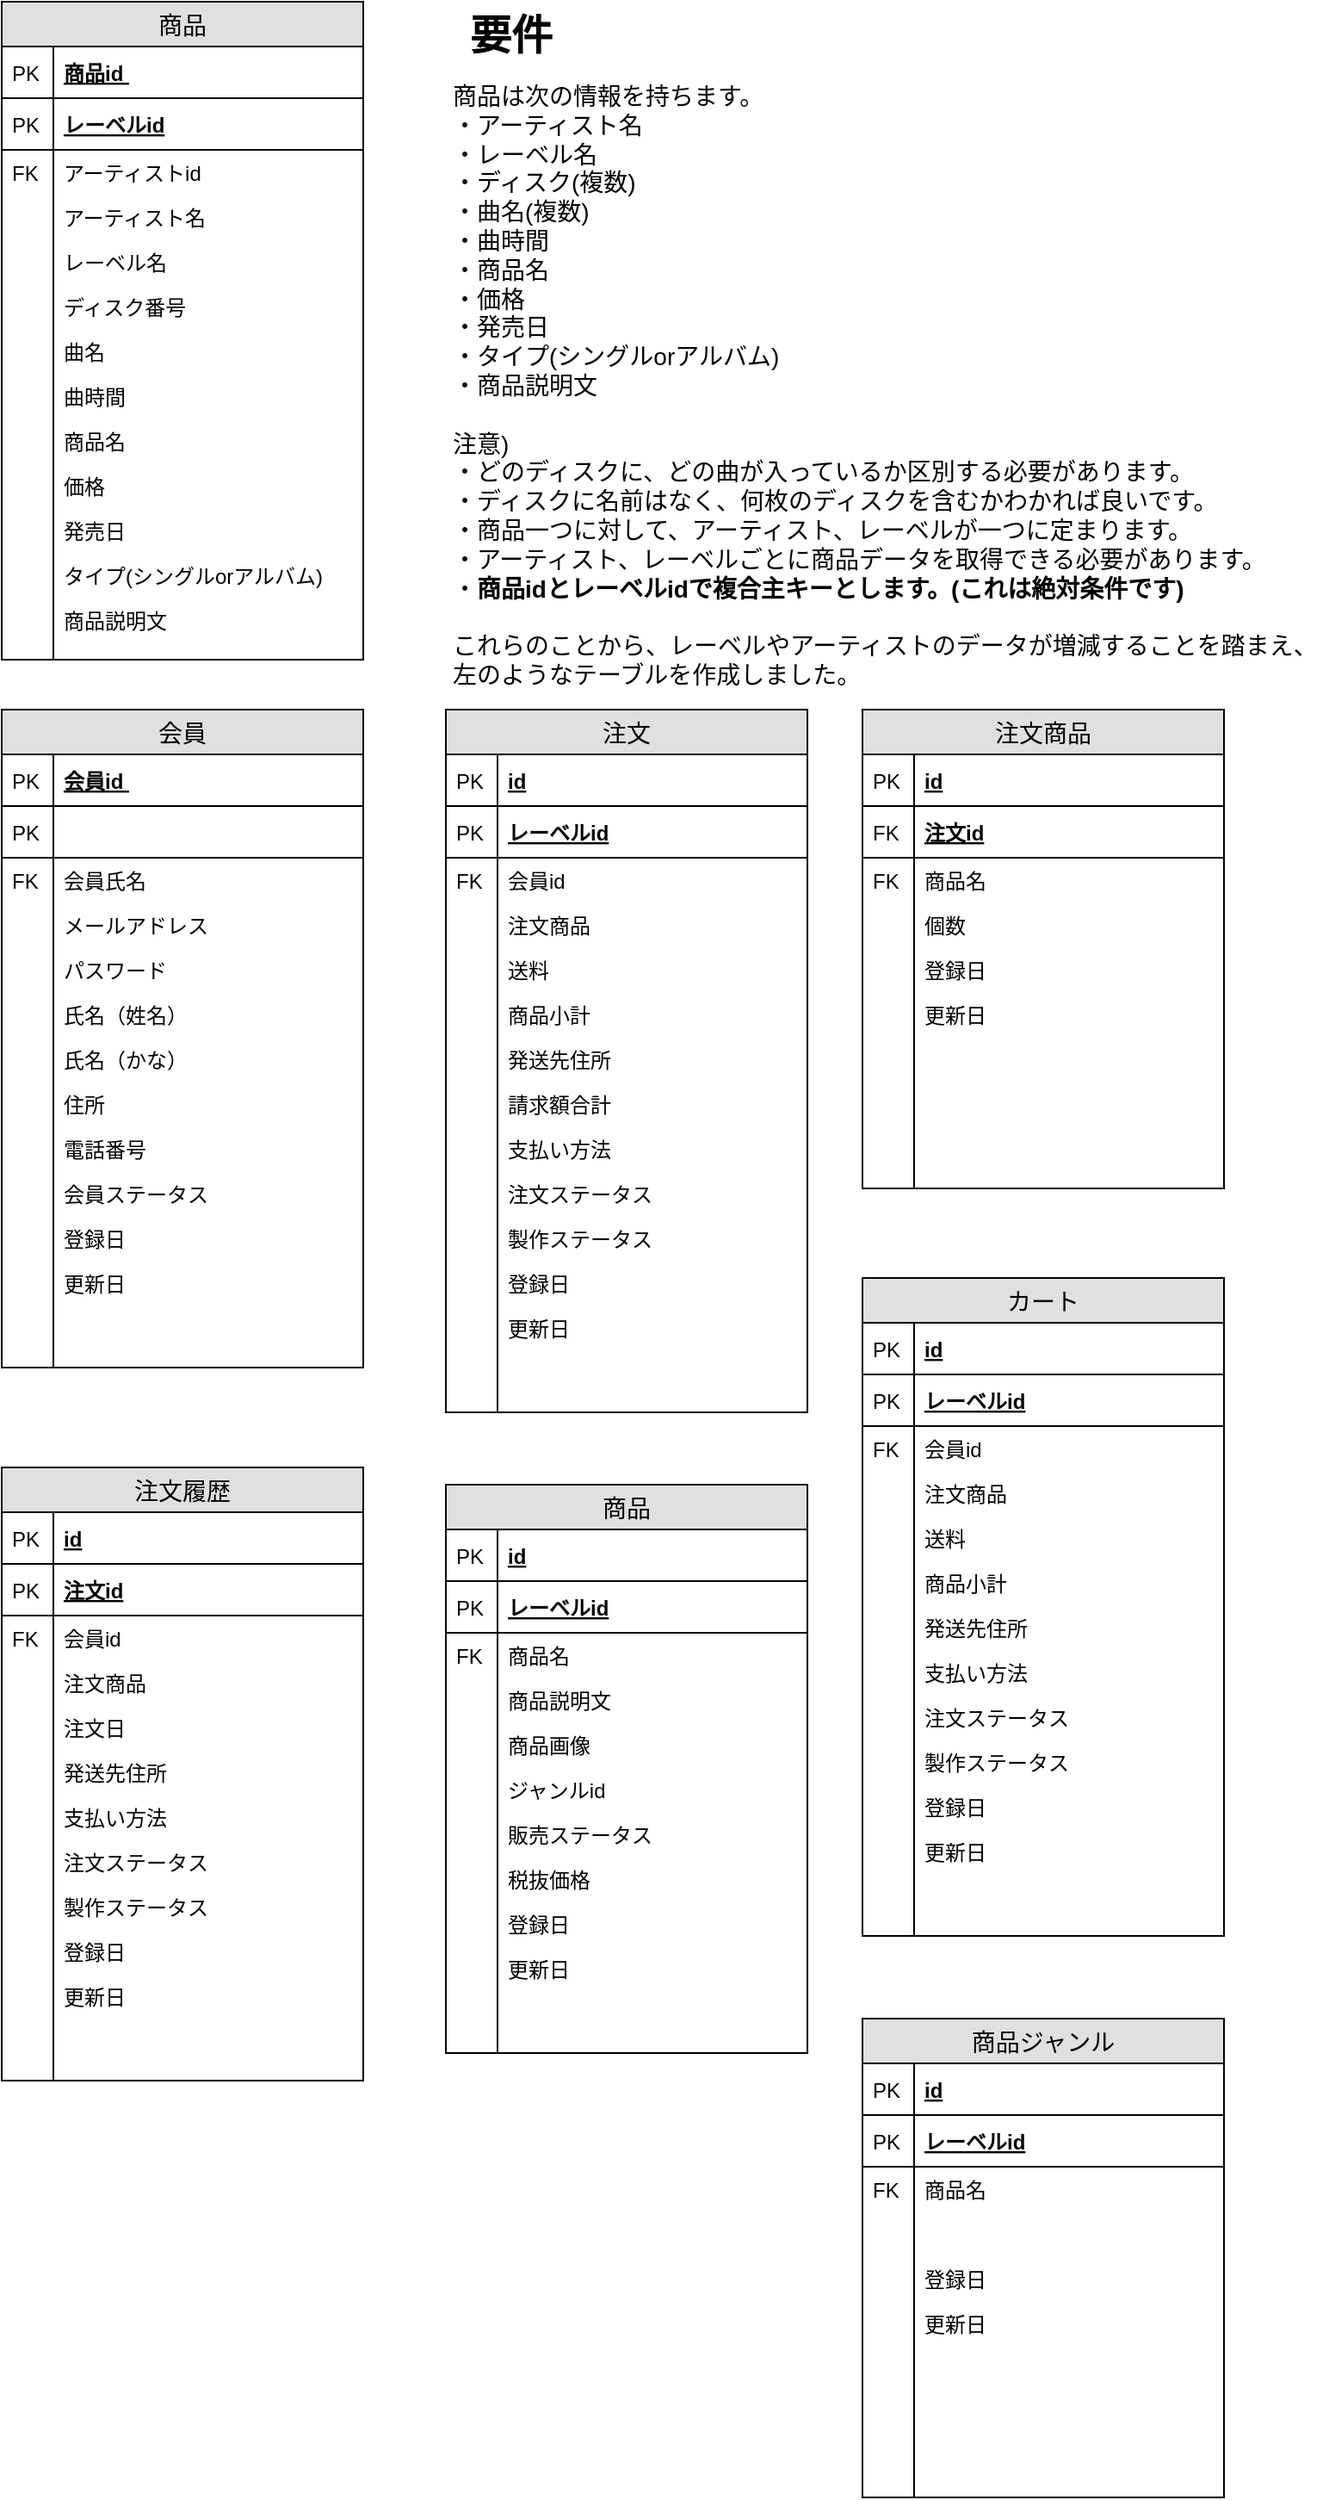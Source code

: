 <mxfile version="12.4.8" type="github" pages="4">
  <diagram id="jsx7okBiRUJiMhCPxhV5" name="データ要件_非正規形">
    <mxGraphModel dx="872" dy="513" grid="1" gridSize="10" guides="1" tooltips="1" connect="1" arrows="1" fold="1" page="1" pageScale="1" pageWidth="827" pageHeight="1169" math="0" shadow="0">
      <root>
        <mxCell id="0"/>
        <mxCell id="1" parent="0"/>
        <mxCell id="zO15JwaB6BqO8NoOxL15-1" value="商品" style="swimlane;fontStyle=0;childLayout=stackLayout;horizontal=1;startSize=26;fillColor=#e0e0e0;horizontalStack=0;resizeParent=1;resizeParentMax=0;resizeLast=0;collapsible=1;marginBottom=0;swimlaneFillColor=#ffffff;align=center;fontSize=14;" parent="1" vertex="1">
          <mxGeometry x="50" y="39" width="210" height="382" as="geometry"/>
        </mxCell>
        <mxCell id="zO15JwaB6BqO8NoOxL15-2" value="商品id " style="shape=partialRectangle;top=0;left=0;right=0;bottom=1;align=left;verticalAlign=middle;fillColor=none;spacingLeft=34;spacingRight=4;overflow=hidden;rotatable=0;points=[[0,0.5],[1,0.5]];portConstraint=eastwest;dropTarget=0;fontStyle=5;fontSize=12;" parent="zO15JwaB6BqO8NoOxL15-1" vertex="1">
          <mxGeometry y="26" width="210" height="30" as="geometry"/>
        </mxCell>
        <mxCell id="zO15JwaB6BqO8NoOxL15-3" value="PK" style="shape=partialRectangle;top=0;left=0;bottom=0;fillColor=none;align=left;verticalAlign=middle;spacingLeft=4;spacingRight=4;overflow=hidden;rotatable=0;points=[];portConstraint=eastwest;part=1;fontSize=12;" parent="zO15JwaB6BqO8NoOxL15-2" vertex="1" connectable="0">
          <mxGeometry width="30" height="30" as="geometry"/>
        </mxCell>
        <mxCell id="o5mcDAx5EhLU5ZYAM4gU-9" value="レーベルid" style="shape=partialRectangle;top=0;left=0;right=0;bottom=1;align=left;verticalAlign=middle;fillColor=none;spacingLeft=34;spacingRight=4;overflow=hidden;rotatable=0;points=[[0,0.5],[1,0.5]];portConstraint=eastwest;dropTarget=0;fontStyle=5;fontSize=12;" parent="zO15JwaB6BqO8NoOxL15-1" vertex="1">
          <mxGeometry y="56" width="210" height="30" as="geometry"/>
        </mxCell>
        <mxCell id="o5mcDAx5EhLU5ZYAM4gU-10" value="PK" style="shape=partialRectangle;top=0;left=0;bottom=0;fillColor=none;align=left;verticalAlign=middle;spacingLeft=4;spacingRight=4;overflow=hidden;rotatable=0;points=[];portConstraint=eastwest;part=1;fontSize=12;" parent="o5mcDAx5EhLU5ZYAM4gU-9" vertex="1" connectable="0">
          <mxGeometry width="30" height="30" as="geometry"/>
        </mxCell>
        <mxCell id="zO15JwaB6BqO8NoOxL15-4" value="アーティストid" style="shape=partialRectangle;top=0;left=0;right=0;bottom=0;align=left;verticalAlign=top;fillColor=none;spacingLeft=34;spacingRight=4;overflow=hidden;rotatable=0;points=[[0,0.5],[1,0.5]];portConstraint=eastwest;dropTarget=0;fontSize=12;" parent="zO15JwaB6BqO8NoOxL15-1" vertex="1">
          <mxGeometry y="86" width="210" height="26" as="geometry"/>
        </mxCell>
        <mxCell id="zO15JwaB6BqO8NoOxL15-5" value="FK" style="shape=partialRectangle;top=0;left=0;bottom=0;fillColor=none;align=left;verticalAlign=top;spacingLeft=4;spacingRight=4;overflow=hidden;rotatable=0;points=[];portConstraint=eastwest;part=1;fontSize=12;" parent="zO15JwaB6BqO8NoOxL15-4" vertex="1" connectable="0">
          <mxGeometry width="30" height="26" as="geometry"/>
        </mxCell>
        <mxCell id="o5mcDAx5EhLU5ZYAM4gU-3" value="アーティスト名" style="shape=partialRectangle;top=0;left=0;right=0;bottom=0;align=left;verticalAlign=top;fillColor=none;spacingLeft=34;spacingRight=4;overflow=hidden;rotatable=0;points=[[0,0.5],[1,0.5]];portConstraint=eastwest;dropTarget=0;fontSize=12;" parent="zO15JwaB6BqO8NoOxL15-1" vertex="1">
          <mxGeometry y="112" width="210" height="26" as="geometry"/>
        </mxCell>
        <mxCell id="o5mcDAx5EhLU5ZYAM4gU-4" value="" style="shape=partialRectangle;top=0;left=0;bottom=0;fillColor=none;align=left;verticalAlign=top;spacingLeft=4;spacingRight=4;overflow=hidden;rotatable=0;points=[];portConstraint=eastwest;part=1;fontSize=12;" parent="o5mcDAx5EhLU5ZYAM4gU-3" vertex="1" connectable="0">
          <mxGeometry width="30" height="26" as="geometry"/>
        </mxCell>
        <mxCell id="o5mcDAx5EhLU5ZYAM4gU-7" value="レーベル名" style="shape=partialRectangle;top=0;left=0;right=0;bottom=0;align=left;verticalAlign=top;fillColor=none;spacingLeft=34;spacingRight=4;overflow=hidden;rotatable=0;points=[[0,0.5],[1,0.5]];portConstraint=eastwest;dropTarget=0;fontSize=12;" parent="zO15JwaB6BqO8NoOxL15-1" vertex="1">
          <mxGeometry y="138" width="210" height="26" as="geometry"/>
        </mxCell>
        <mxCell id="o5mcDAx5EhLU5ZYAM4gU-8" value="" style="shape=partialRectangle;top=0;left=0;bottom=0;fillColor=none;align=left;verticalAlign=top;spacingLeft=4;spacingRight=4;overflow=hidden;rotatable=0;points=[];portConstraint=eastwest;part=1;fontSize=12;" parent="o5mcDAx5EhLU5ZYAM4gU-7" vertex="1" connectable="0">
          <mxGeometry width="30" height="26" as="geometry"/>
        </mxCell>
        <mxCell id="zO15JwaB6BqO8NoOxL15-12" value="ディスク番号" style="shape=partialRectangle;top=0;left=0;right=0;bottom=0;align=left;verticalAlign=top;fillColor=none;spacingLeft=34;spacingRight=4;overflow=hidden;rotatable=0;points=[[0,0.5],[1,0.5]];portConstraint=eastwest;dropTarget=0;fontSize=12;" parent="zO15JwaB6BqO8NoOxL15-1" vertex="1">
          <mxGeometry y="164" width="210" height="26" as="geometry"/>
        </mxCell>
        <mxCell id="zO15JwaB6BqO8NoOxL15-13" value="" style="shape=partialRectangle;top=0;left=0;bottom=0;fillColor=none;align=left;verticalAlign=top;spacingLeft=4;spacingRight=4;overflow=hidden;rotatable=0;points=[];portConstraint=eastwest;part=1;fontSize=12;" parent="zO15JwaB6BqO8NoOxL15-12" vertex="1" connectable="0">
          <mxGeometry width="30" height="26" as="geometry"/>
        </mxCell>
        <mxCell id="zO15JwaB6BqO8NoOxL15-14" value="曲名" style="shape=partialRectangle;top=0;left=0;right=0;bottom=0;align=left;verticalAlign=top;fillColor=none;spacingLeft=34;spacingRight=4;overflow=hidden;rotatable=0;points=[[0,0.5],[1,0.5]];portConstraint=eastwest;dropTarget=0;fontSize=12;" parent="zO15JwaB6BqO8NoOxL15-1" vertex="1">
          <mxGeometry y="190" width="210" height="26" as="geometry"/>
        </mxCell>
        <mxCell id="zO15JwaB6BqO8NoOxL15-15" value="" style="shape=partialRectangle;top=0;left=0;bottom=0;fillColor=none;align=left;verticalAlign=top;spacingLeft=4;spacingRight=4;overflow=hidden;rotatable=0;points=[];portConstraint=eastwest;part=1;fontSize=12;" parent="zO15JwaB6BqO8NoOxL15-14" vertex="1" connectable="0">
          <mxGeometry width="30" height="26" as="geometry"/>
        </mxCell>
        <mxCell id="zO15JwaB6BqO8NoOxL15-16" value="曲時間" style="shape=partialRectangle;top=0;left=0;right=0;bottom=0;align=left;verticalAlign=top;fillColor=none;spacingLeft=34;spacingRight=4;overflow=hidden;rotatable=0;points=[[0,0.5],[1,0.5]];portConstraint=eastwest;dropTarget=0;fontSize=12;" parent="zO15JwaB6BqO8NoOxL15-1" vertex="1">
          <mxGeometry y="216" width="210" height="26" as="geometry"/>
        </mxCell>
        <mxCell id="zO15JwaB6BqO8NoOxL15-17" value="" style="shape=partialRectangle;top=0;left=0;bottom=0;fillColor=none;align=left;verticalAlign=top;spacingLeft=4;spacingRight=4;overflow=hidden;rotatable=0;points=[];portConstraint=eastwest;part=1;fontSize=12;" parent="zO15JwaB6BqO8NoOxL15-16" vertex="1" connectable="0">
          <mxGeometry width="30" height="26" as="geometry"/>
        </mxCell>
        <mxCell id="zO15JwaB6BqO8NoOxL15-18" value="商品名" style="shape=partialRectangle;top=0;left=0;right=0;bottom=0;align=left;verticalAlign=top;fillColor=none;spacingLeft=34;spacingRight=4;overflow=hidden;rotatable=0;points=[[0,0.5],[1,0.5]];portConstraint=eastwest;dropTarget=0;fontSize=12;" parent="zO15JwaB6BqO8NoOxL15-1" vertex="1">
          <mxGeometry y="242" width="210" height="26" as="geometry"/>
        </mxCell>
        <mxCell id="zO15JwaB6BqO8NoOxL15-19" value="" style="shape=partialRectangle;top=0;left=0;bottom=0;fillColor=none;align=left;verticalAlign=top;spacingLeft=4;spacingRight=4;overflow=hidden;rotatable=0;points=[];portConstraint=eastwest;part=1;fontSize=12;" parent="zO15JwaB6BqO8NoOxL15-18" vertex="1" connectable="0">
          <mxGeometry width="30" height="26" as="geometry"/>
        </mxCell>
        <mxCell id="zO15JwaB6BqO8NoOxL15-20" value="価格" style="shape=partialRectangle;top=0;left=0;right=0;bottom=0;align=left;verticalAlign=top;fillColor=none;spacingLeft=34;spacingRight=4;overflow=hidden;rotatable=0;points=[[0,0.5],[1,0.5]];portConstraint=eastwest;dropTarget=0;fontSize=12;" parent="zO15JwaB6BqO8NoOxL15-1" vertex="1">
          <mxGeometry y="268" width="210" height="26" as="geometry"/>
        </mxCell>
        <mxCell id="zO15JwaB6BqO8NoOxL15-21" value="" style="shape=partialRectangle;top=0;left=0;bottom=0;fillColor=none;align=left;verticalAlign=top;spacingLeft=4;spacingRight=4;overflow=hidden;rotatable=0;points=[];portConstraint=eastwest;part=1;fontSize=12;" parent="zO15JwaB6BqO8NoOxL15-20" vertex="1" connectable="0">
          <mxGeometry width="30" height="26" as="geometry"/>
        </mxCell>
        <mxCell id="zO15JwaB6BqO8NoOxL15-22" value="発売日" style="shape=partialRectangle;top=0;left=0;right=0;bottom=0;align=left;verticalAlign=top;fillColor=none;spacingLeft=34;spacingRight=4;overflow=hidden;rotatable=0;points=[[0,0.5],[1,0.5]];portConstraint=eastwest;dropTarget=0;fontSize=12;" parent="zO15JwaB6BqO8NoOxL15-1" vertex="1">
          <mxGeometry y="294" width="210" height="26" as="geometry"/>
        </mxCell>
        <mxCell id="zO15JwaB6BqO8NoOxL15-23" value="" style="shape=partialRectangle;top=0;left=0;bottom=0;fillColor=none;align=left;verticalAlign=top;spacingLeft=4;spacingRight=4;overflow=hidden;rotatable=0;points=[];portConstraint=eastwest;part=1;fontSize=12;" parent="zO15JwaB6BqO8NoOxL15-22" vertex="1" connectable="0">
          <mxGeometry width="30" height="26" as="geometry"/>
        </mxCell>
        <mxCell id="zO15JwaB6BqO8NoOxL15-24" value="タイプ(シングルorアルバム)" style="shape=partialRectangle;top=0;left=0;right=0;bottom=0;align=left;verticalAlign=top;fillColor=none;spacingLeft=34;spacingRight=4;overflow=hidden;rotatable=0;points=[[0,0.5],[1,0.5]];portConstraint=eastwest;dropTarget=0;fontSize=12;" parent="zO15JwaB6BqO8NoOxL15-1" vertex="1">
          <mxGeometry y="320" width="210" height="26" as="geometry"/>
        </mxCell>
        <mxCell id="zO15JwaB6BqO8NoOxL15-25" value="" style="shape=partialRectangle;top=0;left=0;bottom=0;fillColor=none;align=left;verticalAlign=top;spacingLeft=4;spacingRight=4;overflow=hidden;rotatable=0;points=[];portConstraint=eastwest;part=1;fontSize=12;" parent="zO15JwaB6BqO8NoOxL15-24" vertex="1" connectable="0">
          <mxGeometry width="30" height="26" as="geometry"/>
        </mxCell>
        <mxCell id="zO15JwaB6BqO8NoOxL15-26" value="商品説明文" style="shape=partialRectangle;top=0;left=0;right=0;bottom=0;align=left;verticalAlign=top;fillColor=none;spacingLeft=34;spacingRight=4;overflow=hidden;rotatable=0;points=[[0,0.5],[1,0.5]];portConstraint=eastwest;dropTarget=0;fontSize=12;" parent="zO15JwaB6BqO8NoOxL15-1" vertex="1">
          <mxGeometry y="346" width="210" height="26" as="geometry"/>
        </mxCell>
        <mxCell id="zO15JwaB6BqO8NoOxL15-27" value="" style="shape=partialRectangle;top=0;left=0;bottom=0;fillColor=none;align=left;verticalAlign=top;spacingLeft=4;spacingRight=4;overflow=hidden;rotatable=0;points=[];portConstraint=eastwest;part=1;fontSize=12;" parent="zO15JwaB6BqO8NoOxL15-26" vertex="1" connectable="0">
          <mxGeometry width="30" height="26" as="geometry"/>
        </mxCell>
        <mxCell id="zO15JwaB6BqO8NoOxL15-10" value="" style="shape=partialRectangle;top=0;left=0;right=0;bottom=0;align=left;verticalAlign=top;fillColor=none;spacingLeft=34;spacingRight=4;overflow=hidden;rotatable=0;points=[[0,0.5],[1,0.5]];portConstraint=eastwest;dropTarget=0;fontSize=12;" parent="zO15JwaB6BqO8NoOxL15-1" vertex="1">
          <mxGeometry y="372" width="210" height="10" as="geometry"/>
        </mxCell>
        <mxCell id="zO15JwaB6BqO8NoOxL15-11" value="" style="shape=partialRectangle;top=0;left=0;bottom=0;fillColor=none;align=left;verticalAlign=top;spacingLeft=4;spacingRight=4;overflow=hidden;rotatable=0;points=[];portConstraint=eastwest;part=1;fontSize=12;" parent="zO15JwaB6BqO8NoOxL15-10" vertex="1" connectable="0">
          <mxGeometry width="30" height="10" as="geometry"/>
        </mxCell>
        <mxCell id="zO15JwaB6BqO8NoOxL15-44" value="要件" style="text;strokeColor=none;fillColor=none;html=1;fontSize=24;fontStyle=1;verticalAlign=middle;align=left;" parent="1" vertex="1">
          <mxGeometry x="320" y="39" width="100" height="40" as="geometry"/>
        </mxCell>
        <mxCell id="zO15JwaB6BqO8NoOxL15-46" value="&lt;font style=&quot;font-size: 14px&quot;&gt;商品は次の情報を持ちます。&lt;br&gt;・アーティスト名&lt;br&gt;・レーベル名&lt;br&gt;・ディスク(複数)&lt;br&gt;・曲名(複数)&lt;br&gt;・曲時間&lt;br&gt;・商品名&lt;br&gt;・価格&lt;br&gt;・発売日&lt;br&gt;・タイプ(シングルorアルバム)&lt;br&gt;・商品説明文&lt;br&gt;&lt;br&gt;注意)&lt;br&gt;・どのディスクに、どの曲が入っているか区別する必要があります。&lt;br&gt;・ディスクに名前はなく、何枚のディスクを含むかわかれば良いです。&lt;br&gt;・商品一つに対して、アーティスト、レーベルが一つに定まります。&lt;br&gt;・アーティスト、レーベルごとに商品データを取得できる必要があります。&lt;br&gt;・&lt;b&gt;商品idとレーベルidで複合主キーとします。(これは絶対条件です)&lt;br&gt;&lt;/b&gt;&lt;br&gt;これらのことから、レーベルやアーティストのデータが増減することを踏まえ、&lt;br&gt;左のようなテーブルを作成しました。&lt;br&gt;&lt;/font&gt;" style="text;html=1;strokeColor=none;fillColor=none;align=left;verticalAlign=top;whiteSpace=wrap;rounded=0;" parent="1" vertex="1">
          <mxGeometry x="310" y="79" width="510" height="381" as="geometry"/>
        </mxCell>
        <mxCell id="ePgbu_4cj5haYAQTtkYV-1" value="Text" style="text;html=1;align=center;verticalAlign=middle;resizable=0;points=[];autosize=1;" parent="1" vertex="1">
          <mxGeometry x="72" y="470" width="40" height="20" as="geometry"/>
        </mxCell>
        <mxCell id="ePgbu_4cj5haYAQTtkYV-2" value="会員" style="swimlane;fontStyle=0;childLayout=stackLayout;horizontal=1;startSize=26;fillColor=#e0e0e0;horizontalStack=0;resizeParent=1;resizeParentMax=0;resizeLast=0;collapsible=1;marginBottom=0;swimlaneFillColor=#ffffff;align=center;fontSize=14;" parent="1" vertex="1">
          <mxGeometry x="50" y="450" width="210" height="382" as="geometry"/>
        </mxCell>
        <mxCell id="ePgbu_4cj5haYAQTtkYV-3" value="会員id " style="shape=partialRectangle;top=0;left=0;right=0;bottom=1;align=left;verticalAlign=middle;fillColor=none;spacingLeft=34;spacingRight=4;overflow=hidden;rotatable=0;points=[[0,0.5],[1,0.5]];portConstraint=eastwest;dropTarget=0;fontStyle=5;fontSize=12;" parent="ePgbu_4cj5haYAQTtkYV-2" vertex="1">
          <mxGeometry y="26" width="210" height="30" as="geometry"/>
        </mxCell>
        <mxCell id="ePgbu_4cj5haYAQTtkYV-4" value="PK" style="shape=partialRectangle;top=0;left=0;bottom=0;fillColor=none;align=left;verticalAlign=middle;spacingLeft=4;spacingRight=4;overflow=hidden;rotatable=0;points=[];portConstraint=eastwest;part=1;fontSize=12;" parent="ePgbu_4cj5haYAQTtkYV-3" vertex="1" connectable="0">
          <mxGeometry width="30" height="30" as="geometry"/>
        </mxCell>
        <mxCell id="ePgbu_4cj5haYAQTtkYV-5" value="" style="shape=partialRectangle;top=0;left=0;right=0;bottom=1;align=left;verticalAlign=middle;fillColor=none;spacingLeft=34;spacingRight=4;overflow=hidden;rotatable=0;points=[[0,0.5],[1,0.5]];portConstraint=eastwest;dropTarget=0;fontStyle=5;fontSize=12;" parent="ePgbu_4cj5haYAQTtkYV-2" vertex="1">
          <mxGeometry y="56" width="210" height="30" as="geometry"/>
        </mxCell>
        <mxCell id="ePgbu_4cj5haYAQTtkYV-6" value="PK" style="shape=partialRectangle;top=0;left=0;bottom=0;fillColor=none;align=left;verticalAlign=middle;spacingLeft=4;spacingRight=4;overflow=hidden;rotatable=0;points=[];portConstraint=eastwest;part=1;fontSize=12;" parent="ePgbu_4cj5haYAQTtkYV-5" vertex="1" connectable="0">
          <mxGeometry width="30" height="30" as="geometry"/>
        </mxCell>
        <mxCell id="ePgbu_4cj5haYAQTtkYV-7" value="会員氏名" style="shape=partialRectangle;top=0;left=0;right=0;bottom=0;align=left;verticalAlign=top;fillColor=none;spacingLeft=34;spacingRight=4;overflow=hidden;rotatable=0;points=[[0,0.5],[1,0.5]];portConstraint=eastwest;dropTarget=0;fontSize=12;" parent="ePgbu_4cj5haYAQTtkYV-2" vertex="1">
          <mxGeometry y="86" width="210" height="26" as="geometry"/>
        </mxCell>
        <mxCell id="ePgbu_4cj5haYAQTtkYV-8" value="FK" style="shape=partialRectangle;top=0;left=0;bottom=0;fillColor=none;align=left;verticalAlign=top;spacingLeft=4;spacingRight=4;overflow=hidden;rotatable=0;points=[];portConstraint=eastwest;part=1;fontSize=12;" parent="ePgbu_4cj5haYAQTtkYV-7" vertex="1" connectable="0">
          <mxGeometry width="30" height="26" as="geometry"/>
        </mxCell>
        <mxCell id="ePgbu_4cj5haYAQTtkYV-13" value="メールアドレス" style="shape=partialRectangle;top=0;left=0;right=0;bottom=0;align=left;verticalAlign=top;fillColor=none;spacingLeft=34;spacingRight=4;overflow=hidden;rotatable=0;points=[[0,0.5],[1,0.5]];portConstraint=eastwest;dropTarget=0;fontSize=12;" parent="ePgbu_4cj5haYAQTtkYV-2" vertex="1">
          <mxGeometry y="112" width="210" height="26" as="geometry"/>
        </mxCell>
        <mxCell id="ePgbu_4cj5haYAQTtkYV-14" value="" style="shape=partialRectangle;top=0;left=0;bottom=0;fillColor=none;align=left;verticalAlign=top;spacingLeft=4;spacingRight=4;overflow=hidden;rotatable=0;points=[];portConstraint=eastwest;part=1;fontSize=12;" parent="ePgbu_4cj5haYAQTtkYV-13" vertex="1" connectable="0">
          <mxGeometry width="30" height="26" as="geometry"/>
        </mxCell>
        <mxCell id="ePgbu_4cj5haYAQTtkYV-9" value="パスワード" style="shape=partialRectangle;top=0;left=0;right=0;bottom=0;align=left;verticalAlign=top;fillColor=none;spacingLeft=34;spacingRight=4;overflow=hidden;rotatable=0;points=[[0,0.5],[1,0.5]];portConstraint=eastwest;dropTarget=0;fontSize=12;" parent="ePgbu_4cj5haYAQTtkYV-2" vertex="1">
          <mxGeometry y="138" width="210" height="26" as="geometry"/>
        </mxCell>
        <mxCell id="ePgbu_4cj5haYAQTtkYV-10" value="" style="shape=partialRectangle;top=0;left=0;bottom=0;fillColor=none;align=left;verticalAlign=top;spacingLeft=4;spacingRight=4;overflow=hidden;rotatable=0;points=[];portConstraint=eastwest;part=1;fontSize=12;" parent="ePgbu_4cj5haYAQTtkYV-9" vertex="1" connectable="0">
          <mxGeometry width="30" height="26" as="geometry"/>
        </mxCell>
        <mxCell id="ePgbu_4cj5haYAQTtkYV-15" value="氏名（姓名）" style="shape=partialRectangle;top=0;left=0;right=0;bottom=0;align=left;verticalAlign=top;fillColor=none;spacingLeft=34;spacingRight=4;overflow=hidden;rotatable=0;points=[[0,0.5],[1,0.5]];portConstraint=eastwest;dropTarget=0;fontSize=12;" parent="ePgbu_4cj5haYAQTtkYV-2" vertex="1">
          <mxGeometry y="164" width="210" height="26" as="geometry"/>
        </mxCell>
        <mxCell id="ePgbu_4cj5haYAQTtkYV-16" value="" style="shape=partialRectangle;top=0;left=0;bottom=0;fillColor=none;align=left;verticalAlign=top;spacingLeft=4;spacingRight=4;overflow=hidden;rotatable=0;points=[];portConstraint=eastwest;part=1;fontSize=12;" parent="ePgbu_4cj5haYAQTtkYV-15" vertex="1" connectable="0">
          <mxGeometry width="30" height="26" as="geometry"/>
        </mxCell>
        <mxCell id="ePgbu_4cj5haYAQTtkYV-17" value="氏名（かな）" style="shape=partialRectangle;top=0;left=0;right=0;bottom=0;align=left;verticalAlign=top;fillColor=none;spacingLeft=34;spacingRight=4;overflow=hidden;rotatable=0;points=[[0,0.5],[1,0.5]];portConstraint=eastwest;dropTarget=0;fontSize=12;" parent="ePgbu_4cj5haYAQTtkYV-2" vertex="1">
          <mxGeometry y="190" width="210" height="26" as="geometry"/>
        </mxCell>
        <mxCell id="ePgbu_4cj5haYAQTtkYV-18" value="" style="shape=partialRectangle;top=0;left=0;bottom=0;fillColor=none;align=left;verticalAlign=top;spacingLeft=4;spacingRight=4;overflow=hidden;rotatable=0;points=[];portConstraint=eastwest;part=1;fontSize=12;" parent="ePgbu_4cj5haYAQTtkYV-17" vertex="1" connectable="0">
          <mxGeometry width="30" height="26" as="geometry"/>
        </mxCell>
        <mxCell id="ePgbu_4cj5haYAQTtkYV-11" value="住所" style="shape=partialRectangle;top=0;left=0;right=0;bottom=0;align=left;verticalAlign=top;fillColor=none;spacingLeft=34;spacingRight=4;overflow=hidden;rotatable=0;points=[[0,0.5],[1,0.5]];portConstraint=eastwest;dropTarget=0;fontSize=12;" parent="ePgbu_4cj5haYAQTtkYV-2" vertex="1">
          <mxGeometry y="216" width="210" height="26" as="geometry"/>
        </mxCell>
        <mxCell id="ePgbu_4cj5haYAQTtkYV-12" value="" style="shape=partialRectangle;top=0;left=0;bottom=0;fillColor=none;align=left;verticalAlign=top;spacingLeft=4;spacingRight=4;overflow=hidden;rotatable=0;points=[];portConstraint=eastwest;part=1;fontSize=12;" parent="ePgbu_4cj5haYAQTtkYV-11" vertex="1" connectable="0">
          <mxGeometry width="30" height="26" as="geometry"/>
        </mxCell>
        <mxCell id="ePgbu_4cj5haYAQTtkYV-19" value="電話番号" style="shape=partialRectangle;top=0;left=0;right=0;bottom=0;align=left;verticalAlign=top;fillColor=none;spacingLeft=34;spacingRight=4;overflow=hidden;rotatable=0;points=[[0,0.5],[1,0.5]];portConstraint=eastwest;dropTarget=0;fontSize=12;" parent="ePgbu_4cj5haYAQTtkYV-2" vertex="1">
          <mxGeometry y="242" width="210" height="26" as="geometry"/>
        </mxCell>
        <mxCell id="ePgbu_4cj5haYAQTtkYV-20" value="" style="shape=partialRectangle;top=0;left=0;bottom=0;fillColor=none;align=left;verticalAlign=top;spacingLeft=4;spacingRight=4;overflow=hidden;rotatable=0;points=[];portConstraint=eastwest;part=1;fontSize=12;" parent="ePgbu_4cj5haYAQTtkYV-19" vertex="1" connectable="0">
          <mxGeometry width="30" height="26" as="geometry"/>
        </mxCell>
        <mxCell id="ePgbu_4cj5haYAQTtkYV-27" value="会員ステータス" style="shape=partialRectangle;top=0;left=0;right=0;bottom=0;align=left;verticalAlign=top;fillColor=none;spacingLeft=34;spacingRight=4;overflow=hidden;rotatable=0;points=[[0,0.5],[1,0.5]];portConstraint=eastwest;dropTarget=0;fontSize=12;" parent="ePgbu_4cj5haYAQTtkYV-2" vertex="1">
          <mxGeometry y="268" width="210" height="26" as="geometry"/>
        </mxCell>
        <mxCell id="ePgbu_4cj5haYAQTtkYV-28" value="" style="shape=partialRectangle;top=0;left=0;bottom=0;fillColor=none;align=left;verticalAlign=top;spacingLeft=4;spacingRight=4;overflow=hidden;rotatable=0;points=[];portConstraint=eastwest;part=1;fontSize=12;" parent="ePgbu_4cj5haYAQTtkYV-27" vertex="1" connectable="0">
          <mxGeometry width="30" height="26" as="geometry"/>
        </mxCell>
        <mxCell id="ePgbu_4cj5haYAQTtkYV-21" value="登録日" style="shape=partialRectangle;top=0;left=0;right=0;bottom=0;align=left;verticalAlign=top;fillColor=none;spacingLeft=34;spacingRight=4;overflow=hidden;rotatable=0;points=[[0,0.5],[1,0.5]];portConstraint=eastwest;dropTarget=0;fontSize=12;" parent="ePgbu_4cj5haYAQTtkYV-2" vertex="1">
          <mxGeometry y="294" width="210" height="26" as="geometry"/>
        </mxCell>
        <mxCell id="ePgbu_4cj5haYAQTtkYV-22" value="" style="shape=partialRectangle;top=0;left=0;bottom=0;fillColor=none;align=left;verticalAlign=top;spacingLeft=4;spacingRight=4;overflow=hidden;rotatable=0;points=[];portConstraint=eastwest;part=1;fontSize=12;" parent="ePgbu_4cj5haYAQTtkYV-21" vertex="1" connectable="0">
          <mxGeometry width="30" height="26" as="geometry"/>
        </mxCell>
        <mxCell id="ePgbu_4cj5haYAQTtkYV-23" value="更新日" style="shape=partialRectangle;top=0;left=0;right=0;bottom=0;align=left;verticalAlign=top;fillColor=none;spacingLeft=34;spacingRight=4;overflow=hidden;rotatable=0;points=[[0,0.5],[1,0.5]];portConstraint=eastwest;dropTarget=0;fontSize=12;" parent="ePgbu_4cj5haYAQTtkYV-2" vertex="1">
          <mxGeometry y="320" width="210" height="26" as="geometry"/>
        </mxCell>
        <mxCell id="ePgbu_4cj5haYAQTtkYV-24" value="" style="shape=partialRectangle;top=0;left=0;bottom=0;fillColor=none;align=left;verticalAlign=top;spacingLeft=4;spacingRight=4;overflow=hidden;rotatable=0;points=[];portConstraint=eastwest;part=1;fontSize=12;" parent="ePgbu_4cj5haYAQTtkYV-23" vertex="1" connectable="0">
          <mxGeometry width="30" height="26" as="geometry"/>
        </mxCell>
        <mxCell id="ePgbu_4cj5haYAQTtkYV-25" value="" style="shape=partialRectangle;top=0;left=0;right=0;bottom=0;align=left;verticalAlign=top;fillColor=none;spacingLeft=34;spacingRight=4;overflow=hidden;rotatable=0;points=[[0,0.5],[1,0.5]];portConstraint=eastwest;dropTarget=0;fontSize=12;" parent="ePgbu_4cj5haYAQTtkYV-2" vertex="1">
          <mxGeometry y="346" width="210" height="26" as="geometry"/>
        </mxCell>
        <mxCell id="ePgbu_4cj5haYAQTtkYV-26" value="" style="shape=partialRectangle;top=0;left=0;bottom=0;fillColor=none;align=left;verticalAlign=top;spacingLeft=4;spacingRight=4;overflow=hidden;rotatable=0;points=[];portConstraint=eastwest;part=1;fontSize=12;" parent="ePgbu_4cj5haYAQTtkYV-25" vertex="1" connectable="0">
          <mxGeometry width="30" height="26" as="geometry"/>
        </mxCell>
        <mxCell id="ePgbu_4cj5haYAQTtkYV-29" value="" style="shape=partialRectangle;top=0;left=0;right=0;bottom=0;align=left;verticalAlign=top;fillColor=none;spacingLeft=34;spacingRight=4;overflow=hidden;rotatable=0;points=[[0,0.5],[1,0.5]];portConstraint=eastwest;dropTarget=0;fontSize=12;" parent="ePgbu_4cj5haYAQTtkYV-2" vertex="1">
          <mxGeometry y="372" width="210" height="10" as="geometry"/>
        </mxCell>
        <mxCell id="ePgbu_4cj5haYAQTtkYV-30" value="" style="shape=partialRectangle;top=0;left=0;bottom=0;fillColor=none;align=left;verticalAlign=top;spacingLeft=4;spacingRight=4;overflow=hidden;rotatable=0;points=[];portConstraint=eastwest;part=1;fontSize=12;" parent="ePgbu_4cj5haYAQTtkYV-29" vertex="1" connectable="0">
          <mxGeometry width="30" height="10" as="geometry"/>
        </mxCell>
        <mxCell id="zDFxx7EuyVAM1CJ_3zzb-1" value="注文" style="swimlane;fontStyle=0;childLayout=stackLayout;horizontal=1;startSize=26;fillColor=#e0e0e0;horizontalStack=0;resizeParent=1;resizeParentMax=0;resizeLast=0;collapsible=1;marginBottom=0;swimlaneFillColor=#ffffff;align=center;fontSize=14;" vertex="1" parent="1">
          <mxGeometry x="308" y="450" width="210" height="408" as="geometry">
            <mxRectangle x="308" y="450" width="60" height="26" as="alternateBounds"/>
          </mxGeometry>
        </mxCell>
        <mxCell id="zDFxx7EuyVAM1CJ_3zzb-2" value="id" style="shape=partialRectangle;top=0;left=0;right=0;bottom=1;align=left;verticalAlign=middle;fillColor=none;spacingLeft=34;spacingRight=4;overflow=hidden;rotatable=0;points=[[0,0.5],[1,0.5]];portConstraint=eastwest;dropTarget=0;fontStyle=5;fontSize=12;" vertex="1" parent="zDFxx7EuyVAM1CJ_3zzb-1">
          <mxGeometry y="26" width="210" height="30" as="geometry"/>
        </mxCell>
        <mxCell id="zDFxx7EuyVAM1CJ_3zzb-3" value="PK" style="shape=partialRectangle;top=0;left=0;bottom=0;fillColor=none;align=left;verticalAlign=middle;spacingLeft=4;spacingRight=4;overflow=hidden;rotatable=0;points=[];portConstraint=eastwest;part=1;fontSize=12;" vertex="1" connectable="0" parent="zDFxx7EuyVAM1CJ_3zzb-2">
          <mxGeometry width="30" height="30" as="geometry"/>
        </mxCell>
        <mxCell id="zDFxx7EuyVAM1CJ_3zzb-4" value="レーベルid" style="shape=partialRectangle;top=0;left=0;right=0;bottom=1;align=left;verticalAlign=middle;fillColor=none;spacingLeft=34;spacingRight=4;overflow=hidden;rotatable=0;points=[[0,0.5],[1,0.5]];portConstraint=eastwest;dropTarget=0;fontStyle=5;fontSize=12;" vertex="1" parent="zDFxx7EuyVAM1CJ_3zzb-1">
          <mxGeometry y="56" width="210" height="30" as="geometry"/>
        </mxCell>
        <mxCell id="zDFxx7EuyVAM1CJ_3zzb-5" value="PK" style="shape=partialRectangle;top=0;left=0;bottom=0;fillColor=none;align=left;verticalAlign=middle;spacingLeft=4;spacingRight=4;overflow=hidden;rotatable=0;points=[];portConstraint=eastwest;part=1;fontSize=12;" vertex="1" connectable="0" parent="zDFxx7EuyVAM1CJ_3zzb-4">
          <mxGeometry width="30" height="30" as="geometry"/>
        </mxCell>
        <mxCell id="zDFxx7EuyVAM1CJ_3zzb-6" value="会員id" style="shape=partialRectangle;top=0;left=0;right=0;bottom=0;align=left;verticalAlign=top;fillColor=none;spacingLeft=34;spacingRight=4;overflow=hidden;rotatable=0;points=[[0,0.5],[1,0.5]];portConstraint=eastwest;dropTarget=0;fontSize=12;" vertex="1" parent="zDFxx7EuyVAM1CJ_3zzb-1">
          <mxGeometry y="86" width="210" height="26" as="geometry"/>
        </mxCell>
        <mxCell id="zDFxx7EuyVAM1CJ_3zzb-7" value="FK" style="shape=partialRectangle;top=0;left=0;bottom=0;fillColor=none;align=left;verticalAlign=top;spacingLeft=4;spacingRight=4;overflow=hidden;rotatable=0;points=[];portConstraint=eastwest;part=1;fontSize=12;" vertex="1" connectable="0" parent="zDFxx7EuyVAM1CJ_3zzb-6">
          <mxGeometry width="30" height="26" as="geometry"/>
        </mxCell>
        <mxCell id="zDFxx7EuyVAM1CJ_3zzb-8" value="注文商品" style="shape=partialRectangle;top=0;left=0;right=0;bottom=0;align=left;verticalAlign=top;fillColor=none;spacingLeft=34;spacingRight=4;overflow=hidden;rotatable=0;points=[[0,0.5],[1,0.5]];portConstraint=eastwest;dropTarget=0;fontSize=12;" vertex="1" parent="zDFxx7EuyVAM1CJ_3zzb-1">
          <mxGeometry y="112" width="210" height="26" as="geometry"/>
        </mxCell>
        <mxCell id="zDFxx7EuyVAM1CJ_3zzb-9" value="" style="shape=partialRectangle;top=0;left=0;bottom=0;fillColor=none;align=left;verticalAlign=top;spacingLeft=4;spacingRight=4;overflow=hidden;rotatable=0;points=[];portConstraint=eastwest;part=1;fontSize=12;" vertex="1" connectable="0" parent="zDFxx7EuyVAM1CJ_3zzb-8">
          <mxGeometry width="30" height="26" as="geometry"/>
        </mxCell>
        <mxCell id="zDFxx7EuyVAM1CJ_3zzb-10" value="送料" style="shape=partialRectangle;top=0;left=0;right=0;bottom=0;align=left;verticalAlign=top;fillColor=none;spacingLeft=34;spacingRight=4;overflow=hidden;rotatable=0;points=[[0,0.5],[1,0.5]];portConstraint=eastwest;dropTarget=0;fontSize=12;" vertex="1" parent="zDFxx7EuyVAM1CJ_3zzb-1">
          <mxGeometry y="138" width="210" height="26" as="geometry"/>
        </mxCell>
        <mxCell id="zDFxx7EuyVAM1CJ_3zzb-11" value="" style="shape=partialRectangle;top=0;left=0;bottom=0;fillColor=none;align=left;verticalAlign=top;spacingLeft=4;spacingRight=4;overflow=hidden;rotatable=0;points=[];portConstraint=eastwest;part=1;fontSize=12;" vertex="1" connectable="0" parent="zDFxx7EuyVAM1CJ_3zzb-10">
          <mxGeometry width="30" height="26" as="geometry"/>
        </mxCell>
        <mxCell id="zDFxx7EuyVAM1CJ_3zzb-24" value="商品小計" style="shape=partialRectangle;top=0;left=0;right=0;bottom=0;align=left;verticalAlign=top;fillColor=none;spacingLeft=34;spacingRight=4;overflow=hidden;rotatable=0;points=[[0,0.5],[1,0.5]];portConstraint=eastwest;dropTarget=0;fontSize=12;" vertex="1" parent="zDFxx7EuyVAM1CJ_3zzb-1">
          <mxGeometry y="164" width="210" height="26" as="geometry"/>
        </mxCell>
        <mxCell id="zDFxx7EuyVAM1CJ_3zzb-25" value="" style="shape=partialRectangle;top=0;left=0;bottom=0;fillColor=none;align=left;verticalAlign=top;spacingLeft=4;spacingRight=4;overflow=hidden;rotatable=0;points=[];portConstraint=eastwest;part=1;fontSize=12;" vertex="1" connectable="0" parent="zDFxx7EuyVAM1CJ_3zzb-24">
          <mxGeometry width="30" height="26" as="geometry"/>
        </mxCell>
        <mxCell id="zDFxx7EuyVAM1CJ_3zzb-26" value="発送先住所" style="shape=partialRectangle;top=0;left=0;right=0;bottom=0;align=left;verticalAlign=top;fillColor=none;spacingLeft=34;spacingRight=4;overflow=hidden;rotatable=0;points=[[0,0.5],[1,0.5]];portConstraint=eastwest;dropTarget=0;fontSize=12;" vertex="1" parent="zDFxx7EuyVAM1CJ_3zzb-1">
          <mxGeometry y="190" width="210" height="26" as="geometry"/>
        </mxCell>
        <mxCell id="zDFxx7EuyVAM1CJ_3zzb-27" value="" style="shape=partialRectangle;top=0;left=0;bottom=0;fillColor=none;align=left;verticalAlign=top;spacingLeft=4;spacingRight=4;overflow=hidden;rotatable=0;points=[];portConstraint=eastwest;part=1;fontSize=12;" vertex="1" connectable="0" parent="zDFxx7EuyVAM1CJ_3zzb-26">
          <mxGeometry width="30" height="26" as="geometry"/>
        </mxCell>
        <mxCell id="zDFxx7EuyVAM1CJ_3zzb-116" value="請求額合計" style="shape=partialRectangle;top=0;left=0;right=0;bottom=0;align=left;verticalAlign=top;fillColor=none;spacingLeft=34;spacingRight=4;overflow=hidden;rotatable=0;points=[[0,0.5],[1,0.5]];portConstraint=eastwest;dropTarget=0;fontSize=12;" vertex="1" parent="zDFxx7EuyVAM1CJ_3zzb-1">
          <mxGeometry y="216" width="210" height="26" as="geometry"/>
        </mxCell>
        <mxCell id="zDFxx7EuyVAM1CJ_3zzb-117" value="" style="shape=partialRectangle;top=0;left=0;bottom=0;fillColor=none;align=left;verticalAlign=top;spacingLeft=4;spacingRight=4;overflow=hidden;rotatable=0;points=[];portConstraint=eastwest;part=1;fontSize=12;" vertex="1" connectable="0" parent="zDFxx7EuyVAM1CJ_3zzb-116">
          <mxGeometry width="30" height="26" as="geometry"/>
        </mxCell>
        <mxCell id="zDFxx7EuyVAM1CJ_3zzb-81" value="支払い方法" style="shape=partialRectangle;top=0;left=0;right=0;bottom=0;align=left;verticalAlign=top;fillColor=none;spacingLeft=34;spacingRight=4;overflow=hidden;rotatable=0;points=[[0,0.5],[1,0.5]];portConstraint=eastwest;dropTarget=0;fontSize=12;" vertex="1" parent="zDFxx7EuyVAM1CJ_3zzb-1">
          <mxGeometry y="242" width="210" height="26" as="geometry"/>
        </mxCell>
        <mxCell id="zDFxx7EuyVAM1CJ_3zzb-82" value="" style="shape=partialRectangle;top=0;left=0;bottom=0;fillColor=none;align=left;verticalAlign=top;spacingLeft=4;spacingRight=4;overflow=hidden;rotatable=0;points=[];portConstraint=eastwest;part=1;fontSize=12;" vertex="1" connectable="0" parent="zDFxx7EuyVAM1CJ_3zzb-81">
          <mxGeometry width="30" height="26" as="geometry"/>
        </mxCell>
        <mxCell id="zDFxx7EuyVAM1CJ_3zzb-83" value="注文ステータス" style="shape=partialRectangle;top=0;left=0;right=0;bottom=0;align=left;verticalAlign=top;fillColor=none;spacingLeft=34;spacingRight=4;overflow=hidden;rotatable=0;points=[[0,0.5],[1,0.5]];portConstraint=eastwest;dropTarget=0;fontSize=12;" vertex="1" parent="zDFxx7EuyVAM1CJ_3zzb-1">
          <mxGeometry y="268" width="210" height="26" as="geometry"/>
        </mxCell>
        <mxCell id="zDFxx7EuyVAM1CJ_3zzb-84" value="" style="shape=partialRectangle;top=0;left=0;bottom=0;fillColor=none;align=left;verticalAlign=top;spacingLeft=4;spacingRight=4;overflow=hidden;rotatable=0;points=[];portConstraint=eastwest;part=1;fontSize=12;" vertex="1" connectable="0" parent="zDFxx7EuyVAM1CJ_3zzb-83">
          <mxGeometry width="30" height="26" as="geometry"/>
        </mxCell>
        <mxCell id="zDFxx7EuyVAM1CJ_3zzb-85" value="製作ステータス" style="shape=partialRectangle;top=0;left=0;right=0;bottom=0;align=left;verticalAlign=top;fillColor=none;spacingLeft=34;spacingRight=4;overflow=hidden;rotatable=0;points=[[0,0.5],[1,0.5]];portConstraint=eastwest;dropTarget=0;fontSize=12;" vertex="1" parent="zDFxx7EuyVAM1CJ_3zzb-1">
          <mxGeometry y="294" width="210" height="26" as="geometry"/>
        </mxCell>
        <mxCell id="zDFxx7EuyVAM1CJ_3zzb-86" value="" style="shape=partialRectangle;top=0;left=0;bottom=0;fillColor=none;align=left;verticalAlign=top;spacingLeft=4;spacingRight=4;overflow=hidden;rotatable=0;points=[];portConstraint=eastwest;part=1;fontSize=12;" vertex="1" connectable="0" parent="zDFxx7EuyVAM1CJ_3zzb-85">
          <mxGeometry width="30" height="26" as="geometry"/>
        </mxCell>
        <mxCell id="zDFxx7EuyVAM1CJ_3zzb-20" value="登録日" style="shape=partialRectangle;top=0;left=0;right=0;bottom=0;align=left;verticalAlign=top;fillColor=none;spacingLeft=34;spacingRight=4;overflow=hidden;rotatable=0;points=[[0,0.5],[1,0.5]];portConstraint=eastwest;dropTarget=0;fontSize=12;" vertex="1" parent="zDFxx7EuyVAM1CJ_3zzb-1">
          <mxGeometry y="320" width="210" height="26" as="geometry"/>
        </mxCell>
        <mxCell id="zDFxx7EuyVAM1CJ_3zzb-21" value="" style="shape=partialRectangle;top=0;left=0;bottom=0;fillColor=none;align=left;verticalAlign=top;spacingLeft=4;spacingRight=4;overflow=hidden;rotatable=0;points=[];portConstraint=eastwest;part=1;fontSize=12;" vertex="1" connectable="0" parent="zDFxx7EuyVAM1CJ_3zzb-20">
          <mxGeometry width="30" height="26" as="geometry"/>
        </mxCell>
        <mxCell id="zDFxx7EuyVAM1CJ_3zzb-22" value="更新日" style="shape=partialRectangle;top=0;left=0;right=0;bottom=0;align=left;verticalAlign=top;fillColor=none;spacingLeft=34;spacingRight=4;overflow=hidden;rotatable=0;points=[[0,0.5],[1,0.5]];portConstraint=eastwest;dropTarget=0;fontSize=12;" vertex="1" parent="zDFxx7EuyVAM1CJ_3zzb-1">
          <mxGeometry y="346" width="210" height="26" as="geometry"/>
        </mxCell>
        <mxCell id="zDFxx7EuyVAM1CJ_3zzb-23" value="" style="shape=partialRectangle;top=0;left=0;bottom=0;fillColor=none;align=left;verticalAlign=top;spacingLeft=4;spacingRight=4;overflow=hidden;rotatable=0;points=[];portConstraint=eastwest;part=1;fontSize=12;" vertex="1" connectable="0" parent="zDFxx7EuyVAM1CJ_3zzb-22">
          <mxGeometry width="30" height="26" as="geometry"/>
        </mxCell>
        <mxCell id="zDFxx7EuyVAM1CJ_3zzb-75" value="" style="shape=partialRectangle;top=0;left=0;right=0;bottom=0;align=left;verticalAlign=top;fillColor=none;spacingLeft=34;spacingRight=4;overflow=hidden;rotatable=0;points=[[0,0.5],[1,0.5]];portConstraint=eastwest;dropTarget=0;fontSize=12;" vertex="1" parent="zDFxx7EuyVAM1CJ_3zzb-1">
          <mxGeometry y="372" width="210" height="26" as="geometry"/>
        </mxCell>
        <mxCell id="zDFxx7EuyVAM1CJ_3zzb-76" value="" style="shape=partialRectangle;top=0;left=0;bottom=0;fillColor=none;align=left;verticalAlign=top;spacingLeft=4;spacingRight=4;overflow=hidden;rotatable=0;points=[];portConstraint=eastwest;part=1;fontSize=12;" vertex="1" connectable="0" parent="zDFxx7EuyVAM1CJ_3zzb-75">
          <mxGeometry width="30" height="26" as="geometry"/>
        </mxCell>
        <mxCell id="zDFxx7EuyVAM1CJ_3zzb-28" value="" style="shape=partialRectangle;top=0;left=0;right=0;bottom=0;align=left;verticalAlign=top;fillColor=none;spacingLeft=34;spacingRight=4;overflow=hidden;rotatable=0;points=[[0,0.5],[1,0.5]];portConstraint=eastwest;dropTarget=0;fontSize=12;" vertex="1" parent="zDFxx7EuyVAM1CJ_3zzb-1">
          <mxGeometry y="398" width="210" height="10" as="geometry"/>
        </mxCell>
        <mxCell id="zDFxx7EuyVAM1CJ_3zzb-29" value="" style="shape=partialRectangle;top=0;left=0;bottom=0;fillColor=none;align=left;verticalAlign=top;spacingLeft=4;spacingRight=4;overflow=hidden;rotatable=0;points=[];portConstraint=eastwest;part=1;fontSize=12;" vertex="1" connectable="0" parent="zDFxx7EuyVAM1CJ_3zzb-28">
          <mxGeometry width="30" height="10" as="geometry"/>
        </mxCell>
        <mxCell id="zDFxx7EuyVAM1CJ_3zzb-32" value="注文商品" style="swimlane;fontStyle=0;childLayout=stackLayout;horizontal=1;startSize=26;fillColor=#e0e0e0;horizontalStack=0;resizeParent=1;resizeParentMax=0;resizeLast=0;collapsible=1;marginBottom=0;swimlaneFillColor=#ffffff;align=center;fontSize=14;" vertex="1" parent="1">
          <mxGeometry x="550" y="450" width="210" height="278" as="geometry"/>
        </mxCell>
        <mxCell id="zDFxx7EuyVAM1CJ_3zzb-33" value="id" style="shape=partialRectangle;top=0;left=0;right=0;bottom=1;align=left;verticalAlign=middle;fillColor=none;spacingLeft=34;spacingRight=4;overflow=hidden;rotatable=0;points=[[0,0.5],[1,0.5]];portConstraint=eastwest;dropTarget=0;fontStyle=5;fontSize=12;" vertex="1" parent="zDFxx7EuyVAM1CJ_3zzb-32">
          <mxGeometry y="26" width="210" height="30" as="geometry"/>
        </mxCell>
        <mxCell id="zDFxx7EuyVAM1CJ_3zzb-34" value="PK" style="shape=partialRectangle;top=0;left=0;bottom=0;fillColor=none;align=left;verticalAlign=middle;spacingLeft=4;spacingRight=4;overflow=hidden;rotatable=0;points=[];portConstraint=eastwest;part=1;fontSize=12;" vertex="1" connectable="0" parent="zDFxx7EuyVAM1CJ_3zzb-33">
          <mxGeometry width="30" height="30" as="geometry"/>
        </mxCell>
        <mxCell id="zDFxx7EuyVAM1CJ_3zzb-35" value="注文id" style="shape=partialRectangle;top=0;left=0;right=0;bottom=1;align=left;verticalAlign=middle;fillColor=none;spacingLeft=34;spacingRight=4;overflow=hidden;rotatable=0;points=[[0,0.5],[1,0.5]];portConstraint=eastwest;dropTarget=0;fontStyle=5;fontSize=12;" vertex="1" parent="zDFxx7EuyVAM1CJ_3zzb-32">
          <mxGeometry y="56" width="210" height="30" as="geometry"/>
        </mxCell>
        <mxCell id="zDFxx7EuyVAM1CJ_3zzb-36" value="FK" style="shape=partialRectangle;top=0;left=0;bottom=0;fillColor=none;align=left;verticalAlign=middle;spacingLeft=4;spacingRight=4;overflow=hidden;rotatable=0;points=[];portConstraint=eastwest;part=1;fontSize=12;" vertex="1" connectable="0" parent="zDFxx7EuyVAM1CJ_3zzb-35">
          <mxGeometry width="30" height="30" as="geometry"/>
        </mxCell>
        <mxCell id="zDFxx7EuyVAM1CJ_3zzb-37" value="商品名" style="shape=partialRectangle;top=0;left=0;right=0;bottom=0;align=left;verticalAlign=top;fillColor=none;spacingLeft=34;spacingRight=4;overflow=hidden;rotatable=0;points=[[0,0.5],[1,0.5]];portConstraint=eastwest;dropTarget=0;fontSize=12;" vertex="1" parent="zDFxx7EuyVAM1CJ_3zzb-32">
          <mxGeometry y="86" width="210" height="26" as="geometry"/>
        </mxCell>
        <mxCell id="zDFxx7EuyVAM1CJ_3zzb-38" value="FK" style="shape=partialRectangle;top=0;left=0;bottom=0;fillColor=none;align=left;verticalAlign=top;spacingLeft=4;spacingRight=4;overflow=hidden;rotatable=0;points=[];portConstraint=eastwest;part=1;fontSize=12;" vertex="1" connectable="0" parent="zDFxx7EuyVAM1CJ_3zzb-37">
          <mxGeometry width="30" height="26" as="geometry"/>
        </mxCell>
        <mxCell id="zDFxx7EuyVAM1CJ_3zzb-39" value="個数" style="shape=partialRectangle;top=0;left=0;right=0;bottom=0;align=left;verticalAlign=top;fillColor=none;spacingLeft=34;spacingRight=4;overflow=hidden;rotatable=0;points=[[0,0.5],[1,0.5]];portConstraint=eastwest;dropTarget=0;fontSize=12;" vertex="1" parent="zDFxx7EuyVAM1CJ_3zzb-32">
          <mxGeometry y="112" width="210" height="26" as="geometry"/>
        </mxCell>
        <mxCell id="zDFxx7EuyVAM1CJ_3zzb-40" value="" style="shape=partialRectangle;top=0;left=0;bottom=0;fillColor=none;align=left;verticalAlign=top;spacingLeft=4;spacingRight=4;overflow=hidden;rotatable=0;points=[];portConstraint=eastwest;part=1;fontSize=12;" vertex="1" connectable="0" parent="zDFxx7EuyVAM1CJ_3zzb-39">
          <mxGeometry width="30" height="26" as="geometry"/>
        </mxCell>
        <mxCell id="zDFxx7EuyVAM1CJ_3zzb-43" value="登録日" style="shape=partialRectangle;top=0;left=0;right=0;bottom=0;align=left;verticalAlign=top;fillColor=none;spacingLeft=34;spacingRight=4;overflow=hidden;rotatable=0;points=[[0,0.5],[1,0.5]];portConstraint=eastwest;dropTarget=0;fontSize=12;" vertex="1" parent="zDFxx7EuyVAM1CJ_3zzb-32">
          <mxGeometry y="138" width="210" height="26" as="geometry"/>
        </mxCell>
        <mxCell id="zDFxx7EuyVAM1CJ_3zzb-44" value="" style="shape=partialRectangle;top=0;left=0;bottom=0;fillColor=none;align=left;verticalAlign=top;spacingLeft=4;spacingRight=4;overflow=hidden;rotatable=0;points=[];portConstraint=eastwest;part=1;fontSize=12;" vertex="1" connectable="0" parent="zDFxx7EuyVAM1CJ_3zzb-43">
          <mxGeometry width="30" height="26" as="geometry"/>
        </mxCell>
        <mxCell id="zDFxx7EuyVAM1CJ_3zzb-45" value="更新日" style="shape=partialRectangle;top=0;left=0;right=0;bottom=0;align=left;verticalAlign=top;fillColor=none;spacingLeft=34;spacingRight=4;overflow=hidden;rotatable=0;points=[[0,0.5],[1,0.5]];portConstraint=eastwest;dropTarget=0;fontSize=12;" vertex="1" parent="zDFxx7EuyVAM1CJ_3zzb-32">
          <mxGeometry y="164" width="210" height="26" as="geometry"/>
        </mxCell>
        <mxCell id="zDFxx7EuyVAM1CJ_3zzb-46" value="" style="shape=partialRectangle;top=0;left=0;bottom=0;fillColor=none;align=left;verticalAlign=top;spacingLeft=4;spacingRight=4;overflow=hidden;rotatable=0;points=[];portConstraint=eastwest;part=1;fontSize=12;" vertex="1" connectable="0" parent="zDFxx7EuyVAM1CJ_3zzb-45">
          <mxGeometry width="30" height="26" as="geometry"/>
        </mxCell>
        <mxCell id="zDFxx7EuyVAM1CJ_3zzb-47" value="" style="shape=partialRectangle;top=0;left=0;right=0;bottom=0;align=left;verticalAlign=top;fillColor=none;spacingLeft=34;spacingRight=4;overflow=hidden;rotatable=0;points=[[0,0.5],[1,0.5]];portConstraint=eastwest;dropTarget=0;fontSize=12;" vertex="1" parent="zDFxx7EuyVAM1CJ_3zzb-32">
          <mxGeometry y="190" width="210" height="26" as="geometry"/>
        </mxCell>
        <mxCell id="zDFxx7EuyVAM1CJ_3zzb-48" value="" style="shape=partialRectangle;top=0;left=0;bottom=0;fillColor=none;align=left;verticalAlign=top;spacingLeft=4;spacingRight=4;overflow=hidden;rotatable=0;points=[];portConstraint=eastwest;part=1;fontSize=12;" vertex="1" connectable="0" parent="zDFxx7EuyVAM1CJ_3zzb-47">
          <mxGeometry width="30" height="26" as="geometry"/>
        </mxCell>
        <mxCell id="zDFxx7EuyVAM1CJ_3zzb-41" value="" style="shape=partialRectangle;top=0;left=0;right=0;bottom=0;align=left;verticalAlign=top;fillColor=none;spacingLeft=34;spacingRight=4;overflow=hidden;rotatable=0;points=[[0,0.5],[1,0.5]];portConstraint=eastwest;dropTarget=0;fontSize=12;" vertex="1" parent="zDFxx7EuyVAM1CJ_3zzb-32">
          <mxGeometry y="216" width="210" height="26" as="geometry"/>
        </mxCell>
        <mxCell id="zDFxx7EuyVAM1CJ_3zzb-42" value="" style="shape=partialRectangle;top=0;left=0;bottom=0;fillColor=none;align=left;verticalAlign=top;spacingLeft=4;spacingRight=4;overflow=hidden;rotatable=0;points=[];portConstraint=eastwest;part=1;fontSize=12;" vertex="1" connectable="0" parent="zDFxx7EuyVAM1CJ_3zzb-41">
          <mxGeometry width="30" height="26" as="geometry"/>
        </mxCell>
        <mxCell id="zDFxx7EuyVAM1CJ_3zzb-49" value="" style="shape=partialRectangle;top=0;left=0;right=0;bottom=0;align=left;verticalAlign=top;fillColor=none;spacingLeft=34;spacingRight=4;overflow=hidden;rotatable=0;points=[[0,0.5],[1,0.5]];portConstraint=eastwest;dropTarget=0;fontSize=12;" vertex="1" parent="zDFxx7EuyVAM1CJ_3zzb-32">
          <mxGeometry y="242" width="210" height="26" as="geometry"/>
        </mxCell>
        <mxCell id="zDFxx7EuyVAM1CJ_3zzb-50" value="" style="shape=partialRectangle;top=0;left=0;bottom=0;fillColor=none;align=left;verticalAlign=top;spacingLeft=4;spacingRight=4;overflow=hidden;rotatable=0;points=[];portConstraint=eastwest;part=1;fontSize=12;" vertex="1" connectable="0" parent="zDFxx7EuyVAM1CJ_3zzb-49">
          <mxGeometry width="30" height="26" as="geometry"/>
        </mxCell>
        <mxCell id="zDFxx7EuyVAM1CJ_3zzb-51" value="" style="shape=partialRectangle;top=0;left=0;right=0;bottom=0;align=left;verticalAlign=top;fillColor=none;spacingLeft=34;spacingRight=4;overflow=hidden;rotatable=0;points=[[0,0.5],[1,0.5]];portConstraint=eastwest;dropTarget=0;fontSize=12;" vertex="1" parent="zDFxx7EuyVAM1CJ_3zzb-32">
          <mxGeometry y="268" width="210" height="10" as="geometry"/>
        </mxCell>
        <mxCell id="zDFxx7EuyVAM1CJ_3zzb-52" value="" style="shape=partialRectangle;top=0;left=0;bottom=0;fillColor=none;align=left;verticalAlign=top;spacingLeft=4;spacingRight=4;overflow=hidden;rotatable=0;points=[];portConstraint=eastwest;part=1;fontSize=12;" vertex="1" connectable="0" parent="zDFxx7EuyVAM1CJ_3zzb-51">
          <mxGeometry width="30" height="10" as="geometry"/>
        </mxCell>
        <mxCell id="zDFxx7EuyVAM1CJ_3zzb-53" value="商品" style="swimlane;fontStyle=0;childLayout=stackLayout;horizontal=1;startSize=26;fillColor=#e0e0e0;horizontalStack=0;resizeParent=1;resizeParentMax=0;resizeLast=0;collapsible=1;marginBottom=0;swimlaneFillColor=#ffffff;align=center;fontSize=14;" vertex="1" parent="1">
          <mxGeometry x="308" y="900" width="210" height="330" as="geometry"/>
        </mxCell>
        <mxCell id="zDFxx7EuyVAM1CJ_3zzb-54" value="id" style="shape=partialRectangle;top=0;left=0;right=0;bottom=1;align=left;verticalAlign=middle;fillColor=none;spacingLeft=34;spacingRight=4;overflow=hidden;rotatable=0;points=[[0,0.5],[1,0.5]];portConstraint=eastwest;dropTarget=0;fontStyle=5;fontSize=12;" vertex="1" parent="zDFxx7EuyVAM1CJ_3zzb-53">
          <mxGeometry y="26" width="210" height="30" as="geometry"/>
        </mxCell>
        <mxCell id="zDFxx7EuyVAM1CJ_3zzb-55" value="PK" style="shape=partialRectangle;top=0;left=0;bottom=0;fillColor=none;align=left;verticalAlign=middle;spacingLeft=4;spacingRight=4;overflow=hidden;rotatable=0;points=[];portConstraint=eastwest;part=1;fontSize=12;" vertex="1" connectable="0" parent="zDFxx7EuyVAM1CJ_3zzb-54">
          <mxGeometry width="30" height="30" as="geometry"/>
        </mxCell>
        <mxCell id="zDFxx7EuyVAM1CJ_3zzb-56" value="レーベルid" style="shape=partialRectangle;top=0;left=0;right=0;bottom=1;align=left;verticalAlign=middle;fillColor=none;spacingLeft=34;spacingRight=4;overflow=hidden;rotatable=0;points=[[0,0.5],[1,0.5]];portConstraint=eastwest;dropTarget=0;fontStyle=5;fontSize=12;" vertex="1" parent="zDFxx7EuyVAM1CJ_3zzb-53">
          <mxGeometry y="56" width="210" height="30" as="geometry"/>
        </mxCell>
        <mxCell id="zDFxx7EuyVAM1CJ_3zzb-57" value="PK" style="shape=partialRectangle;top=0;left=0;bottom=0;fillColor=none;align=left;verticalAlign=middle;spacingLeft=4;spacingRight=4;overflow=hidden;rotatable=0;points=[];portConstraint=eastwest;part=1;fontSize=12;" vertex="1" connectable="0" parent="zDFxx7EuyVAM1CJ_3zzb-56">
          <mxGeometry width="30" height="30" as="geometry"/>
        </mxCell>
        <mxCell id="zDFxx7EuyVAM1CJ_3zzb-58" value="商品名" style="shape=partialRectangle;top=0;left=0;right=0;bottom=0;align=left;verticalAlign=top;fillColor=none;spacingLeft=34;spacingRight=4;overflow=hidden;rotatable=0;points=[[0,0.5],[1,0.5]];portConstraint=eastwest;dropTarget=0;fontSize=12;" vertex="1" parent="zDFxx7EuyVAM1CJ_3zzb-53">
          <mxGeometry y="86" width="210" height="26" as="geometry"/>
        </mxCell>
        <mxCell id="zDFxx7EuyVAM1CJ_3zzb-59" value="FK" style="shape=partialRectangle;top=0;left=0;bottom=0;fillColor=none;align=left;verticalAlign=top;spacingLeft=4;spacingRight=4;overflow=hidden;rotatable=0;points=[];portConstraint=eastwest;part=1;fontSize=12;" vertex="1" connectable="0" parent="zDFxx7EuyVAM1CJ_3zzb-58">
          <mxGeometry width="30" height="26" as="geometry"/>
        </mxCell>
        <mxCell id="zDFxx7EuyVAM1CJ_3zzb-60" value="商品説明文" style="shape=partialRectangle;top=0;left=0;right=0;bottom=0;align=left;verticalAlign=top;fillColor=none;spacingLeft=34;spacingRight=4;overflow=hidden;rotatable=0;points=[[0,0.5],[1,0.5]];portConstraint=eastwest;dropTarget=0;fontSize=12;" vertex="1" parent="zDFxx7EuyVAM1CJ_3zzb-53">
          <mxGeometry y="112" width="210" height="26" as="geometry"/>
        </mxCell>
        <mxCell id="zDFxx7EuyVAM1CJ_3zzb-61" value="" style="shape=partialRectangle;top=0;left=0;bottom=0;fillColor=none;align=left;verticalAlign=top;spacingLeft=4;spacingRight=4;overflow=hidden;rotatable=0;points=[];portConstraint=eastwest;part=1;fontSize=12;" vertex="1" connectable="0" parent="zDFxx7EuyVAM1CJ_3zzb-60">
          <mxGeometry width="30" height="26" as="geometry"/>
        </mxCell>
        <mxCell id="zDFxx7EuyVAM1CJ_3zzb-77" value="商品画像" style="shape=partialRectangle;top=0;left=0;right=0;bottom=0;align=left;verticalAlign=top;fillColor=none;spacingLeft=34;spacingRight=4;overflow=hidden;rotatable=0;points=[[0,0.5],[1,0.5]];portConstraint=eastwest;dropTarget=0;fontSize=12;" vertex="1" parent="zDFxx7EuyVAM1CJ_3zzb-53">
          <mxGeometry y="138" width="210" height="26" as="geometry"/>
        </mxCell>
        <mxCell id="zDFxx7EuyVAM1CJ_3zzb-78" value="" style="shape=partialRectangle;top=0;left=0;bottom=0;fillColor=none;align=left;verticalAlign=top;spacingLeft=4;spacingRight=4;overflow=hidden;rotatable=0;points=[];portConstraint=eastwest;part=1;fontSize=12;" vertex="1" connectable="0" parent="zDFxx7EuyVAM1CJ_3zzb-77">
          <mxGeometry width="30" height="26" as="geometry"/>
        </mxCell>
        <mxCell id="zDFxx7EuyVAM1CJ_3zzb-70" value="ジャンルid" style="shape=partialRectangle;top=0;left=0;right=0;bottom=0;align=left;verticalAlign=top;fillColor=none;spacingLeft=34;spacingRight=4;overflow=hidden;rotatable=0;points=[[0,0.5],[1,0.5]];portConstraint=eastwest;dropTarget=0;fontSize=12;" vertex="1" parent="zDFxx7EuyVAM1CJ_3zzb-53">
          <mxGeometry y="164" width="210" height="26" as="geometry"/>
        </mxCell>
        <mxCell id="zDFxx7EuyVAM1CJ_3zzb-71" value="" style="shape=partialRectangle;top=0;left=0;bottom=0;fillColor=none;align=left;verticalAlign=top;spacingLeft=4;spacingRight=4;overflow=hidden;rotatable=0;points=[];portConstraint=eastwest;part=1;fontSize=12;" vertex="1" connectable="0" parent="zDFxx7EuyVAM1CJ_3zzb-70">
          <mxGeometry width="30" height="26" as="geometry"/>
        </mxCell>
        <mxCell id="zDFxx7EuyVAM1CJ_3zzb-62" value="販売ステータス" style="shape=partialRectangle;top=0;left=0;right=0;bottom=0;align=left;verticalAlign=top;fillColor=none;spacingLeft=34;spacingRight=4;overflow=hidden;rotatable=0;points=[[0,0.5],[1,0.5]];portConstraint=eastwest;dropTarget=0;fontSize=12;" vertex="1" parent="zDFxx7EuyVAM1CJ_3zzb-53">
          <mxGeometry y="190" width="210" height="26" as="geometry"/>
        </mxCell>
        <mxCell id="zDFxx7EuyVAM1CJ_3zzb-63" value="" style="shape=partialRectangle;top=0;left=0;bottom=0;fillColor=none;align=left;verticalAlign=top;spacingLeft=4;spacingRight=4;overflow=hidden;rotatable=0;points=[];portConstraint=eastwest;part=1;fontSize=12;" vertex="1" connectable="0" parent="zDFxx7EuyVAM1CJ_3zzb-62">
          <mxGeometry width="30" height="26" as="geometry"/>
        </mxCell>
        <mxCell id="zDFxx7EuyVAM1CJ_3zzb-79" value="税抜価格" style="shape=partialRectangle;top=0;left=0;right=0;bottom=0;align=left;verticalAlign=top;fillColor=none;spacingLeft=34;spacingRight=4;overflow=hidden;rotatable=0;points=[[0,0.5],[1,0.5]];portConstraint=eastwest;dropTarget=0;fontSize=12;" vertex="1" parent="zDFxx7EuyVAM1CJ_3zzb-53">
          <mxGeometry y="216" width="210" height="26" as="geometry"/>
        </mxCell>
        <mxCell id="zDFxx7EuyVAM1CJ_3zzb-80" value="" style="shape=partialRectangle;top=0;left=0;bottom=0;fillColor=none;align=left;verticalAlign=top;spacingLeft=4;spacingRight=4;overflow=hidden;rotatable=0;points=[];portConstraint=eastwest;part=1;fontSize=12;" vertex="1" connectable="0" parent="zDFxx7EuyVAM1CJ_3zzb-79">
          <mxGeometry width="30" height="26" as="geometry"/>
        </mxCell>
        <mxCell id="zDFxx7EuyVAM1CJ_3zzb-64" value="登録日" style="shape=partialRectangle;top=0;left=0;right=0;bottom=0;align=left;verticalAlign=top;fillColor=none;spacingLeft=34;spacingRight=4;overflow=hidden;rotatable=0;points=[[0,0.5],[1,0.5]];portConstraint=eastwest;dropTarget=0;fontSize=12;" vertex="1" parent="zDFxx7EuyVAM1CJ_3zzb-53">
          <mxGeometry y="242" width="210" height="26" as="geometry"/>
        </mxCell>
        <mxCell id="zDFxx7EuyVAM1CJ_3zzb-65" value="" style="shape=partialRectangle;top=0;left=0;bottom=0;fillColor=none;align=left;verticalAlign=top;spacingLeft=4;spacingRight=4;overflow=hidden;rotatable=0;points=[];portConstraint=eastwest;part=1;fontSize=12;" vertex="1" connectable="0" parent="zDFxx7EuyVAM1CJ_3zzb-64">
          <mxGeometry width="30" height="26" as="geometry"/>
        </mxCell>
        <mxCell id="zDFxx7EuyVAM1CJ_3zzb-66" value="更新日" style="shape=partialRectangle;top=0;left=0;right=0;bottom=0;align=left;verticalAlign=top;fillColor=none;spacingLeft=34;spacingRight=4;overflow=hidden;rotatable=0;points=[[0,0.5],[1,0.5]];portConstraint=eastwest;dropTarget=0;fontSize=12;" vertex="1" parent="zDFxx7EuyVAM1CJ_3zzb-53">
          <mxGeometry y="268" width="210" height="26" as="geometry"/>
        </mxCell>
        <mxCell id="zDFxx7EuyVAM1CJ_3zzb-67" value="" style="shape=partialRectangle;top=0;left=0;bottom=0;fillColor=none;align=left;verticalAlign=top;spacingLeft=4;spacingRight=4;overflow=hidden;rotatable=0;points=[];portConstraint=eastwest;part=1;fontSize=12;" vertex="1" connectable="0" parent="zDFxx7EuyVAM1CJ_3zzb-66">
          <mxGeometry width="30" height="26" as="geometry"/>
        </mxCell>
        <mxCell id="zDFxx7EuyVAM1CJ_3zzb-68" value="" style="shape=partialRectangle;top=0;left=0;right=0;bottom=0;align=left;verticalAlign=top;fillColor=none;spacingLeft=34;spacingRight=4;overflow=hidden;rotatable=0;points=[[0,0.5],[1,0.5]];portConstraint=eastwest;dropTarget=0;fontSize=12;" vertex="1" parent="zDFxx7EuyVAM1CJ_3zzb-53">
          <mxGeometry y="294" width="210" height="26" as="geometry"/>
        </mxCell>
        <mxCell id="zDFxx7EuyVAM1CJ_3zzb-69" value="" style="shape=partialRectangle;top=0;left=0;bottom=0;fillColor=none;align=left;verticalAlign=top;spacingLeft=4;spacingRight=4;overflow=hidden;rotatable=0;points=[];portConstraint=eastwest;part=1;fontSize=12;" vertex="1" connectable="0" parent="zDFxx7EuyVAM1CJ_3zzb-68">
          <mxGeometry width="30" height="26" as="geometry"/>
        </mxCell>
        <mxCell id="zDFxx7EuyVAM1CJ_3zzb-72" value="" style="shape=partialRectangle;top=0;left=0;right=0;bottom=0;align=left;verticalAlign=top;fillColor=none;spacingLeft=34;spacingRight=4;overflow=hidden;rotatable=0;points=[[0,0.5],[1,0.5]];portConstraint=eastwest;dropTarget=0;fontSize=12;" vertex="1" parent="zDFxx7EuyVAM1CJ_3zzb-53">
          <mxGeometry y="320" width="210" height="10" as="geometry"/>
        </mxCell>
        <mxCell id="zDFxx7EuyVAM1CJ_3zzb-73" value="" style="shape=partialRectangle;top=0;left=0;bottom=0;fillColor=none;align=left;verticalAlign=top;spacingLeft=4;spacingRight=4;overflow=hidden;rotatable=0;points=[];portConstraint=eastwest;part=1;fontSize=12;" vertex="1" connectable="0" parent="zDFxx7EuyVAM1CJ_3zzb-72">
          <mxGeometry width="30" height="10" as="geometry"/>
        </mxCell>
        <mxCell id="zDFxx7EuyVAM1CJ_3zzb-87" value="カート" style="swimlane;fontStyle=0;childLayout=stackLayout;horizontal=1;startSize=26;fillColor=#e0e0e0;horizontalStack=0;resizeParent=1;resizeParentMax=0;resizeLast=0;collapsible=1;marginBottom=0;swimlaneFillColor=#ffffff;align=center;fontSize=14;" vertex="1" parent="1">
          <mxGeometry x="550" y="780" width="210" height="382" as="geometry">
            <mxRectangle x="308" y="450" width="60" height="26" as="alternateBounds"/>
          </mxGeometry>
        </mxCell>
        <mxCell id="zDFxx7EuyVAM1CJ_3zzb-88" value="id" style="shape=partialRectangle;top=0;left=0;right=0;bottom=1;align=left;verticalAlign=middle;fillColor=none;spacingLeft=34;spacingRight=4;overflow=hidden;rotatable=0;points=[[0,0.5],[1,0.5]];portConstraint=eastwest;dropTarget=0;fontStyle=5;fontSize=12;" vertex="1" parent="zDFxx7EuyVAM1CJ_3zzb-87">
          <mxGeometry y="26" width="210" height="30" as="geometry"/>
        </mxCell>
        <mxCell id="zDFxx7EuyVAM1CJ_3zzb-89" value="PK" style="shape=partialRectangle;top=0;left=0;bottom=0;fillColor=none;align=left;verticalAlign=middle;spacingLeft=4;spacingRight=4;overflow=hidden;rotatable=0;points=[];portConstraint=eastwest;part=1;fontSize=12;" vertex="1" connectable="0" parent="zDFxx7EuyVAM1CJ_3zzb-88">
          <mxGeometry width="30" height="30" as="geometry"/>
        </mxCell>
        <mxCell id="zDFxx7EuyVAM1CJ_3zzb-90" value="レーベルid" style="shape=partialRectangle;top=0;left=0;right=0;bottom=1;align=left;verticalAlign=middle;fillColor=none;spacingLeft=34;spacingRight=4;overflow=hidden;rotatable=0;points=[[0,0.5],[1,0.5]];portConstraint=eastwest;dropTarget=0;fontStyle=5;fontSize=12;" vertex="1" parent="zDFxx7EuyVAM1CJ_3zzb-87">
          <mxGeometry y="56" width="210" height="30" as="geometry"/>
        </mxCell>
        <mxCell id="zDFxx7EuyVAM1CJ_3zzb-91" value="PK" style="shape=partialRectangle;top=0;left=0;bottom=0;fillColor=none;align=left;verticalAlign=middle;spacingLeft=4;spacingRight=4;overflow=hidden;rotatable=0;points=[];portConstraint=eastwest;part=1;fontSize=12;" vertex="1" connectable="0" parent="zDFxx7EuyVAM1CJ_3zzb-90">
          <mxGeometry width="30" height="30" as="geometry"/>
        </mxCell>
        <mxCell id="zDFxx7EuyVAM1CJ_3zzb-92" value="会員id" style="shape=partialRectangle;top=0;left=0;right=0;bottom=0;align=left;verticalAlign=top;fillColor=none;spacingLeft=34;spacingRight=4;overflow=hidden;rotatable=0;points=[[0,0.5],[1,0.5]];portConstraint=eastwest;dropTarget=0;fontSize=12;" vertex="1" parent="zDFxx7EuyVAM1CJ_3zzb-87">
          <mxGeometry y="86" width="210" height="26" as="geometry"/>
        </mxCell>
        <mxCell id="zDFxx7EuyVAM1CJ_3zzb-93" value="FK" style="shape=partialRectangle;top=0;left=0;bottom=0;fillColor=none;align=left;verticalAlign=top;spacingLeft=4;spacingRight=4;overflow=hidden;rotatable=0;points=[];portConstraint=eastwest;part=1;fontSize=12;" vertex="1" connectable="0" parent="zDFxx7EuyVAM1CJ_3zzb-92">
          <mxGeometry width="30" height="26" as="geometry"/>
        </mxCell>
        <mxCell id="zDFxx7EuyVAM1CJ_3zzb-94" value="注文商品" style="shape=partialRectangle;top=0;left=0;right=0;bottom=0;align=left;verticalAlign=top;fillColor=none;spacingLeft=34;spacingRight=4;overflow=hidden;rotatable=0;points=[[0,0.5],[1,0.5]];portConstraint=eastwest;dropTarget=0;fontSize=12;" vertex="1" parent="zDFxx7EuyVAM1CJ_3zzb-87">
          <mxGeometry y="112" width="210" height="26" as="geometry"/>
        </mxCell>
        <mxCell id="zDFxx7EuyVAM1CJ_3zzb-95" value="" style="shape=partialRectangle;top=0;left=0;bottom=0;fillColor=none;align=left;verticalAlign=top;spacingLeft=4;spacingRight=4;overflow=hidden;rotatable=0;points=[];portConstraint=eastwest;part=1;fontSize=12;" vertex="1" connectable="0" parent="zDFxx7EuyVAM1CJ_3zzb-94">
          <mxGeometry width="30" height="26" as="geometry"/>
        </mxCell>
        <mxCell id="zDFxx7EuyVAM1CJ_3zzb-96" value="送料" style="shape=partialRectangle;top=0;left=0;right=0;bottom=0;align=left;verticalAlign=top;fillColor=none;spacingLeft=34;spacingRight=4;overflow=hidden;rotatable=0;points=[[0,0.5],[1,0.5]];portConstraint=eastwest;dropTarget=0;fontSize=12;" vertex="1" parent="zDFxx7EuyVAM1CJ_3zzb-87">
          <mxGeometry y="138" width="210" height="26" as="geometry"/>
        </mxCell>
        <mxCell id="zDFxx7EuyVAM1CJ_3zzb-97" value="" style="shape=partialRectangle;top=0;left=0;bottom=0;fillColor=none;align=left;verticalAlign=top;spacingLeft=4;spacingRight=4;overflow=hidden;rotatable=0;points=[];portConstraint=eastwest;part=1;fontSize=12;" vertex="1" connectable="0" parent="zDFxx7EuyVAM1CJ_3zzb-96">
          <mxGeometry width="30" height="26" as="geometry"/>
        </mxCell>
        <mxCell id="zDFxx7EuyVAM1CJ_3zzb-98" value="商品小計" style="shape=partialRectangle;top=0;left=0;right=0;bottom=0;align=left;verticalAlign=top;fillColor=none;spacingLeft=34;spacingRight=4;overflow=hidden;rotatable=0;points=[[0,0.5],[1,0.5]];portConstraint=eastwest;dropTarget=0;fontSize=12;" vertex="1" parent="zDFxx7EuyVAM1CJ_3zzb-87">
          <mxGeometry y="164" width="210" height="26" as="geometry"/>
        </mxCell>
        <mxCell id="zDFxx7EuyVAM1CJ_3zzb-99" value="" style="shape=partialRectangle;top=0;left=0;bottom=0;fillColor=none;align=left;verticalAlign=top;spacingLeft=4;spacingRight=4;overflow=hidden;rotatable=0;points=[];portConstraint=eastwest;part=1;fontSize=12;" vertex="1" connectable="0" parent="zDFxx7EuyVAM1CJ_3zzb-98">
          <mxGeometry width="30" height="26" as="geometry"/>
        </mxCell>
        <mxCell id="zDFxx7EuyVAM1CJ_3zzb-100" value="発送先住所" style="shape=partialRectangle;top=0;left=0;right=0;bottom=0;align=left;verticalAlign=top;fillColor=none;spacingLeft=34;spacingRight=4;overflow=hidden;rotatable=0;points=[[0,0.5],[1,0.5]];portConstraint=eastwest;dropTarget=0;fontSize=12;" vertex="1" parent="zDFxx7EuyVAM1CJ_3zzb-87">
          <mxGeometry y="190" width="210" height="26" as="geometry"/>
        </mxCell>
        <mxCell id="zDFxx7EuyVAM1CJ_3zzb-101" value="" style="shape=partialRectangle;top=0;left=0;bottom=0;fillColor=none;align=left;verticalAlign=top;spacingLeft=4;spacingRight=4;overflow=hidden;rotatable=0;points=[];portConstraint=eastwest;part=1;fontSize=12;" vertex="1" connectable="0" parent="zDFxx7EuyVAM1CJ_3zzb-100">
          <mxGeometry width="30" height="26" as="geometry"/>
        </mxCell>
        <mxCell id="zDFxx7EuyVAM1CJ_3zzb-102" value="支払い方法" style="shape=partialRectangle;top=0;left=0;right=0;bottom=0;align=left;verticalAlign=top;fillColor=none;spacingLeft=34;spacingRight=4;overflow=hidden;rotatable=0;points=[[0,0.5],[1,0.5]];portConstraint=eastwest;dropTarget=0;fontSize=12;" vertex="1" parent="zDFxx7EuyVAM1CJ_3zzb-87">
          <mxGeometry y="216" width="210" height="26" as="geometry"/>
        </mxCell>
        <mxCell id="zDFxx7EuyVAM1CJ_3zzb-103" value="" style="shape=partialRectangle;top=0;left=0;bottom=0;fillColor=none;align=left;verticalAlign=top;spacingLeft=4;spacingRight=4;overflow=hidden;rotatable=0;points=[];portConstraint=eastwest;part=1;fontSize=12;" vertex="1" connectable="0" parent="zDFxx7EuyVAM1CJ_3zzb-102">
          <mxGeometry width="30" height="26" as="geometry"/>
        </mxCell>
        <mxCell id="zDFxx7EuyVAM1CJ_3zzb-104" value="注文ステータス" style="shape=partialRectangle;top=0;left=0;right=0;bottom=0;align=left;verticalAlign=top;fillColor=none;spacingLeft=34;spacingRight=4;overflow=hidden;rotatable=0;points=[[0,0.5],[1,0.5]];portConstraint=eastwest;dropTarget=0;fontSize=12;" vertex="1" parent="zDFxx7EuyVAM1CJ_3zzb-87">
          <mxGeometry y="242" width="210" height="26" as="geometry"/>
        </mxCell>
        <mxCell id="zDFxx7EuyVAM1CJ_3zzb-105" value="" style="shape=partialRectangle;top=0;left=0;bottom=0;fillColor=none;align=left;verticalAlign=top;spacingLeft=4;spacingRight=4;overflow=hidden;rotatable=0;points=[];portConstraint=eastwest;part=1;fontSize=12;" vertex="1" connectable="0" parent="zDFxx7EuyVAM1CJ_3zzb-104">
          <mxGeometry width="30" height="26" as="geometry"/>
        </mxCell>
        <mxCell id="zDFxx7EuyVAM1CJ_3zzb-106" value="製作ステータス" style="shape=partialRectangle;top=0;left=0;right=0;bottom=0;align=left;verticalAlign=top;fillColor=none;spacingLeft=34;spacingRight=4;overflow=hidden;rotatable=0;points=[[0,0.5],[1,0.5]];portConstraint=eastwest;dropTarget=0;fontSize=12;" vertex="1" parent="zDFxx7EuyVAM1CJ_3zzb-87">
          <mxGeometry y="268" width="210" height="26" as="geometry"/>
        </mxCell>
        <mxCell id="zDFxx7EuyVAM1CJ_3zzb-107" value="" style="shape=partialRectangle;top=0;left=0;bottom=0;fillColor=none;align=left;verticalAlign=top;spacingLeft=4;spacingRight=4;overflow=hidden;rotatable=0;points=[];portConstraint=eastwest;part=1;fontSize=12;" vertex="1" connectable="0" parent="zDFxx7EuyVAM1CJ_3zzb-106">
          <mxGeometry width="30" height="26" as="geometry"/>
        </mxCell>
        <mxCell id="zDFxx7EuyVAM1CJ_3zzb-108" value="登録日" style="shape=partialRectangle;top=0;left=0;right=0;bottom=0;align=left;verticalAlign=top;fillColor=none;spacingLeft=34;spacingRight=4;overflow=hidden;rotatable=0;points=[[0,0.5],[1,0.5]];portConstraint=eastwest;dropTarget=0;fontSize=12;" vertex="1" parent="zDFxx7EuyVAM1CJ_3zzb-87">
          <mxGeometry y="294" width="210" height="26" as="geometry"/>
        </mxCell>
        <mxCell id="zDFxx7EuyVAM1CJ_3zzb-109" value="" style="shape=partialRectangle;top=0;left=0;bottom=0;fillColor=none;align=left;verticalAlign=top;spacingLeft=4;spacingRight=4;overflow=hidden;rotatable=0;points=[];portConstraint=eastwest;part=1;fontSize=12;" vertex="1" connectable="0" parent="zDFxx7EuyVAM1CJ_3zzb-108">
          <mxGeometry width="30" height="26" as="geometry"/>
        </mxCell>
        <mxCell id="zDFxx7EuyVAM1CJ_3zzb-110" value="更新日" style="shape=partialRectangle;top=0;left=0;right=0;bottom=0;align=left;verticalAlign=top;fillColor=none;spacingLeft=34;spacingRight=4;overflow=hidden;rotatable=0;points=[[0,0.5],[1,0.5]];portConstraint=eastwest;dropTarget=0;fontSize=12;" vertex="1" parent="zDFxx7EuyVAM1CJ_3zzb-87">
          <mxGeometry y="320" width="210" height="26" as="geometry"/>
        </mxCell>
        <mxCell id="zDFxx7EuyVAM1CJ_3zzb-111" value="" style="shape=partialRectangle;top=0;left=0;bottom=0;fillColor=none;align=left;verticalAlign=top;spacingLeft=4;spacingRight=4;overflow=hidden;rotatable=0;points=[];portConstraint=eastwest;part=1;fontSize=12;" vertex="1" connectable="0" parent="zDFxx7EuyVAM1CJ_3zzb-110">
          <mxGeometry width="30" height="26" as="geometry"/>
        </mxCell>
        <mxCell id="zDFxx7EuyVAM1CJ_3zzb-112" value="" style="shape=partialRectangle;top=0;left=0;right=0;bottom=0;align=left;verticalAlign=top;fillColor=none;spacingLeft=34;spacingRight=4;overflow=hidden;rotatable=0;points=[[0,0.5],[1,0.5]];portConstraint=eastwest;dropTarget=0;fontSize=12;" vertex="1" parent="zDFxx7EuyVAM1CJ_3zzb-87">
          <mxGeometry y="346" width="210" height="26" as="geometry"/>
        </mxCell>
        <mxCell id="zDFxx7EuyVAM1CJ_3zzb-113" value="" style="shape=partialRectangle;top=0;left=0;bottom=0;fillColor=none;align=left;verticalAlign=top;spacingLeft=4;spacingRight=4;overflow=hidden;rotatable=0;points=[];portConstraint=eastwest;part=1;fontSize=12;" vertex="1" connectable="0" parent="zDFxx7EuyVAM1CJ_3zzb-112">
          <mxGeometry width="30" height="26" as="geometry"/>
        </mxCell>
        <mxCell id="zDFxx7EuyVAM1CJ_3zzb-114" value="" style="shape=partialRectangle;top=0;left=0;right=0;bottom=0;align=left;verticalAlign=top;fillColor=none;spacingLeft=34;spacingRight=4;overflow=hidden;rotatable=0;points=[[0,0.5],[1,0.5]];portConstraint=eastwest;dropTarget=0;fontSize=12;" vertex="1" parent="zDFxx7EuyVAM1CJ_3zzb-87">
          <mxGeometry y="372" width="210" height="10" as="geometry"/>
        </mxCell>
        <mxCell id="zDFxx7EuyVAM1CJ_3zzb-115" value="" style="shape=partialRectangle;top=0;left=0;bottom=0;fillColor=none;align=left;verticalAlign=top;spacingLeft=4;spacingRight=4;overflow=hidden;rotatable=0;points=[];portConstraint=eastwest;part=1;fontSize=12;" vertex="1" connectable="0" parent="zDFxx7EuyVAM1CJ_3zzb-114">
          <mxGeometry width="30" height="10" as="geometry"/>
        </mxCell>
        <mxCell id="zDFxx7EuyVAM1CJ_3zzb-118" value="注文履歴" style="swimlane;fontStyle=0;childLayout=stackLayout;horizontal=1;startSize=26;fillColor=#e0e0e0;horizontalStack=0;resizeParent=1;resizeParentMax=0;resizeLast=0;collapsible=1;marginBottom=0;swimlaneFillColor=#ffffff;align=center;fontSize=14;" vertex="1" parent="1">
          <mxGeometry x="50" y="890" width="210" height="356" as="geometry">
            <mxRectangle x="308" y="450" width="60" height="26" as="alternateBounds"/>
          </mxGeometry>
        </mxCell>
        <mxCell id="zDFxx7EuyVAM1CJ_3zzb-119" value="id" style="shape=partialRectangle;top=0;left=0;right=0;bottom=1;align=left;verticalAlign=middle;fillColor=none;spacingLeft=34;spacingRight=4;overflow=hidden;rotatable=0;points=[[0,0.5],[1,0.5]];portConstraint=eastwest;dropTarget=0;fontStyle=5;fontSize=12;" vertex="1" parent="zDFxx7EuyVAM1CJ_3zzb-118">
          <mxGeometry y="26" width="210" height="30" as="geometry"/>
        </mxCell>
        <mxCell id="zDFxx7EuyVAM1CJ_3zzb-120" value="PK" style="shape=partialRectangle;top=0;left=0;bottom=0;fillColor=none;align=left;verticalAlign=middle;spacingLeft=4;spacingRight=4;overflow=hidden;rotatable=0;points=[];portConstraint=eastwest;part=1;fontSize=12;" vertex="1" connectable="0" parent="zDFxx7EuyVAM1CJ_3zzb-119">
          <mxGeometry width="30" height="30" as="geometry"/>
        </mxCell>
        <mxCell id="zDFxx7EuyVAM1CJ_3zzb-121" value="注文id" style="shape=partialRectangle;top=0;left=0;right=0;bottom=1;align=left;verticalAlign=middle;fillColor=none;spacingLeft=34;spacingRight=4;overflow=hidden;rotatable=0;points=[[0,0.5],[1,0.5]];portConstraint=eastwest;dropTarget=0;fontStyle=5;fontSize=12;" vertex="1" parent="zDFxx7EuyVAM1CJ_3zzb-118">
          <mxGeometry y="56" width="210" height="30" as="geometry"/>
        </mxCell>
        <mxCell id="zDFxx7EuyVAM1CJ_3zzb-122" value="PK" style="shape=partialRectangle;top=0;left=0;bottom=0;fillColor=none;align=left;verticalAlign=middle;spacingLeft=4;spacingRight=4;overflow=hidden;rotatable=0;points=[];portConstraint=eastwest;part=1;fontSize=12;" vertex="1" connectable="0" parent="zDFxx7EuyVAM1CJ_3zzb-121">
          <mxGeometry width="30" height="30" as="geometry"/>
        </mxCell>
        <mxCell id="zDFxx7EuyVAM1CJ_3zzb-123" value="会員id" style="shape=partialRectangle;top=0;left=0;right=0;bottom=0;align=left;verticalAlign=top;fillColor=none;spacingLeft=34;spacingRight=4;overflow=hidden;rotatable=0;points=[[0,0.5],[1,0.5]];portConstraint=eastwest;dropTarget=0;fontSize=12;" vertex="1" parent="zDFxx7EuyVAM1CJ_3zzb-118">
          <mxGeometry y="86" width="210" height="26" as="geometry"/>
        </mxCell>
        <mxCell id="zDFxx7EuyVAM1CJ_3zzb-124" value="FK" style="shape=partialRectangle;top=0;left=0;bottom=0;fillColor=none;align=left;verticalAlign=top;spacingLeft=4;spacingRight=4;overflow=hidden;rotatable=0;points=[];portConstraint=eastwest;part=1;fontSize=12;" vertex="1" connectable="0" parent="zDFxx7EuyVAM1CJ_3zzb-123">
          <mxGeometry width="30" height="26" as="geometry"/>
        </mxCell>
        <mxCell id="zDFxx7EuyVAM1CJ_3zzb-125" value="注文商品" style="shape=partialRectangle;top=0;left=0;right=0;bottom=0;align=left;verticalAlign=top;fillColor=none;spacingLeft=34;spacingRight=4;overflow=hidden;rotatable=0;points=[[0,0.5],[1,0.5]];portConstraint=eastwest;dropTarget=0;fontSize=12;" vertex="1" parent="zDFxx7EuyVAM1CJ_3zzb-118">
          <mxGeometry y="112" width="210" height="26" as="geometry"/>
        </mxCell>
        <mxCell id="zDFxx7EuyVAM1CJ_3zzb-126" value="" style="shape=partialRectangle;top=0;left=0;bottom=0;fillColor=none;align=left;verticalAlign=top;spacingLeft=4;spacingRight=4;overflow=hidden;rotatable=0;points=[];portConstraint=eastwest;part=1;fontSize=12;" vertex="1" connectable="0" parent="zDFxx7EuyVAM1CJ_3zzb-125">
          <mxGeometry width="30" height="26" as="geometry"/>
        </mxCell>
        <mxCell id="zDFxx7EuyVAM1CJ_3zzb-127" value="注文日" style="shape=partialRectangle;top=0;left=0;right=0;bottom=0;align=left;verticalAlign=top;fillColor=none;spacingLeft=34;spacingRight=4;overflow=hidden;rotatable=0;points=[[0,0.5],[1,0.5]];portConstraint=eastwest;dropTarget=0;fontSize=12;" vertex="1" parent="zDFxx7EuyVAM1CJ_3zzb-118">
          <mxGeometry y="138" width="210" height="26" as="geometry"/>
        </mxCell>
        <mxCell id="zDFxx7EuyVAM1CJ_3zzb-128" value="" style="shape=partialRectangle;top=0;left=0;bottom=0;fillColor=none;align=left;verticalAlign=top;spacingLeft=4;spacingRight=4;overflow=hidden;rotatable=0;points=[];portConstraint=eastwest;part=1;fontSize=12;" vertex="1" connectable="0" parent="zDFxx7EuyVAM1CJ_3zzb-127">
          <mxGeometry width="30" height="26" as="geometry"/>
        </mxCell>
        <mxCell id="zDFxx7EuyVAM1CJ_3zzb-131" value="発送先住所" style="shape=partialRectangle;top=0;left=0;right=0;bottom=0;align=left;verticalAlign=top;fillColor=none;spacingLeft=34;spacingRight=4;overflow=hidden;rotatable=0;points=[[0,0.5],[1,0.5]];portConstraint=eastwest;dropTarget=0;fontSize=12;" vertex="1" parent="zDFxx7EuyVAM1CJ_3zzb-118">
          <mxGeometry y="164" width="210" height="26" as="geometry"/>
        </mxCell>
        <mxCell id="zDFxx7EuyVAM1CJ_3zzb-132" value="" style="shape=partialRectangle;top=0;left=0;bottom=0;fillColor=none;align=left;verticalAlign=top;spacingLeft=4;spacingRight=4;overflow=hidden;rotatable=0;points=[];portConstraint=eastwest;part=1;fontSize=12;" vertex="1" connectable="0" parent="zDFxx7EuyVAM1CJ_3zzb-131">
          <mxGeometry width="30" height="26" as="geometry"/>
        </mxCell>
        <mxCell id="zDFxx7EuyVAM1CJ_3zzb-133" value="支払い方法" style="shape=partialRectangle;top=0;left=0;right=0;bottom=0;align=left;verticalAlign=top;fillColor=none;spacingLeft=34;spacingRight=4;overflow=hidden;rotatable=0;points=[[0,0.5],[1,0.5]];portConstraint=eastwest;dropTarget=0;fontSize=12;" vertex="1" parent="zDFxx7EuyVAM1CJ_3zzb-118">
          <mxGeometry y="190" width="210" height="26" as="geometry"/>
        </mxCell>
        <mxCell id="zDFxx7EuyVAM1CJ_3zzb-134" value="" style="shape=partialRectangle;top=0;left=0;bottom=0;fillColor=none;align=left;verticalAlign=top;spacingLeft=4;spacingRight=4;overflow=hidden;rotatable=0;points=[];portConstraint=eastwest;part=1;fontSize=12;" vertex="1" connectable="0" parent="zDFxx7EuyVAM1CJ_3zzb-133">
          <mxGeometry width="30" height="26" as="geometry"/>
        </mxCell>
        <mxCell id="zDFxx7EuyVAM1CJ_3zzb-135" value="注文ステータス" style="shape=partialRectangle;top=0;left=0;right=0;bottom=0;align=left;verticalAlign=top;fillColor=none;spacingLeft=34;spacingRight=4;overflow=hidden;rotatable=0;points=[[0,0.5],[1,0.5]];portConstraint=eastwest;dropTarget=0;fontSize=12;" vertex="1" parent="zDFxx7EuyVAM1CJ_3zzb-118">
          <mxGeometry y="216" width="210" height="26" as="geometry"/>
        </mxCell>
        <mxCell id="zDFxx7EuyVAM1CJ_3zzb-136" value="" style="shape=partialRectangle;top=0;left=0;bottom=0;fillColor=none;align=left;verticalAlign=top;spacingLeft=4;spacingRight=4;overflow=hidden;rotatable=0;points=[];portConstraint=eastwest;part=1;fontSize=12;" vertex="1" connectable="0" parent="zDFxx7EuyVAM1CJ_3zzb-135">
          <mxGeometry width="30" height="26" as="geometry"/>
        </mxCell>
        <mxCell id="zDFxx7EuyVAM1CJ_3zzb-137" value="製作ステータス" style="shape=partialRectangle;top=0;left=0;right=0;bottom=0;align=left;verticalAlign=top;fillColor=none;spacingLeft=34;spacingRight=4;overflow=hidden;rotatable=0;points=[[0,0.5],[1,0.5]];portConstraint=eastwest;dropTarget=0;fontSize=12;" vertex="1" parent="zDFxx7EuyVAM1CJ_3zzb-118">
          <mxGeometry y="242" width="210" height="26" as="geometry"/>
        </mxCell>
        <mxCell id="zDFxx7EuyVAM1CJ_3zzb-138" value="" style="shape=partialRectangle;top=0;left=0;bottom=0;fillColor=none;align=left;verticalAlign=top;spacingLeft=4;spacingRight=4;overflow=hidden;rotatable=0;points=[];portConstraint=eastwest;part=1;fontSize=12;" vertex="1" connectable="0" parent="zDFxx7EuyVAM1CJ_3zzb-137">
          <mxGeometry width="30" height="26" as="geometry"/>
        </mxCell>
        <mxCell id="zDFxx7EuyVAM1CJ_3zzb-139" value="登録日" style="shape=partialRectangle;top=0;left=0;right=0;bottom=0;align=left;verticalAlign=top;fillColor=none;spacingLeft=34;spacingRight=4;overflow=hidden;rotatable=0;points=[[0,0.5],[1,0.5]];portConstraint=eastwest;dropTarget=0;fontSize=12;" vertex="1" parent="zDFxx7EuyVAM1CJ_3zzb-118">
          <mxGeometry y="268" width="210" height="26" as="geometry"/>
        </mxCell>
        <mxCell id="zDFxx7EuyVAM1CJ_3zzb-140" value="" style="shape=partialRectangle;top=0;left=0;bottom=0;fillColor=none;align=left;verticalAlign=top;spacingLeft=4;spacingRight=4;overflow=hidden;rotatable=0;points=[];portConstraint=eastwest;part=1;fontSize=12;" vertex="1" connectable="0" parent="zDFxx7EuyVAM1CJ_3zzb-139">
          <mxGeometry width="30" height="26" as="geometry"/>
        </mxCell>
        <mxCell id="zDFxx7EuyVAM1CJ_3zzb-141" value="更新日" style="shape=partialRectangle;top=0;left=0;right=0;bottom=0;align=left;verticalAlign=top;fillColor=none;spacingLeft=34;spacingRight=4;overflow=hidden;rotatable=0;points=[[0,0.5],[1,0.5]];portConstraint=eastwest;dropTarget=0;fontSize=12;" vertex="1" parent="zDFxx7EuyVAM1CJ_3zzb-118">
          <mxGeometry y="294" width="210" height="26" as="geometry"/>
        </mxCell>
        <mxCell id="zDFxx7EuyVAM1CJ_3zzb-142" value="" style="shape=partialRectangle;top=0;left=0;bottom=0;fillColor=none;align=left;verticalAlign=top;spacingLeft=4;spacingRight=4;overflow=hidden;rotatable=0;points=[];portConstraint=eastwest;part=1;fontSize=12;" vertex="1" connectable="0" parent="zDFxx7EuyVAM1CJ_3zzb-141">
          <mxGeometry width="30" height="26" as="geometry"/>
        </mxCell>
        <mxCell id="zDFxx7EuyVAM1CJ_3zzb-143" value="" style="shape=partialRectangle;top=0;left=0;right=0;bottom=0;align=left;verticalAlign=top;fillColor=none;spacingLeft=34;spacingRight=4;overflow=hidden;rotatable=0;points=[[0,0.5],[1,0.5]];portConstraint=eastwest;dropTarget=0;fontSize=12;" vertex="1" parent="zDFxx7EuyVAM1CJ_3zzb-118">
          <mxGeometry y="320" width="210" height="26" as="geometry"/>
        </mxCell>
        <mxCell id="zDFxx7EuyVAM1CJ_3zzb-144" value="" style="shape=partialRectangle;top=0;left=0;bottom=0;fillColor=none;align=left;verticalAlign=top;spacingLeft=4;spacingRight=4;overflow=hidden;rotatable=0;points=[];portConstraint=eastwest;part=1;fontSize=12;" vertex="1" connectable="0" parent="zDFxx7EuyVAM1CJ_3zzb-143">
          <mxGeometry width="30" height="26" as="geometry"/>
        </mxCell>
        <mxCell id="zDFxx7EuyVAM1CJ_3zzb-145" value="" style="shape=partialRectangle;top=0;left=0;right=0;bottom=0;align=left;verticalAlign=top;fillColor=none;spacingLeft=34;spacingRight=4;overflow=hidden;rotatable=0;points=[[0,0.5],[1,0.5]];portConstraint=eastwest;dropTarget=0;fontSize=12;" vertex="1" parent="zDFxx7EuyVAM1CJ_3zzb-118">
          <mxGeometry y="346" width="210" height="10" as="geometry"/>
        </mxCell>
        <mxCell id="zDFxx7EuyVAM1CJ_3zzb-146" value="" style="shape=partialRectangle;top=0;left=0;bottom=0;fillColor=none;align=left;verticalAlign=top;spacingLeft=4;spacingRight=4;overflow=hidden;rotatable=0;points=[];portConstraint=eastwest;part=1;fontSize=12;" vertex="1" connectable="0" parent="zDFxx7EuyVAM1CJ_3zzb-145">
          <mxGeometry width="30" height="10" as="geometry"/>
        </mxCell>
        <mxCell id="zDFxx7EuyVAM1CJ_3zzb-147" value="商品ジャンル" style="swimlane;fontStyle=0;childLayout=stackLayout;horizontal=1;startSize=26;fillColor=#e0e0e0;horizontalStack=0;resizeParent=1;resizeParentMax=0;resizeLast=0;collapsible=1;marginBottom=0;swimlaneFillColor=#ffffff;align=center;fontSize=14;" vertex="1" parent="1">
          <mxGeometry x="550" y="1210" width="210" height="278" as="geometry"/>
        </mxCell>
        <mxCell id="zDFxx7EuyVAM1CJ_3zzb-148" value="id" style="shape=partialRectangle;top=0;left=0;right=0;bottom=1;align=left;verticalAlign=middle;fillColor=none;spacingLeft=34;spacingRight=4;overflow=hidden;rotatable=0;points=[[0,0.5],[1,0.5]];portConstraint=eastwest;dropTarget=0;fontStyle=5;fontSize=12;" vertex="1" parent="zDFxx7EuyVAM1CJ_3zzb-147">
          <mxGeometry y="26" width="210" height="30" as="geometry"/>
        </mxCell>
        <mxCell id="zDFxx7EuyVAM1CJ_3zzb-149" value="PK" style="shape=partialRectangle;top=0;left=0;bottom=0;fillColor=none;align=left;verticalAlign=middle;spacingLeft=4;spacingRight=4;overflow=hidden;rotatable=0;points=[];portConstraint=eastwest;part=1;fontSize=12;" vertex="1" connectable="0" parent="zDFxx7EuyVAM1CJ_3zzb-148">
          <mxGeometry width="30" height="30" as="geometry"/>
        </mxCell>
        <mxCell id="zDFxx7EuyVAM1CJ_3zzb-150" value="レーベルid" style="shape=partialRectangle;top=0;left=0;right=0;bottom=1;align=left;verticalAlign=middle;fillColor=none;spacingLeft=34;spacingRight=4;overflow=hidden;rotatable=0;points=[[0,0.5],[1,0.5]];portConstraint=eastwest;dropTarget=0;fontStyle=5;fontSize=12;" vertex="1" parent="zDFxx7EuyVAM1CJ_3zzb-147">
          <mxGeometry y="56" width="210" height="30" as="geometry"/>
        </mxCell>
        <mxCell id="zDFxx7EuyVAM1CJ_3zzb-151" value="PK" style="shape=partialRectangle;top=0;left=0;bottom=0;fillColor=none;align=left;verticalAlign=middle;spacingLeft=4;spacingRight=4;overflow=hidden;rotatable=0;points=[];portConstraint=eastwest;part=1;fontSize=12;" vertex="1" connectable="0" parent="zDFxx7EuyVAM1CJ_3zzb-150">
          <mxGeometry width="30" height="30" as="geometry"/>
        </mxCell>
        <mxCell id="zDFxx7EuyVAM1CJ_3zzb-152" value="商品名" style="shape=partialRectangle;top=0;left=0;right=0;bottom=0;align=left;verticalAlign=top;fillColor=none;spacingLeft=34;spacingRight=4;overflow=hidden;rotatable=0;points=[[0,0.5],[1,0.5]];portConstraint=eastwest;dropTarget=0;fontSize=12;" vertex="1" parent="zDFxx7EuyVAM1CJ_3zzb-147">
          <mxGeometry y="86" width="210" height="26" as="geometry"/>
        </mxCell>
        <mxCell id="zDFxx7EuyVAM1CJ_3zzb-153" value="FK" style="shape=partialRectangle;top=0;left=0;bottom=0;fillColor=none;align=left;verticalAlign=top;spacingLeft=4;spacingRight=4;overflow=hidden;rotatable=0;points=[];portConstraint=eastwest;part=1;fontSize=12;" vertex="1" connectable="0" parent="zDFxx7EuyVAM1CJ_3zzb-152">
          <mxGeometry width="30" height="26" as="geometry"/>
        </mxCell>
        <mxCell id="zDFxx7EuyVAM1CJ_3zzb-158" value="" style="shape=partialRectangle;top=0;left=0;right=0;bottom=0;align=left;verticalAlign=top;fillColor=none;spacingLeft=34;spacingRight=4;overflow=hidden;rotatable=0;points=[[0,0.5],[1,0.5]];portConstraint=eastwest;dropTarget=0;fontSize=12;" vertex="1" parent="zDFxx7EuyVAM1CJ_3zzb-147">
          <mxGeometry y="112" width="210" height="26" as="geometry"/>
        </mxCell>
        <mxCell id="zDFxx7EuyVAM1CJ_3zzb-159" value="" style="shape=partialRectangle;top=0;left=0;bottom=0;fillColor=none;align=left;verticalAlign=top;spacingLeft=4;spacingRight=4;overflow=hidden;rotatable=0;points=[];portConstraint=eastwest;part=1;fontSize=12;" vertex="1" connectable="0" parent="zDFxx7EuyVAM1CJ_3zzb-158">
          <mxGeometry width="30" height="26" as="geometry"/>
        </mxCell>
        <mxCell id="zDFxx7EuyVAM1CJ_3zzb-164" value="登録日" style="shape=partialRectangle;top=0;left=0;right=0;bottom=0;align=left;verticalAlign=top;fillColor=none;spacingLeft=34;spacingRight=4;overflow=hidden;rotatable=0;points=[[0,0.5],[1,0.5]];portConstraint=eastwest;dropTarget=0;fontSize=12;" vertex="1" parent="zDFxx7EuyVAM1CJ_3zzb-147">
          <mxGeometry y="138" width="210" height="26" as="geometry"/>
        </mxCell>
        <mxCell id="zDFxx7EuyVAM1CJ_3zzb-165" value="" style="shape=partialRectangle;top=0;left=0;bottom=0;fillColor=none;align=left;verticalAlign=top;spacingLeft=4;spacingRight=4;overflow=hidden;rotatable=0;points=[];portConstraint=eastwest;part=1;fontSize=12;" vertex="1" connectable="0" parent="zDFxx7EuyVAM1CJ_3zzb-164">
          <mxGeometry width="30" height="26" as="geometry"/>
        </mxCell>
        <mxCell id="zDFxx7EuyVAM1CJ_3zzb-166" value="更新日" style="shape=partialRectangle;top=0;left=0;right=0;bottom=0;align=left;verticalAlign=top;fillColor=none;spacingLeft=34;spacingRight=4;overflow=hidden;rotatable=0;points=[[0,0.5],[1,0.5]];portConstraint=eastwest;dropTarget=0;fontSize=12;" vertex="1" parent="zDFxx7EuyVAM1CJ_3zzb-147">
          <mxGeometry y="164" width="210" height="26" as="geometry"/>
        </mxCell>
        <mxCell id="zDFxx7EuyVAM1CJ_3zzb-167" value="" style="shape=partialRectangle;top=0;left=0;bottom=0;fillColor=none;align=left;verticalAlign=top;spacingLeft=4;spacingRight=4;overflow=hidden;rotatable=0;points=[];portConstraint=eastwest;part=1;fontSize=12;" vertex="1" connectable="0" parent="zDFxx7EuyVAM1CJ_3zzb-166">
          <mxGeometry width="30" height="26" as="geometry"/>
        </mxCell>
        <mxCell id="zDFxx7EuyVAM1CJ_3zzb-160" value="" style="shape=partialRectangle;top=0;left=0;right=0;bottom=0;align=left;verticalAlign=top;fillColor=none;spacingLeft=34;spacingRight=4;overflow=hidden;rotatable=0;points=[[0,0.5],[1,0.5]];portConstraint=eastwest;dropTarget=0;fontSize=12;" vertex="1" parent="zDFxx7EuyVAM1CJ_3zzb-147">
          <mxGeometry y="190" width="210" height="26" as="geometry"/>
        </mxCell>
        <mxCell id="zDFxx7EuyVAM1CJ_3zzb-161" value="" style="shape=partialRectangle;top=0;left=0;bottom=0;fillColor=none;align=left;verticalAlign=top;spacingLeft=4;spacingRight=4;overflow=hidden;rotatable=0;points=[];portConstraint=eastwest;part=1;fontSize=12;" vertex="1" connectable="0" parent="zDFxx7EuyVAM1CJ_3zzb-160">
          <mxGeometry width="30" height="26" as="geometry"/>
        </mxCell>
        <mxCell id="zDFxx7EuyVAM1CJ_3zzb-168" value="" style="shape=partialRectangle;top=0;left=0;right=0;bottom=0;align=left;verticalAlign=top;fillColor=none;spacingLeft=34;spacingRight=4;overflow=hidden;rotatable=0;points=[[0,0.5],[1,0.5]];portConstraint=eastwest;dropTarget=0;fontSize=12;" vertex="1" parent="zDFxx7EuyVAM1CJ_3zzb-147">
          <mxGeometry y="216" width="210" height="26" as="geometry"/>
        </mxCell>
        <mxCell id="zDFxx7EuyVAM1CJ_3zzb-169" value="" style="shape=partialRectangle;top=0;left=0;bottom=0;fillColor=none;align=left;verticalAlign=top;spacingLeft=4;spacingRight=4;overflow=hidden;rotatable=0;points=[];portConstraint=eastwest;part=1;fontSize=12;" vertex="1" connectable="0" parent="zDFxx7EuyVAM1CJ_3zzb-168">
          <mxGeometry width="30" height="26" as="geometry"/>
        </mxCell>
        <mxCell id="zDFxx7EuyVAM1CJ_3zzb-162" value="" style="shape=partialRectangle;top=0;left=0;right=0;bottom=0;align=left;verticalAlign=top;fillColor=none;spacingLeft=34;spacingRight=4;overflow=hidden;rotatable=0;points=[[0,0.5],[1,0.5]];portConstraint=eastwest;dropTarget=0;fontSize=12;" vertex="1" parent="zDFxx7EuyVAM1CJ_3zzb-147">
          <mxGeometry y="242" width="210" height="26" as="geometry"/>
        </mxCell>
        <mxCell id="zDFxx7EuyVAM1CJ_3zzb-163" value="" style="shape=partialRectangle;top=0;left=0;bottom=0;fillColor=none;align=left;verticalAlign=top;spacingLeft=4;spacingRight=4;overflow=hidden;rotatable=0;points=[];portConstraint=eastwest;part=1;fontSize=12;" vertex="1" connectable="0" parent="zDFxx7EuyVAM1CJ_3zzb-162">
          <mxGeometry width="30" height="26" as="geometry"/>
        </mxCell>
        <mxCell id="zDFxx7EuyVAM1CJ_3zzb-170" value="" style="shape=partialRectangle;top=0;left=0;right=0;bottom=0;align=left;verticalAlign=top;fillColor=none;spacingLeft=34;spacingRight=4;overflow=hidden;rotatable=0;points=[[0,0.5],[1,0.5]];portConstraint=eastwest;dropTarget=0;fontSize=12;" vertex="1" parent="zDFxx7EuyVAM1CJ_3zzb-147">
          <mxGeometry y="268" width="210" height="10" as="geometry"/>
        </mxCell>
        <mxCell id="zDFxx7EuyVAM1CJ_3zzb-171" value="" style="shape=partialRectangle;top=0;left=0;bottom=0;fillColor=none;align=left;verticalAlign=top;spacingLeft=4;spacingRight=4;overflow=hidden;rotatable=0;points=[];portConstraint=eastwest;part=1;fontSize=12;" vertex="1" connectable="0" parent="zDFxx7EuyVAM1CJ_3zzb-170">
          <mxGeometry width="30" height="10" as="geometry"/>
        </mxCell>
      </root>
    </mxGraphModel>
  </diagram>
  <diagram id="ox_i_9obE3xHeyiNmG37" name="第一正規形">
    <mxGraphModel dx="1026" dy="604" grid="1" gridSize="10" guides="1" tooltips="1" connect="1" arrows="1" fold="1" page="1" pageScale="1" pageWidth="827" pageHeight="1169" math="0" shadow="0">
      <root>
        <mxCell id="CXHQRFspYruuvfSu5Bny-0"/>
        <mxCell id="CXHQRFspYruuvfSu5Bny-1" parent="CXHQRFspYruuvfSu5Bny-0"/>
        <mxCell id="uR8plGzVaODxJCpQ0CJ6-0" value="Text" style="text;html=1;align=center;verticalAlign=middle;resizable=0;points=[];autosize=1;" vertex="1" parent="CXHQRFspYruuvfSu5Bny-1">
          <mxGeometry x="72" y="470" width="40" height="20" as="geometry"/>
        </mxCell>
        <mxCell id="uR8plGzVaODxJCpQ0CJ6-1" value="会員" style="swimlane;fontStyle=0;childLayout=stackLayout;horizontal=1;startSize=26;fillColor=#e0e0e0;horizontalStack=0;resizeParent=1;resizeParentMax=0;resizeLast=0;collapsible=1;marginBottom=0;swimlaneFillColor=#ffffff;align=center;fontSize=14;" vertex="1" parent="CXHQRFspYruuvfSu5Bny-1">
          <mxGeometry x="20" y="445" width="210" height="382" as="geometry"/>
        </mxCell>
        <mxCell id="uR8plGzVaODxJCpQ0CJ6-2" value="会員id " style="shape=partialRectangle;top=0;left=0;right=0;bottom=1;align=left;verticalAlign=middle;fillColor=none;spacingLeft=34;spacingRight=4;overflow=hidden;rotatable=0;points=[[0,0.5],[1,0.5]];portConstraint=eastwest;dropTarget=0;fontStyle=5;fontSize=12;" vertex="1" parent="uR8plGzVaODxJCpQ0CJ6-1">
          <mxGeometry y="26" width="210" height="30" as="geometry"/>
        </mxCell>
        <mxCell id="uR8plGzVaODxJCpQ0CJ6-3" value="PK" style="shape=partialRectangle;top=0;left=0;bottom=0;fillColor=none;align=left;verticalAlign=middle;spacingLeft=4;spacingRight=4;overflow=hidden;rotatable=0;points=[];portConstraint=eastwest;part=1;fontSize=12;" vertex="1" connectable="0" parent="uR8plGzVaODxJCpQ0CJ6-2">
          <mxGeometry width="30" height="30" as="geometry"/>
        </mxCell>
        <mxCell id="uR8plGzVaODxJCpQ0CJ6-4" value="" style="shape=partialRectangle;top=0;left=0;right=0;bottom=1;align=left;verticalAlign=middle;fillColor=none;spacingLeft=34;spacingRight=4;overflow=hidden;rotatable=0;points=[[0,0.5],[1,0.5]];portConstraint=eastwest;dropTarget=0;fontStyle=5;fontSize=12;" vertex="1" parent="uR8plGzVaODxJCpQ0CJ6-1">
          <mxGeometry y="56" width="210" height="30" as="geometry"/>
        </mxCell>
        <mxCell id="uR8plGzVaODxJCpQ0CJ6-5" value="PK" style="shape=partialRectangle;top=0;left=0;bottom=0;fillColor=none;align=left;verticalAlign=middle;spacingLeft=4;spacingRight=4;overflow=hidden;rotatable=0;points=[];portConstraint=eastwest;part=1;fontSize=12;" vertex="1" connectable="0" parent="uR8plGzVaODxJCpQ0CJ6-4">
          <mxGeometry width="30" height="30" as="geometry"/>
        </mxCell>
        <mxCell id="uR8plGzVaODxJCpQ0CJ6-6" value="会員氏名" style="shape=partialRectangle;top=0;left=0;right=0;bottom=0;align=left;verticalAlign=top;fillColor=none;spacingLeft=34;spacingRight=4;overflow=hidden;rotatable=0;points=[[0,0.5],[1,0.5]];portConstraint=eastwest;dropTarget=0;fontSize=12;" vertex="1" parent="uR8plGzVaODxJCpQ0CJ6-1">
          <mxGeometry y="86" width="210" height="26" as="geometry"/>
        </mxCell>
        <mxCell id="uR8plGzVaODxJCpQ0CJ6-7" value="FK" style="shape=partialRectangle;top=0;left=0;bottom=0;fillColor=none;align=left;verticalAlign=top;spacingLeft=4;spacingRight=4;overflow=hidden;rotatable=0;points=[];portConstraint=eastwest;part=1;fontSize=12;" vertex="1" connectable="0" parent="uR8plGzVaODxJCpQ0CJ6-6">
          <mxGeometry width="30" height="26" as="geometry"/>
        </mxCell>
        <mxCell id="uR8plGzVaODxJCpQ0CJ6-8" value="メールアドレス" style="shape=partialRectangle;top=0;left=0;right=0;bottom=0;align=left;verticalAlign=top;fillColor=none;spacingLeft=34;spacingRight=4;overflow=hidden;rotatable=0;points=[[0,0.5],[1,0.5]];portConstraint=eastwest;dropTarget=0;fontSize=12;" vertex="1" parent="uR8plGzVaODxJCpQ0CJ6-1">
          <mxGeometry y="112" width="210" height="26" as="geometry"/>
        </mxCell>
        <mxCell id="uR8plGzVaODxJCpQ0CJ6-9" value="" style="shape=partialRectangle;top=0;left=0;bottom=0;fillColor=none;align=left;verticalAlign=top;spacingLeft=4;spacingRight=4;overflow=hidden;rotatable=0;points=[];portConstraint=eastwest;part=1;fontSize=12;" vertex="1" connectable="0" parent="uR8plGzVaODxJCpQ0CJ6-8">
          <mxGeometry width="30" height="26" as="geometry"/>
        </mxCell>
        <mxCell id="uR8plGzVaODxJCpQ0CJ6-10" value="パスワード" style="shape=partialRectangle;top=0;left=0;right=0;bottom=0;align=left;verticalAlign=top;fillColor=none;spacingLeft=34;spacingRight=4;overflow=hidden;rotatable=0;points=[[0,0.5],[1,0.5]];portConstraint=eastwest;dropTarget=0;fontSize=12;" vertex="1" parent="uR8plGzVaODxJCpQ0CJ6-1">
          <mxGeometry y="138" width="210" height="26" as="geometry"/>
        </mxCell>
        <mxCell id="uR8plGzVaODxJCpQ0CJ6-11" value="" style="shape=partialRectangle;top=0;left=0;bottom=0;fillColor=none;align=left;verticalAlign=top;spacingLeft=4;spacingRight=4;overflow=hidden;rotatable=0;points=[];portConstraint=eastwest;part=1;fontSize=12;" vertex="1" connectable="0" parent="uR8plGzVaODxJCpQ0CJ6-10">
          <mxGeometry width="30" height="26" as="geometry"/>
        </mxCell>
        <mxCell id="uR8plGzVaODxJCpQ0CJ6-12" value="氏名（姓名）" style="shape=partialRectangle;top=0;left=0;right=0;bottom=0;align=left;verticalAlign=top;fillColor=none;spacingLeft=34;spacingRight=4;overflow=hidden;rotatable=0;points=[[0,0.5],[1,0.5]];portConstraint=eastwest;dropTarget=0;fontSize=12;" vertex="1" parent="uR8plGzVaODxJCpQ0CJ6-1">
          <mxGeometry y="164" width="210" height="26" as="geometry"/>
        </mxCell>
        <mxCell id="uR8plGzVaODxJCpQ0CJ6-13" value="" style="shape=partialRectangle;top=0;left=0;bottom=0;fillColor=none;align=left;verticalAlign=top;spacingLeft=4;spacingRight=4;overflow=hidden;rotatable=0;points=[];portConstraint=eastwest;part=1;fontSize=12;" vertex="1" connectable="0" parent="uR8plGzVaODxJCpQ0CJ6-12">
          <mxGeometry width="30" height="26" as="geometry"/>
        </mxCell>
        <mxCell id="uR8plGzVaODxJCpQ0CJ6-14" value="氏名（かな）" style="shape=partialRectangle;top=0;left=0;right=0;bottom=0;align=left;verticalAlign=top;fillColor=none;spacingLeft=34;spacingRight=4;overflow=hidden;rotatable=0;points=[[0,0.5],[1,0.5]];portConstraint=eastwest;dropTarget=0;fontSize=12;" vertex="1" parent="uR8plGzVaODxJCpQ0CJ6-1">
          <mxGeometry y="190" width="210" height="26" as="geometry"/>
        </mxCell>
        <mxCell id="uR8plGzVaODxJCpQ0CJ6-15" value="" style="shape=partialRectangle;top=0;left=0;bottom=0;fillColor=none;align=left;verticalAlign=top;spacingLeft=4;spacingRight=4;overflow=hidden;rotatable=0;points=[];portConstraint=eastwest;part=1;fontSize=12;" vertex="1" connectable="0" parent="uR8plGzVaODxJCpQ0CJ6-14">
          <mxGeometry width="30" height="26" as="geometry"/>
        </mxCell>
        <mxCell id="uR8plGzVaODxJCpQ0CJ6-16" value="住所" style="shape=partialRectangle;top=0;left=0;right=0;bottom=0;align=left;verticalAlign=top;fillColor=none;spacingLeft=34;spacingRight=4;overflow=hidden;rotatable=0;points=[[0,0.5],[1,0.5]];portConstraint=eastwest;dropTarget=0;fontSize=12;" vertex="1" parent="uR8plGzVaODxJCpQ0CJ6-1">
          <mxGeometry y="216" width="210" height="26" as="geometry"/>
        </mxCell>
        <mxCell id="uR8plGzVaODxJCpQ0CJ6-17" value="" style="shape=partialRectangle;top=0;left=0;bottom=0;fillColor=none;align=left;verticalAlign=top;spacingLeft=4;spacingRight=4;overflow=hidden;rotatable=0;points=[];portConstraint=eastwest;part=1;fontSize=12;" vertex="1" connectable="0" parent="uR8plGzVaODxJCpQ0CJ6-16">
          <mxGeometry width="30" height="26" as="geometry"/>
        </mxCell>
        <mxCell id="uR8plGzVaODxJCpQ0CJ6-18" value="電話番号" style="shape=partialRectangle;top=0;left=0;right=0;bottom=0;align=left;verticalAlign=top;fillColor=none;spacingLeft=34;spacingRight=4;overflow=hidden;rotatable=0;points=[[0,0.5],[1,0.5]];portConstraint=eastwest;dropTarget=0;fontSize=12;" vertex="1" parent="uR8plGzVaODxJCpQ0CJ6-1">
          <mxGeometry y="242" width="210" height="26" as="geometry"/>
        </mxCell>
        <mxCell id="uR8plGzVaODxJCpQ0CJ6-19" value="" style="shape=partialRectangle;top=0;left=0;bottom=0;fillColor=none;align=left;verticalAlign=top;spacingLeft=4;spacingRight=4;overflow=hidden;rotatable=0;points=[];portConstraint=eastwest;part=1;fontSize=12;" vertex="1" connectable="0" parent="uR8plGzVaODxJCpQ0CJ6-18">
          <mxGeometry width="30" height="26" as="geometry"/>
        </mxCell>
        <mxCell id="uR8plGzVaODxJCpQ0CJ6-20" value="会員ステータス" style="shape=partialRectangle;top=0;left=0;right=0;bottom=0;align=left;verticalAlign=top;fillColor=none;spacingLeft=34;spacingRight=4;overflow=hidden;rotatable=0;points=[[0,0.5],[1,0.5]];portConstraint=eastwest;dropTarget=0;fontSize=12;" vertex="1" parent="uR8plGzVaODxJCpQ0CJ6-1">
          <mxGeometry y="268" width="210" height="26" as="geometry"/>
        </mxCell>
        <mxCell id="uR8plGzVaODxJCpQ0CJ6-21" value="" style="shape=partialRectangle;top=0;left=0;bottom=0;fillColor=none;align=left;verticalAlign=top;spacingLeft=4;spacingRight=4;overflow=hidden;rotatable=0;points=[];portConstraint=eastwest;part=1;fontSize=12;" vertex="1" connectable="0" parent="uR8plGzVaODxJCpQ0CJ6-20">
          <mxGeometry width="30" height="26" as="geometry"/>
        </mxCell>
        <mxCell id="uR8plGzVaODxJCpQ0CJ6-22" value="登録日" style="shape=partialRectangle;top=0;left=0;right=0;bottom=0;align=left;verticalAlign=top;fillColor=none;spacingLeft=34;spacingRight=4;overflow=hidden;rotatable=0;points=[[0,0.5],[1,0.5]];portConstraint=eastwest;dropTarget=0;fontSize=12;" vertex="1" parent="uR8plGzVaODxJCpQ0CJ6-1">
          <mxGeometry y="294" width="210" height="26" as="geometry"/>
        </mxCell>
        <mxCell id="uR8plGzVaODxJCpQ0CJ6-23" value="" style="shape=partialRectangle;top=0;left=0;bottom=0;fillColor=none;align=left;verticalAlign=top;spacingLeft=4;spacingRight=4;overflow=hidden;rotatable=0;points=[];portConstraint=eastwest;part=1;fontSize=12;" vertex="1" connectable="0" parent="uR8plGzVaODxJCpQ0CJ6-22">
          <mxGeometry width="30" height="26" as="geometry"/>
        </mxCell>
        <mxCell id="uR8plGzVaODxJCpQ0CJ6-24" value="更新日" style="shape=partialRectangle;top=0;left=0;right=0;bottom=0;align=left;verticalAlign=top;fillColor=none;spacingLeft=34;spacingRight=4;overflow=hidden;rotatable=0;points=[[0,0.5],[1,0.5]];portConstraint=eastwest;dropTarget=0;fontSize=12;" vertex="1" parent="uR8plGzVaODxJCpQ0CJ6-1">
          <mxGeometry y="320" width="210" height="26" as="geometry"/>
        </mxCell>
        <mxCell id="uR8plGzVaODxJCpQ0CJ6-25" value="" style="shape=partialRectangle;top=0;left=0;bottom=0;fillColor=none;align=left;verticalAlign=top;spacingLeft=4;spacingRight=4;overflow=hidden;rotatable=0;points=[];portConstraint=eastwest;part=1;fontSize=12;" vertex="1" connectable="0" parent="uR8plGzVaODxJCpQ0CJ6-24">
          <mxGeometry width="30" height="26" as="geometry"/>
        </mxCell>
        <mxCell id="uR8plGzVaODxJCpQ0CJ6-26" value="" style="shape=partialRectangle;top=0;left=0;right=0;bottom=0;align=left;verticalAlign=top;fillColor=none;spacingLeft=34;spacingRight=4;overflow=hidden;rotatable=0;points=[[0,0.5],[1,0.5]];portConstraint=eastwest;dropTarget=0;fontSize=12;" vertex="1" parent="uR8plGzVaODxJCpQ0CJ6-1">
          <mxGeometry y="346" width="210" height="26" as="geometry"/>
        </mxCell>
        <mxCell id="uR8plGzVaODxJCpQ0CJ6-27" value="" style="shape=partialRectangle;top=0;left=0;bottom=0;fillColor=none;align=left;verticalAlign=top;spacingLeft=4;spacingRight=4;overflow=hidden;rotatable=0;points=[];portConstraint=eastwest;part=1;fontSize=12;" vertex="1" connectable="0" parent="uR8plGzVaODxJCpQ0CJ6-26">
          <mxGeometry width="30" height="26" as="geometry"/>
        </mxCell>
        <mxCell id="uR8plGzVaODxJCpQ0CJ6-28" value="" style="shape=partialRectangle;top=0;left=0;right=0;bottom=0;align=left;verticalAlign=top;fillColor=none;spacingLeft=34;spacingRight=4;overflow=hidden;rotatable=0;points=[[0,0.5],[1,0.5]];portConstraint=eastwest;dropTarget=0;fontSize=12;" vertex="1" parent="uR8plGzVaODxJCpQ0CJ6-1">
          <mxGeometry y="372" width="210" height="10" as="geometry"/>
        </mxCell>
        <mxCell id="uR8plGzVaODxJCpQ0CJ6-29" value="" style="shape=partialRectangle;top=0;left=0;bottom=0;fillColor=none;align=left;verticalAlign=top;spacingLeft=4;spacingRight=4;overflow=hidden;rotatable=0;points=[];portConstraint=eastwest;part=1;fontSize=12;" vertex="1" connectable="0" parent="uR8plGzVaODxJCpQ0CJ6-28">
          <mxGeometry width="30" height="10" as="geometry"/>
        </mxCell>
        <mxCell id="uR8plGzVaODxJCpQ0CJ6-30" value="注文" style="swimlane;fontStyle=0;childLayout=stackLayout;horizontal=1;startSize=26;fillColor=#e0e0e0;horizontalStack=0;resizeParent=1;resizeParentMax=0;resizeLast=0;collapsible=1;marginBottom=0;swimlaneFillColor=#ffffff;align=center;fontSize=14;" vertex="1" parent="CXHQRFspYruuvfSu5Bny-1">
          <mxGeometry x="307" y="445" width="210" height="434" as="geometry">
            <mxRectangle x="308" y="450" width="60" height="26" as="alternateBounds"/>
          </mxGeometry>
        </mxCell>
        <mxCell id="uR8plGzVaODxJCpQ0CJ6-31" value="id" style="shape=partialRectangle;top=0;left=0;right=0;bottom=1;align=left;verticalAlign=middle;fillColor=none;spacingLeft=34;spacingRight=4;overflow=hidden;rotatable=0;points=[[0,0.5],[1,0.5]];portConstraint=eastwest;dropTarget=0;fontStyle=5;fontSize=12;" vertex="1" parent="uR8plGzVaODxJCpQ0CJ6-30">
          <mxGeometry y="26" width="210" height="30" as="geometry"/>
        </mxCell>
        <mxCell id="uR8plGzVaODxJCpQ0CJ6-32" value="PK" style="shape=partialRectangle;top=0;left=0;bottom=0;fillColor=none;align=left;verticalAlign=middle;spacingLeft=4;spacingRight=4;overflow=hidden;rotatable=0;points=[];portConstraint=eastwest;part=1;fontSize=12;" vertex="1" connectable="0" parent="uR8plGzVaODxJCpQ0CJ6-31">
          <mxGeometry width="30" height="30" as="geometry"/>
        </mxCell>
        <mxCell id="uR8plGzVaODxJCpQ0CJ6-33" value="" style="shape=partialRectangle;top=0;left=0;right=0;bottom=1;align=left;verticalAlign=middle;fillColor=none;spacingLeft=34;spacingRight=4;overflow=hidden;rotatable=0;points=[[0,0.5],[1,0.5]];portConstraint=eastwest;dropTarget=0;fontStyle=5;fontSize=12;" vertex="1" parent="uR8plGzVaODxJCpQ0CJ6-30">
          <mxGeometry y="56" width="210" height="30" as="geometry"/>
        </mxCell>
        <mxCell id="uR8plGzVaODxJCpQ0CJ6-34" value="PK" style="shape=partialRectangle;top=0;left=0;bottom=0;fillColor=none;align=left;verticalAlign=middle;spacingLeft=4;spacingRight=4;overflow=hidden;rotatable=0;points=[];portConstraint=eastwest;part=1;fontSize=12;" vertex="1" connectable="0" parent="uR8plGzVaODxJCpQ0CJ6-33">
          <mxGeometry width="30" height="30" as="geometry"/>
        </mxCell>
        <mxCell id="uR8plGzVaODxJCpQ0CJ6-35" value="会員id" style="shape=partialRectangle;top=0;left=0;right=0;bottom=0;align=left;verticalAlign=top;fillColor=none;spacingLeft=34;spacingRight=4;overflow=hidden;rotatable=0;points=[[0,0.5],[1,0.5]];portConstraint=eastwest;dropTarget=0;fontSize=12;" vertex="1" parent="uR8plGzVaODxJCpQ0CJ6-30">
          <mxGeometry y="86" width="210" height="26" as="geometry"/>
        </mxCell>
        <mxCell id="uR8plGzVaODxJCpQ0CJ6-36" value="FK" style="shape=partialRectangle;top=0;left=0;bottom=0;fillColor=none;align=left;verticalAlign=top;spacingLeft=4;spacingRight=4;overflow=hidden;rotatable=0;points=[];portConstraint=eastwest;part=1;fontSize=12;" vertex="1" connectable="0" parent="uR8plGzVaODxJCpQ0CJ6-35">
          <mxGeometry width="30" height="26" as="geometry"/>
        </mxCell>
        <mxCell id="bOEU_ut-d89QXloueUZZ-21" value="カートid" style="shape=partialRectangle;top=0;left=0;right=0;bottom=0;align=left;verticalAlign=top;fillColor=none;spacingLeft=34;spacingRight=4;overflow=hidden;rotatable=0;points=[[0,0.5],[1,0.5]];portConstraint=eastwest;dropTarget=0;fontSize=12;" vertex="1" parent="uR8plGzVaODxJCpQ0CJ6-30">
          <mxGeometry y="112" width="210" height="26" as="geometry"/>
        </mxCell>
        <mxCell id="bOEU_ut-d89QXloueUZZ-22" value="" style="shape=partialRectangle;top=0;left=0;bottom=0;fillColor=none;align=left;verticalAlign=top;spacingLeft=4;spacingRight=4;overflow=hidden;rotatable=0;points=[];portConstraint=eastwest;part=1;fontSize=12;" vertex="1" connectable="0" parent="bOEU_ut-d89QXloueUZZ-21">
          <mxGeometry width="30" height="26" as="geometry"/>
        </mxCell>
        <mxCell id="uR8plGzVaODxJCpQ0CJ6-37" value="注文商品" style="shape=partialRectangle;top=0;left=0;right=0;bottom=0;align=left;verticalAlign=top;fillColor=none;spacingLeft=34;spacingRight=4;overflow=hidden;rotatable=0;points=[[0,0.5],[1,0.5]];portConstraint=eastwest;dropTarget=0;fontSize=12;" vertex="1" parent="uR8plGzVaODxJCpQ0CJ6-30">
          <mxGeometry y="138" width="210" height="26" as="geometry"/>
        </mxCell>
        <mxCell id="uR8plGzVaODxJCpQ0CJ6-38" value="" style="shape=partialRectangle;top=0;left=0;bottom=0;fillColor=none;align=left;verticalAlign=top;spacingLeft=4;spacingRight=4;overflow=hidden;rotatable=0;points=[];portConstraint=eastwest;part=1;fontSize=12;" vertex="1" connectable="0" parent="uR8plGzVaODxJCpQ0CJ6-37">
          <mxGeometry width="30" height="26" as="geometry"/>
        </mxCell>
        <mxCell id="uR8plGzVaODxJCpQ0CJ6-39" value="送料" style="shape=partialRectangle;top=0;left=0;right=0;bottom=0;align=left;verticalAlign=top;fillColor=none;spacingLeft=34;spacingRight=4;overflow=hidden;rotatable=0;points=[[0,0.5],[1,0.5]];portConstraint=eastwest;dropTarget=0;fontSize=12;" vertex="1" parent="uR8plGzVaODxJCpQ0CJ6-30">
          <mxGeometry y="164" width="210" height="26" as="geometry"/>
        </mxCell>
        <mxCell id="uR8plGzVaODxJCpQ0CJ6-40" value="" style="shape=partialRectangle;top=0;left=0;bottom=0;fillColor=none;align=left;verticalAlign=top;spacingLeft=4;spacingRight=4;overflow=hidden;rotatable=0;points=[];portConstraint=eastwest;part=1;fontSize=12;" vertex="1" connectable="0" parent="uR8plGzVaODxJCpQ0CJ6-39">
          <mxGeometry width="30" height="26" as="geometry"/>
        </mxCell>
        <mxCell id="uR8plGzVaODxJCpQ0CJ6-41" value="商品小計" style="shape=partialRectangle;top=0;left=0;right=0;bottom=0;align=left;verticalAlign=top;fillColor=none;spacingLeft=34;spacingRight=4;overflow=hidden;rotatable=0;points=[[0,0.5],[1,0.5]];portConstraint=eastwest;dropTarget=0;fontSize=12;" vertex="1" parent="uR8plGzVaODxJCpQ0CJ6-30">
          <mxGeometry y="190" width="210" height="26" as="geometry"/>
        </mxCell>
        <mxCell id="uR8plGzVaODxJCpQ0CJ6-42" value="" style="shape=partialRectangle;top=0;left=0;bottom=0;fillColor=none;align=left;verticalAlign=top;spacingLeft=4;spacingRight=4;overflow=hidden;rotatable=0;points=[];portConstraint=eastwest;part=1;fontSize=12;" vertex="1" connectable="0" parent="uR8plGzVaODxJCpQ0CJ6-41">
          <mxGeometry width="30" height="26" as="geometry"/>
        </mxCell>
        <mxCell id="uR8plGzVaODxJCpQ0CJ6-43" value="発送先住所" style="shape=partialRectangle;top=0;left=0;right=0;bottom=0;align=left;verticalAlign=top;fillColor=none;spacingLeft=34;spacingRight=4;overflow=hidden;rotatable=0;points=[[0,0.5],[1,0.5]];portConstraint=eastwest;dropTarget=0;fontSize=12;" vertex="1" parent="uR8plGzVaODxJCpQ0CJ6-30">
          <mxGeometry y="216" width="210" height="26" as="geometry"/>
        </mxCell>
        <mxCell id="uR8plGzVaODxJCpQ0CJ6-44" value="" style="shape=partialRectangle;top=0;left=0;bottom=0;fillColor=none;align=left;verticalAlign=top;spacingLeft=4;spacingRight=4;overflow=hidden;rotatable=0;points=[];portConstraint=eastwest;part=1;fontSize=12;" vertex="1" connectable="0" parent="uR8plGzVaODxJCpQ0CJ6-43">
          <mxGeometry width="30" height="26" as="geometry"/>
        </mxCell>
        <mxCell id="uR8plGzVaODxJCpQ0CJ6-45" value="請求額合計" style="shape=partialRectangle;top=0;left=0;right=0;bottom=0;align=left;verticalAlign=top;fillColor=none;spacingLeft=34;spacingRight=4;overflow=hidden;rotatable=0;points=[[0,0.5],[1,0.5]];portConstraint=eastwest;dropTarget=0;fontSize=12;" vertex="1" parent="uR8plGzVaODxJCpQ0CJ6-30">
          <mxGeometry y="242" width="210" height="26" as="geometry"/>
        </mxCell>
        <mxCell id="uR8plGzVaODxJCpQ0CJ6-46" value="" style="shape=partialRectangle;top=0;left=0;bottom=0;fillColor=none;align=left;verticalAlign=top;spacingLeft=4;spacingRight=4;overflow=hidden;rotatable=0;points=[];portConstraint=eastwest;part=1;fontSize=12;" vertex="1" connectable="0" parent="uR8plGzVaODxJCpQ0CJ6-45">
          <mxGeometry width="30" height="26" as="geometry"/>
        </mxCell>
        <mxCell id="uR8plGzVaODxJCpQ0CJ6-47" value="支払い方法id" style="shape=partialRectangle;top=0;left=0;right=0;bottom=0;align=left;verticalAlign=top;fillColor=none;spacingLeft=34;spacingRight=4;overflow=hidden;rotatable=0;points=[[0,0.5],[1,0.5]];portConstraint=eastwest;dropTarget=0;fontSize=12;" vertex="1" parent="uR8plGzVaODxJCpQ0CJ6-30">
          <mxGeometry y="268" width="210" height="26" as="geometry"/>
        </mxCell>
        <mxCell id="uR8plGzVaODxJCpQ0CJ6-48" value="" style="shape=partialRectangle;top=0;left=0;bottom=0;fillColor=none;align=left;verticalAlign=top;spacingLeft=4;spacingRight=4;overflow=hidden;rotatable=0;points=[];portConstraint=eastwest;part=1;fontSize=12;" vertex="1" connectable="0" parent="uR8plGzVaODxJCpQ0CJ6-47">
          <mxGeometry width="30" height="26" as="geometry"/>
        </mxCell>
        <mxCell id="uR8plGzVaODxJCpQ0CJ6-49" value="注文ステータスid" style="shape=partialRectangle;top=0;left=0;right=0;bottom=0;align=left;verticalAlign=top;fillColor=none;spacingLeft=34;spacingRight=4;overflow=hidden;rotatable=0;points=[[0,0.5],[1,0.5]];portConstraint=eastwest;dropTarget=0;fontSize=12;" vertex="1" parent="uR8plGzVaODxJCpQ0CJ6-30">
          <mxGeometry y="294" width="210" height="26" as="geometry"/>
        </mxCell>
        <mxCell id="uR8plGzVaODxJCpQ0CJ6-50" value="" style="shape=partialRectangle;top=0;left=0;bottom=0;fillColor=none;align=left;verticalAlign=top;spacingLeft=4;spacingRight=4;overflow=hidden;rotatable=0;points=[];portConstraint=eastwest;part=1;fontSize=12;" vertex="1" connectable="0" parent="uR8plGzVaODxJCpQ0CJ6-49">
          <mxGeometry width="30" height="26" as="geometry"/>
        </mxCell>
        <mxCell id="uR8plGzVaODxJCpQ0CJ6-51" value="製作ステータスid" style="shape=partialRectangle;top=0;left=0;right=0;bottom=0;align=left;verticalAlign=top;fillColor=none;spacingLeft=34;spacingRight=4;overflow=hidden;rotatable=0;points=[[0,0.5],[1,0.5]];portConstraint=eastwest;dropTarget=0;fontSize=12;" vertex="1" parent="uR8plGzVaODxJCpQ0CJ6-30">
          <mxGeometry y="320" width="210" height="26" as="geometry"/>
        </mxCell>
        <mxCell id="uR8plGzVaODxJCpQ0CJ6-52" value="" style="shape=partialRectangle;top=0;left=0;bottom=0;fillColor=none;align=left;verticalAlign=top;spacingLeft=4;spacingRight=4;overflow=hidden;rotatable=0;points=[];portConstraint=eastwest;part=1;fontSize=12;" vertex="1" connectable="0" parent="uR8plGzVaODxJCpQ0CJ6-51">
          <mxGeometry width="30" height="26" as="geometry"/>
        </mxCell>
        <mxCell id="uR8plGzVaODxJCpQ0CJ6-53" value="登録日（注文日）" style="shape=partialRectangle;top=0;left=0;right=0;bottom=0;align=left;verticalAlign=top;fillColor=none;spacingLeft=34;spacingRight=4;overflow=hidden;rotatable=0;points=[[0,0.5],[1,0.5]];portConstraint=eastwest;dropTarget=0;fontSize=12;" vertex="1" parent="uR8plGzVaODxJCpQ0CJ6-30">
          <mxGeometry y="346" width="210" height="26" as="geometry"/>
        </mxCell>
        <mxCell id="uR8plGzVaODxJCpQ0CJ6-54" value="" style="shape=partialRectangle;top=0;left=0;bottom=0;fillColor=none;align=left;verticalAlign=top;spacingLeft=4;spacingRight=4;overflow=hidden;rotatable=0;points=[];portConstraint=eastwest;part=1;fontSize=12;" vertex="1" connectable="0" parent="uR8plGzVaODxJCpQ0CJ6-53">
          <mxGeometry width="30" height="26" as="geometry"/>
        </mxCell>
        <mxCell id="uR8plGzVaODxJCpQ0CJ6-55" value="更新日" style="shape=partialRectangle;top=0;left=0;right=0;bottom=0;align=left;verticalAlign=top;fillColor=none;spacingLeft=34;spacingRight=4;overflow=hidden;rotatable=0;points=[[0,0.5],[1,0.5]];portConstraint=eastwest;dropTarget=0;fontSize=12;" vertex="1" parent="uR8plGzVaODxJCpQ0CJ6-30">
          <mxGeometry y="372" width="210" height="26" as="geometry"/>
        </mxCell>
        <mxCell id="uR8plGzVaODxJCpQ0CJ6-56" value="" style="shape=partialRectangle;top=0;left=0;bottom=0;fillColor=none;align=left;verticalAlign=top;spacingLeft=4;spacingRight=4;overflow=hidden;rotatable=0;points=[];portConstraint=eastwest;part=1;fontSize=12;" vertex="1" connectable="0" parent="uR8plGzVaODxJCpQ0CJ6-55">
          <mxGeometry width="30" height="26" as="geometry"/>
        </mxCell>
        <mxCell id="uR8plGzVaODxJCpQ0CJ6-57" value="" style="shape=partialRectangle;top=0;left=0;right=0;bottom=0;align=left;verticalAlign=top;fillColor=none;spacingLeft=34;spacingRight=4;overflow=hidden;rotatable=0;points=[[0,0.5],[1,0.5]];portConstraint=eastwest;dropTarget=0;fontSize=12;" vertex="1" parent="uR8plGzVaODxJCpQ0CJ6-30">
          <mxGeometry y="398" width="210" height="26" as="geometry"/>
        </mxCell>
        <mxCell id="uR8plGzVaODxJCpQ0CJ6-58" value="" style="shape=partialRectangle;top=0;left=0;bottom=0;fillColor=none;align=left;verticalAlign=top;spacingLeft=4;spacingRight=4;overflow=hidden;rotatable=0;points=[];portConstraint=eastwest;part=1;fontSize=12;" vertex="1" connectable="0" parent="uR8plGzVaODxJCpQ0CJ6-57">
          <mxGeometry width="30" height="26" as="geometry"/>
        </mxCell>
        <mxCell id="uR8plGzVaODxJCpQ0CJ6-59" value="" style="shape=partialRectangle;top=0;left=0;right=0;bottom=0;align=left;verticalAlign=top;fillColor=none;spacingLeft=34;spacingRight=4;overflow=hidden;rotatable=0;points=[[0,0.5],[1,0.5]];portConstraint=eastwest;dropTarget=0;fontSize=12;" vertex="1" parent="uR8plGzVaODxJCpQ0CJ6-30">
          <mxGeometry y="424" width="210" height="10" as="geometry"/>
        </mxCell>
        <mxCell id="uR8plGzVaODxJCpQ0CJ6-60" value="" style="shape=partialRectangle;top=0;left=0;bottom=0;fillColor=none;align=left;verticalAlign=top;spacingLeft=4;spacingRight=4;overflow=hidden;rotatable=0;points=[];portConstraint=eastwest;part=1;fontSize=12;" vertex="1" connectable="0" parent="uR8plGzVaODxJCpQ0CJ6-59">
          <mxGeometry width="30" height="10" as="geometry"/>
        </mxCell>
        <mxCell id="uR8plGzVaODxJCpQ0CJ6-61" value="注文商品" style="swimlane;fontStyle=0;childLayout=stackLayout;horizontal=1;startSize=26;fillColor=#e0e0e0;horizontalStack=0;resizeParent=1;resizeParentMax=0;resizeLast=0;collapsible=1;marginBottom=0;swimlaneFillColor=#ffffff;align=center;fontSize=14;" vertex="1" parent="CXHQRFspYruuvfSu5Bny-1">
          <mxGeometry x="590" y="445" width="210" height="278" as="geometry"/>
        </mxCell>
        <mxCell id="uR8plGzVaODxJCpQ0CJ6-62" value="id" style="shape=partialRectangle;top=0;left=0;right=0;bottom=1;align=left;verticalAlign=middle;fillColor=none;spacingLeft=34;spacingRight=4;overflow=hidden;rotatable=0;points=[[0,0.5],[1,0.5]];portConstraint=eastwest;dropTarget=0;fontStyle=5;fontSize=12;" vertex="1" parent="uR8plGzVaODxJCpQ0CJ6-61">
          <mxGeometry y="26" width="210" height="30" as="geometry"/>
        </mxCell>
        <mxCell id="uR8plGzVaODxJCpQ0CJ6-63" value="PK" style="shape=partialRectangle;top=0;left=0;bottom=0;fillColor=none;align=left;verticalAlign=middle;spacingLeft=4;spacingRight=4;overflow=hidden;rotatable=0;points=[];portConstraint=eastwest;part=1;fontSize=12;" vertex="1" connectable="0" parent="uR8plGzVaODxJCpQ0CJ6-62">
          <mxGeometry width="30" height="30" as="geometry"/>
        </mxCell>
        <mxCell id="uR8plGzVaODxJCpQ0CJ6-64" value="" style="shape=partialRectangle;top=0;left=0;right=0;bottom=1;align=left;verticalAlign=middle;fillColor=none;spacingLeft=34;spacingRight=4;overflow=hidden;rotatable=0;points=[[0,0.5],[1,0.5]];portConstraint=eastwest;dropTarget=0;fontStyle=5;fontSize=12;" vertex="1" parent="uR8plGzVaODxJCpQ0CJ6-61">
          <mxGeometry y="56" width="210" height="30" as="geometry"/>
        </mxCell>
        <mxCell id="uR8plGzVaODxJCpQ0CJ6-65" value="PK" style="shape=partialRectangle;top=0;left=0;bottom=0;fillColor=none;align=left;verticalAlign=middle;spacingLeft=4;spacingRight=4;overflow=hidden;rotatable=0;points=[];portConstraint=eastwest;part=1;fontSize=12;" vertex="1" connectable="0" parent="uR8plGzVaODxJCpQ0CJ6-64">
          <mxGeometry width="30" height="30" as="geometry"/>
        </mxCell>
        <mxCell id="uR8plGzVaODxJCpQ0CJ6-66" value="注文id" style="shape=partialRectangle;top=0;left=0;right=0;bottom=0;align=left;verticalAlign=top;fillColor=none;spacingLeft=34;spacingRight=4;overflow=hidden;rotatable=0;points=[[0,0.5],[1,0.5]];portConstraint=eastwest;dropTarget=0;fontSize=12;" vertex="1" parent="uR8plGzVaODxJCpQ0CJ6-61">
          <mxGeometry y="86" width="210" height="26" as="geometry"/>
        </mxCell>
        <mxCell id="uR8plGzVaODxJCpQ0CJ6-67" value="FK" style="shape=partialRectangle;top=0;left=0;bottom=0;fillColor=none;align=left;verticalAlign=top;spacingLeft=4;spacingRight=4;overflow=hidden;rotatable=0;points=[];portConstraint=eastwest;part=1;fontSize=12;" vertex="1" connectable="0" parent="uR8plGzVaODxJCpQ0CJ6-66">
          <mxGeometry width="30" height="26" as="geometry"/>
        </mxCell>
        <mxCell id="uR8plGzVaODxJCpQ0CJ6-74" value="商品id" style="shape=partialRectangle;top=0;left=0;right=0;bottom=0;align=left;verticalAlign=top;fillColor=none;spacingLeft=34;spacingRight=4;overflow=hidden;rotatable=0;points=[[0,0.5],[1,0.5]];portConstraint=eastwest;dropTarget=0;fontSize=12;" vertex="1" parent="uR8plGzVaODxJCpQ0CJ6-61">
          <mxGeometry y="112" width="210" height="26" as="geometry"/>
        </mxCell>
        <mxCell id="uR8plGzVaODxJCpQ0CJ6-75" value="" style="shape=partialRectangle;top=0;left=0;bottom=0;fillColor=none;align=left;verticalAlign=top;spacingLeft=4;spacingRight=4;overflow=hidden;rotatable=0;points=[];portConstraint=eastwest;part=1;fontSize=12;" vertex="1" connectable="0" parent="uR8plGzVaODxJCpQ0CJ6-74">
          <mxGeometry width="30" height="26" as="geometry"/>
        </mxCell>
        <mxCell id="uR8plGzVaODxJCpQ0CJ6-68" value="個数" style="shape=partialRectangle;top=0;left=0;right=0;bottom=0;align=left;verticalAlign=top;fillColor=none;spacingLeft=34;spacingRight=4;overflow=hidden;rotatable=0;points=[[0,0.5],[1,0.5]];portConstraint=eastwest;dropTarget=0;fontSize=12;" vertex="1" parent="uR8plGzVaODxJCpQ0CJ6-61">
          <mxGeometry y="138" width="210" height="26" as="geometry"/>
        </mxCell>
        <mxCell id="uR8plGzVaODxJCpQ0CJ6-69" value="" style="shape=partialRectangle;top=0;left=0;bottom=0;fillColor=none;align=left;verticalAlign=top;spacingLeft=4;spacingRight=4;overflow=hidden;rotatable=0;points=[];portConstraint=eastwest;part=1;fontSize=12;" vertex="1" connectable="0" parent="uR8plGzVaODxJCpQ0CJ6-68">
          <mxGeometry width="30" height="26" as="geometry"/>
        </mxCell>
        <mxCell id="uR8plGzVaODxJCpQ0CJ6-70" value="登録日" style="shape=partialRectangle;top=0;left=0;right=0;bottom=0;align=left;verticalAlign=top;fillColor=none;spacingLeft=34;spacingRight=4;overflow=hidden;rotatable=0;points=[[0,0.5],[1,0.5]];portConstraint=eastwest;dropTarget=0;fontSize=12;" vertex="1" parent="uR8plGzVaODxJCpQ0CJ6-61">
          <mxGeometry y="164" width="210" height="26" as="geometry"/>
        </mxCell>
        <mxCell id="uR8plGzVaODxJCpQ0CJ6-71" value="" style="shape=partialRectangle;top=0;left=0;bottom=0;fillColor=none;align=left;verticalAlign=top;spacingLeft=4;spacingRight=4;overflow=hidden;rotatable=0;points=[];portConstraint=eastwest;part=1;fontSize=12;" vertex="1" connectable="0" parent="uR8plGzVaODxJCpQ0CJ6-70">
          <mxGeometry width="30" height="26" as="geometry"/>
        </mxCell>
        <mxCell id="uR8plGzVaODxJCpQ0CJ6-72" value="更新日" style="shape=partialRectangle;top=0;left=0;right=0;bottom=0;align=left;verticalAlign=top;fillColor=none;spacingLeft=34;spacingRight=4;overflow=hidden;rotatable=0;points=[[0,0.5],[1,0.5]];portConstraint=eastwest;dropTarget=0;fontSize=12;" vertex="1" parent="uR8plGzVaODxJCpQ0CJ6-61">
          <mxGeometry y="190" width="210" height="26" as="geometry"/>
        </mxCell>
        <mxCell id="uR8plGzVaODxJCpQ0CJ6-73" value="" style="shape=partialRectangle;top=0;left=0;bottom=0;fillColor=none;align=left;verticalAlign=top;spacingLeft=4;spacingRight=4;overflow=hidden;rotatable=0;points=[];portConstraint=eastwest;part=1;fontSize=12;" vertex="1" connectable="0" parent="uR8plGzVaODxJCpQ0CJ6-72">
          <mxGeometry width="30" height="26" as="geometry"/>
        </mxCell>
        <mxCell id="uR8plGzVaODxJCpQ0CJ6-76" value="" style="shape=partialRectangle;top=0;left=0;right=0;bottom=0;align=left;verticalAlign=top;fillColor=none;spacingLeft=34;spacingRight=4;overflow=hidden;rotatable=0;points=[[0,0.5],[1,0.5]];portConstraint=eastwest;dropTarget=0;fontSize=12;" vertex="1" parent="uR8plGzVaODxJCpQ0CJ6-61">
          <mxGeometry y="216" width="210" height="26" as="geometry"/>
        </mxCell>
        <mxCell id="uR8plGzVaODxJCpQ0CJ6-77" value="" style="shape=partialRectangle;top=0;left=0;bottom=0;fillColor=none;align=left;verticalAlign=top;spacingLeft=4;spacingRight=4;overflow=hidden;rotatable=0;points=[];portConstraint=eastwest;part=1;fontSize=12;" vertex="1" connectable="0" parent="uR8plGzVaODxJCpQ0CJ6-76">
          <mxGeometry width="30" height="26" as="geometry"/>
        </mxCell>
        <mxCell id="uR8plGzVaODxJCpQ0CJ6-78" value="" style="shape=partialRectangle;top=0;left=0;right=0;bottom=0;align=left;verticalAlign=top;fillColor=none;spacingLeft=34;spacingRight=4;overflow=hidden;rotatable=0;points=[[0,0.5],[1,0.5]];portConstraint=eastwest;dropTarget=0;fontSize=12;" vertex="1" parent="uR8plGzVaODxJCpQ0CJ6-61">
          <mxGeometry y="242" width="210" height="26" as="geometry"/>
        </mxCell>
        <mxCell id="uR8plGzVaODxJCpQ0CJ6-79" value="" style="shape=partialRectangle;top=0;left=0;bottom=0;fillColor=none;align=left;verticalAlign=top;spacingLeft=4;spacingRight=4;overflow=hidden;rotatable=0;points=[];portConstraint=eastwest;part=1;fontSize=12;" vertex="1" connectable="0" parent="uR8plGzVaODxJCpQ0CJ6-78">
          <mxGeometry width="30" height="26" as="geometry"/>
        </mxCell>
        <mxCell id="uR8plGzVaODxJCpQ0CJ6-80" value="" style="shape=partialRectangle;top=0;left=0;right=0;bottom=0;align=left;verticalAlign=top;fillColor=none;spacingLeft=34;spacingRight=4;overflow=hidden;rotatable=0;points=[[0,0.5],[1,0.5]];portConstraint=eastwest;dropTarget=0;fontSize=12;" vertex="1" parent="uR8plGzVaODxJCpQ0CJ6-61">
          <mxGeometry y="268" width="210" height="10" as="geometry"/>
        </mxCell>
        <mxCell id="uR8plGzVaODxJCpQ0CJ6-81" value="" style="shape=partialRectangle;top=0;left=0;bottom=0;fillColor=none;align=left;verticalAlign=top;spacingLeft=4;spacingRight=4;overflow=hidden;rotatable=0;points=[];portConstraint=eastwest;part=1;fontSize=12;" vertex="1" connectable="0" parent="uR8plGzVaODxJCpQ0CJ6-80">
          <mxGeometry width="30" height="10" as="geometry"/>
        </mxCell>
        <mxCell id="uR8plGzVaODxJCpQ0CJ6-82" value="商品" style="swimlane;fontStyle=0;childLayout=stackLayout;horizontal=1;startSize=26;fillColor=#e0e0e0;horizontalStack=0;resizeParent=1;resizeParentMax=0;resizeLast=0;collapsible=1;marginBottom=0;swimlaneFillColor=#ffffff;align=center;fontSize=14;" vertex="1" parent="CXHQRFspYruuvfSu5Bny-1">
          <mxGeometry x="308" y="900" width="210" height="330" as="geometry"/>
        </mxCell>
        <mxCell id="uR8plGzVaODxJCpQ0CJ6-83" value="id" style="shape=partialRectangle;top=0;left=0;right=0;bottom=1;align=left;verticalAlign=middle;fillColor=none;spacingLeft=34;spacingRight=4;overflow=hidden;rotatable=0;points=[[0,0.5],[1,0.5]];portConstraint=eastwest;dropTarget=0;fontStyle=5;fontSize=12;" vertex="1" parent="uR8plGzVaODxJCpQ0CJ6-82">
          <mxGeometry y="26" width="210" height="30" as="geometry"/>
        </mxCell>
        <mxCell id="uR8plGzVaODxJCpQ0CJ6-84" value="PK" style="shape=partialRectangle;top=0;left=0;bottom=0;fillColor=none;align=left;verticalAlign=middle;spacingLeft=4;spacingRight=4;overflow=hidden;rotatable=0;points=[];portConstraint=eastwest;part=1;fontSize=12;" vertex="1" connectable="0" parent="uR8plGzVaODxJCpQ0CJ6-83">
          <mxGeometry width="30" height="30" as="geometry"/>
        </mxCell>
        <mxCell id="uR8plGzVaODxJCpQ0CJ6-85" value="" style="shape=partialRectangle;top=0;left=0;right=0;bottom=1;align=left;verticalAlign=middle;fillColor=none;spacingLeft=34;spacingRight=4;overflow=hidden;rotatable=0;points=[[0,0.5],[1,0.5]];portConstraint=eastwest;dropTarget=0;fontStyle=5;fontSize=12;" vertex="1" parent="uR8plGzVaODxJCpQ0CJ6-82">
          <mxGeometry y="56" width="210" height="30" as="geometry"/>
        </mxCell>
        <mxCell id="uR8plGzVaODxJCpQ0CJ6-86" value="PK" style="shape=partialRectangle;top=0;left=0;bottom=0;fillColor=none;align=left;verticalAlign=middle;spacingLeft=4;spacingRight=4;overflow=hidden;rotatable=0;points=[];portConstraint=eastwest;part=1;fontSize=12;" vertex="1" connectable="0" parent="uR8plGzVaODxJCpQ0CJ6-85">
          <mxGeometry width="30" height="30" as="geometry"/>
        </mxCell>
        <mxCell id="uR8plGzVaODxJCpQ0CJ6-87" value="商品名" style="shape=partialRectangle;top=0;left=0;right=0;bottom=0;align=left;verticalAlign=top;fillColor=none;spacingLeft=34;spacingRight=4;overflow=hidden;rotatable=0;points=[[0,0.5],[1,0.5]];portConstraint=eastwest;dropTarget=0;fontSize=12;" vertex="1" parent="uR8plGzVaODxJCpQ0CJ6-82">
          <mxGeometry y="86" width="210" height="26" as="geometry"/>
        </mxCell>
        <mxCell id="uR8plGzVaODxJCpQ0CJ6-88" value="FK" style="shape=partialRectangle;top=0;left=0;bottom=0;fillColor=none;align=left;verticalAlign=top;spacingLeft=4;spacingRight=4;overflow=hidden;rotatable=0;points=[];portConstraint=eastwest;part=1;fontSize=12;" vertex="1" connectable="0" parent="uR8plGzVaODxJCpQ0CJ6-87">
          <mxGeometry width="30" height="26" as="geometry"/>
        </mxCell>
        <mxCell id="uR8plGzVaODxJCpQ0CJ6-89" value="商品説明文" style="shape=partialRectangle;top=0;left=0;right=0;bottom=0;align=left;verticalAlign=top;fillColor=none;spacingLeft=34;spacingRight=4;overflow=hidden;rotatable=0;points=[[0,0.5],[1,0.5]];portConstraint=eastwest;dropTarget=0;fontSize=12;" vertex="1" parent="uR8plGzVaODxJCpQ0CJ6-82">
          <mxGeometry y="112" width="210" height="26" as="geometry"/>
        </mxCell>
        <mxCell id="uR8plGzVaODxJCpQ0CJ6-90" value="" style="shape=partialRectangle;top=0;left=0;bottom=0;fillColor=none;align=left;verticalAlign=top;spacingLeft=4;spacingRight=4;overflow=hidden;rotatable=0;points=[];portConstraint=eastwest;part=1;fontSize=12;" vertex="1" connectable="0" parent="uR8plGzVaODxJCpQ0CJ6-89">
          <mxGeometry width="30" height="26" as="geometry"/>
        </mxCell>
        <mxCell id="uR8plGzVaODxJCpQ0CJ6-91" value="商品画像" style="shape=partialRectangle;top=0;left=0;right=0;bottom=0;align=left;verticalAlign=top;fillColor=none;spacingLeft=34;spacingRight=4;overflow=hidden;rotatable=0;points=[[0,0.5],[1,0.5]];portConstraint=eastwest;dropTarget=0;fontSize=12;" vertex="1" parent="uR8plGzVaODxJCpQ0CJ6-82">
          <mxGeometry y="138" width="210" height="26" as="geometry"/>
        </mxCell>
        <mxCell id="uR8plGzVaODxJCpQ0CJ6-92" value="" style="shape=partialRectangle;top=0;left=0;bottom=0;fillColor=none;align=left;verticalAlign=top;spacingLeft=4;spacingRight=4;overflow=hidden;rotatable=0;points=[];portConstraint=eastwest;part=1;fontSize=12;" vertex="1" connectable="0" parent="uR8plGzVaODxJCpQ0CJ6-91">
          <mxGeometry width="30" height="26" as="geometry"/>
        </mxCell>
        <mxCell id="uR8plGzVaODxJCpQ0CJ6-93" value="ジャンルid" style="shape=partialRectangle;top=0;left=0;right=0;bottom=0;align=left;verticalAlign=top;fillColor=none;spacingLeft=34;spacingRight=4;overflow=hidden;rotatable=0;points=[[0,0.5],[1,0.5]];portConstraint=eastwest;dropTarget=0;fontSize=12;" vertex="1" parent="uR8plGzVaODxJCpQ0CJ6-82">
          <mxGeometry y="164" width="210" height="26" as="geometry"/>
        </mxCell>
        <mxCell id="uR8plGzVaODxJCpQ0CJ6-94" value="" style="shape=partialRectangle;top=0;left=0;bottom=0;fillColor=none;align=left;verticalAlign=top;spacingLeft=4;spacingRight=4;overflow=hidden;rotatable=0;points=[];portConstraint=eastwest;part=1;fontSize=12;" vertex="1" connectable="0" parent="uR8plGzVaODxJCpQ0CJ6-93">
          <mxGeometry width="30" height="26" as="geometry"/>
        </mxCell>
        <mxCell id="uR8plGzVaODxJCpQ0CJ6-95" value="販売ステータスid" style="shape=partialRectangle;top=0;left=0;right=0;bottom=0;align=left;verticalAlign=top;fillColor=none;spacingLeft=34;spacingRight=4;overflow=hidden;rotatable=0;points=[[0,0.5],[1,0.5]];portConstraint=eastwest;dropTarget=0;fontSize=12;" vertex="1" parent="uR8plGzVaODxJCpQ0CJ6-82">
          <mxGeometry y="190" width="210" height="26" as="geometry"/>
        </mxCell>
        <mxCell id="uR8plGzVaODxJCpQ0CJ6-96" value="" style="shape=partialRectangle;top=0;left=0;bottom=0;fillColor=none;align=left;verticalAlign=top;spacingLeft=4;spacingRight=4;overflow=hidden;rotatable=0;points=[];portConstraint=eastwest;part=1;fontSize=12;" vertex="1" connectable="0" parent="uR8plGzVaODxJCpQ0CJ6-95">
          <mxGeometry width="30" height="26" as="geometry"/>
        </mxCell>
        <mxCell id="uR8plGzVaODxJCpQ0CJ6-97" value="税抜価格" style="shape=partialRectangle;top=0;left=0;right=0;bottom=0;align=left;verticalAlign=top;fillColor=none;spacingLeft=34;spacingRight=4;overflow=hidden;rotatable=0;points=[[0,0.5],[1,0.5]];portConstraint=eastwest;dropTarget=0;fontSize=12;" vertex="1" parent="uR8plGzVaODxJCpQ0CJ6-82">
          <mxGeometry y="216" width="210" height="26" as="geometry"/>
        </mxCell>
        <mxCell id="uR8plGzVaODxJCpQ0CJ6-98" value="" style="shape=partialRectangle;top=0;left=0;bottom=0;fillColor=none;align=left;verticalAlign=top;spacingLeft=4;spacingRight=4;overflow=hidden;rotatable=0;points=[];portConstraint=eastwest;part=1;fontSize=12;" vertex="1" connectable="0" parent="uR8plGzVaODxJCpQ0CJ6-97">
          <mxGeometry width="30" height="26" as="geometry"/>
        </mxCell>
        <mxCell id="uR8plGzVaODxJCpQ0CJ6-99" value="登録日" style="shape=partialRectangle;top=0;left=0;right=0;bottom=0;align=left;verticalAlign=top;fillColor=none;spacingLeft=34;spacingRight=4;overflow=hidden;rotatable=0;points=[[0,0.5],[1,0.5]];portConstraint=eastwest;dropTarget=0;fontSize=12;" vertex="1" parent="uR8plGzVaODxJCpQ0CJ6-82">
          <mxGeometry y="242" width="210" height="26" as="geometry"/>
        </mxCell>
        <mxCell id="uR8plGzVaODxJCpQ0CJ6-100" value="" style="shape=partialRectangle;top=0;left=0;bottom=0;fillColor=none;align=left;verticalAlign=top;spacingLeft=4;spacingRight=4;overflow=hidden;rotatable=0;points=[];portConstraint=eastwest;part=1;fontSize=12;" vertex="1" connectable="0" parent="uR8plGzVaODxJCpQ0CJ6-99">
          <mxGeometry width="30" height="26" as="geometry"/>
        </mxCell>
        <mxCell id="uR8plGzVaODxJCpQ0CJ6-101" value="更新日" style="shape=partialRectangle;top=0;left=0;right=0;bottom=0;align=left;verticalAlign=top;fillColor=none;spacingLeft=34;spacingRight=4;overflow=hidden;rotatable=0;points=[[0,0.5],[1,0.5]];portConstraint=eastwest;dropTarget=0;fontSize=12;" vertex="1" parent="uR8plGzVaODxJCpQ0CJ6-82">
          <mxGeometry y="268" width="210" height="26" as="geometry"/>
        </mxCell>
        <mxCell id="uR8plGzVaODxJCpQ0CJ6-102" value="" style="shape=partialRectangle;top=0;left=0;bottom=0;fillColor=none;align=left;verticalAlign=top;spacingLeft=4;spacingRight=4;overflow=hidden;rotatable=0;points=[];portConstraint=eastwest;part=1;fontSize=12;" vertex="1" connectable="0" parent="uR8plGzVaODxJCpQ0CJ6-101">
          <mxGeometry width="30" height="26" as="geometry"/>
        </mxCell>
        <mxCell id="uR8plGzVaODxJCpQ0CJ6-103" value="" style="shape=partialRectangle;top=0;left=0;right=0;bottom=0;align=left;verticalAlign=top;fillColor=none;spacingLeft=34;spacingRight=4;overflow=hidden;rotatable=0;points=[[0,0.5],[1,0.5]];portConstraint=eastwest;dropTarget=0;fontSize=12;" vertex="1" parent="uR8plGzVaODxJCpQ0CJ6-82">
          <mxGeometry y="294" width="210" height="26" as="geometry"/>
        </mxCell>
        <mxCell id="uR8plGzVaODxJCpQ0CJ6-104" value="" style="shape=partialRectangle;top=0;left=0;bottom=0;fillColor=none;align=left;verticalAlign=top;spacingLeft=4;spacingRight=4;overflow=hidden;rotatable=0;points=[];portConstraint=eastwest;part=1;fontSize=12;" vertex="1" connectable="0" parent="uR8plGzVaODxJCpQ0CJ6-103">
          <mxGeometry width="30" height="26" as="geometry"/>
        </mxCell>
        <mxCell id="uR8plGzVaODxJCpQ0CJ6-105" value="" style="shape=partialRectangle;top=0;left=0;right=0;bottom=0;align=left;verticalAlign=top;fillColor=none;spacingLeft=34;spacingRight=4;overflow=hidden;rotatable=0;points=[[0,0.5],[1,0.5]];portConstraint=eastwest;dropTarget=0;fontSize=12;" vertex="1" parent="uR8plGzVaODxJCpQ0CJ6-82">
          <mxGeometry y="320" width="210" height="10" as="geometry"/>
        </mxCell>
        <mxCell id="uR8plGzVaODxJCpQ0CJ6-106" value="" style="shape=partialRectangle;top=0;left=0;bottom=0;fillColor=none;align=left;verticalAlign=top;spacingLeft=4;spacingRight=4;overflow=hidden;rotatable=0;points=[];portConstraint=eastwest;part=1;fontSize=12;" vertex="1" connectable="0" parent="uR8plGzVaODxJCpQ0CJ6-105">
          <mxGeometry width="30" height="10" as="geometry"/>
        </mxCell>
        <mxCell id="uR8plGzVaODxJCpQ0CJ6-107" value="カート" style="swimlane;fontStyle=0;childLayout=stackLayout;horizontal=1;startSize=26;fillColor=#e0e0e0;horizontalStack=0;resizeParent=1;resizeParentMax=0;resizeLast=0;collapsible=1;marginBottom=0;swimlaneFillColor=#ffffff;align=center;fontSize=14;" vertex="1" parent="CXHQRFspYruuvfSu5Bny-1">
          <mxGeometry x="590" y="1380" width="210" height="382" as="geometry">
            <mxRectangle x="308" y="450" width="60" height="26" as="alternateBounds"/>
          </mxGeometry>
        </mxCell>
        <mxCell id="uR8plGzVaODxJCpQ0CJ6-108" value="id" style="shape=partialRectangle;top=0;left=0;right=0;bottom=1;align=left;verticalAlign=middle;fillColor=none;spacingLeft=34;spacingRight=4;overflow=hidden;rotatable=0;points=[[0,0.5],[1,0.5]];portConstraint=eastwest;dropTarget=0;fontStyle=5;fontSize=12;" vertex="1" parent="uR8plGzVaODxJCpQ0CJ6-107">
          <mxGeometry y="26" width="210" height="30" as="geometry"/>
        </mxCell>
        <mxCell id="uR8plGzVaODxJCpQ0CJ6-109" value="PK" style="shape=partialRectangle;top=0;left=0;bottom=0;fillColor=none;align=left;verticalAlign=middle;spacingLeft=4;spacingRight=4;overflow=hidden;rotatable=0;points=[];portConstraint=eastwest;part=1;fontSize=12;" vertex="1" connectable="0" parent="uR8plGzVaODxJCpQ0CJ6-108">
          <mxGeometry width="30" height="30" as="geometry"/>
        </mxCell>
        <mxCell id="uR8plGzVaODxJCpQ0CJ6-110" value="" style="shape=partialRectangle;top=0;left=0;right=0;bottom=1;align=left;verticalAlign=middle;fillColor=none;spacingLeft=34;spacingRight=4;overflow=hidden;rotatable=0;points=[[0,0.5],[1,0.5]];portConstraint=eastwest;dropTarget=0;fontStyle=5;fontSize=12;" vertex="1" parent="uR8plGzVaODxJCpQ0CJ6-107">
          <mxGeometry y="56" width="210" height="30" as="geometry"/>
        </mxCell>
        <mxCell id="uR8plGzVaODxJCpQ0CJ6-111" value="PK" style="shape=partialRectangle;top=0;left=0;bottom=0;fillColor=none;align=left;verticalAlign=middle;spacingLeft=4;spacingRight=4;overflow=hidden;rotatable=0;points=[];portConstraint=eastwest;part=1;fontSize=12;" vertex="1" connectable="0" parent="uR8plGzVaODxJCpQ0CJ6-110">
          <mxGeometry width="30" height="30" as="geometry"/>
        </mxCell>
        <mxCell id="uR8plGzVaODxJCpQ0CJ6-112" value="会員id" style="shape=partialRectangle;top=0;left=0;right=0;bottom=0;align=left;verticalAlign=top;fillColor=none;spacingLeft=34;spacingRight=4;overflow=hidden;rotatable=0;points=[[0,0.5],[1,0.5]];portConstraint=eastwest;dropTarget=0;fontSize=12;" vertex="1" parent="uR8plGzVaODxJCpQ0CJ6-107">
          <mxGeometry y="86" width="210" height="26" as="geometry"/>
        </mxCell>
        <mxCell id="uR8plGzVaODxJCpQ0CJ6-113" value="FK" style="shape=partialRectangle;top=0;left=0;bottom=0;fillColor=none;align=left;verticalAlign=top;spacingLeft=4;spacingRight=4;overflow=hidden;rotatable=0;points=[];portConstraint=eastwest;part=1;fontSize=12;" vertex="1" connectable="0" parent="uR8plGzVaODxJCpQ0CJ6-112">
          <mxGeometry width="30" height="26" as="geometry"/>
        </mxCell>
        <mxCell id="uR8plGzVaODxJCpQ0CJ6-114" value="注文商品" style="shape=partialRectangle;top=0;left=0;right=0;bottom=0;align=left;verticalAlign=top;fillColor=none;spacingLeft=34;spacingRight=4;overflow=hidden;rotatable=0;points=[[0,0.5],[1,0.5]];portConstraint=eastwest;dropTarget=0;fontSize=12;" vertex="1" parent="uR8plGzVaODxJCpQ0CJ6-107">
          <mxGeometry y="112" width="210" height="26" as="geometry"/>
        </mxCell>
        <mxCell id="uR8plGzVaODxJCpQ0CJ6-115" value="" style="shape=partialRectangle;top=0;left=0;bottom=0;fillColor=none;align=left;verticalAlign=top;spacingLeft=4;spacingRight=4;overflow=hidden;rotatable=0;points=[];portConstraint=eastwest;part=1;fontSize=12;" vertex="1" connectable="0" parent="uR8plGzVaODxJCpQ0CJ6-114">
          <mxGeometry width="30" height="26" as="geometry"/>
        </mxCell>
        <mxCell id="uR8plGzVaODxJCpQ0CJ6-116" value="送料" style="shape=partialRectangle;top=0;left=0;right=0;bottom=0;align=left;verticalAlign=top;fillColor=none;spacingLeft=34;spacingRight=4;overflow=hidden;rotatable=0;points=[[0,0.5],[1,0.5]];portConstraint=eastwest;dropTarget=0;fontSize=12;" vertex="1" parent="uR8plGzVaODxJCpQ0CJ6-107">
          <mxGeometry y="138" width="210" height="26" as="geometry"/>
        </mxCell>
        <mxCell id="uR8plGzVaODxJCpQ0CJ6-117" value="" style="shape=partialRectangle;top=0;left=0;bottom=0;fillColor=none;align=left;verticalAlign=top;spacingLeft=4;spacingRight=4;overflow=hidden;rotatable=0;points=[];portConstraint=eastwest;part=1;fontSize=12;" vertex="1" connectable="0" parent="uR8plGzVaODxJCpQ0CJ6-116">
          <mxGeometry width="30" height="26" as="geometry"/>
        </mxCell>
        <mxCell id="uR8plGzVaODxJCpQ0CJ6-118" value="商品小計" style="shape=partialRectangle;top=0;left=0;right=0;bottom=0;align=left;verticalAlign=top;fillColor=none;spacingLeft=34;spacingRight=4;overflow=hidden;rotatable=0;points=[[0,0.5],[1,0.5]];portConstraint=eastwest;dropTarget=0;fontSize=12;" vertex="1" parent="uR8plGzVaODxJCpQ0CJ6-107">
          <mxGeometry y="164" width="210" height="26" as="geometry"/>
        </mxCell>
        <mxCell id="uR8plGzVaODxJCpQ0CJ6-119" value="" style="shape=partialRectangle;top=0;left=0;bottom=0;fillColor=none;align=left;verticalAlign=top;spacingLeft=4;spacingRight=4;overflow=hidden;rotatable=0;points=[];portConstraint=eastwest;part=1;fontSize=12;" vertex="1" connectable="0" parent="uR8plGzVaODxJCpQ0CJ6-118">
          <mxGeometry width="30" height="26" as="geometry"/>
        </mxCell>
        <mxCell id="uR8plGzVaODxJCpQ0CJ6-120" value="発送先住所" style="shape=partialRectangle;top=0;left=0;right=0;bottom=0;align=left;verticalAlign=top;fillColor=none;spacingLeft=34;spacingRight=4;overflow=hidden;rotatable=0;points=[[0,0.5],[1,0.5]];portConstraint=eastwest;dropTarget=0;fontSize=12;" vertex="1" parent="uR8plGzVaODxJCpQ0CJ6-107">
          <mxGeometry y="190" width="210" height="26" as="geometry"/>
        </mxCell>
        <mxCell id="uR8plGzVaODxJCpQ0CJ6-121" value="" style="shape=partialRectangle;top=0;left=0;bottom=0;fillColor=none;align=left;verticalAlign=top;spacingLeft=4;spacingRight=4;overflow=hidden;rotatable=0;points=[];portConstraint=eastwest;part=1;fontSize=12;" vertex="1" connectable="0" parent="uR8plGzVaODxJCpQ0CJ6-120">
          <mxGeometry width="30" height="26" as="geometry"/>
        </mxCell>
        <mxCell id="uR8plGzVaODxJCpQ0CJ6-122" value="支払い方法" style="shape=partialRectangle;top=0;left=0;right=0;bottom=0;align=left;verticalAlign=top;fillColor=none;spacingLeft=34;spacingRight=4;overflow=hidden;rotatable=0;points=[[0,0.5],[1,0.5]];portConstraint=eastwest;dropTarget=0;fontSize=12;" vertex="1" parent="uR8plGzVaODxJCpQ0CJ6-107">
          <mxGeometry y="216" width="210" height="26" as="geometry"/>
        </mxCell>
        <mxCell id="uR8plGzVaODxJCpQ0CJ6-123" value="" style="shape=partialRectangle;top=0;left=0;bottom=0;fillColor=none;align=left;verticalAlign=top;spacingLeft=4;spacingRight=4;overflow=hidden;rotatable=0;points=[];portConstraint=eastwest;part=1;fontSize=12;" vertex="1" connectable="0" parent="uR8plGzVaODxJCpQ0CJ6-122">
          <mxGeometry width="30" height="26" as="geometry"/>
        </mxCell>
        <mxCell id="uR8plGzVaODxJCpQ0CJ6-124" value="注文ステータス" style="shape=partialRectangle;top=0;left=0;right=0;bottom=0;align=left;verticalAlign=top;fillColor=none;spacingLeft=34;spacingRight=4;overflow=hidden;rotatable=0;points=[[0,0.5],[1,0.5]];portConstraint=eastwest;dropTarget=0;fontSize=12;" vertex="1" parent="uR8plGzVaODxJCpQ0CJ6-107">
          <mxGeometry y="242" width="210" height="26" as="geometry"/>
        </mxCell>
        <mxCell id="uR8plGzVaODxJCpQ0CJ6-125" value="" style="shape=partialRectangle;top=0;left=0;bottom=0;fillColor=none;align=left;verticalAlign=top;spacingLeft=4;spacingRight=4;overflow=hidden;rotatable=0;points=[];portConstraint=eastwest;part=1;fontSize=12;" vertex="1" connectable="0" parent="uR8plGzVaODxJCpQ0CJ6-124">
          <mxGeometry width="30" height="26" as="geometry"/>
        </mxCell>
        <mxCell id="uR8plGzVaODxJCpQ0CJ6-126" value="製作ステータス" style="shape=partialRectangle;top=0;left=0;right=0;bottom=0;align=left;verticalAlign=top;fillColor=none;spacingLeft=34;spacingRight=4;overflow=hidden;rotatable=0;points=[[0,0.5],[1,0.5]];portConstraint=eastwest;dropTarget=0;fontSize=12;" vertex="1" parent="uR8plGzVaODxJCpQ0CJ6-107">
          <mxGeometry y="268" width="210" height="26" as="geometry"/>
        </mxCell>
        <mxCell id="uR8plGzVaODxJCpQ0CJ6-127" value="" style="shape=partialRectangle;top=0;left=0;bottom=0;fillColor=none;align=left;verticalAlign=top;spacingLeft=4;spacingRight=4;overflow=hidden;rotatable=0;points=[];portConstraint=eastwest;part=1;fontSize=12;" vertex="1" connectable="0" parent="uR8plGzVaODxJCpQ0CJ6-126">
          <mxGeometry width="30" height="26" as="geometry"/>
        </mxCell>
        <mxCell id="uR8plGzVaODxJCpQ0CJ6-128" value="登録日" style="shape=partialRectangle;top=0;left=0;right=0;bottom=0;align=left;verticalAlign=top;fillColor=none;spacingLeft=34;spacingRight=4;overflow=hidden;rotatable=0;points=[[0,0.5],[1,0.5]];portConstraint=eastwest;dropTarget=0;fontSize=12;" vertex="1" parent="uR8plGzVaODxJCpQ0CJ6-107">
          <mxGeometry y="294" width="210" height="26" as="geometry"/>
        </mxCell>
        <mxCell id="uR8plGzVaODxJCpQ0CJ6-129" value="" style="shape=partialRectangle;top=0;left=0;bottom=0;fillColor=none;align=left;verticalAlign=top;spacingLeft=4;spacingRight=4;overflow=hidden;rotatable=0;points=[];portConstraint=eastwest;part=1;fontSize=12;" vertex="1" connectable="0" parent="uR8plGzVaODxJCpQ0CJ6-128">
          <mxGeometry width="30" height="26" as="geometry"/>
        </mxCell>
        <mxCell id="uR8plGzVaODxJCpQ0CJ6-130" value="更新日" style="shape=partialRectangle;top=0;left=0;right=0;bottom=0;align=left;verticalAlign=top;fillColor=none;spacingLeft=34;spacingRight=4;overflow=hidden;rotatable=0;points=[[0,0.5],[1,0.5]];portConstraint=eastwest;dropTarget=0;fontSize=12;" vertex="1" parent="uR8plGzVaODxJCpQ0CJ6-107">
          <mxGeometry y="320" width="210" height="26" as="geometry"/>
        </mxCell>
        <mxCell id="uR8plGzVaODxJCpQ0CJ6-131" value="" style="shape=partialRectangle;top=0;left=0;bottom=0;fillColor=none;align=left;verticalAlign=top;spacingLeft=4;spacingRight=4;overflow=hidden;rotatable=0;points=[];portConstraint=eastwest;part=1;fontSize=12;" vertex="1" connectable="0" parent="uR8plGzVaODxJCpQ0CJ6-130">
          <mxGeometry width="30" height="26" as="geometry"/>
        </mxCell>
        <mxCell id="uR8plGzVaODxJCpQ0CJ6-132" value="" style="shape=partialRectangle;top=0;left=0;right=0;bottom=0;align=left;verticalAlign=top;fillColor=none;spacingLeft=34;spacingRight=4;overflow=hidden;rotatable=0;points=[[0,0.5],[1,0.5]];portConstraint=eastwest;dropTarget=0;fontSize=12;" vertex="1" parent="uR8plGzVaODxJCpQ0CJ6-107">
          <mxGeometry y="346" width="210" height="26" as="geometry"/>
        </mxCell>
        <mxCell id="uR8plGzVaODxJCpQ0CJ6-133" value="" style="shape=partialRectangle;top=0;left=0;bottom=0;fillColor=none;align=left;verticalAlign=top;spacingLeft=4;spacingRight=4;overflow=hidden;rotatable=0;points=[];portConstraint=eastwest;part=1;fontSize=12;" vertex="1" connectable="0" parent="uR8plGzVaODxJCpQ0CJ6-132">
          <mxGeometry width="30" height="26" as="geometry"/>
        </mxCell>
        <mxCell id="uR8plGzVaODxJCpQ0CJ6-134" value="" style="shape=partialRectangle;top=0;left=0;right=0;bottom=0;align=left;verticalAlign=top;fillColor=none;spacingLeft=34;spacingRight=4;overflow=hidden;rotatable=0;points=[[0,0.5],[1,0.5]];portConstraint=eastwest;dropTarget=0;fontSize=12;" vertex="1" parent="uR8plGzVaODxJCpQ0CJ6-107">
          <mxGeometry y="372" width="210" height="10" as="geometry"/>
        </mxCell>
        <mxCell id="uR8plGzVaODxJCpQ0CJ6-135" value="" style="shape=partialRectangle;top=0;left=0;bottom=0;fillColor=none;align=left;verticalAlign=top;spacingLeft=4;spacingRight=4;overflow=hidden;rotatable=0;points=[];portConstraint=eastwest;part=1;fontSize=12;" vertex="1" connectable="0" parent="uR8plGzVaODxJCpQ0CJ6-134">
          <mxGeometry width="30" height="10" as="geometry"/>
        </mxCell>
        <mxCell id="uR8plGzVaODxJCpQ0CJ6-136" value="注文履歴" style="swimlane;fontStyle=0;childLayout=stackLayout;horizontal=1;startSize=26;fillColor=#e0e0e0;horizontalStack=0;resizeParent=1;resizeParentMax=0;resizeLast=0;collapsible=1;marginBottom=0;swimlaneFillColor=#ffffff;align=center;fontSize=14;" vertex="1" parent="CXHQRFspYruuvfSu5Bny-1">
          <mxGeometry x="20" y="900" width="210" height="382" as="geometry">
            <mxRectangle x="308" y="450" width="60" height="26" as="alternateBounds"/>
          </mxGeometry>
        </mxCell>
        <mxCell id="uR8plGzVaODxJCpQ0CJ6-137" value="id" style="shape=partialRectangle;top=0;left=0;right=0;bottom=1;align=left;verticalAlign=middle;fillColor=none;spacingLeft=34;spacingRight=4;overflow=hidden;rotatable=0;points=[[0,0.5],[1,0.5]];portConstraint=eastwest;dropTarget=0;fontStyle=5;fontSize=12;" vertex="1" parent="uR8plGzVaODxJCpQ0CJ6-136">
          <mxGeometry y="26" width="210" height="30" as="geometry"/>
        </mxCell>
        <mxCell id="uR8plGzVaODxJCpQ0CJ6-138" value="PK" style="shape=partialRectangle;top=0;left=0;bottom=0;fillColor=none;align=left;verticalAlign=middle;spacingLeft=4;spacingRight=4;overflow=hidden;rotatable=0;points=[];portConstraint=eastwest;part=1;fontSize=12;" vertex="1" connectable="0" parent="uR8plGzVaODxJCpQ0CJ6-137">
          <mxGeometry width="30" height="30" as="geometry"/>
        </mxCell>
        <mxCell id="uR8plGzVaODxJCpQ0CJ6-139" value="" style="shape=partialRectangle;top=0;left=0;right=0;bottom=1;align=left;verticalAlign=middle;fillColor=none;spacingLeft=34;spacingRight=4;overflow=hidden;rotatable=0;points=[[0,0.5],[1,0.5]];portConstraint=eastwest;dropTarget=0;fontStyle=5;fontSize=12;" vertex="1" parent="uR8plGzVaODxJCpQ0CJ6-136">
          <mxGeometry y="56" width="210" height="30" as="geometry"/>
        </mxCell>
        <mxCell id="uR8plGzVaODxJCpQ0CJ6-140" value="PK" style="shape=partialRectangle;top=0;left=0;bottom=0;fillColor=none;align=left;verticalAlign=middle;spacingLeft=4;spacingRight=4;overflow=hidden;rotatable=0;points=[];portConstraint=eastwest;part=1;fontSize=12;" vertex="1" connectable="0" parent="uR8plGzVaODxJCpQ0CJ6-139">
          <mxGeometry width="30" height="30" as="geometry"/>
        </mxCell>
        <mxCell id="uR8plGzVaODxJCpQ0CJ6-141" value="注文id" style="shape=partialRectangle;top=0;left=0;right=0;bottom=0;align=left;verticalAlign=top;fillColor=none;spacingLeft=34;spacingRight=4;overflow=hidden;rotatable=0;points=[[0,0.5],[1,0.5]];portConstraint=eastwest;dropTarget=0;fontSize=12;" vertex="1" parent="uR8plGzVaODxJCpQ0CJ6-136">
          <mxGeometry y="86" width="210" height="26" as="geometry"/>
        </mxCell>
        <mxCell id="uR8plGzVaODxJCpQ0CJ6-142" value="FK" style="shape=partialRectangle;top=0;left=0;bottom=0;fillColor=none;align=left;verticalAlign=top;spacingLeft=4;spacingRight=4;overflow=hidden;rotatable=0;points=[];portConstraint=eastwest;part=1;fontSize=12;" vertex="1" connectable="0" parent="uR8plGzVaODxJCpQ0CJ6-141">
          <mxGeometry width="30" height="26" as="geometry"/>
        </mxCell>
        <mxCell id="bOEU_ut-d89QXloueUZZ-33" value="会員id" style="shape=partialRectangle;top=0;left=0;right=0;bottom=0;align=left;verticalAlign=top;fillColor=none;spacingLeft=34;spacingRight=4;overflow=hidden;rotatable=0;points=[[0,0.5],[1,0.5]];portConstraint=eastwest;dropTarget=0;fontSize=12;" vertex="1" parent="uR8plGzVaODxJCpQ0CJ6-136">
          <mxGeometry y="112" width="210" height="26" as="geometry"/>
        </mxCell>
        <mxCell id="bOEU_ut-d89QXloueUZZ-34" value="" style="shape=partialRectangle;top=0;left=0;bottom=0;fillColor=none;align=left;verticalAlign=top;spacingLeft=4;spacingRight=4;overflow=hidden;rotatable=0;points=[];portConstraint=eastwest;part=1;fontSize=12;" vertex="1" connectable="0" parent="bOEU_ut-d89QXloueUZZ-33">
          <mxGeometry width="30" height="26" as="geometry"/>
        </mxCell>
        <mxCell id="uR8plGzVaODxJCpQ0CJ6-143" value="注文商品" style="shape=partialRectangle;top=0;left=0;right=0;bottom=0;align=left;verticalAlign=top;fillColor=none;spacingLeft=34;spacingRight=4;overflow=hidden;rotatable=0;points=[[0,0.5],[1,0.5]];portConstraint=eastwest;dropTarget=0;fontSize=12;" vertex="1" parent="uR8plGzVaODxJCpQ0CJ6-136">
          <mxGeometry y="138" width="210" height="26" as="geometry"/>
        </mxCell>
        <mxCell id="uR8plGzVaODxJCpQ0CJ6-144" value="" style="shape=partialRectangle;top=0;left=0;bottom=0;fillColor=none;align=left;verticalAlign=top;spacingLeft=4;spacingRight=4;overflow=hidden;rotatable=0;points=[];portConstraint=eastwest;part=1;fontSize=12;" vertex="1" connectable="0" parent="uR8plGzVaODxJCpQ0CJ6-143">
          <mxGeometry width="30" height="26" as="geometry"/>
        </mxCell>
        <mxCell id="uR8plGzVaODxJCpQ0CJ6-145" value="注文日" style="shape=partialRectangle;top=0;left=0;right=0;bottom=0;align=left;verticalAlign=top;fillColor=none;spacingLeft=34;spacingRight=4;overflow=hidden;rotatable=0;points=[[0,0.5],[1,0.5]];portConstraint=eastwest;dropTarget=0;fontSize=12;" vertex="1" parent="uR8plGzVaODxJCpQ0CJ6-136">
          <mxGeometry y="164" width="210" height="26" as="geometry"/>
        </mxCell>
        <mxCell id="uR8plGzVaODxJCpQ0CJ6-146" value="" style="shape=partialRectangle;top=0;left=0;bottom=0;fillColor=none;align=left;verticalAlign=top;spacingLeft=4;spacingRight=4;overflow=hidden;rotatable=0;points=[];portConstraint=eastwest;part=1;fontSize=12;" vertex="1" connectable="0" parent="uR8plGzVaODxJCpQ0CJ6-145">
          <mxGeometry width="30" height="26" as="geometry"/>
        </mxCell>
        <mxCell id="uR8plGzVaODxJCpQ0CJ6-147" value="発送先住所" style="shape=partialRectangle;top=0;left=0;right=0;bottom=0;align=left;verticalAlign=top;fillColor=none;spacingLeft=34;spacingRight=4;overflow=hidden;rotatable=0;points=[[0,0.5],[1,0.5]];portConstraint=eastwest;dropTarget=0;fontSize=12;" vertex="1" parent="uR8plGzVaODxJCpQ0CJ6-136">
          <mxGeometry y="190" width="210" height="26" as="geometry"/>
        </mxCell>
        <mxCell id="uR8plGzVaODxJCpQ0CJ6-148" value="" style="shape=partialRectangle;top=0;left=0;bottom=0;fillColor=none;align=left;verticalAlign=top;spacingLeft=4;spacingRight=4;overflow=hidden;rotatable=0;points=[];portConstraint=eastwest;part=1;fontSize=12;" vertex="1" connectable="0" parent="uR8plGzVaODxJCpQ0CJ6-147">
          <mxGeometry width="30" height="26" as="geometry"/>
        </mxCell>
        <mxCell id="bOEU_ut-d89QXloueUZZ-23" value="請求金額" style="shape=partialRectangle;top=0;left=0;right=0;bottom=0;align=left;verticalAlign=top;fillColor=none;spacingLeft=34;spacingRight=4;overflow=hidden;rotatable=0;points=[[0,0.5],[1,0.5]];portConstraint=eastwest;dropTarget=0;fontSize=12;" vertex="1" parent="uR8plGzVaODxJCpQ0CJ6-136">
          <mxGeometry y="216" width="210" height="26" as="geometry"/>
        </mxCell>
        <mxCell id="bOEU_ut-d89QXloueUZZ-24" value="" style="shape=partialRectangle;top=0;left=0;bottom=0;fillColor=none;align=left;verticalAlign=top;spacingLeft=4;spacingRight=4;overflow=hidden;rotatable=0;points=[];portConstraint=eastwest;part=1;fontSize=12;" vertex="1" connectable="0" parent="bOEU_ut-d89QXloueUZZ-23">
          <mxGeometry width="30" height="26" as="geometry"/>
        </mxCell>
        <mxCell id="uR8plGzVaODxJCpQ0CJ6-149" value="支払い方法" style="shape=partialRectangle;top=0;left=0;right=0;bottom=0;align=left;verticalAlign=top;fillColor=none;spacingLeft=34;spacingRight=4;overflow=hidden;rotatable=0;points=[[0,0.5],[1,0.5]];portConstraint=eastwest;dropTarget=0;fontSize=12;" vertex="1" parent="uR8plGzVaODxJCpQ0CJ6-136">
          <mxGeometry y="242" width="210" height="26" as="geometry"/>
        </mxCell>
        <mxCell id="uR8plGzVaODxJCpQ0CJ6-150" value="" style="shape=partialRectangle;top=0;left=0;bottom=0;fillColor=none;align=left;verticalAlign=top;spacingLeft=4;spacingRight=4;overflow=hidden;rotatable=0;points=[];portConstraint=eastwest;part=1;fontSize=12;" vertex="1" connectable="0" parent="uR8plGzVaODxJCpQ0CJ6-149">
          <mxGeometry width="30" height="26" as="geometry"/>
        </mxCell>
        <mxCell id="uR8plGzVaODxJCpQ0CJ6-151" value="注文ステータスid" style="shape=partialRectangle;top=0;left=0;right=0;bottom=0;align=left;verticalAlign=top;fillColor=none;spacingLeft=34;spacingRight=4;overflow=hidden;rotatable=0;points=[[0,0.5],[1,0.5]];portConstraint=eastwest;dropTarget=0;fontSize=12;" vertex="1" parent="uR8plGzVaODxJCpQ0CJ6-136">
          <mxGeometry y="268" width="210" height="26" as="geometry"/>
        </mxCell>
        <mxCell id="uR8plGzVaODxJCpQ0CJ6-152" value="" style="shape=partialRectangle;top=0;left=0;bottom=0;fillColor=none;align=left;verticalAlign=top;spacingLeft=4;spacingRight=4;overflow=hidden;rotatable=0;points=[];portConstraint=eastwest;part=1;fontSize=12;" vertex="1" connectable="0" parent="uR8plGzVaODxJCpQ0CJ6-151">
          <mxGeometry width="30" height="26" as="geometry"/>
        </mxCell>
        <mxCell id="uR8plGzVaODxJCpQ0CJ6-155" value="登録日" style="shape=partialRectangle;top=0;left=0;right=0;bottom=0;align=left;verticalAlign=top;fillColor=none;spacingLeft=34;spacingRight=4;overflow=hidden;rotatable=0;points=[[0,0.5],[1,0.5]];portConstraint=eastwest;dropTarget=0;fontSize=12;" vertex="1" parent="uR8plGzVaODxJCpQ0CJ6-136">
          <mxGeometry y="294" width="210" height="26" as="geometry"/>
        </mxCell>
        <mxCell id="uR8plGzVaODxJCpQ0CJ6-156" value="" style="shape=partialRectangle;top=0;left=0;bottom=0;fillColor=none;align=left;verticalAlign=top;spacingLeft=4;spacingRight=4;overflow=hidden;rotatable=0;points=[];portConstraint=eastwest;part=1;fontSize=12;" vertex="1" connectable="0" parent="uR8plGzVaODxJCpQ0CJ6-155">
          <mxGeometry width="30" height="26" as="geometry"/>
        </mxCell>
        <mxCell id="uR8plGzVaODxJCpQ0CJ6-157" value="更新日" style="shape=partialRectangle;top=0;left=0;right=0;bottom=0;align=left;verticalAlign=top;fillColor=none;spacingLeft=34;spacingRight=4;overflow=hidden;rotatable=0;points=[[0,0.5],[1,0.5]];portConstraint=eastwest;dropTarget=0;fontSize=12;" vertex="1" parent="uR8plGzVaODxJCpQ0CJ6-136">
          <mxGeometry y="320" width="210" height="26" as="geometry"/>
        </mxCell>
        <mxCell id="uR8plGzVaODxJCpQ0CJ6-158" value="" style="shape=partialRectangle;top=0;left=0;bottom=0;fillColor=none;align=left;verticalAlign=top;spacingLeft=4;spacingRight=4;overflow=hidden;rotatable=0;points=[];portConstraint=eastwest;part=1;fontSize=12;" vertex="1" connectable="0" parent="uR8plGzVaODxJCpQ0CJ6-157">
          <mxGeometry width="30" height="26" as="geometry"/>
        </mxCell>
        <mxCell id="uR8plGzVaODxJCpQ0CJ6-159" value="" style="shape=partialRectangle;top=0;left=0;right=0;bottom=0;align=left;verticalAlign=top;fillColor=none;spacingLeft=34;spacingRight=4;overflow=hidden;rotatable=0;points=[[0,0.5],[1,0.5]];portConstraint=eastwest;dropTarget=0;fontSize=12;" vertex="1" parent="uR8plGzVaODxJCpQ0CJ6-136">
          <mxGeometry y="346" width="210" height="26" as="geometry"/>
        </mxCell>
        <mxCell id="uR8plGzVaODxJCpQ0CJ6-160" value="" style="shape=partialRectangle;top=0;left=0;bottom=0;fillColor=none;align=left;verticalAlign=top;spacingLeft=4;spacingRight=4;overflow=hidden;rotatable=0;points=[];portConstraint=eastwest;part=1;fontSize=12;" vertex="1" connectable="0" parent="uR8plGzVaODxJCpQ0CJ6-159">
          <mxGeometry width="30" height="26" as="geometry"/>
        </mxCell>
        <mxCell id="uR8plGzVaODxJCpQ0CJ6-161" value="" style="shape=partialRectangle;top=0;left=0;right=0;bottom=0;align=left;verticalAlign=top;fillColor=none;spacingLeft=34;spacingRight=4;overflow=hidden;rotatable=0;points=[[0,0.5],[1,0.5]];portConstraint=eastwest;dropTarget=0;fontSize=12;" vertex="1" parent="uR8plGzVaODxJCpQ0CJ6-136">
          <mxGeometry y="372" width="210" height="10" as="geometry"/>
        </mxCell>
        <mxCell id="uR8plGzVaODxJCpQ0CJ6-162" value="" style="shape=partialRectangle;top=0;left=0;bottom=0;fillColor=none;align=left;verticalAlign=top;spacingLeft=4;spacingRight=4;overflow=hidden;rotatable=0;points=[];portConstraint=eastwest;part=1;fontSize=12;" vertex="1" connectable="0" parent="uR8plGzVaODxJCpQ0CJ6-161">
          <mxGeometry width="30" height="10" as="geometry"/>
        </mxCell>
        <mxCell id="uR8plGzVaODxJCpQ0CJ6-163" value="商品ジャンル" style="swimlane;fontStyle=0;childLayout=stackLayout;horizontal=1;startSize=26;fillColor=#e0e0e0;horizontalStack=0;resizeParent=1;resizeParentMax=0;resizeLast=0;collapsible=1;marginBottom=0;swimlaneFillColor=#ffffff;align=center;fontSize=14;" vertex="1" parent="CXHQRFspYruuvfSu5Bny-1">
          <mxGeometry x="590" y="870" width="210" height="252" as="geometry"/>
        </mxCell>
        <mxCell id="uR8plGzVaODxJCpQ0CJ6-164" value="id" style="shape=partialRectangle;top=0;left=0;right=0;bottom=1;align=left;verticalAlign=middle;fillColor=none;spacingLeft=34;spacingRight=4;overflow=hidden;rotatable=0;points=[[0,0.5],[1,0.5]];portConstraint=eastwest;dropTarget=0;fontStyle=5;fontSize=12;" vertex="1" parent="uR8plGzVaODxJCpQ0CJ6-163">
          <mxGeometry y="26" width="210" height="30" as="geometry"/>
        </mxCell>
        <mxCell id="uR8plGzVaODxJCpQ0CJ6-165" value="PK" style="shape=partialRectangle;top=0;left=0;bottom=0;fillColor=none;align=left;verticalAlign=middle;spacingLeft=4;spacingRight=4;overflow=hidden;rotatable=0;points=[];portConstraint=eastwest;part=1;fontSize=12;" vertex="1" connectable="0" parent="uR8plGzVaODxJCpQ0CJ6-164">
          <mxGeometry width="30" height="30" as="geometry"/>
        </mxCell>
        <mxCell id="uR8plGzVaODxJCpQ0CJ6-166" value="" style="shape=partialRectangle;top=0;left=0;right=0;bottom=1;align=left;verticalAlign=middle;fillColor=none;spacingLeft=34;spacingRight=4;overflow=hidden;rotatable=0;points=[[0,0.5],[1,0.5]];portConstraint=eastwest;dropTarget=0;fontStyle=5;fontSize=12;" vertex="1" parent="uR8plGzVaODxJCpQ0CJ6-163">
          <mxGeometry y="56" width="210" height="30" as="geometry"/>
        </mxCell>
        <mxCell id="uR8plGzVaODxJCpQ0CJ6-167" value="PK" style="shape=partialRectangle;top=0;left=0;bottom=0;fillColor=none;align=left;verticalAlign=middle;spacingLeft=4;spacingRight=4;overflow=hidden;rotatable=0;points=[];portConstraint=eastwest;part=1;fontSize=12;" vertex="1" connectable="0" parent="uR8plGzVaODxJCpQ0CJ6-166">
          <mxGeometry width="30" height="30" as="geometry"/>
        </mxCell>
        <mxCell id="uR8plGzVaODxJCpQ0CJ6-168" value="商品id" style="shape=partialRectangle;top=0;left=0;right=0;bottom=0;align=left;verticalAlign=top;fillColor=none;spacingLeft=34;spacingRight=4;overflow=hidden;rotatable=0;points=[[0,0.5],[1,0.5]];portConstraint=eastwest;dropTarget=0;fontSize=12;" vertex="1" parent="uR8plGzVaODxJCpQ0CJ6-163">
          <mxGeometry y="86" width="210" height="26" as="geometry"/>
        </mxCell>
        <mxCell id="uR8plGzVaODxJCpQ0CJ6-169" value="FK" style="shape=partialRectangle;top=0;left=0;bottom=0;fillColor=none;align=left;verticalAlign=top;spacingLeft=4;spacingRight=4;overflow=hidden;rotatable=0;points=[];portConstraint=eastwest;part=1;fontSize=12;" vertex="1" connectable="0" parent="uR8plGzVaODxJCpQ0CJ6-168">
          <mxGeometry width="30" height="26" as="geometry"/>
        </mxCell>
        <mxCell id="uR8plGzVaODxJCpQ0CJ6-170" value="ジャンル名" style="shape=partialRectangle;top=0;left=0;right=0;bottom=0;align=left;verticalAlign=top;fillColor=none;spacingLeft=34;spacingRight=4;overflow=hidden;rotatable=0;points=[[0,0.5],[1,0.5]];portConstraint=eastwest;dropTarget=0;fontSize=12;" vertex="1" parent="uR8plGzVaODxJCpQ0CJ6-163">
          <mxGeometry y="112" width="210" height="26" as="geometry"/>
        </mxCell>
        <mxCell id="uR8plGzVaODxJCpQ0CJ6-171" value="" style="shape=partialRectangle;top=0;left=0;bottom=0;fillColor=none;align=left;verticalAlign=top;spacingLeft=4;spacingRight=4;overflow=hidden;rotatable=0;points=[];portConstraint=eastwest;part=1;fontSize=12;" vertex="1" connectable="0" parent="uR8plGzVaODxJCpQ0CJ6-170">
          <mxGeometry width="30" height="26" as="geometry"/>
        </mxCell>
        <mxCell id="uR8plGzVaODxJCpQ0CJ6-172" value="登録日" style="shape=partialRectangle;top=0;left=0;right=0;bottom=0;align=left;verticalAlign=top;fillColor=none;spacingLeft=34;spacingRight=4;overflow=hidden;rotatable=0;points=[[0,0.5],[1,0.5]];portConstraint=eastwest;dropTarget=0;fontSize=12;" vertex="1" parent="uR8plGzVaODxJCpQ0CJ6-163">
          <mxGeometry y="138" width="210" height="26" as="geometry"/>
        </mxCell>
        <mxCell id="uR8plGzVaODxJCpQ0CJ6-173" value="" style="shape=partialRectangle;top=0;left=0;bottom=0;fillColor=none;align=left;verticalAlign=top;spacingLeft=4;spacingRight=4;overflow=hidden;rotatable=0;points=[];portConstraint=eastwest;part=1;fontSize=12;" vertex="1" connectable="0" parent="uR8plGzVaODxJCpQ0CJ6-172">
          <mxGeometry width="30" height="26" as="geometry"/>
        </mxCell>
        <mxCell id="uR8plGzVaODxJCpQ0CJ6-174" value="更新日" style="shape=partialRectangle;top=0;left=0;right=0;bottom=0;align=left;verticalAlign=top;fillColor=none;spacingLeft=34;spacingRight=4;overflow=hidden;rotatable=0;points=[[0,0.5],[1,0.5]];portConstraint=eastwest;dropTarget=0;fontSize=12;" vertex="1" parent="uR8plGzVaODxJCpQ0CJ6-163">
          <mxGeometry y="164" width="210" height="26" as="geometry"/>
        </mxCell>
        <mxCell id="uR8plGzVaODxJCpQ0CJ6-175" value="" style="shape=partialRectangle;top=0;left=0;bottom=0;fillColor=none;align=left;verticalAlign=top;spacingLeft=4;spacingRight=4;overflow=hidden;rotatable=0;points=[];portConstraint=eastwest;part=1;fontSize=12;" vertex="1" connectable="0" parent="uR8plGzVaODxJCpQ0CJ6-174">
          <mxGeometry width="30" height="26" as="geometry"/>
        </mxCell>
        <mxCell id="uR8plGzVaODxJCpQ0CJ6-176" value="" style="shape=partialRectangle;top=0;left=0;right=0;bottom=0;align=left;verticalAlign=top;fillColor=none;spacingLeft=34;spacingRight=4;overflow=hidden;rotatable=0;points=[[0,0.5],[1,0.5]];portConstraint=eastwest;dropTarget=0;fontSize=12;" vertex="1" parent="uR8plGzVaODxJCpQ0CJ6-163">
          <mxGeometry y="190" width="210" height="26" as="geometry"/>
        </mxCell>
        <mxCell id="uR8plGzVaODxJCpQ0CJ6-177" value="" style="shape=partialRectangle;top=0;left=0;bottom=0;fillColor=none;align=left;verticalAlign=top;spacingLeft=4;spacingRight=4;overflow=hidden;rotatable=0;points=[];portConstraint=eastwest;part=1;fontSize=12;" vertex="1" connectable="0" parent="uR8plGzVaODxJCpQ0CJ6-176">
          <mxGeometry width="30" height="26" as="geometry"/>
        </mxCell>
        <mxCell id="uR8plGzVaODxJCpQ0CJ6-180" value="" style="shape=partialRectangle;top=0;left=0;right=0;bottom=0;align=left;verticalAlign=top;fillColor=none;spacingLeft=34;spacingRight=4;overflow=hidden;rotatable=0;points=[[0,0.5],[1,0.5]];portConstraint=eastwest;dropTarget=0;fontSize=12;" vertex="1" parent="uR8plGzVaODxJCpQ0CJ6-163">
          <mxGeometry y="216" width="210" height="26" as="geometry"/>
        </mxCell>
        <mxCell id="uR8plGzVaODxJCpQ0CJ6-181" value="" style="shape=partialRectangle;top=0;left=0;bottom=0;fillColor=none;align=left;verticalAlign=top;spacingLeft=4;spacingRight=4;overflow=hidden;rotatable=0;points=[];portConstraint=eastwest;part=1;fontSize=12;" vertex="1" connectable="0" parent="uR8plGzVaODxJCpQ0CJ6-180">
          <mxGeometry width="30" height="26" as="geometry"/>
        </mxCell>
        <mxCell id="uR8plGzVaODxJCpQ0CJ6-182" value="" style="shape=partialRectangle;top=0;left=0;right=0;bottom=0;align=left;verticalAlign=top;fillColor=none;spacingLeft=34;spacingRight=4;overflow=hidden;rotatable=0;points=[[0,0.5],[1,0.5]];portConstraint=eastwest;dropTarget=0;fontSize=12;" vertex="1" parent="uR8plGzVaODxJCpQ0CJ6-163">
          <mxGeometry y="242" width="210" height="10" as="geometry"/>
        </mxCell>
        <mxCell id="uR8plGzVaODxJCpQ0CJ6-183" value="" style="shape=partialRectangle;top=0;left=0;bottom=0;fillColor=none;align=left;verticalAlign=top;spacingLeft=4;spacingRight=4;overflow=hidden;rotatable=0;points=[];portConstraint=eastwest;part=1;fontSize=12;" vertex="1" connectable="0" parent="uR8plGzVaODxJCpQ0CJ6-182">
          <mxGeometry width="30" height="10" as="geometry"/>
        </mxCell>
        <mxCell id="bOEU_ut-d89QXloueUZZ-0" value="カート商品" style="swimlane;fontStyle=0;childLayout=stackLayout;horizontal=1;startSize=26;fillColor=#e0e0e0;horizontalStack=0;resizeParent=1;resizeParentMax=0;resizeLast=0;collapsible=1;marginBottom=0;swimlaneFillColor=#ffffff;align=center;fontSize=14;" vertex="1" parent="CXHQRFspYruuvfSu5Bny-1">
          <mxGeometry x="590" y="1790" width="210" height="278" as="geometry"/>
        </mxCell>
        <mxCell id="bOEU_ut-d89QXloueUZZ-1" value="id" style="shape=partialRectangle;top=0;left=0;right=0;bottom=1;align=left;verticalAlign=middle;fillColor=none;spacingLeft=34;spacingRight=4;overflow=hidden;rotatable=0;points=[[0,0.5],[1,0.5]];portConstraint=eastwest;dropTarget=0;fontStyle=5;fontSize=12;" vertex="1" parent="bOEU_ut-d89QXloueUZZ-0">
          <mxGeometry y="26" width="210" height="30" as="geometry"/>
        </mxCell>
        <mxCell id="bOEU_ut-d89QXloueUZZ-2" value="PK" style="shape=partialRectangle;top=0;left=0;bottom=0;fillColor=none;align=left;verticalAlign=middle;spacingLeft=4;spacingRight=4;overflow=hidden;rotatable=0;points=[];portConstraint=eastwest;part=1;fontSize=12;" vertex="1" connectable="0" parent="bOEU_ut-d89QXloueUZZ-1">
          <mxGeometry width="30" height="30" as="geometry"/>
        </mxCell>
        <mxCell id="bOEU_ut-d89QXloueUZZ-3" value="" style="shape=partialRectangle;top=0;left=0;right=0;bottom=1;align=left;verticalAlign=middle;fillColor=none;spacingLeft=34;spacingRight=4;overflow=hidden;rotatable=0;points=[[0,0.5],[1,0.5]];portConstraint=eastwest;dropTarget=0;fontStyle=5;fontSize=12;" vertex="1" parent="bOEU_ut-d89QXloueUZZ-0">
          <mxGeometry y="56" width="210" height="30" as="geometry"/>
        </mxCell>
        <mxCell id="bOEU_ut-d89QXloueUZZ-4" value="PK" style="shape=partialRectangle;top=0;left=0;bottom=0;fillColor=none;align=left;verticalAlign=middle;spacingLeft=4;spacingRight=4;overflow=hidden;rotatable=0;points=[];portConstraint=eastwest;part=1;fontSize=12;" vertex="1" connectable="0" parent="bOEU_ut-d89QXloueUZZ-3">
          <mxGeometry width="30" height="30" as="geometry"/>
        </mxCell>
        <mxCell id="bOEU_ut-d89QXloueUZZ-5" value="カートid" style="shape=partialRectangle;top=0;left=0;right=0;bottom=0;align=left;verticalAlign=top;fillColor=none;spacingLeft=34;spacingRight=4;overflow=hidden;rotatable=0;points=[[0,0.5],[1,0.5]];portConstraint=eastwest;dropTarget=0;fontSize=12;" vertex="1" parent="bOEU_ut-d89QXloueUZZ-0">
          <mxGeometry y="86" width="210" height="26" as="geometry"/>
        </mxCell>
        <mxCell id="bOEU_ut-d89QXloueUZZ-6" value="FK" style="shape=partialRectangle;top=0;left=0;bottom=0;fillColor=none;align=left;verticalAlign=top;spacingLeft=4;spacingRight=4;overflow=hidden;rotatable=0;points=[];portConstraint=eastwest;part=1;fontSize=12;" vertex="1" connectable="0" parent="bOEU_ut-d89QXloueUZZ-5">
          <mxGeometry width="30" height="26" as="geometry"/>
        </mxCell>
        <mxCell id="bOEU_ut-d89QXloueUZZ-7" value="商品名" style="shape=partialRectangle;top=0;left=0;right=0;bottom=0;align=left;verticalAlign=top;fillColor=none;spacingLeft=34;spacingRight=4;overflow=hidden;rotatable=0;points=[[0,0.5],[1,0.5]];portConstraint=eastwest;dropTarget=0;fontSize=12;" vertex="1" parent="bOEU_ut-d89QXloueUZZ-0">
          <mxGeometry y="112" width="210" height="26" as="geometry"/>
        </mxCell>
        <mxCell id="bOEU_ut-d89QXloueUZZ-8" value="" style="shape=partialRectangle;top=0;left=0;bottom=0;fillColor=none;align=left;verticalAlign=top;spacingLeft=4;spacingRight=4;overflow=hidden;rotatable=0;points=[];portConstraint=eastwest;part=1;fontSize=12;" vertex="1" connectable="0" parent="bOEU_ut-d89QXloueUZZ-7">
          <mxGeometry width="30" height="26" as="geometry"/>
        </mxCell>
        <mxCell id="bOEU_ut-d89QXloueUZZ-9" value="個数" style="shape=partialRectangle;top=0;left=0;right=0;bottom=0;align=left;verticalAlign=top;fillColor=none;spacingLeft=34;spacingRight=4;overflow=hidden;rotatable=0;points=[[0,0.5],[1,0.5]];portConstraint=eastwest;dropTarget=0;fontSize=12;" vertex="1" parent="bOEU_ut-d89QXloueUZZ-0">
          <mxGeometry y="138" width="210" height="26" as="geometry"/>
        </mxCell>
        <mxCell id="bOEU_ut-d89QXloueUZZ-10" value="" style="shape=partialRectangle;top=0;left=0;bottom=0;fillColor=none;align=left;verticalAlign=top;spacingLeft=4;spacingRight=4;overflow=hidden;rotatable=0;points=[];portConstraint=eastwest;part=1;fontSize=12;" vertex="1" connectable="0" parent="bOEU_ut-d89QXloueUZZ-9">
          <mxGeometry width="30" height="26" as="geometry"/>
        </mxCell>
        <mxCell id="bOEU_ut-d89QXloueUZZ-11" value="登録日" style="shape=partialRectangle;top=0;left=0;right=0;bottom=0;align=left;verticalAlign=top;fillColor=none;spacingLeft=34;spacingRight=4;overflow=hidden;rotatable=0;points=[[0,0.5],[1,0.5]];portConstraint=eastwest;dropTarget=0;fontSize=12;" vertex="1" parent="bOEU_ut-d89QXloueUZZ-0">
          <mxGeometry y="164" width="210" height="26" as="geometry"/>
        </mxCell>
        <mxCell id="bOEU_ut-d89QXloueUZZ-12" value="" style="shape=partialRectangle;top=0;left=0;bottom=0;fillColor=none;align=left;verticalAlign=top;spacingLeft=4;spacingRight=4;overflow=hidden;rotatable=0;points=[];portConstraint=eastwest;part=1;fontSize=12;" vertex="1" connectable="0" parent="bOEU_ut-d89QXloueUZZ-11">
          <mxGeometry width="30" height="26" as="geometry"/>
        </mxCell>
        <mxCell id="bOEU_ut-d89QXloueUZZ-13" value="更新日" style="shape=partialRectangle;top=0;left=0;right=0;bottom=0;align=left;verticalAlign=top;fillColor=none;spacingLeft=34;spacingRight=4;overflow=hidden;rotatable=0;points=[[0,0.5],[1,0.5]];portConstraint=eastwest;dropTarget=0;fontSize=12;" vertex="1" parent="bOEU_ut-d89QXloueUZZ-0">
          <mxGeometry y="190" width="210" height="26" as="geometry"/>
        </mxCell>
        <mxCell id="bOEU_ut-d89QXloueUZZ-14" value="" style="shape=partialRectangle;top=0;left=0;bottom=0;fillColor=none;align=left;verticalAlign=top;spacingLeft=4;spacingRight=4;overflow=hidden;rotatable=0;points=[];portConstraint=eastwest;part=1;fontSize=12;" vertex="1" connectable="0" parent="bOEU_ut-d89QXloueUZZ-13">
          <mxGeometry width="30" height="26" as="geometry"/>
        </mxCell>
        <mxCell id="bOEU_ut-d89QXloueUZZ-15" value="" style="shape=partialRectangle;top=0;left=0;right=0;bottom=0;align=left;verticalAlign=top;fillColor=none;spacingLeft=34;spacingRight=4;overflow=hidden;rotatable=0;points=[[0,0.5],[1,0.5]];portConstraint=eastwest;dropTarget=0;fontSize=12;" vertex="1" parent="bOEU_ut-d89QXloueUZZ-0">
          <mxGeometry y="216" width="210" height="26" as="geometry"/>
        </mxCell>
        <mxCell id="bOEU_ut-d89QXloueUZZ-16" value="" style="shape=partialRectangle;top=0;left=0;bottom=0;fillColor=none;align=left;verticalAlign=top;spacingLeft=4;spacingRight=4;overflow=hidden;rotatable=0;points=[];portConstraint=eastwest;part=1;fontSize=12;" vertex="1" connectable="0" parent="bOEU_ut-d89QXloueUZZ-15">
          <mxGeometry width="30" height="26" as="geometry"/>
        </mxCell>
        <mxCell id="bOEU_ut-d89QXloueUZZ-17" value="" style="shape=partialRectangle;top=0;left=0;right=0;bottom=0;align=left;verticalAlign=top;fillColor=none;spacingLeft=34;spacingRight=4;overflow=hidden;rotatable=0;points=[[0,0.5],[1,0.5]];portConstraint=eastwest;dropTarget=0;fontSize=12;" vertex="1" parent="bOEU_ut-d89QXloueUZZ-0">
          <mxGeometry y="242" width="210" height="26" as="geometry"/>
        </mxCell>
        <mxCell id="bOEU_ut-d89QXloueUZZ-18" value="" style="shape=partialRectangle;top=0;left=0;bottom=0;fillColor=none;align=left;verticalAlign=top;spacingLeft=4;spacingRight=4;overflow=hidden;rotatable=0;points=[];portConstraint=eastwest;part=1;fontSize=12;" vertex="1" connectable="0" parent="bOEU_ut-d89QXloueUZZ-17">
          <mxGeometry width="30" height="26" as="geometry"/>
        </mxCell>
        <mxCell id="bOEU_ut-d89QXloueUZZ-19" value="" style="shape=partialRectangle;top=0;left=0;right=0;bottom=0;align=left;verticalAlign=top;fillColor=none;spacingLeft=34;spacingRight=4;overflow=hidden;rotatable=0;points=[[0,0.5],[1,0.5]];portConstraint=eastwest;dropTarget=0;fontSize=12;" vertex="1" parent="bOEU_ut-d89QXloueUZZ-0">
          <mxGeometry y="268" width="210" height="10" as="geometry"/>
        </mxCell>
        <mxCell id="bOEU_ut-d89QXloueUZZ-20" value="" style="shape=partialRectangle;top=0;left=0;bottom=0;fillColor=none;align=left;verticalAlign=top;spacingLeft=4;spacingRight=4;overflow=hidden;rotatable=0;points=[];portConstraint=eastwest;part=1;fontSize=12;" vertex="1" connectable="0" parent="bOEU_ut-d89QXloueUZZ-19">
          <mxGeometry width="30" height="10" as="geometry"/>
        </mxCell>
        <mxCell id="bOEU_ut-d89QXloueUZZ-26" value="" style="endArrow=ERmany;html=1;entryX=-0.02;entryY=0.048;entryDx=0;entryDy=0;endFill=0;startArrow=ERone;startFill=0;entryPerimeter=0;" edge="1" parent="CXHQRFspYruuvfSu5Bny-1" target="uR8plGzVaODxJCpQ0CJ6-61">
          <mxGeometry width="50" height="50" relative="1" as="geometry">
            <mxPoint x="520" y="458" as="sourcePoint"/>
            <mxPoint x="580" y="920" as="targetPoint"/>
          </mxGeometry>
        </mxCell>
        <mxCell id="bOEU_ut-d89QXloueUZZ-28" value="" style="endArrow=ERmany;html=1;endFill=0;startArrow=ERone;startFill=0;exitX=1.002;exitY=0.035;exitDx=0;exitDy=0;exitPerimeter=0;" edge="1" parent="CXHQRFspYruuvfSu5Bny-1" source="uR8plGzVaODxJCpQ0CJ6-1">
          <mxGeometry width="50" height="50" relative="1" as="geometry">
            <mxPoint x="530" y="468" as="sourcePoint"/>
            <mxPoint x="310" y="458" as="targetPoint"/>
          </mxGeometry>
        </mxCell>
        <mxCell id="bOEU_ut-d89QXloueUZZ-29" value="" style="endArrow=ERmany;html=1;entryX=-0.02;entryY=0.042;entryDx=0;entryDy=0;endFill=0;startArrow=ERone;startFill=0;entryPerimeter=0;" edge="1" parent="CXHQRFspYruuvfSu5Bny-1" source="uR8plGzVaODxJCpQ0CJ6-82" target="uR8plGzVaODxJCpQ0CJ6-107">
          <mxGeometry width="50" height="50" relative="1" as="geometry">
            <mxPoint x="530" y="468" as="sourcePoint"/>
            <mxPoint x="595.8" y="468.344" as="targetPoint"/>
          </mxGeometry>
        </mxCell>
        <mxCell id="bOEU_ut-d89QXloueUZZ-30" value="" style="endArrow=ERmany;html=1;endFill=0;startArrow=ERone;startFill=0;exitX=1.008;exitY=0.036;exitDx=0;exitDy=0;exitPerimeter=0;" edge="1" parent="CXHQRFspYruuvfSu5Bny-1" source="uR8plGzVaODxJCpQ0CJ6-136" target="uR8plGzVaODxJCpQ0CJ6-30">
          <mxGeometry width="50" height="50" relative="1" as="geometry">
            <mxPoint x="540" y="478" as="sourcePoint"/>
            <mxPoint x="310" y="460" as="targetPoint"/>
          </mxGeometry>
        </mxCell>
        <mxCell id="bOEU_ut-d89QXloueUZZ-31" value="" style="endArrow=ERone;html=1;endFill=0;startArrow=ERmany;startFill=0;exitX=0.964;exitY=0.073;exitDx=0;exitDy=0;exitPerimeter=0;" edge="1" parent="CXHQRFspYruuvfSu5Bny-1" source="uR8plGzVaODxJCpQ0CJ6-82" target="uR8plGzVaODxJCpQ0CJ6-163">
          <mxGeometry width="50" height="50" relative="1" as="geometry">
            <mxPoint x="520" y="920" as="sourcePoint"/>
            <mxPoint x="615.8" y="488.344" as="targetPoint"/>
          </mxGeometry>
        </mxCell>
        <mxCell id="bOEU_ut-d89QXloueUZZ-35" value="" style="endArrow=ERmany;html=1;endFill=0;startArrow=ERone;startFill=0;" edge="1" parent="CXHQRFspYruuvfSu5Bny-1" source="uR8plGzVaODxJCpQ0CJ6-61" target="uR8plGzVaODxJCpQ0CJ6-82">
          <mxGeometry width="50" height="50" relative="1" as="geometry">
            <mxPoint x="530" y="468" as="sourcePoint"/>
            <mxPoint x="595.8" y="468.344" as="targetPoint"/>
            <Array as="points">
              <mxPoint x="570" y="830"/>
            </Array>
          </mxGeometry>
        </mxCell>
        <mxCell id="bOEU_ut-d89QXloueUZZ-36" value="" style="endArrow=ERmany;html=1;endFill=0;startArrow=ERone;startFill=0;" edge="1" parent="CXHQRFspYruuvfSu5Bny-1" source="uR8plGzVaODxJCpQ0CJ6-107" target="bOEU_ut-d89QXloueUZZ-0">
          <mxGeometry width="50" height="50" relative="1" as="geometry">
            <mxPoint x="500" y="1260" as="sourcePoint"/>
            <mxPoint x="565.8" y="1260.344" as="targetPoint"/>
          </mxGeometry>
        </mxCell>
        <mxCell id="bOEU_ut-d89QXloueUZZ-38" value="注文ステータス" style="swimlane;fontStyle=0;childLayout=stackLayout;horizontal=1;startSize=26;fillColor=#e0e0e0;horizontalStack=0;resizeParent=1;resizeParentMax=0;resizeLast=0;collapsible=1;marginBottom=0;swimlaneFillColor=#ffffff;align=center;fontSize=14;" vertex="1" parent="CXHQRFspYruuvfSu5Bny-1">
          <mxGeometry x="20" y="1350" width="210" height="330" as="geometry"/>
        </mxCell>
        <mxCell id="bOEU_ut-d89QXloueUZZ-39" value="id" style="shape=partialRectangle;top=0;left=0;right=0;bottom=1;align=left;verticalAlign=middle;fillColor=none;spacingLeft=34;spacingRight=4;overflow=hidden;rotatable=0;points=[[0,0.5],[1,0.5]];portConstraint=eastwest;dropTarget=0;fontStyle=5;fontSize=12;" vertex="1" parent="bOEU_ut-d89QXloueUZZ-38">
          <mxGeometry y="26" width="210" height="30" as="geometry"/>
        </mxCell>
        <mxCell id="bOEU_ut-d89QXloueUZZ-40" value="PK" style="shape=partialRectangle;top=0;left=0;bottom=0;fillColor=none;align=left;verticalAlign=middle;spacingLeft=4;spacingRight=4;overflow=hidden;rotatable=0;points=[];portConstraint=eastwest;part=1;fontSize=12;" vertex="1" connectable="0" parent="bOEU_ut-d89QXloueUZZ-39">
          <mxGeometry width="30" height="30" as="geometry"/>
        </mxCell>
        <mxCell id="bOEU_ut-d89QXloueUZZ-41" value="" style="shape=partialRectangle;top=0;left=0;right=0;bottom=1;align=left;verticalAlign=middle;fillColor=none;spacingLeft=34;spacingRight=4;overflow=hidden;rotatable=0;points=[[0,0.5],[1,0.5]];portConstraint=eastwest;dropTarget=0;fontStyle=5;fontSize=12;" vertex="1" parent="bOEU_ut-d89QXloueUZZ-38">
          <mxGeometry y="56" width="210" height="30" as="geometry"/>
        </mxCell>
        <mxCell id="bOEU_ut-d89QXloueUZZ-42" value="PK" style="shape=partialRectangle;top=0;left=0;bottom=0;fillColor=none;align=left;verticalAlign=middle;spacingLeft=4;spacingRight=4;overflow=hidden;rotatable=0;points=[];portConstraint=eastwest;part=1;fontSize=12;" vertex="1" connectable="0" parent="bOEU_ut-d89QXloueUZZ-41">
          <mxGeometry width="30" height="30" as="geometry"/>
        </mxCell>
        <mxCell id="bOEU_ut-d89QXloueUZZ-43" value="注文id" style="shape=partialRectangle;top=0;left=0;right=0;bottom=0;align=left;verticalAlign=top;fillColor=none;spacingLeft=34;spacingRight=4;overflow=hidden;rotatable=0;points=[[0,0.5],[1,0.5]];portConstraint=eastwest;dropTarget=0;fontSize=12;" vertex="1" parent="bOEU_ut-d89QXloueUZZ-38">
          <mxGeometry y="86" width="210" height="26" as="geometry"/>
        </mxCell>
        <mxCell id="bOEU_ut-d89QXloueUZZ-44" value="FK" style="shape=partialRectangle;top=0;left=0;bottom=0;fillColor=none;align=left;verticalAlign=top;spacingLeft=4;spacingRight=4;overflow=hidden;rotatable=0;points=[];portConstraint=eastwest;part=1;fontSize=12;" vertex="1" connectable="0" parent="bOEU_ut-d89QXloueUZZ-43">
          <mxGeometry width="30" height="26" as="geometry"/>
        </mxCell>
        <mxCell id="bOEU_ut-d89QXloueUZZ-47" value="入金待ち" style="shape=partialRectangle;top=0;left=0;right=0;bottom=0;align=left;verticalAlign=top;fillColor=none;spacingLeft=34;spacingRight=4;overflow=hidden;rotatable=0;points=[[0,0.5],[1,0.5]];portConstraint=eastwest;dropTarget=0;fontSize=12;" vertex="1" parent="bOEU_ut-d89QXloueUZZ-38">
          <mxGeometry y="112" width="210" height="26" as="geometry"/>
        </mxCell>
        <mxCell id="bOEU_ut-d89QXloueUZZ-48" value="" style="shape=partialRectangle;top=0;left=0;bottom=0;fillColor=none;align=left;verticalAlign=top;spacingLeft=4;spacingRight=4;overflow=hidden;rotatable=0;points=[];portConstraint=eastwest;part=1;fontSize=12;" vertex="1" connectable="0" parent="bOEU_ut-d89QXloueUZZ-47">
          <mxGeometry width="30" height="26" as="geometry"/>
        </mxCell>
        <mxCell id="bOEU_ut-d89QXloueUZZ-59" value="入金確認" style="shape=partialRectangle;top=0;left=0;right=0;bottom=0;align=left;verticalAlign=top;fillColor=none;spacingLeft=34;spacingRight=4;overflow=hidden;rotatable=0;points=[[0,0.5],[1,0.5]];portConstraint=eastwest;dropTarget=0;fontSize=12;" vertex="1" parent="bOEU_ut-d89QXloueUZZ-38">
          <mxGeometry y="138" width="210" height="26" as="geometry"/>
        </mxCell>
        <mxCell id="bOEU_ut-d89QXloueUZZ-60" value="" style="shape=partialRectangle;top=0;left=0;bottom=0;fillColor=none;align=left;verticalAlign=top;spacingLeft=4;spacingRight=4;overflow=hidden;rotatable=0;points=[];portConstraint=eastwest;part=1;fontSize=12;" vertex="1" connectable="0" parent="bOEU_ut-d89QXloueUZZ-59">
          <mxGeometry width="30" height="26" as="geometry"/>
        </mxCell>
        <mxCell id="bOEU_ut-d89QXloueUZZ-61" value="製作中" style="shape=partialRectangle;top=0;left=0;right=0;bottom=0;align=left;verticalAlign=top;fillColor=none;spacingLeft=34;spacingRight=4;overflow=hidden;rotatable=0;points=[[0,0.5],[1,0.5]];portConstraint=eastwest;dropTarget=0;fontSize=12;" vertex="1" parent="bOEU_ut-d89QXloueUZZ-38">
          <mxGeometry y="164" width="210" height="26" as="geometry"/>
        </mxCell>
        <mxCell id="bOEU_ut-d89QXloueUZZ-62" value="" style="shape=partialRectangle;top=0;left=0;bottom=0;fillColor=none;align=left;verticalAlign=top;spacingLeft=4;spacingRight=4;overflow=hidden;rotatable=0;points=[];portConstraint=eastwest;part=1;fontSize=12;" vertex="1" connectable="0" parent="bOEU_ut-d89QXloueUZZ-61">
          <mxGeometry width="30" height="26" as="geometry"/>
        </mxCell>
        <mxCell id="bOEU_ut-d89QXloueUZZ-63" value="発送準備中" style="shape=partialRectangle;top=0;left=0;right=0;bottom=0;align=left;verticalAlign=top;fillColor=none;spacingLeft=34;spacingRight=4;overflow=hidden;rotatable=0;points=[[0,0.5],[1,0.5]];portConstraint=eastwest;dropTarget=0;fontSize=12;" vertex="1" parent="bOEU_ut-d89QXloueUZZ-38">
          <mxGeometry y="190" width="210" height="26" as="geometry"/>
        </mxCell>
        <mxCell id="bOEU_ut-d89QXloueUZZ-64" value="" style="shape=partialRectangle;top=0;left=0;bottom=0;fillColor=none;align=left;verticalAlign=top;spacingLeft=4;spacingRight=4;overflow=hidden;rotatable=0;points=[];portConstraint=eastwest;part=1;fontSize=12;" vertex="1" connectable="0" parent="bOEU_ut-d89QXloueUZZ-63">
          <mxGeometry width="30" height="26" as="geometry"/>
        </mxCell>
        <mxCell id="bOEU_ut-d89QXloueUZZ-53" value="発送済み" style="shape=partialRectangle;top=0;left=0;right=0;bottom=0;align=left;verticalAlign=top;fillColor=none;spacingLeft=34;spacingRight=4;overflow=hidden;rotatable=0;points=[[0,0.5],[1,0.5]];portConstraint=eastwest;dropTarget=0;fontSize=12;" vertex="1" parent="bOEU_ut-d89QXloueUZZ-38">
          <mxGeometry y="216" width="210" height="26" as="geometry"/>
        </mxCell>
        <mxCell id="bOEU_ut-d89QXloueUZZ-54" value="" style="shape=partialRectangle;top=0;left=0;bottom=0;fillColor=none;align=left;verticalAlign=top;spacingLeft=4;spacingRight=4;overflow=hidden;rotatable=0;points=[];portConstraint=eastwest;part=1;fontSize=12;" vertex="1" connectable="0" parent="bOEU_ut-d89QXloueUZZ-53">
          <mxGeometry width="30" height="26" as="geometry"/>
        </mxCell>
        <mxCell id="bOEU_ut-d89QXloueUZZ-49" value="登録日" style="shape=partialRectangle;top=0;left=0;right=0;bottom=0;align=left;verticalAlign=top;fillColor=none;spacingLeft=34;spacingRight=4;overflow=hidden;rotatable=0;points=[[0,0.5],[1,0.5]];portConstraint=eastwest;dropTarget=0;fontSize=12;" vertex="1" parent="bOEU_ut-d89QXloueUZZ-38">
          <mxGeometry y="242" width="210" height="26" as="geometry"/>
        </mxCell>
        <mxCell id="bOEU_ut-d89QXloueUZZ-50" value="" style="shape=partialRectangle;top=0;left=0;bottom=0;fillColor=none;align=left;verticalAlign=top;spacingLeft=4;spacingRight=4;overflow=hidden;rotatable=0;points=[];portConstraint=eastwest;part=1;fontSize=12;" vertex="1" connectable="0" parent="bOEU_ut-d89QXloueUZZ-49">
          <mxGeometry width="30" height="26" as="geometry"/>
        </mxCell>
        <mxCell id="bOEU_ut-d89QXloueUZZ-51" value="更新日" style="shape=partialRectangle;top=0;left=0;right=0;bottom=0;align=left;verticalAlign=top;fillColor=none;spacingLeft=34;spacingRight=4;overflow=hidden;rotatable=0;points=[[0,0.5],[1,0.5]];portConstraint=eastwest;dropTarget=0;fontSize=12;" vertex="1" parent="bOEU_ut-d89QXloueUZZ-38">
          <mxGeometry y="268" width="210" height="26" as="geometry"/>
        </mxCell>
        <mxCell id="bOEU_ut-d89QXloueUZZ-52" value="" style="shape=partialRectangle;top=0;left=0;bottom=0;fillColor=none;align=left;verticalAlign=top;spacingLeft=4;spacingRight=4;overflow=hidden;rotatable=0;points=[];portConstraint=eastwest;part=1;fontSize=12;" vertex="1" connectable="0" parent="bOEU_ut-d89QXloueUZZ-51">
          <mxGeometry width="30" height="26" as="geometry"/>
        </mxCell>
        <mxCell id="bOEU_ut-d89QXloueUZZ-55" value="" style="shape=partialRectangle;top=0;left=0;right=0;bottom=0;align=left;verticalAlign=top;fillColor=none;spacingLeft=34;spacingRight=4;overflow=hidden;rotatable=0;points=[[0,0.5],[1,0.5]];portConstraint=eastwest;dropTarget=0;fontSize=12;" vertex="1" parent="bOEU_ut-d89QXloueUZZ-38">
          <mxGeometry y="294" width="210" height="26" as="geometry"/>
        </mxCell>
        <mxCell id="bOEU_ut-d89QXloueUZZ-56" value="" style="shape=partialRectangle;top=0;left=0;bottom=0;fillColor=none;align=left;verticalAlign=top;spacingLeft=4;spacingRight=4;overflow=hidden;rotatable=0;points=[];portConstraint=eastwest;part=1;fontSize=12;" vertex="1" connectable="0" parent="bOEU_ut-d89QXloueUZZ-55">
          <mxGeometry width="30" height="26" as="geometry"/>
        </mxCell>
        <mxCell id="bOEU_ut-d89QXloueUZZ-57" value="" style="shape=partialRectangle;top=0;left=0;right=0;bottom=0;align=left;verticalAlign=top;fillColor=none;spacingLeft=34;spacingRight=4;overflow=hidden;rotatable=0;points=[[0,0.5],[1,0.5]];portConstraint=eastwest;dropTarget=0;fontSize=12;" vertex="1" parent="bOEU_ut-d89QXloueUZZ-38">
          <mxGeometry y="320" width="210" height="10" as="geometry"/>
        </mxCell>
        <mxCell id="bOEU_ut-d89QXloueUZZ-58" value="" style="shape=partialRectangle;top=0;left=0;bottom=0;fillColor=none;align=left;verticalAlign=top;spacingLeft=4;spacingRight=4;overflow=hidden;rotatable=0;points=[];portConstraint=eastwest;part=1;fontSize=12;" vertex="1" connectable="0" parent="bOEU_ut-d89QXloueUZZ-57">
          <mxGeometry width="30" height="10" as="geometry"/>
        </mxCell>
        <mxCell id="bOEU_ut-d89QXloueUZZ-65" value="製作ステータス" style="swimlane;fontStyle=0;childLayout=stackLayout;horizontal=1;startSize=26;fillColor=#e0e0e0;horizontalStack=0;resizeParent=1;resizeParentMax=0;resizeLast=0;collapsible=1;marginBottom=0;swimlaneFillColor=#ffffff;align=center;fontSize=14;" vertex="1" parent="CXHQRFspYruuvfSu5Bny-1">
          <mxGeometry x="20" y="1710" width="210" height="304" as="geometry"/>
        </mxCell>
        <mxCell id="bOEU_ut-d89QXloueUZZ-66" value="id" style="shape=partialRectangle;top=0;left=0;right=0;bottom=1;align=left;verticalAlign=middle;fillColor=none;spacingLeft=34;spacingRight=4;overflow=hidden;rotatable=0;points=[[0,0.5],[1,0.5]];portConstraint=eastwest;dropTarget=0;fontStyle=5;fontSize=12;" vertex="1" parent="bOEU_ut-d89QXloueUZZ-65">
          <mxGeometry y="26" width="210" height="30" as="geometry"/>
        </mxCell>
        <mxCell id="bOEU_ut-d89QXloueUZZ-67" value="PK" style="shape=partialRectangle;top=0;left=0;bottom=0;fillColor=none;align=left;verticalAlign=middle;spacingLeft=4;spacingRight=4;overflow=hidden;rotatable=0;points=[];portConstraint=eastwest;part=1;fontSize=12;" vertex="1" connectable="0" parent="bOEU_ut-d89QXloueUZZ-66">
          <mxGeometry width="30" height="30" as="geometry"/>
        </mxCell>
        <mxCell id="bOEU_ut-d89QXloueUZZ-68" value="" style="shape=partialRectangle;top=0;left=0;right=0;bottom=1;align=left;verticalAlign=middle;fillColor=none;spacingLeft=34;spacingRight=4;overflow=hidden;rotatable=0;points=[[0,0.5],[1,0.5]];portConstraint=eastwest;dropTarget=0;fontStyle=5;fontSize=12;" vertex="1" parent="bOEU_ut-d89QXloueUZZ-65">
          <mxGeometry y="56" width="210" height="30" as="geometry"/>
        </mxCell>
        <mxCell id="bOEU_ut-d89QXloueUZZ-69" value="PK" style="shape=partialRectangle;top=0;left=0;bottom=0;fillColor=none;align=left;verticalAlign=middle;spacingLeft=4;spacingRight=4;overflow=hidden;rotatable=0;points=[];portConstraint=eastwest;part=1;fontSize=12;" vertex="1" connectable="0" parent="bOEU_ut-d89QXloueUZZ-68">
          <mxGeometry width="30" height="30" as="geometry"/>
        </mxCell>
        <mxCell id="bOEU_ut-d89QXloueUZZ-70" value="注文id" style="shape=partialRectangle;top=0;left=0;right=0;bottom=0;align=left;verticalAlign=top;fillColor=none;spacingLeft=34;spacingRight=4;overflow=hidden;rotatable=0;points=[[0,0.5],[1,0.5]];portConstraint=eastwest;dropTarget=0;fontSize=12;" vertex="1" parent="bOEU_ut-d89QXloueUZZ-65">
          <mxGeometry y="86" width="210" height="26" as="geometry"/>
        </mxCell>
        <mxCell id="bOEU_ut-d89QXloueUZZ-71" value="FK" style="shape=partialRectangle;top=0;left=0;bottom=0;fillColor=none;align=left;verticalAlign=top;spacingLeft=4;spacingRight=4;overflow=hidden;rotatable=0;points=[];portConstraint=eastwest;part=1;fontSize=12;" vertex="1" connectable="0" parent="bOEU_ut-d89QXloueUZZ-70">
          <mxGeometry width="30" height="26" as="geometry"/>
        </mxCell>
        <mxCell id="bOEU_ut-d89QXloueUZZ-72" value="着手不可" style="shape=partialRectangle;top=0;left=0;right=0;bottom=0;align=left;verticalAlign=top;fillColor=none;spacingLeft=34;spacingRight=4;overflow=hidden;rotatable=0;points=[[0,0.5],[1,0.5]];portConstraint=eastwest;dropTarget=0;fontSize=12;" vertex="1" parent="bOEU_ut-d89QXloueUZZ-65">
          <mxGeometry y="112" width="210" height="26" as="geometry"/>
        </mxCell>
        <mxCell id="bOEU_ut-d89QXloueUZZ-73" value="" style="shape=partialRectangle;top=0;left=0;bottom=0;fillColor=none;align=left;verticalAlign=top;spacingLeft=4;spacingRight=4;overflow=hidden;rotatable=0;points=[];portConstraint=eastwest;part=1;fontSize=12;" vertex="1" connectable="0" parent="bOEU_ut-d89QXloueUZZ-72">
          <mxGeometry width="30" height="26" as="geometry"/>
        </mxCell>
        <mxCell id="bOEU_ut-d89QXloueUZZ-74" value="製作待ち" style="shape=partialRectangle;top=0;left=0;right=0;bottom=0;align=left;verticalAlign=top;fillColor=none;spacingLeft=34;spacingRight=4;overflow=hidden;rotatable=0;points=[[0,0.5],[1,0.5]];portConstraint=eastwest;dropTarget=0;fontSize=12;" vertex="1" parent="bOEU_ut-d89QXloueUZZ-65">
          <mxGeometry y="138" width="210" height="26" as="geometry"/>
        </mxCell>
        <mxCell id="bOEU_ut-d89QXloueUZZ-75" value="" style="shape=partialRectangle;top=0;left=0;bottom=0;fillColor=none;align=left;verticalAlign=top;spacingLeft=4;spacingRight=4;overflow=hidden;rotatable=0;points=[];portConstraint=eastwest;part=1;fontSize=12;" vertex="1" connectable="0" parent="bOEU_ut-d89QXloueUZZ-74">
          <mxGeometry width="30" height="26" as="geometry"/>
        </mxCell>
        <mxCell id="bOEU_ut-d89QXloueUZZ-76" value="製作中" style="shape=partialRectangle;top=0;left=0;right=0;bottom=0;align=left;verticalAlign=top;fillColor=none;spacingLeft=34;spacingRight=4;overflow=hidden;rotatable=0;points=[[0,0.5],[1,0.5]];portConstraint=eastwest;dropTarget=0;fontSize=12;" vertex="1" parent="bOEU_ut-d89QXloueUZZ-65">
          <mxGeometry y="164" width="210" height="26" as="geometry"/>
        </mxCell>
        <mxCell id="bOEU_ut-d89QXloueUZZ-77" value="" style="shape=partialRectangle;top=0;left=0;bottom=0;fillColor=none;align=left;verticalAlign=top;spacingLeft=4;spacingRight=4;overflow=hidden;rotatable=0;points=[];portConstraint=eastwest;part=1;fontSize=12;" vertex="1" connectable="0" parent="bOEU_ut-d89QXloueUZZ-76">
          <mxGeometry width="30" height="26" as="geometry"/>
        </mxCell>
        <mxCell id="bOEU_ut-d89QXloueUZZ-78" value="製作完了" style="shape=partialRectangle;top=0;left=0;right=0;bottom=0;align=left;verticalAlign=top;fillColor=none;spacingLeft=34;spacingRight=4;overflow=hidden;rotatable=0;points=[[0,0.5],[1,0.5]];portConstraint=eastwest;dropTarget=0;fontSize=12;" vertex="1" parent="bOEU_ut-d89QXloueUZZ-65">
          <mxGeometry y="190" width="210" height="26" as="geometry"/>
        </mxCell>
        <mxCell id="bOEU_ut-d89QXloueUZZ-79" value="" style="shape=partialRectangle;top=0;left=0;bottom=0;fillColor=none;align=left;verticalAlign=top;spacingLeft=4;spacingRight=4;overflow=hidden;rotatable=0;points=[];portConstraint=eastwest;part=1;fontSize=12;" vertex="1" connectable="0" parent="bOEU_ut-d89QXloueUZZ-78">
          <mxGeometry width="30" height="26" as="geometry"/>
        </mxCell>
        <mxCell id="bOEU_ut-d89QXloueUZZ-82" value="登録日" style="shape=partialRectangle;top=0;left=0;right=0;bottom=0;align=left;verticalAlign=top;fillColor=none;spacingLeft=34;spacingRight=4;overflow=hidden;rotatable=0;points=[[0,0.5],[1,0.5]];portConstraint=eastwest;dropTarget=0;fontSize=12;" vertex="1" parent="bOEU_ut-d89QXloueUZZ-65">
          <mxGeometry y="216" width="210" height="26" as="geometry"/>
        </mxCell>
        <mxCell id="bOEU_ut-d89QXloueUZZ-83" value="" style="shape=partialRectangle;top=0;left=0;bottom=0;fillColor=none;align=left;verticalAlign=top;spacingLeft=4;spacingRight=4;overflow=hidden;rotatable=0;points=[];portConstraint=eastwest;part=1;fontSize=12;" vertex="1" connectable="0" parent="bOEU_ut-d89QXloueUZZ-82">
          <mxGeometry width="30" height="26" as="geometry"/>
        </mxCell>
        <mxCell id="bOEU_ut-d89QXloueUZZ-84" value="更新日" style="shape=partialRectangle;top=0;left=0;right=0;bottom=0;align=left;verticalAlign=top;fillColor=none;spacingLeft=34;spacingRight=4;overflow=hidden;rotatable=0;points=[[0,0.5],[1,0.5]];portConstraint=eastwest;dropTarget=0;fontSize=12;" vertex="1" parent="bOEU_ut-d89QXloueUZZ-65">
          <mxGeometry y="242" width="210" height="26" as="geometry"/>
        </mxCell>
        <mxCell id="bOEU_ut-d89QXloueUZZ-85" value="" style="shape=partialRectangle;top=0;left=0;bottom=0;fillColor=none;align=left;verticalAlign=top;spacingLeft=4;spacingRight=4;overflow=hidden;rotatable=0;points=[];portConstraint=eastwest;part=1;fontSize=12;" vertex="1" connectable="0" parent="bOEU_ut-d89QXloueUZZ-84">
          <mxGeometry width="30" height="26" as="geometry"/>
        </mxCell>
        <mxCell id="bOEU_ut-d89QXloueUZZ-86" value="" style="shape=partialRectangle;top=0;left=0;right=0;bottom=0;align=left;verticalAlign=top;fillColor=none;spacingLeft=34;spacingRight=4;overflow=hidden;rotatable=0;points=[[0,0.5],[1,0.5]];portConstraint=eastwest;dropTarget=0;fontSize=12;" vertex="1" parent="bOEU_ut-d89QXloueUZZ-65">
          <mxGeometry y="268" width="210" height="26" as="geometry"/>
        </mxCell>
        <mxCell id="bOEU_ut-d89QXloueUZZ-87" value="" style="shape=partialRectangle;top=0;left=0;bottom=0;fillColor=none;align=left;verticalAlign=top;spacingLeft=4;spacingRight=4;overflow=hidden;rotatable=0;points=[];portConstraint=eastwest;part=1;fontSize=12;" vertex="1" connectable="0" parent="bOEU_ut-d89QXloueUZZ-86">
          <mxGeometry width="30" height="26" as="geometry"/>
        </mxCell>
        <mxCell id="bOEU_ut-d89QXloueUZZ-88" value="" style="shape=partialRectangle;top=0;left=0;right=0;bottom=0;align=left;verticalAlign=top;fillColor=none;spacingLeft=34;spacingRight=4;overflow=hidden;rotatable=0;points=[[0,0.5],[1,0.5]];portConstraint=eastwest;dropTarget=0;fontSize=12;" vertex="1" parent="bOEU_ut-d89QXloueUZZ-65">
          <mxGeometry y="294" width="210" height="10" as="geometry"/>
        </mxCell>
        <mxCell id="bOEU_ut-d89QXloueUZZ-89" value="" style="shape=partialRectangle;top=0;left=0;bottom=0;fillColor=none;align=left;verticalAlign=top;spacingLeft=4;spacingRight=4;overflow=hidden;rotatable=0;points=[];portConstraint=eastwest;part=1;fontSize=12;" vertex="1" connectable="0" parent="bOEU_ut-d89QXloueUZZ-88">
          <mxGeometry width="30" height="10" as="geometry"/>
        </mxCell>
        <mxCell id="bOEU_ut-d89QXloueUZZ-90" value="" style="edgeStyle=orthogonalEdgeStyle;rounded=0;orthogonalLoop=1;jettySize=auto;html=1;startArrow=ERmany;startFill=0;endArrow=ERone;endFill=0;" edge="1" parent="CXHQRFspYruuvfSu5Bny-1" source="uR8plGzVaODxJCpQ0CJ6-174" target="uR8plGzVaODxJCpQ0CJ6-93">
          <mxGeometry relative="1" as="geometry"/>
        </mxCell>
        <mxCell id="bOEU_ut-d89QXloueUZZ-92" value="" style="edgeStyle=orthogonalEdgeStyle;rounded=0;orthogonalLoop=1;jettySize=auto;html=1;startArrow=ERmany;startFill=0;endArrow=ERone;endFill=0;exitX=0.868;exitY=-0.007;exitDx=0;exitDy=0;exitPerimeter=0;" edge="1" parent="CXHQRFspYruuvfSu5Bny-1" source="bOEU_ut-d89QXloueUZZ-38" target="uR8plGzVaODxJCpQ0CJ6-82">
          <mxGeometry relative="1" as="geometry">
            <mxPoint x="610" y="1097" as="sourcePoint"/>
            <mxPoint x="538.0" y="1097" as="targetPoint"/>
            <Array as="points">
              <mxPoint x="202" y="1320"/>
              <mxPoint x="413" y="1320"/>
            </Array>
          </mxGeometry>
        </mxCell>
        <mxCell id="bOEU_ut-d89QXloueUZZ-91" value="" style="edgeStyle=orthogonalEdgeStyle;rounded=0;orthogonalLoop=1;jettySize=auto;html=1;startArrow=ERmany;startFill=0;endArrow=ERone;endFill=0;" edge="1" parent="CXHQRFspYruuvfSu5Bny-1" source="bOEU_ut-d89QXloueUZZ-65" target="uR8plGzVaODxJCpQ0CJ6-82">
          <mxGeometry relative="1" as="geometry">
            <mxPoint x="502" y="900" as="sourcePoint"/>
            <mxPoint x="430.0" y="900" as="targetPoint"/>
          </mxGeometry>
        </mxCell>
        <mxCell id="bOEU_ut-d89QXloueUZZ-93" value="販売ステータス" style="swimlane;fontStyle=0;childLayout=stackLayout;horizontal=1;startSize=26;fillColor=#e0e0e0;horizontalStack=0;resizeParent=1;resizeParentMax=0;resizeLast=0;collapsible=1;marginBottom=0;swimlaneFillColor=#ffffff;align=center;fontSize=14;" vertex="1" parent="CXHQRFspYruuvfSu5Bny-1">
          <mxGeometry x="308.5" y="1900" width="210" height="252" as="geometry"/>
        </mxCell>
        <mxCell id="bOEU_ut-d89QXloueUZZ-94" value="id" style="shape=partialRectangle;top=0;left=0;right=0;bottom=1;align=left;verticalAlign=middle;fillColor=none;spacingLeft=34;spacingRight=4;overflow=hidden;rotatable=0;points=[[0,0.5],[1,0.5]];portConstraint=eastwest;dropTarget=0;fontStyle=5;fontSize=12;" vertex="1" parent="bOEU_ut-d89QXloueUZZ-93">
          <mxGeometry y="26" width="210" height="30" as="geometry"/>
        </mxCell>
        <mxCell id="bOEU_ut-d89QXloueUZZ-95" value="PK" style="shape=partialRectangle;top=0;left=0;bottom=0;fillColor=none;align=left;verticalAlign=middle;spacingLeft=4;spacingRight=4;overflow=hidden;rotatable=0;points=[];portConstraint=eastwest;part=1;fontSize=12;" vertex="1" connectable="0" parent="bOEU_ut-d89QXloueUZZ-94">
          <mxGeometry width="30" height="30" as="geometry"/>
        </mxCell>
        <mxCell id="bOEU_ut-d89QXloueUZZ-96" value="" style="shape=partialRectangle;top=0;left=0;right=0;bottom=1;align=left;verticalAlign=middle;fillColor=none;spacingLeft=34;spacingRight=4;overflow=hidden;rotatable=0;points=[[0,0.5],[1,0.5]];portConstraint=eastwest;dropTarget=0;fontStyle=5;fontSize=12;" vertex="1" parent="bOEU_ut-d89QXloueUZZ-93">
          <mxGeometry y="56" width="210" height="30" as="geometry"/>
        </mxCell>
        <mxCell id="bOEU_ut-d89QXloueUZZ-97" value="PK" style="shape=partialRectangle;top=0;left=0;bottom=0;fillColor=none;align=left;verticalAlign=middle;spacingLeft=4;spacingRight=4;overflow=hidden;rotatable=0;points=[];portConstraint=eastwest;part=1;fontSize=12;" vertex="1" connectable="0" parent="bOEU_ut-d89QXloueUZZ-96">
          <mxGeometry width="30" height="30" as="geometry"/>
        </mxCell>
        <mxCell id="bOEU_ut-d89QXloueUZZ-98" value="商品id" style="shape=partialRectangle;top=0;left=0;right=0;bottom=0;align=left;verticalAlign=top;fillColor=none;spacingLeft=34;spacingRight=4;overflow=hidden;rotatable=0;points=[[0,0.5],[1,0.5]];portConstraint=eastwest;dropTarget=0;fontSize=12;" vertex="1" parent="bOEU_ut-d89QXloueUZZ-93">
          <mxGeometry y="86" width="210" height="26" as="geometry"/>
        </mxCell>
        <mxCell id="bOEU_ut-d89QXloueUZZ-99" value="FK" style="shape=partialRectangle;top=0;left=0;bottom=0;fillColor=none;align=left;verticalAlign=top;spacingLeft=4;spacingRight=4;overflow=hidden;rotatable=0;points=[];portConstraint=eastwest;part=1;fontSize=12;" vertex="1" connectable="0" parent="bOEU_ut-d89QXloueUZZ-98">
          <mxGeometry width="30" height="26" as="geometry"/>
        </mxCell>
        <mxCell id="bOEU_ut-d89QXloueUZZ-100" value="販売中" style="shape=partialRectangle;top=0;left=0;right=0;bottom=0;align=left;verticalAlign=top;fillColor=none;spacingLeft=34;spacingRight=4;overflow=hidden;rotatable=0;points=[[0,0.5],[1,0.5]];portConstraint=eastwest;dropTarget=0;fontSize=12;" vertex="1" parent="bOEU_ut-d89QXloueUZZ-93">
          <mxGeometry y="112" width="210" height="26" as="geometry"/>
        </mxCell>
        <mxCell id="bOEU_ut-d89QXloueUZZ-101" value="" style="shape=partialRectangle;top=0;left=0;bottom=0;fillColor=none;align=left;verticalAlign=top;spacingLeft=4;spacingRight=4;overflow=hidden;rotatable=0;points=[];portConstraint=eastwest;part=1;fontSize=12;" vertex="1" connectable="0" parent="bOEU_ut-d89QXloueUZZ-100">
          <mxGeometry width="30" height="26" as="geometry"/>
        </mxCell>
        <mxCell id="bOEU_ut-d89QXloueUZZ-102" value="売り切れ" style="shape=partialRectangle;top=0;left=0;right=0;bottom=0;align=left;verticalAlign=top;fillColor=none;spacingLeft=34;spacingRight=4;overflow=hidden;rotatable=0;points=[[0,0.5],[1,0.5]];portConstraint=eastwest;dropTarget=0;fontSize=12;" vertex="1" parent="bOEU_ut-d89QXloueUZZ-93">
          <mxGeometry y="138" width="210" height="26" as="geometry"/>
        </mxCell>
        <mxCell id="bOEU_ut-d89QXloueUZZ-103" value="" style="shape=partialRectangle;top=0;left=0;bottom=0;fillColor=none;align=left;verticalAlign=top;spacingLeft=4;spacingRight=4;overflow=hidden;rotatable=0;points=[];portConstraint=eastwest;part=1;fontSize=12;" vertex="1" connectable="0" parent="bOEU_ut-d89QXloueUZZ-102">
          <mxGeometry width="30" height="26" as="geometry"/>
        </mxCell>
        <mxCell id="bOEU_ut-d89QXloueUZZ-108" value="登録日" style="shape=partialRectangle;top=0;left=0;right=0;bottom=0;align=left;verticalAlign=top;fillColor=none;spacingLeft=34;spacingRight=4;overflow=hidden;rotatable=0;points=[[0,0.5],[1,0.5]];portConstraint=eastwest;dropTarget=0;fontSize=12;" vertex="1" parent="bOEU_ut-d89QXloueUZZ-93">
          <mxGeometry y="164" width="210" height="26" as="geometry"/>
        </mxCell>
        <mxCell id="bOEU_ut-d89QXloueUZZ-109" value="" style="shape=partialRectangle;top=0;left=0;bottom=0;fillColor=none;align=left;verticalAlign=top;spacingLeft=4;spacingRight=4;overflow=hidden;rotatable=0;points=[];portConstraint=eastwest;part=1;fontSize=12;" vertex="1" connectable="0" parent="bOEU_ut-d89QXloueUZZ-108">
          <mxGeometry width="30" height="26" as="geometry"/>
        </mxCell>
        <mxCell id="bOEU_ut-d89QXloueUZZ-110" value="更新日" style="shape=partialRectangle;top=0;left=0;right=0;bottom=0;align=left;verticalAlign=top;fillColor=none;spacingLeft=34;spacingRight=4;overflow=hidden;rotatable=0;points=[[0,0.5],[1,0.5]];portConstraint=eastwest;dropTarget=0;fontSize=12;" vertex="1" parent="bOEU_ut-d89QXloueUZZ-93">
          <mxGeometry y="190" width="210" height="26" as="geometry"/>
        </mxCell>
        <mxCell id="bOEU_ut-d89QXloueUZZ-111" value="" style="shape=partialRectangle;top=0;left=0;bottom=0;fillColor=none;align=left;verticalAlign=top;spacingLeft=4;spacingRight=4;overflow=hidden;rotatable=0;points=[];portConstraint=eastwest;part=1;fontSize=12;" vertex="1" connectable="0" parent="bOEU_ut-d89QXloueUZZ-110">
          <mxGeometry width="30" height="26" as="geometry"/>
        </mxCell>
        <mxCell id="bOEU_ut-d89QXloueUZZ-112" value="" style="shape=partialRectangle;top=0;left=0;right=0;bottom=0;align=left;verticalAlign=top;fillColor=none;spacingLeft=34;spacingRight=4;overflow=hidden;rotatable=0;points=[[0,0.5],[1,0.5]];portConstraint=eastwest;dropTarget=0;fontSize=12;" vertex="1" parent="bOEU_ut-d89QXloueUZZ-93">
          <mxGeometry y="216" width="210" height="26" as="geometry"/>
        </mxCell>
        <mxCell id="bOEU_ut-d89QXloueUZZ-113" value="" style="shape=partialRectangle;top=0;left=0;bottom=0;fillColor=none;align=left;verticalAlign=top;spacingLeft=4;spacingRight=4;overflow=hidden;rotatable=0;points=[];portConstraint=eastwest;part=1;fontSize=12;" vertex="1" connectable="0" parent="bOEU_ut-d89QXloueUZZ-112">
          <mxGeometry width="30" height="26" as="geometry"/>
        </mxCell>
        <mxCell id="bOEU_ut-d89QXloueUZZ-114" value="" style="shape=partialRectangle;top=0;left=0;right=0;bottom=0;align=left;verticalAlign=top;fillColor=none;spacingLeft=34;spacingRight=4;overflow=hidden;rotatable=0;points=[[0,0.5],[1,0.5]];portConstraint=eastwest;dropTarget=0;fontSize=12;" vertex="1" parent="bOEU_ut-d89QXloueUZZ-93">
          <mxGeometry y="242" width="210" height="10" as="geometry"/>
        </mxCell>
        <mxCell id="bOEU_ut-d89QXloueUZZ-115" value="" style="shape=partialRectangle;top=0;left=0;bottom=0;fillColor=none;align=left;verticalAlign=top;spacingLeft=4;spacingRight=4;overflow=hidden;rotatable=0;points=[];portConstraint=eastwest;part=1;fontSize=12;" vertex="1" connectable="0" parent="bOEU_ut-d89QXloueUZZ-114">
          <mxGeometry width="30" height="10" as="geometry"/>
        </mxCell>
        <mxCell id="bOEU_ut-d89QXloueUZZ-116" value="" style="edgeStyle=orthogonalEdgeStyle;rounded=0;orthogonalLoop=1;jettySize=auto;html=1;startArrow=ERmany;startFill=0;endArrow=ERone;endFill=0;entryX=0.639;entryY=1.129;entryDx=0;entryDy=0;entryPerimeter=0;" edge="1" parent="CXHQRFspYruuvfSu5Bny-1" target="uR8plGzVaODxJCpQ0CJ6-105">
          <mxGeometry relative="1" as="geometry">
            <mxPoint x="442" y="1898" as="sourcePoint"/>
            <mxPoint x="528.0" y="1087" as="targetPoint"/>
            <Array as="points">
              <mxPoint x="442" y="1898"/>
            </Array>
          </mxGeometry>
        </mxCell>
        <mxCell id="bOEU_ut-d89QXloueUZZ-117" value="会員ステータス" style="swimlane;fontStyle=0;childLayout=stackLayout;horizontal=1;startSize=26;fillColor=#e0e0e0;horizontalStack=0;resizeParent=1;resizeParentMax=0;resizeLast=0;collapsible=1;marginBottom=0;swimlaneFillColor=#ffffff;align=center;fontSize=14;" vertex="1" parent="CXHQRFspYruuvfSu5Bny-1">
          <mxGeometry x="30" y="140.0" width="210" height="252" as="geometry"/>
        </mxCell>
        <mxCell id="bOEU_ut-d89QXloueUZZ-118" value="id" style="shape=partialRectangle;top=0;left=0;right=0;bottom=1;align=left;verticalAlign=middle;fillColor=none;spacingLeft=34;spacingRight=4;overflow=hidden;rotatable=0;points=[[0,0.5],[1,0.5]];portConstraint=eastwest;dropTarget=0;fontStyle=5;fontSize=12;" vertex="1" parent="bOEU_ut-d89QXloueUZZ-117">
          <mxGeometry y="26" width="210" height="30" as="geometry"/>
        </mxCell>
        <mxCell id="bOEU_ut-d89QXloueUZZ-119" value="PK" style="shape=partialRectangle;top=0;left=0;bottom=0;fillColor=none;align=left;verticalAlign=middle;spacingLeft=4;spacingRight=4;overflow=hidden;rotatable=0;points=[];portConstraint=eastwest;part=1;fontSize=12;" vertex="1" connectable="0" parent="bOEU_ut-d89QXloueUZZ-118">
          <mxGeometry width="30" height="30" as="geometry"/>
        </mxCell>
        <mxCell id="bOEU_ut-d89QXloueUZZ-120" value="" style="shape=partialRectangle;top=0;left=0;right=0;bottom=1;align=left;verticalAlign=middle;fillColor=none;spacingLeft=34;spacingRight=4;overflow=hidden;rotatable=0;points=[[0,0.5],[1,0.5]];portConstraint=eastwest;dropTarget=0;fontStyle=5;fontSize=12;" vertex="1" parent="bOEU_ut-d89QXloueUZZ-117">
          <mxGeometry y="56" width="210" height="30" as="geometry"/>
        </mxCell>
        <mxCell id="bOEU_ut-d89QXloueUZZ-121" value="PK" style="shape=partialRectangle;top=0;left=0;bottom=0;fillColor=none;align=left;verticalAlign=middle;spacingLeft=4;spacingRight=4;overflow=hidden;rotatable=0;points=[];portConstraint=eastwest;part=1;fontSize=12;" vertex="1" connectable="0" parent="bOEU_ut-d89QXloueUZZ-120">
          <mxGeometry width="30" height="30" as="geometry"/>
        </mxCell>
        <mxCell id="bOEU_ut-d89QXloueUZZ-122" value="会員id" style="shape=partialRectangle;top=0;left=0;right=0;bottom=0;align=left;verticalAlign=top;fillColor=none;spacingLeft=34;spacingRight=4;overflow=hidden;rotatable=0;points=[[0,0.5],[1,0.5]];portConstraint=eastwest;dropTarget=0;fontSize=12;" vertex="1" parent="bOEU_ut-d89QXloueUZZ-117">
          <mxGeometry y="86" width="210" height="26" as="geometry"/>
        </mxCell>
        <mxCell id="bOEU_ut-d89QXloueUZZ-123" value="FK" style="shape=partialRectangle;top=0;left=0;bottom=0;fillColor=none;align=left;verticalAlign=top;spacingLeft=4;spacingRight=4;overflow=hidden;rotatable=0;points=[];portConstraint=eastwest;part=1;fontSize=12;" vertex="1" connectable="0" parent="bOEU_ut-d89QXloueUZZ-122">
          <mxGeometry width="30" height="26" as="geometry"/>
        </mxCell>
        <mxCell id="bOEU_ut-d89QXloueUZZ-124" value="有効" style="shape=partialRectangle;top=0;left=0;right=0;bottom=0;align=left;verticalAlign=top;fillColor=none;spacingLeft=34;spacingRight=4;overflow=hidden;rotatable=0;points=[[0,0.5],[1,0.5]];portConstraint=eastwest;dropTarget=0;fontSize=12;" vertex="1" parent="bOEU_ut-d89QXloueUZZ-117">
          <mxGeometry y="112" width="210" height="26" as="geometry"/>
        </mxCell>
        <mxCell id="bOEU_ut-d89QXloueUZZ-125" value="" style="shape=partialRectangle;top=0;left=0;bottom=0;fillColor=none;align=left;verticalAlign=top;spacingLeft=4;spacingRight=4;overflow=hidden;rotatable=0;points=[];portConstraint=eastwest;part=1;fontSize=12;" vertex="1" connectable="0" parent="bOEU_ut-d89QXloueUZZ-124">
          <mxGeometry width="30" height="26" as="geometry"/>
        </mxCell>
        <mxCell id="bOEU_ut-d89QXloueUZZ-126" value="退会" style="shape=partialRectangle;top=0;left=0;right=0;bottom=0;align=left;verticalAlign=top;fillColor=none;spacingLeft=34;spacingRight=4;overflow=hidden;rotatable=0;points=[[0,0.5],[1,0.5]];portConstraint=eastwest;dropTarget=0;fontSize=12;" vertex="1" parent="bOEU_ut-d89QXloueUZZ-117">
          <mxGeometry y="138" width="210" height="26" as="geometry"/>
        </mxCell>
        <mxCell id="bOEU_ut-d89QXloueUZZ-127" value="" style="shape=partialRectangle;top=0;left=0;bottom=0;fillColor=none;align=left;verticalAlign=top;spacingLeft=4;spacingRight=4;overflow=hidden;rotatable=0;points=[];portConstraint=eastwest;part=1;fontSize=12;" vertex="1" connectable="0" parent="bOEU_ut-d89QXloueUZZ-126">
          <mxGeometry width="30" height="26" as="geometry"/>
        </mxCell>
        <mxCell id="bOEU_ut-d89QXloueUZZ-128" value="登録日" style="shape=partialRectangle;top=0;left=0;right=0;bottom=0;align=left;verticalAlign=top;fillColor=none;spacingLeft=34;spacingRight=4;overflow=hidden;rotatable=0;points=[[0,0.5],[1,0.5]];portConstraint=eastwest;dropTarget=0;fontSize=12;" vertex="1" parent="bOEU_ut-d89QXloueUZZ-117">
          <mxGeometry y="164" width="210" height="26" as="geometry"/>
        </mxCell>
        <mxCell id="bOEU_ut-d89QXloueUZZ-129" value="" style="shape=partialRectangle;top=0;left=0;bottom=0;fillColor=none;align=left;verticalAlign=top;spacingLeft=4;spacingRight=4;overflow=hidden;rotatable=0;points=[];portConstraint=eastwest;part=1;fontSize=12;" vertex="1" connectable="0" parent="bOEU_ut-d89QXloueUZZ-128">
          <mxGeometry width="30" height="26" as="geometry"/>
        </mxCell>
        <mxCell id="bOEU_ut-d89QXloueUZZ-130" value="更新日" style="shape=partialRectangle;top=0;left=0;right=0;bottom=0;align=left;verticalAlign=top;fillColor=none;spacingLeft=34;spacingRight=4;overflow=hidden;rotatable=0;points=[[0,0.5],[1,0.5]];portConstraint=eastwest;dropTarget=0;fontSize=12;" vertex="1" parent="bOEU_ut-d89QXloueUZZ-117">
          <mxGeometry y="190" width="210" height="26" as="geometry"/>
        </mxCell>
        <mxCell id="bOEU_ut-d89QXloueUZZ-131" value="" style="shape=partialRectangle;top=0;left=0;bottom=0;fillColor=none;align=left;verticalAlign=top;spacingLeft=4;spacingRight=4;overflow=hidden;rotatable=0;points=[];portConstraint=eastwest;part=1;fontSize=12;" vertex="1" connectable="0" parent="bOEU_ut-d89QXloueUZZ-130">
          <mxGeometry width="30" height="26" as="geometry"/>
        </mxCell>
        <mxCell id="bOEU_ut-d89QXloueUZZ-132" value="" style="shape=partialRectangle;top=0;left=0;right=0;bottom=0;align=left;verticalAlign=top;fillColor=none;spacingLeft=34;spacingRight=4;overflow=hidden;rotatable=0;points=[[0,0.5],[1,0.5]];portConstraint=eastwest;dropTarget=0;fontSize=12;" vertex="1" parent="bOEU_ut-d89QXloueUZZ-117">
          <mxGeometry y="216" width="210" height="26" as="geometry"/>
        </mxCell>
        <mxCell id="bOEU_ut-d89QXloueUZZ-133" value="" style="shape=partialRectangle;top=0;left=0;bottom=0;fillColor=none;align=left;verticalAlign=top;spacingLeft=4;spacingRight=4;overflow=hidden;rotatable=0;points=[];portConstraint=eastwest;part=1;fontSize=12;" vertex="1" connectable="0" parent="bOEU_ut-d89QXloueUZZ-132">
          <mxGeometry width="30" height="26" as="geometry"/>
        </mxCell>
        <mxCell id="bOEU_ut-d89QXloueUZZ-134" value="" style="shape=partialRectangle;top=0;left=0;right=0;bottom=0;align=left;verticalAlign=top;fillColor=none;spacingLeft=34;spacingRight=4;overflow=hidden;rotatable=0;points=[[0,0.5],[1,0.5]];portConstraint=eastwest;dropTarget=0;fontSize=12;" vertex="1" parent="bOEU_ut-d89QXloueUZZ-117">
          <mxGeometry y="242" width="210" height="10" as="geometry"/>
        </mxCell>
        <mxCell id="bOEU_ut-d89QXloueUZZ-135" value="" style="shape=partialRectangle;top=0;left=0;bottom=0;fillColor=none;align=left;verticalAlign=top;spacingLeft=4;spacingRight=4;overflow=hidden;rotatable=0;points=[];portConstraint=eastwest;part=1;fontSize=12;" vertex="1" connectable="0" parent="bOEU_ut-d89QXloueUZZ-134">
          <mxGeometry width="30" height="10" as="geometry"/>
        </mxCell>
        <mxCell id="bOEU_ut-d89QXloueUZZ-136" value="" style="endArrow=ERmany;html=1;endFill=0;startArrow=ERone;startFill=0;exitX=0.5;exitY=0;exitDx=0;exitDy=0;" edge="1" parent="CXHQRFspYruuvfSu5Bny-1" source="uR8plGzVaODxJCpQ0CJ6-1" target="bOEU_ut-d89QXloueUZZ-117">
          <mxGeometry width="50" height="50" relative="1" as="geometry">
            <mxPoint x="240.42" y="468.37" as="sourcePoint"/>
            <mxPoint x="320" y="468" as="targetPoint"/>
          </mxGeometry>
        </mxCell>
        <mxCell id="bOEU_ut-d89QXloueUZZ-137" value="支払い方法" style="swimlane;fontStyle=0;childLayout=stackLayout;horizontal=1;startSize=26;fillColor=#e0e0e0;horizontalStack=0;resizeParent=1;resizeParentMax=0;resizeLast=0;collapsible=1;marginBottom=0;swimlaneFillColor=#ffffff;align=center;fontSize=14;" vertex="1" parent="CXHQRFspYruuvfSu5Bny-1">
          <mxGeometry x="308.5" y="140.0" width="210" height="252" as="geometry"/>
        </mxCell>
        <mxCell id="bOEU_ut-d89QXloueUZZ-138" value="id" style="shape=partialRectangle;top=0;left=0;right=0;bottom=1;align=left;verticalAlign=middle;fillColor=none;spacingLeft=34;spacingRight=4;overflow=hidden;rotatable=0;points=[[0,0.5],[1,0.5]];portConstraint=eastwest;dropTarget=0;fontStyle=5;fontSize=12;" vertex="1" parent="bOEU_ut-d89QXloueUZZ-137">
          <mxGeometry y="26" width="210" height="30" as="geometry"/>
        </mxCell>
        <mxCell id="bOEU_ut-d89QXloueUZZ-139" value="PK" style="shape=partialRectangle;top=0;left=0;bottom=0;fillColor=none;align=left;verticalAlign=middle;spacingLeft=4;spacingRight=4;overflow=hidden;rotatable=0;points=[];portConstraint=eastwest;part=1;fontSize=12;" vertex="1" connectable="0" parent="bOEU_ut-d89QXloueUZZ-138">
          <mxGeometry width="30" height="30" as="geometry"/>
        </mxCell>
        <mxCell id="bOEU_ut-d89QXloueUZZ-140" value="" style="shape=partialRectangle;top=0;left=0;right=0;bottom=1;align=left;verticalAlign=middle;fillColor=none;spacingLeft=34;spacingRight=4;overflow=hidden;rotatable=0;points=[[0,0.5],[1,0.5]];portConstraint=eastwest;dropTarget=0;fontStyle=5;fontSize=12;" vertex="1" parent="bOEU_ut-d89QXloueUZZ-137">
          <mxGeometry y="56" width="210" height="30" as="geometry"/>
        </mxCell>
        <mxCell id="bOEU_ut-d89QXloueUZZ-141" value="PK" style="shape=partialRectangle;top=0;left=0;bottom=0;fillColor=none;align=left;verticalAlign=middle;spacingLeft=4;spacingRight=4;overflow=hidden;rotatable=0;points=[];portConstraint=eastwest;part=1;fontSize=12;" vertex="1" connectable="0" parent="bOEU_ut-d89QXloueUZZ-140">
          <mxGeometry width="30" height="30" as="geometry"/>
        </mxCell>
        <mxCell id="bOEU_ut-d89QXloueUZZ-142" value="注文id" style="shape=partialRectangle;top=0;left=0;right=0;bottom=0;align=left;verticalAlign=top;fillColor=none;spacingLeft=34;spacingRight=4;overflow=hidden;rotatable=0;points=[[0,0.5],[1,0.5]];portConstraint=eastwest;dropTarget=0;fontSize=12;" vertex="1" parent="bOEU_ut-d89QXloueUZZ-137">
          <mxGeometry y="86" width="210" height="26" as="geometry"/>
        </mxCell>
        <mxCell id="bOEU_ut-d89QXloueUZZ-143" value="FK" style="shape=partialRectangle;top=0;left=0;bottom=0;fillColor=none;align=left;verticalAlign=top;spacingLeft=4;spacingRight=4;overflow=hidden;rotatable=0;points=[];portConstraint=eastwest;part=1;fontSize=12;" vertex="1" connectable="0" parent="bOEU_ut-d89QXloueUZZ-142">
          <mxGeometry width="30" height="26" as="geometry"/>
        </mxCell>
        <mxCell id="bOEU_ut-d89QXloueUZZ-144" value="クレジットカード" style="shape=partialRectangle;top=0;left=0;right=0;bottom=0;align=left;verticalAlign=top;fillColor=none;spacingLeft=34;spacingRight=4;overflow=hidden;rotatable=0;points=[[0,0.5],[1,0.5]];portConstraint=eastwest;dropTarget=0;fontSize=12;" vertex="1" parent="bOEU_ut-d89QXloueUZZ-137">
          <mxGeometry y="112" width="210" height="26" as="geometry"/>
        </mxCell>
        <mxCell id="bOEU_ut-d89QXloueUZZ-145" value="" style="shape=partialRectangle;top=0;left=0;bottom=0;fillColor=none;align=left;verticalAlign=top;spacingLeft=4;spacingRight=4;overflow=hidden;rotatable=0;points=[];portConstraint=eastwest;part=1;fontSize=12;" vertex="1" connectable="0" parent="bOEU_ut-d89QXloueUZZ-144">
          <mxGeometry width="30" height="26" as="geometry"/>
        </mxCell>
        <mxCell id="bOEU_ut-d89QXloueUZZ-146" value="銀行振込" style="shape=partialRectangle;top=0;left=0;right=0;bottom=0;align=left;verticalAlign=top;fillColor=none;spacingLeft=34;spacingRight=4;overflow=hidden;rotatable=0;points=[[0,0.5],[1,0.5]];portConstraint=eastwest;dropTarget=0;fontSize=12;" vertex="1" parent="bOEU_ut-d89QXloueUZZ-137">
          <mxGeometry y="138" width="210" height="26" as="geometry"/>
        </mxCell>
        <mxCell id="bOEU_ut-d89QXloueUZZ-147" value="" style="shape=partialRectangle;top=0;left=0;bottom=0;fillColor=none;align=left;verticalAlign=top;spacingLeft=4;spacingRight=4;overflow=hidden;rotatable=0;points=[];portConstraint=eastwest;part=1;fontSize=12;" vertex="1" connectable="0" parent="bOEU_ut-d89QXloueUZZ-146">
          <mxGeometry width="30" height="26" as="geometry"/>
        </mxCell>
        <mxCell id="bOEU_ut-d89QXloueUZZ-148" value="登録日" style="shape=partialRectangle;top=0;left=0;right=0;bottom=0;align=left;verticalAlign=top;fillColor=none;spacingLeft=34;spacingRight=4;overflow=hidden;rotatable=0;points=[[0,0.5],[1,0.5]];portConstraint=eastwest;dropTarget=0;fontSize=12;" vertex="1" parent="bOEU_ut-d89QXloueUZZ-137">
          <mxGeometry y="164" width="210" height="26" as="geometry"/>
        </mxCell>
        <mxCell id="bOEU_ut-d89QXloueUZZ-149" value="" style="shape=partialRectangle;top=0;left=0;bottom=0;fillColor=none;align=left;verticalAlign=top;spacingLeft=4;spacingRight=4;overflow=hidden;rotatable=0;points=[];portConstraint=eastwest;part=1;fontSize=12;" vertex="1" connectable="0" parent="bOEU_ut-d89QXloueUZZ-148">
          <mxGeometry width="30" height="26" as="geometry"/>
        </mxCell>
        <mxCell id="bOEU_ut-d89QXloueUZZ-150" value="更新日" style="shape=partialRectangle;top=0;left=0;right=0;bottom=0;align=left;verticalAlign=top;fillColor=none;spacingLeft=34;spacingRight=4;overflow=hidden;rotatable=0;points=[[0,0.5],[1,0.5]];portConstraint=eastwest;dropTarget=0;fontSize=12;" vertex="1" parent="bOEU_ut-d89QXloueUZZ-137">
          <mxGeometry y="190" width="210" height="26" as="geometry"/>
        </mxCell>
        <mxCell id="bOEU_ut-d89QXloueUZZ-151" value="" style="shape=partialRectangle;top=0;left=0;bottom=0;fillColor=none;align=left;verticalAlign=top;spacingLeft=4;spacingRight=4;overflow=hidden;rotatable=0;points=[];portConstraint=eastwest;part=1;fontSize=12;" vertex="1" connectable="0" parent="bOEU_ut-d89QXloueUZZ-150">
          <mxGeometry width="30" height="26" as="geometry"/>
        </mxCell>
        <mxCell id="bOEU_ut-d89QXloueUZZ-152" value="" style="shape=partialRectangle;top=0;left=0;right=0;bottom=0;align=left;verticalAlign=top;fillColor=none;spacingLeft=34;spacingRight=4;overflow=hidden;rotatable=0;points=[[0,0.5],[1,0.5]];portConstraint=eastwest;dropTarget=0;fontSize=12;" vertex="1" parent="bOEU_ut-d89QXloueUZZ-137">
          <mxGeometry y="216" width="210" height="26" as="geometry"/>
        </mxCell>
        <mxCell id="bOEU_ut-d89QXloueUZZ-153" value="" style="shape=partialRectangle;top=0;left=0;bottom=0;fillColor=none;align=left;verticalAlign=top;spacingLeft=4;spacingRight=4;overflow=hidden;rotatable=0;points=[];portConstraint=eastwest;part=1;fontSize=12;" vertex="1" connectable="0" parent="bOEU_ut-d89QXloueUZZ-152">
          <mxGeometry width="30" height="26" as="geometry"/>
        </mxCell>
        <mxCell id="bOEU_ut-d89QXloueUZZ-154" value="" style="shape=partialRectangle;top=0;left=0;right=0;bottom=0;align=left;verticalAlign=top;fillColor=none;spacingLeft=34;spacingRight=4;overflow=hidden;rotatable=0;points=[[0,0.5],[1,0.5]];portConstraint=eastwest;dropTarget=0;fontSize=12;" vertex="1" parent="bOEU_ut-d89QXloueUZZ-137">
          <mxGeometry y="242" width="210" height="10" as="geometry"/>
        </mxCell>
        <mxCell id="bOEU_ut-d89QXloueUZZ-155" value="" style="shape=partialRectangle;top=0;left=0;bottom=0;fillColor=none;align=left;verticalAlign=top;spacingLeft=4;spacingRight=4;overflow=hidden;rotatable=0;points=[];portConstraint=eastwest;part=1;fontSize=12;" vertex="1" connectable="0" parent="bOEU_ut-d89QXloueUZZ-154">
          <mxGeometry width="30" height="10" as="geometry"/>
        </mxCell>
        <mxCell id="bOEU_ut-d89QXloueUZZ-159" value="" style="endArrow=ERmany;html=1;endFill=0;startArrow=ERone;startFill=0;exitX=0.5;exitY=0;exitDx=0;exitDy=0;" edge="1" parent="CXHQRFspYruuvfSu5Bny-1" source="uR8plGzVaODxJCpQ0CJ6-30" target="bOEU_ut-d89QXloueUZZ-154">
          <mxGeometry width="50" height="50" relative="1" as="geometry">
            <mxPoint x="240.42" y="468.37" as="sourcePoint"/>
            <mxPoint x="320" y="468" as="targetPoint"/>
          </mxGeometry>
        </mxCell>
        <mxCell id="bOEU_ut-d89QXloueUZZ-160" value="商品ステータス" style="swimlane;fontStyle=0;childLayout=stackLayout;horizontal=1;startSize=26;fillColor=#e0e0e0;horizontalStack=0;resizeParent=1;resizeParentMax=0;resizeLast=0;collapsible=1;marginBottom=0;swimlaneFillColor=#ffffff;align=center;fontSize=14;" vertex="1" parent="CXHQRFspYruuvfSu5Bny-1">
          <mxGeometry x="590" y="1141.88" width="210" height="252" as="geometry">
            <mxRectangle x="590" y="1141.88" width="110" height="26" as="alternateBounds"/>
          </mxGeometry>
        </mxCell>
        <mxCell id="bOEU_ut-d89QXloueUZZ-161" value="id" style="shape=partialRectangle;top=0;left=0;right=0;bottom=1;align=left;verticalAlign=middle;fillColor=none;spacingLeft=34;spacingRight=4;overflow=hidden;rotatable=0;points=[[0,0.5],[1,0.5]];portConstraint=eastwest;dropTarget=0;fontStyle=5;fontSize=12;" vertex="1" parent="bOEU_ut-d89QXloueUZZ-160">
          <mxGeometry y="26" width="210" height="30" as="geometry"/>
        </mxCell>
        <mxCell id="bOEU_ut-d89QXloueUZZ-162" value="PK" style="shape=partialRectangle;top=0;left=0;bottom=0;fillColor=none;align=left;verticalAlign=middle;spacingLeft=4;spacingRight=4;overflow=hidden;rotatable=0;points=[];portConstraint=eastwest;part=1;fontSize=12;" vertex="1" connectable="0" parent="bOEU_ut-d89QXloueUZZ-161">
          <mxGeometry width="30" height="30" as="geometry"/>
        </mxCell>
        <mxCell id="bOEU_ut-d89QXloueUZZ-163" value="" style="shape=partialRectangle;top=0;left=0;right=0;bottom=1;align=left;verticalAlign=middle;fillColor=none;spacingLeft=34;spacingRight=4;overflow=hidden;rotatable=0;points=[[0,0.5],[1,0.5]];portConstraint=eastwest;dropTarget=0;fontStyle=5;fontSize=12;" vertex="1" parent="bOEU_ut-d89QXloueUZZ-160">
          <mxGeometry y="56" width="210" height="30" as="geometry"/>
        </mxCell>
        <mxCell id="bOEU_ut-d89QXloueUZZ-164" value="PK" style="shape=partialRectangle;top=0;left=0;bottom=0;fillColor=none;align=left;verticalAlign=middle;spacingLeft=4;spacingRight=4;overflow=hidden;rotatable=0;points=[];portConstraint=eastwest;part=1;fontSize=12;" vertex="1" connectable="0" parent="bOEU_ut-d89QXloueUZZ-163">
          <mxGeometry width="30" height="30" as="geometry"/>
        </mxCell>
        <mxCell id="bOEU_ut-d89QXloueUZZ-165" value="商品ジャンルid" style="shape=partialRectangle;top=0;left=0;right=0;bottom=0;align=left;verticalAlign=top;fillColor=none;spacingLeft=34;spacingRight=4;overflow=hidden;rotatable=0;points=[[0,0.5],[1,0.5]];portConstraint=eastwest;dropTarget=0;fontSize=12;" vertex="1" parent="bOEU_ut-d89QXloueUZZ-160">
          <mxGeometry y="86" width="210" height="26" as="geometry"/>
        </mxCell>
        <mxCell id="bOEU_ut-d89QXloueUZZ-166" value="FK" style="shape=partialRectangle;top=0;left=0;bottom=0;fillColor=none;align=left;verticalAlign=top;spacingLeft=4;spacingRight=4;overflow=hidden;rotatable=0;points=[];portConstraint=eastwest;part=1;fontSize=12;" vertex="1" connectable="0" parent="bOEU_ut-d89QXloueUZZ-165">
          <mxGeometry width="30" height="26" as="geometry"/>
        </mxCell>
        <mxCell id="bOEU_ut-d89QXloueUZZ-167" value="有効" style="shape=partialRectangle;top=0;left=0;right=0;bottom=0;align=left;verticalAlign=top;fillColor=none;spacingLeft=34;spacingRight=4;overflow=hidden;rotatable=0;points=[[0,0.5],[1,0.5]];portConstraint=eastwest;dropTarget=0;fontSize=12;" vertex="1" parent="bOEU_ut-d89QXloueUZZ-160">
          <mxGeometry y="112" width="210" height="26" as="geometry"/>
        </mxCell>
        <mxCell id="bOEU_ut-d89QXloueUZZ-168" value="" style="shape=partialRectangle;top=0;left=0;bottom=0;fillColor=none;align=left;verticalAlign=top;spacingLeft=4;spacingRight=4;overflow=hidden;rotatable=0;points=[];portConstraint=eastwest;part=1;fontSize=12;" vertex="1" connectable="0" parent="bOEU_ut-d89QXloueUZZ-167">
          <mxGeometry width="30" height="26" as="geometry"/>
        </mxCell>
        <mxCell id="bOEU_ut-d89QXloueUZZ-173" value="無効" style="shape=partialRectangle;top=0;left=0;right=0;bottom=0;align=left;verticalAlign=top;fillColor=none;spacingLeft=34;spacingRight=4;overflow=hidden;rotatable=0;points=[[0,0.5],[1,0.5]];portConstraint=eastwest;dropTarget=0;fontSize=12;" vertex="1" parent="bOEU_ut-d89QXloueUZZ-160">
          <mxGeometry y="138" width="210" height="26" as="geometry"/>
        </mxCell>
        <mxCell id="bOEU_ut-d89QXloueUZZ-174" value="" style="shape=partialRectangle;top=0;left=0;bottom=0;fillColor=none;align=left;verticalAlign=top;spacingLeft=4;spacingRight=4;overflow=hidden;rotatable=0;points=[];portConstraint=eastwest;part=1;fontSize=12;" vertex="1" connectable="0" parent="bOEU_ut-d89QXloueUZZ-173">
          <mxGeometry width="30" height="26" as="geometry"/>
        </mxCell>
        <mxCell id="bOEU_ut-d89QXloueUZZ-169" value="登録日" style="shape=partialRectangle;top=0;left=0;right=0;bottom=0;align=left;verticalAlign=top;fillColor=none;spacingLeft=34;spacingRight=4;overflow=hidden;rotatable=0;points=[[0,0.5],[1,0.5]];portConstraint=eastwest;dropTarget=0;fontSize=12;" vertex="1" parent="bOEU_ut-d89QXloueUZZ-160">
          <mxGeometry y="164" width="210" height="26" as="geometry"/>
        </mxCell>
        <mxCell id="bOEU_ut-d89QXloueUZZ-170" value="" style="shape=partialRectangle;top=0;left=0;bottom=0;fillColor=none;align=left;verticalAlign=top;spacingLeft=4;spacingRight=4;overflow=hidden;rotatable=0;points=[];portConstraint=eastwest;part=1;fontSize=12;" vertex="1" connectable="0" parent="bOEU_ut-d89QXloueUZZ-169">
          <mxGeometry width="30" height="26" as="geometry"/>
        </mxCell>
        <mxCell id="bOEU_ut-d89QXloueUZZ-171" value="更新日" style="shape=partialRectangle;top=0;left=0;right=0;bottom=0;align=left;verticalAlign=top;fillColor=none;spacingLeft=34;spacingRight=4;overflow=hidden;rotatable=0;points=[[0,0.5],[1,0.5]];portConstraint=eastwest;dropTarget=0;fontSize=12;" vertex="1" parent="bOEU_ut-d89QXloueUZZ-160">
          <mxGeometry y="190" width="210" height="26" as="geometry"/>
        </mxCell>
        <mxCell id="bOEU_ut-d89QXloueUZZ-172" value="" style="shape=partialRectangle;top=0;left=0;bottom=0;fillColor=none;align=left;verticalAlign=top;spacingLeft=4;spacingRight=4;overflow=hidden;rotatable=0;points=[];portConstraint=eastwest;part=1;fontSize=12;" vertex="1" connectable="0" parent="bOEU_ut-d89QXloueUZZ-171">
          <mxGeometry width="30" height="26" as="geometry"/>
        </mxCell>
        <mxCell id="bOEU_ut-d89QXloueUZZ-177" value="" style="shape=partialRectangle;top=0;left=0;right=0;bottom=0;align=left;verticalAlign=top;fillColor=none;spacingLeft=34;spacingRight=4;overflow=hidden;rotatable=0;points=[[0,0.5],[1,0.5]];portConstraint=eastwest;dropTarget=0;fontSize=12;" vertex="1" parent="bOEU_ut-d89QXloueUZZ-160">
          <mxGeometry y="216" width="210" height="26" as="geometry"/>
        </mxCell>
        <mxCell id="bOEU_ut-d89QXloueUZZ-178" value="" style="shape=partialRectangle;top=0;left=0;bottom=0;fillColor=none;align=left;verticalAlign=top;spacingLeft=4;spacingRight=4;overflow=hidden;rotatable=0;points=[];portConstraint=eastwest;part=1;fontSize=12;" vertex="1" connectable="0" parent="bOEU_ut-d89QXloueUZZ-177">
          <mxGeometry width="30" height="26" as="geometry"/>
        </mxCell>
        <mxCell id="bOEU_ut-d89QXloueUZZ-179" value="" style="shape=partialRectangle;top=0;left=0;right=0;bottom=0;align=left;verticalAlign=top;fillColor=none;spacingLeft=34;spacingRight=4;overflow=hidden;rotatable=0;points=[[0,0.5],[1,0.5]];portConstraint=eastwest;dropTarget=0;fontSize=12;" vertex="1" parent="bOEU_ut-d89QXloueUZZ-160">
          <mxGeometry y="242" width="210" height="10" as="geometry"/>
        </mxCell>
        <mxCell id="bOEU_ut-d89QXloueUZZ-180" value="" style="shape=partialRectangle;top=0;left=0;bottom=0;fillColor=none;align=left;verticalAlign=top;spacingLeft=4;spacingRight=4;overflow=hidden;rotatable=0;points=[];portConstraint=eastwest;part=1;fontSize=12;" vertex="1" connectable="0" parent="bOEU_ut-d89QXloueUZZ-179">
          <mxGeometry width="30" height="10" as="geometry"/>
        </mxCell>
      </root>
    </mxGraphModel>
  </diagram>
  <diagram name="第二正規形" id="TmBvsdkt6AhrZPIOR218">
    <mxGraphModel dx="872" dy="513" grid="1" gridSize="10" guides="1" tooltips="1" connect="1" arrows="1" fold="1" page="1" pageScale="1" pageWidth="827" pageHeight="1169" math="0" shadow="0">
      <root>
        <mxCell id="W5t7xiPyPmhx_EyZzCJJ-0"/>
        <mxCell id="W5t7xiPyPmhx_EyZzCJJ-1" parent="W5t7xiPyPmhx_EyZzCJJ-0"/>
        <mxCell id="9nnPUe3_ZF4Y_mqE6STU-0" value="Text" style="text;html=1;align=center;verticalAlign=middle;resizable=0;points=[];autosize=1;" vertex="1" parent="W5t7xiPyPmhx_EyZzCJJ-1">
          <mxGeometry x="72" y="470" width="40" height="20" as="geometry"/>
        </mxCell>
        <mxCell id="9nnPUe3_ZF4Y_mqE6STU-1" value="会員" style="swimlane;fontStyle=0;childLayout=stackLayout;horizontal=1;startSize=26;fillColor=#e0e0e0;horizontalStack=0;resizeParent=1;resizeParentMax=0;resizeLast=0;collapsible=1;marginBottom=0;swimlaneFillColor=#ffffff;align=center;fontSize=14;" vertex="1" parent="W5t7xiPyPmhx_EyZzCJJ-1">
          <mxGeometry x="20" y="445" width="210" height="382" as="geometry"/>
        </mxCell>
        <mxCell id="9nnPUe3_ZF4Y_mqE6STU-2" value="会員id " style="shape=partialRectangle;top=0;left=0;right=0;bottom=1;align=left;verticalAlign=middle;fillColor=none;spacingLeft=34;spacingRight=4;overflow=hidden;rotatable=0;points=[[0,0.5],[1,0.5]];portConstraint=eastwest;dropTarget=0;fontStyle=5;fontSize=12;" vertex="1" parent="9nnPUe3_ZF4Y_mqE6STU-1">
          <mxGeometry y="26" width="210" height="30" as="geometry"/>
        </mxCell>
        <mxCell id="9nnPUe3_ZF4Y_mqE6STU-3" value="PK" style="shape=partialRectangle;top=0;left=0;bottom=0;fillColor=none;align=left;verticalAlign=middle;spacingLeft=4;spacingRight=4;overflow=hidden;rotatable=0;points=[];portConstraint=eastwest;part=1;fontSize=12;" vertex="1" connectable="0" parent="9nnPUe3_ZF4Y_mqE6STU-2">
          <mxGeometry width="30" height="30" as="geometry"/>
        </mxCell>
        <mxCell id="9nnPUe3_ZF4Y_mqE6STU-4" value="" style="shape=partialRectangle;top=0;left=0;right=0;bottom=1;align=left;verticalAlign=middle;fillColor=none;spacingLeft=34;spacingRight=4;overflow=hidden;rotatable=0;points=[[0,0.5],[1,0.5]];portConstraint=eastwest;dropTarget=0;fontStyle=5;fontSize=12;" vertex="1" parent="9nnPUe3_ZF4Y_mqE6STU-1">
          <mxGeometry y="56" width="210" height="30" as="geometry"/>
        </mxCell>
        <mxCell id="9nnPUe3_ZF4Y_mqE6STU-5" value="PK" style="shape=partialRectangle;top=0;left=0;bottom=0;fillColor=none;align=left;verticalAlign=middle;spacingLeft=4;spacingRight=4;overflow=hidden;rotatable=0;points=[];portConstraint=eastwest;part=1;fontSize=12;" vertex="1" connectable="0" parent="9nnPUe3_ZF4Y_mqE6STU-4">
          <mxGeometry width="30" height="30" as="geometry"/>
        </mxCell>
        <mxCell id="9nnPUe3_ZF4Y_mqE6STU-6" value="会員氏名" style="shape=partialRectangle;top=0;left=0;right=0;bottom=0;align=left;verticalAlign=top;fillColor=none;spacingLeft=34;spacingRight=4;overflow=hidden;rotatable=0;points=[[0,0.5],[1,0.5]];portConstraint=eastwest;dropTarget=0;fontSize=12;" vertex="1" parent="9nnPUe3_ZF4Y_mqE6STU-1">
          <mxGeometry y="86" width="210" height="26" as="geometry"/>
        </mxCell>
        <mxCell id="9nnPUe3_ZF4Y_mqE6STU-7" value="FK" style="shape=partialRectangle;top=0;left=0;bottom=0;fillColor=none;align=left;verticalAlign=top;spacingLeft=4;spacingRight=4;overflow=hidden;rotatable=0;points=[];portConstraint=eastwest;part=1;fontSize=12;" vertex="1" connectable="0" parent="9nnPUe3_ZF4Y_mqE6STU-6">
          <mxGeometry width="30" height="26" as="geometry"/>
        </mxCell>
        <mxCell id="9nnPUe3_ZF4Y_mqE6STU-8" value="メールアドレス" style="shape=partialRectangle;top=0;left=0;right=0;bottom=0;align=left;verticalAlign=top;fillColor=none;spacingLeft=34;spacingRight=4;overflow=hidden;rotatable=0;points=[[0,0.5],[1,0.5]];portConstraint=eastwest;dropTarget=0;fontSize=12;" vertex="1" parent="9nnPUe3_ZF4Y_mqE6STU-1">
          <mxGeometry y="112" width="210" height="26" as="geometry"/>
        </mxCell>
        <mxCell id="9nnPUe3_ZF4Y_mqE6STU-9" value="" style="shape=partialRectangle;top=0;left=0;bottom=0;fillColor=none;align=left;verticalAlign=top;spacingLeft=4;spacingRight=4;overflow=hidden;rotatable=0;points=[];portConstraint=eastwest;part=1;fontSize=12;" vertex="1" connectable="0" parent="9nnPUe3_ZF4Y_mqE6STU-8">
          <mxGeometry width="30" height="26" as="geometry"/>
        </mxCell>
        <mxCell id="9nnPUe3_ZF4Y_mqE6STU-10" value="パスワード" style="shape=partialRectangle;top=0;left=0;right=0;bottom=0;align=left;verticalAlign=top;fillColor=none;spacingLeft=34;spacingRight=4;overflow=hidden;rotatable=0;points=[[0,0.5],[1,0.5]];portConstraint=eastwest;dropTarget=0;fontSize=12;" vertex="1" parent="9nnPUe3_ZF4Y_mqE6STU-1">
          <mxGeometry y="138" width="210" height="26" as="geometry"/>
        </mxCell>
        <mxCell id="9nnPUe3_ZF4Y_mqE6STU-11" value="" style="shape=partialRectangle;top=0;left=0;bottom=0;fillColor=none;align=left;verticalAlign=top;spacingLeft=4;spacingRight=4;overflow=hidden;rotatable=0;points=[];portConstraint=eastwest;part=1;fontSize=12;" vertex="1" connectable="0" parent="9nnPUe3_ZF4Y_mqE6STU-10">
          <mxGeometry width="30" height="26" as="geometry"/>
        </mxCell>
        <mxCell id="9nnPUe3_ZF4Y_mqE6STU-12" value="氏名（姓名）" style="shape=partialRectangle;top=0;left=0;right=0;bottom=0;align=left;verticalAlign=top;fillColor=none;spacingLeft=34;spacingRight=4;overflow=hidden;rotatable=0;points=[[0,0.5],[1,0.5]];portConstraint=eastwest;dropTarget=0;fontSize=12;" vertex="1" parent="9nnPUe3_ZF4Y_mqE6STU-1">
          <mxGeometry y="164" width="210" height="26" as="geometry"/>
        </mxCell>
        <mxCell id="9nnPUe3_ZF4Y_mqE6STU-13" value="" style="shape=partialRectangle;top=0;left=0;bottom=0;fillColor=none;align=left;verticalAlign=top;spacingLeft=4;spacingRight=4;overflow=hidden;rotatable=0;points=[];portConstraint=eastwest;part=1;fontSize=12;" vertex="1" connectable="0" parent="9nnPUe3_ZF4Y_mqE6STU-12">
          <mxGeometry width="30" height="26" as="geometry"/>
        </mxCell>
        <mxCell id="9nnPUe3_ZF4Y_mqE6STU-14" value="氏名（かな）" style="shape=partialRectangle;top=0;left=0;right=0;bottom=0;align=left;verticalAlign=top;fillColor=none;spacingLeft=34;spacingRight=4;overflow=hidden;rotatable=0;points=[[0,0.5],[1,0.5]];portConstraint=eastwest;dropTarget=0;fontSize=12;" vertex="1" parent="9nnPUe3_ZF4Y_mqE6STU-1">
          <mxGeometry y="190" width="210" height="26" as="geometry"/>
        </mxCell>
        <mxCell id="9nnPUe3_ZF4Y_mqE6STU-15" value="" style="shape=partialRectangle;top=0;left=0;bottom=0;fillColor=none;align=left;verticalAlign=top;spacingLeft=4;spacingRight=4;overflow=hidden;rotatable=0;points=[];portConstraint=eastwest;part=1;fontSize=12;" vertex="1" connectable="0" parent="9nnPUe3_ZF4Y_mqE6STU-14">
          <mxGeometry width="30" height="26" as="geometry"/>
        </mxCell>
        <mxCell id="9nnPUe3_ZF4Y_mqE6STU-16" value="住所" style="shape=partialRectangle;top=0;left=0;right=0;bottom=0;align=left;verticalAlign=top;fillColor=none;spacingLeft=34;spacingRight=4;overflow=hidden;rotatable=0;points=[[0,0.5],[1,0.5]];portConstraint=eastwest;dropTarget=0;fontSize=12;" vertex="1" parent="9nnPUe3_ZF4Y_mqE6STU-1">
          <mxGeometry y="216" width="210" height="26" as="geometry"/>
        </mxCell>
        <mxCell id="9nnPUe3_ZF4Y_mqE6STU-17" value="" style="shape=partialRectangle;top=0;left=0;bottom=0;fillColor=none;align=left;verticalAlign=top;spacingLeft=4;spacingRight=4;overflow=hidden;rotatable=0;points=[];portConstraint=eastwest;part=1;fontSize=12;" vertex="1" connectable="0" parent="9nnPUe3_ZF4Y_mqE6STU-16">
          <mxGeometry width="30" height="26" as="geometry"/>
        </mxCell>
        <mxCell id="9nnPUe3_ZF4Y_mqE6STU-18" value="電話番号" style="shape=partialRectangle;top=0;left=0;right=0;bottom=0;align=left;verticalAlign=top;fillColor=none;spacingLeft=34;spacingRight=4;overflow=hidden;rotatable=0;points=[[0,0.5],[1,0.5]];portConstraint=eastwest;dropTarget=0;fontSize=12;" vertex="1" parent="9nnPUe3_ZF4Y_mqE6STU-1">
          <mxGeometry y="242" width="210" height="26" as="geometry"/>
        </mxCell>
        <mxCell id="9nnPUe3_ZF4Y_mqE6STU-19" value="" style="shape=partialRectangle;top=0;left=0;bottom=0;fillColor=none;align=left;verticalAlign=top;spacingLeft=4;spacingRight=4;overflow=hidden;rotatable=0;points=[];portConstraint=eastwest;part=1;fontSize=12;" vertex="1" connectable="0" parent="9nnPUe3_ZF4Y_mqE6STU-18">
          <mxGeometry width="30" height="26" as="geometry"/>
        </mxCell>
        <mxCell id="9nnPUe3_ZF4Y_mqE6STU-20" value="会員ステータス" style="shape=partialRectangle;top=0;left=0;right=0;bottom=0;align=left;verticalAlign=top;fillColor=none;spacingLeft=34;spacingRight=4;overflow=hidden;rotatable=0;points=[[0,0.5],[1,0.5]];portConstraint=eastwest;dropTarget=0;fontSize=12;" vertex="1" parent="9nnPUe3_ZF4Y_mqE6STU-1">
          <mxGeometry y="268" width="210" height="26" as="geometry"/>
        </mxCell>
        <mxCell id="9nnPUe3_ZF4Y_mqE6STU-21" value="" style="shape=partialRectangle;top=0;left=0;bottom=0;fillColor=none;align=left;verticalAlign=top;spacingLeft=4;spacingRight=4;overflow=hidden;rotatable=0;points=[];portConstraint=eastwest;part=1;fontSize=12;" vertex="1" connectable="0" parent="9nnPUe3_ZF4Y_mqE6STU-20">
          <mxGeometry width="30" height="26" as="geometry"/>
        </mxCell>
        <mxCell id="9nnPUe3_ZF4Y_mqE6STU-22" value="登録日" style="shape=partialRectangle;top=0;left=0;right=0;bottom=0;align=left;verticalAlign=top;fillColor=none;spacingLeft=34;spacingRight=4;overflow=hidden;rotatable=0;points=[[0,0.5],[1,0.5]];portConstraint=eastwest;dropTarget=0;fontSize=12;" vertex="1" parent="9nnPUe3_ZF4Y_mqE6STU-1">
          <mxGeometry y="294" width="210" height="26" as="geometry"/>
        </mxCell>
        <mxCell id="9nnPUe3_ZF4Y_mqE6STU-23" value="" style="shape=partialRectangle;top=0;left=0;bottom=0;fillColor=none;align=left;verticalAlign=top;spacingLeft=4;spacingRight=4;overflow=hidden;rotatable=0;points=[];portConstraint=eastwest;part=1;fontSize=12;" vertex="1" connectable="0" parent="9nnPUe3_ZF4Y_mqE6STU-22">
          <mxGeometry width="30" height="26" as="geometry"/>
        </mxCell>
        <mxCell id="9nnPUe3_ZF4Y_mqE6STU-24" value="更新日" style="shape=partialRectangle;top=0;left=0;right=0;bottom=0;align=left;verticalAlign=top;fillColor=none;spacingLeft=34;spacingRight=4;overflow=hidden;rotatable=0;points=[[0,0.5],[1,0.5]];portConstraint=eastwest;dropTarget=0;fontSize=12;" vertex="1" parent="9nnPUe3_ZF4Y_mqE6STU-1">
          <mxGeometry y="320" width="210" height="26" as="geometry"/>
        </mxCell>
        <mxCell id="9nnPUe3_ZF4Y_mqE6STU-25" value="" style="shape=partialRectangle;top=0;left=0;bottom=0;fillColor=none;align=left;verticalAlign=top;spacingLeft=4;spacingRight=4;overflow=hidden;rotatable=0;points=[];portConstraint=eastwest;part=1;fontSize=12;" vertex="1" connectable="0" parent="9nnPUe3_ZF4Y_mqE6STU-24">
          <mxGeometry width="30" height="26" as="geometry"/>
        </mxCell>
        <mxCell id="9nnPUe3_ZF4Y_mqE6STU-26" value="" style="shape=partialRectangle;top=0;left=0;right=0;bottom=0;align=left;verticalAlign=top;fillColor=none;spacingLeft=34;spacingRight=4;overflow=hidden;rotatable=0;points=[[0,0.5],[1,0.5]];portConstraint=eastwest;dropTarget=0;fontSize=12;" vertex="1" parent="9nnPUe3_ZF4Y_mqE6STU-1">
          <mxGeometry y="346" width="210" height="26" as="geometry"/>
        </mxCell>
        <mxCell id="9nnPUe3_ZF4Y_mqE6STU-27" value="" style="shape=partialRectangle;top=0;left=0;bottom=0;fillColor=none;align=left;verticalAlign=top;spacingLeft=4;spacingRight=4;overflow=hidden;rotatable=0;points=[];portConstraint=eastwest;part=1;fontSize=12;" vertex="1" connectable="0" parent="9nnPUe3_ZF4Y_mqE6STU-26">
          <mxGeometry width="30" height="26" as="geometry"/>
        </mxCell>
        <mxCell id="9nnPUe3_ZF4Y_mqE6STU-28" value="" style="shape=partialRectangle;top=0;left=0;right=0;bottom=0;align=left;verticalAlign=top;fillColor=none;spacingLeft=34;spacingRight=4;overflow=hidden;rotatable=0;points=[[0,0.5],[1,0.5]];portConstraint=eastwest;dropTarget=0;fontSize=12;" vertex="1" parent="9nnPUe3_ZF4Y_mqE6STU-1">
          <mxGeometry y="372" width="210" height="10" as="geometry"/>
        </mxCell>
        <mxCell id="9nnPUe3_ZF4Y_mqE6STU-29" value="" style="shape=partialRectangle;top=0;left=0;bottom=0;fillColor=none;align=left;verticalAlign=top;spacingLeft=4;spacingRight=4;overflow=hidden;rotatable=0;points=[];portConstraint=eastwest;part=1;fontSize=12;" vertex="1" connectable="0" parent="9nnPUe3_ZF4Y_mqE6STU-28">
          <mxGeometry width="30" height="10" as="geometry"/>
        </mxCell>
        <mxCell id="9nnPUe3_ZF4Y_mqE6STU-30" value="注文" style="swimlane;fontStyle=0;childLayout=stackLayout;horizontal=1;startSize=26;fillColor=#e0e0e0;horizontalStack=0;resizeParent=1;resizeParentMax=0;resizeLast=0;collapsible=1;marginBottom=0;swimlaneFillColor=#ffffff;align=center;fontSize=14;" vertex="1" parent="W5t7xiPyPmhx_EyZzCJJ-1">
          <mxGeometry x="307" y="445" width="210" height="408" as="geometry">
            <mxRectangle x="308" y="450" width="60" height="26" as="alternateBounds"/>
          </mxGeometry>
        </mxCell>
        <mxCell id="9nnPUe3_ZF4Y_mqE6STU-31" value="id" style="shape=partialRectangle;top=0;left=0;right=0;bottom=1;align=left;verticalAlign=middle;fillColor=none;spacingLeft=34;spacingRight=4;overflow=hidden;rotatable=0;points=[[0,0.5],[1,0.5]];portConstraint=eastwest;dropTarget=0;fontStyle=5;fontSize=12;" vertex="1" parent="9nnPUe3_ZF4Y_mqE6STU-30">
          <mxGeometry y="26" width="210" height="30" as="geometry"/>
        </mxCell>
        <mxCell id="9nnPUe3_ZF4Y_mqE6STU-32" value="PK" style="shape=partialRectangle;top=0;left=0;bottom=0;fillColor=none;align=left;verticalAlign=middle;spacingLeft=4;spacingRight=4;overflow=hidden;rotatable=0;points=[];portConstraint=eastwest;part=1;fontSize=12;" vertex="1" connectable="0" parent="9nnPUe3_ZF4Y_mqE6STU-31">
          <mxGeometry width="30" height="30" as="geometry"/>
        </mxCell>
        <mxCell id="9nnPUe3_ZF4Y_mqE6STU-33" value="" style="shape=partialRectangle;top=0;left=0;right=0;bottom=1;align=left;verticalAlign=middle;fillColor=none;spacingLeft=34;spacingRight=4;overflow=hidden;rotatable=0;points=[[0,0.5],[1,0.5]];portConstraint=eastwest;dropTarget=0;fontStyle=5;fontSize=12;" vertex="1" parent="9nnPUe3_ZF4Y_mqE6STU-30">
          <mxGeometry y="56" width="210" height="30" as="geometry"/>
        </mxCell>
        <mxCell id="9nnPUe3_ZF4Y_mqE6STU-34" value="PK" style="shape=partialRectangle;top=0;left=0;bottom=0;fillColor=none;align=left;verticalAlign=middle;spacingLeft=4;spacingRight=4;overflow=hidden;rotatable=0;points=[];portConstraint=eastwest;part=1;fontSize=12;" vertex="1" connectable="0" parent="9nnPUe3_ZF4Y_mqE6STU-33">
          <mxGeometry width="30" height="30" as="geometry"/>
        </mxCell>
        <mxCell id="9nnPUe3_ZF4Y_mqE6STU-35" value="会員id" style="shape=partialRectangle;top=0;left=0;right=0;bottom=0;align=left;verticalAlign=top;fillColor=none;spacingLeft=34;spacingRight=4;overflow=hidden;rotatable=0;points=[[0,0.5],[1,0.5]];portConstraint=eastwest;dropTarget=0;fontSize=12;" vertex="1" parent="9nnPUe3_ZF4Y_mqE6STU-30">
          <mxGeometry y="86" width="210" height="26" as="geometry"/>
        </mxCell>
        <mxCell id="9nnPUe3_ZF4Y_mqE6STU-36" value="FK" style="shape=partialRectangle;top=0;left=0;bottom=0;fillColor=none;align=left;verticalAlign=top;spacingLeft=4;spacingRight=4;overflow=hidden;rotatable=0;points=[];portConstraint=eastwest;part=1;fontSize=12;" vertex="1" connectable="0" parent="9nnPUe3_ZF4Y_mqE6STU-35">
          <mxGeometry width="30" height="26" as="geometry"/>
        </mxCell>
        <mxCell id="9nnPUe3_ZF4Y_mqE6STU-39" value="注文商品" style="shape=partialRectangle;top=0;left=0;right=0;bottom=0;align=left;verticalAlign=top;fillColor=none;spacingLeft=34;spacingRight=4;overflow=hidden;rotatable=0;points=[[0,0.5],[1,0.5]];portConstraint=eastwest;dropTarget=0;fontSize=12;" vertex="1" parent="9nnPUe3_ZF4Y_mqE6STU-30">
          <mxGeometry y="112" width="210" height="26" as="geometry"/>
        </mxCell>
        <mxCell id="9nnPUe3_ZF4Y_mqE6STU-40" value="" style="shape=partialRectangle;top=0;left=0;bottom=0;fillColor=none;align=left;verticalAlign=top;spacingLeft=4;spacingRight=4;overflow=hidden;rotatable=0;points=[];portConstraint=eastwest;part=1;fontSize=12;" vertex="1" connectable="0" parent="9nnPUe3_ZF4Y_mqE6STU-39">
          <mxGeometry width="30" height="26" as="geometry"/>
        </mxCell>
        <mxCell id="9nnPUe3_ZF4Y_mqE6STU-41" value="送料" style="shape=partialRectangle;top=0;left=0;right=0;bottom=0;align=left;verticalAlign=top;fillColor=none;spacingLeft=34;spacingRight=4;overflow=hidden;rotatable=0;points=[[0,0.5],[1,0.5]];portConstraint=eastwest;dropTarget=0;fontSize=12;" vertex="1" parent="9nnPUe3_ZF4Y_mqE6STU-30">
          <mxGeometry y="138" width="210" height="26" as="geometry"/>
        </mxCell>
        <mxCell id="9nnPUe3_ZF4Y_mqE6STU-42" value="" style="shape=partialRectangle;top=0;left=0;bottom=0;fillColor=none;align=left;verticalAlign=top;spacingLeft=4;spacingRight=4;overflow=hidden;rotatable=0;points=[];portConstraint=eastwest;part=1;fontSize=12;" vertex="1" connectable="0" parent="9nnPUe3_ZF4Y_mqE6STU-41">
          <mxGeometry width="30" height="26" as="geometry"/>
        </mxCell>
        <mxCell id="9nnPUe3_ZF4Y_mqE6STU-43" value="商品小計" style="shape=partialRectangle;top=0;left=0;right=0;bottom=0;align=left;verticalAlign=top;fillColor=none;spacingLeft=34;spacingRight=4;overflow=hidden;rotatable=0;points=[[0,0.5],[1,0.5]];portConstraint=eastwest;dropTarget=0;fontSize=12;" vertex="1" parent="9nnPUe3_ZF4Y_mqE6STU-30">
          <mxGeometry y="164" width="210" height="26" as="geometry"/>
        </mxCell>
        <mxCell id="9nnPUe3_ZF4Y_mqE6STU-44" value="" style="shape=partialRectangle;top=0;left=0;bottom=0;fillColor=none;align=left;verticalAlign=top;spacingLeft=4;spacingRight=4;overflow=hidden;rotatable=0;points=[];portConstraint=eastwest;part=1;fontSize=12;" vertex="1" connectable="0" parent="9nnPUe3_ZF4Y_mqE6STU-43">
          <mxGeometry width="30" height="26" as="geometry"/>
        </mxCell>
        <mxCell id="9nnPUe3_ZF4Y_mqE6STU-45" value="発送先住所" style="shape=partialRectangle;top=0;left=0;right=0;bottom=0;align=left;verticalAlign=top;fillColor=none;spacingLeft=34;spacingRight=4;overflow=hidden;rotatable=0;points=[[0,0.5],[1,0.5]];portConstraint=eastwest;dropTarget=0;fontSize=12;" vertex="1" parent="9nnPUe3_ZF4Y_mqE6STU-30">
          <mxGeometry y="190" width="210" height="26" as="geometry"/>
        </mxCell>
        <mxCell id="9nnPUe3_ZF4Y_mqE6STU-46" value="" style="shape=partialRectangle;top=0;left=0;bottom=0;fillColor=none;align=left;verticalAlign=top;spacingLeft=4;spacingRight=4;overflow=hidden;rotatable=0;points=[];portConstraint=eastwest;part=1;fontSize=12;" vertex="1" connectable="0" parent="9nnPUe3_ZF4Y_mqE6STU-45">
          <mxGeometry width="30" height="26" as="geometry"/>
        </mxCell>
        <mxCell id="9nnPUe3_ZF4Y_mqE6STU-47" value="請求額合計" style="shape=partialRectangle;top=0;left=0;right=0;bottom=0;align=left;verticalAlign=top;fillColor=none;spacingLeft=34;spacingRight=4;overflow=hidden;rotatable=0;points=[[0,0.5],[1,0.5]];portConstraint=eastwest;dropTarget=0;fontSize=12;" vertex="1" parent="9nnPUe3_ZF4Y_mqE6STU-30">
          <mxGeometry y="216" width="210" height="26" as="geometry"/>
        </mxCell>
        <mxCell id="9nnPUe3_ZF4Y_mqE6STU-48" value="" style="shape=partialRectangle;top=0;left=0;bottom=0;fillColor=none;align=left;verticalAlign=top;spacingLeft=4;spacingRight=4;overflow=hidden;rotatable=0;points=[];portConstraint=eastwest;part=1;fontSize=12;" vertex="1" connectable="0" parent="9nnPUe3_ZF4Y_mqE6STU-47">
          <mxGeometry width="30" height="26" as="geometry"/>
        </mxCell>
        <mxCell id="9nnPUe3_ZF4Y_mqE6STU-49" value="支払い方法id" style="shape=partialRectangle;top=0;left=0;right=0;bottom=0;align=left;verticalAlign=top;fillColor=none;spacingLeft=34;spacingRight=4;overflow=hidden;rotatable=0;points=[[0,0.5],[1,0.5]];portConstraint=eastwest;dropTarget=0;fontSize=12;" vertex="1" parent="9nnPUe3_ZF4Y_mqE6STU-30">
          <mxGeometry y="242" width="210" height="26" as="geometry"/>
        </mxCell>
        <mxCell id="9nnPUe3_ZF4Y_mqE6STU-50" value="FK" style="shape=partialRectangle;top=0;left=0;bottom=0;fillColor=none;align=left;verticalAlign=top;spacingLeft=4;spacingRight=4;overflow=hidden;rotatable=0;points=[];portConstraint=eastwest;part=1;fontSize=12;" vertex="1" connectable="0" parent="9nnPUe3_ZF4Y_mqE6STU-49">
          <mxGeometry width="30" height="26" as="geometry"/>
        </mxCell>
        <mxCell id="9nnPUe3_ZF4Y_mqE6STU-51" value="注文ステータスid" style="shape=partialRectangle;top=0;left=0;right=0;bottom=0;align=left;verticalAlign=top;fillColor=none;spacingLeft=34;spacingRight=4;overflow=hidden;rotatable=0;points=[[0,0.5],[1,0.5]];portConstraint=eastwest;dropTarget=0;fontSize=12;" vertex="1" parent="9nnPUe3_ZF4Y_mqE6STU-30">
          <mxGeometry y="268" width="210" height="26" as="geometry"/>
        </mxCell>
        <mxCell id="9nnPUe3_ZF4Y_mqE6STU-52" value="FK" style="shape=partialRectangle;top=0;left=0;bottom=0;fillColor=none;align=left;verticalAlign=top;spacingLeft=4;spacingRight=4;overflow=hidden;rotatable=0;points=[];portConstraint=eastwest;part=1;fontSize=12;" vertex="1" connectable="0" parent="9nnPUe3_ZF4Y_mqE6STU-51">
          <mxGeometry width="30" height="26" as="geometry"/>
        </mxCell>
        <mxCell id="9nnPUe3_ZF4Y_mqE6STU-53" value="製作ステータスid" style="shape=partialRectangle;top=0;left=0;right=0;bottom=0;align=left;verticalAlign=top;fillColor=none;spacingLeft=34;spacingRight=4;overflow=hidden;rotatable=0;points=[[0,0.5],[1,0.5]];portConstraint=eastwest;dropTarget=0;fontSize=12;" vertex="1" parent="9nnPUe3_ZF4Y_mqE6STU-30">
          <mxGeometry y="294" width="210" height="26" as="geometry"/>
        </mxCell>
        <mxCell id="9nnPUe3_ZF4Y_mqE6STU-54" value="FK" style="shape=partialRectangle;top=0;left=0;bottom=0;fillColor=none;align=left;verticalAlign=top;spacingLeft=4;spacingRight=4;overflow=hidden;rotatable=0;points=[];portConstraint=eastwest;part=1;fontSize=12;" vertex="1" connectable="0" parent="9nnPUe3_ZF4Y_mqE6STU-53">
          <mxGeometry width="30" height="26" as="geometry"/>
        </mxCell>
        <mxCell id="9nnPUe3_ZF4Y_mqE6STU-55" value="登録日（注文日）" style="shape=partialRectangle;top=0;left=0;right=0;bottom=0;align=left;verticalAlign=top;fillColor=none;spacingLeft=34;spacingRight=4;overflow=hidden;rotatable=0;points=[[0,0.5],[1,0.5]];portConstraint=eastwest;dropTarget=0;fontSize=12;" vertex="1" parent="9nnPUe3_ZF4Y_mqE6STU-30">
          <mxGeometry y="320" width="210" height="26" as="geometry"/>
        </mxCell>
        <mxCell id="9nnPUe3_ZF4Y_mqE6STU-56" value="" style="shape=partialRectangle;top=0;left=0;bottom=0;fillColor=none;align=left;verticalAlign=top;spacingLeft=4;spacingRight=4;overflow=hidden;rotatable=0;points=[];portConstraint=eastwest;part=1;fontSize=12;" vertex="1" connectable="0" parent="9nnPUe3_ZF4Y_mqE6STU-55">
          <mxGeometry width="30" height="26" as="geometry"/>
        </mxCell>
        <mxCell id="9nnPUe3_ZF4Y_mqE6STU-57" value="更新日" style="shape=partialRectangle;top=0;left=0;right=0;bottom=0;align=left;verticalAlign=top;fillColor=none;spacingLeft=34;spacingRight=4;overflow=hidden;rotatable=0;points=[[0,0.5],[1,0.5]];portConstraint=eastwest;dropTarget=0;fontSize=12;" vertex="1" parent="9nnPUe3_ZF4Y_mqE6STU-30">
          <mxGeometry y="346" width="210" height="26" as="geometry"/>
        </mxCell>
        <mxCell id="9nnPUe3_ZF4Y_mqE6STU-58" value="" style="shape=partialRectangle;top=0;left=0;bottom=0;fillColor=none;align=left;verticalAlign=top;spacingLeft=4;spacingRight=4;overflow=hidden;rotatable=0;points=[];portConstraint=eastwest;part=1;fontSize=12;" vertex="1" connectable="0" parent="9nnPUe3_ZF4Y_mqE6STU-57">
          <mxGeometry width="30" height="26" as="geometry"/>
        </mxCell>
        <mxCell id="9nnPUe3_ZF4Y_mqE6STU-59" value="" style="shape=partialRectangle;top=0;left=0;right=0;bottom=0;align=left;verticalAlign=top;fillColor=none;spacingLeft=34;spacingRight=4;overflow=hidden;rotatable=0;points=[[0,0.5],[1,0.5]];portConstraint=eastwest;dropTarget=0;fontSize=12;" vertex="1" parent="9nnPUe3_ZF4Y_mqE6STU-30">
          <mxGeometry y="372" width="210" height="26" as="geometry"/>
        </mxCell>
        <mxCell id="9nnPUe3_ZF4Y_mqE6STU-60" value="" style="shape=partialRectangle;top=0;left=0;bottom=0;fillColor=none;align=left;verticalAlign=top;spacingLeft=4;spacingRight=4;overflow=hidden;rotatable=0;points=[];portConstraint=eastwest;part=1;fontSize=12;" vertex="1" connectable="0" parent="9nnPUe3_ZF4Y_mqE6STU-59">
          <mxGeometry width="30" height="26" as="geometry"/>
        </mxCell>
        <mxCell id="9nnPUe3_ZF4Y_mqE6STU-61" value="" style="shape=partialRectangle;top=0;left=0;right=0;bottom=0;align=left;verticalAlign=top;fillColor=none;spacingLeft=34;spacingRight=4;overflow=hidden;rotatable=0;points=[[0,0.5],[1,0.5]];portConstraint=eastwest;dropTarget=0;fontSize=12;" vertex="1" parent="9nnPUe3_ZF4Y_mqE6STU-30">
          <mxGeometry y="398" width="210" height="10" as="geometry"/>
        </mxCell>
        <mxCell id="9nnPUe3_ZF4Y_mqE6STU-62" value="" style="shape=partialRectangle;top=0;left=0;bottom=0;fillColor=none;align=left;verticalAlign=top;spacingLeft=4;spacingRight=4;overflow=hidden;rotatable=0;points=[];portConstraint=eastwest;part=1;fontSize=12;" vertex="1" connectable="0" parent="9nnPUe3_ZF4Y_mqE6STU-61">
          <mxGeometry width="30" height="10" as="geometry"/>
        </mxCell>
        <mxCell id="9nnPUe3_ZF4Y_mqE6STU-63" value="注文商品" style="swimlane;fontStyle=0;childLayout=stackLayout;horizontal=1;startSize=26;fillColor=#e0e0e0;horizontalStack=0;resizeParent=1;resizeParentMax=0;resizeLast=0;collapsible=1;marginBottom=0;swimlaneFillColor=#ffffff;align=center;fontSize=14;" vertex="1" parent="W5t7xiPyPmhx_EyZzCJJ-1">
          <mxGeometry x="580" y="141" width="210" height="252" as="geometry"/>
        </mxCell>
        <mxCell id="9nnPUe3_ZF4Y_mqE6STU-64" value="id" style="shape=partialRectangle;top=0;left=0;right=0;bottom=1;align=left;verticalAlign=middle;fillColor=none;spacingLeft=34;spacingRight=4;overflow=hidden;rotatable=0;points=[[0,0.5],[1,0.5]];portConstraint=eastwest;dropTarget=0;fontStyle=5;fontSize=12;" vertex="1" parent="9nnPUe3_ZF4Y_mqE6STU-63">
          <mxGeometry y="26" width="210" height="30" as="geometry"/>
        </mxCell>
        <mxCell id="9nnPUe3_ZF4Y_mqE6STU-65" value="PK" style="shape=partialRectangle;top=0;left=0;bottom=0;fillColor=none;align=left;verticalAlign=middle;spacingLeft=4;spacingRight=4;overflow=hidden;rotatable=0;points=[];portConstraint=eastwest;part=1;fontSize=12;" vertex="1" connectable="0" parent="9nnPUe3_ZF4Y_mqE6STU-64">
          <mxGeometry width="30" height="30" as="geometry"/>
        </mxCell>
        <mxCell id="9nnPUe3_ZF4Y_mqE6STU-66" value="" style="shape=partialRectangle;top=0;left=0;right=0;bottom=1;align=left;verticalAlign=middle;fillColor=none;spacingLeft=34;spacingRight=4;overflow=hidden;rotatable=0;points=[[0,0.5],[1,0.5]];portConstraint=eastwest;dropTarget=0;fontStyle=5;fontSize=12;" vertex="1" parent="9nnPUe3_ZF4Y_mqE6STU-63">
          <mxGeometry y="56" width="210" height="30" as="geometry"/>
        </mxCell>
        <mxCell id="9nnPUe3_ZF4Y_mqE6STU-67" value="PK" style="shape=partialRectangle;top=0;left=0;bottom=0;fillColor=none;align=left;verticalAlign=middle;spacingLeft=4;spacingRight=4;overflow=hidden;rotatable=0;points=[];portConstraint=eastwest;part=1;fontSize=12;" vertex="1" connectable="0" parent="9nnPUe3_ZF4Y_mqE6STU-66">
          <mxGeometry width="30" height="30" as="geometry"/>
        </mxCell>
        <mxCell id="9nnPUe3_ZF4Y_mqE6STU-68" value="注文id" style="shape=partialRectangle;top=0;left=0;right=0;bottom=0;align=left;verticalAlign=top;fillColor=none;spacingLeft=34;spacingRight=4;overflow=hidden;rotatable=0;points=[[0,0.5],[1,0.5]];portConstraint=eastwest;dropTarget=0;fontSize=12;" vertex="1" parent="9nnPUe3_ZF4Y_mqE6STU-63">
          <mxGeometry y="86" width="210" height="26" as="geometry"/>
        </mxCell>
        <mxCell id="9nnPUe3_ZF4Y_mqE6STU-69" value="FK" style="shape=partialRectangle;top=0;left=0;bottom=0;fillColor=none;align=left;verticalAlign=top;spacingLeft=4;spacingRight=4;overflow=hidden;rotatable=0;points=[];portConstraint=eastwest;part=1;fontSize=12;" vertex="1" connectable="0" parent="9nnPUe3_ZF4Y_mqE6STU-68">
          <mxGeometry width="30" height="26" as="geometry"/>
        </mxCell>
        <mxCell id="9nnPUe3_ZF4Y_mqE6STU-70" value="商品id" style="shape=partialRectangle;top=0;left=0;right=0;bottom=0;align=left;verticalAlign=top;fillColor=none;spacingLeft=34;spacingRight=4;overflow=hidden;rotatable=0;points=[[0,0.5],[1,0.5]];portConstraint=eastwest;dropTarget=0;fontSize=12;" vertex="1" parent="9nnPUe3_ZF4Y_mqE6STU-63">
          <mxGeometry y="112" width="210" height="26" as="geometry"/>
        </mxCell>
        <mxCell id="9nnPUe3_ZF4Y_mqE6STU-71" value="FK" style="shape=partialRectangle;top=0;left=0;bottom=0;fillColor=none;align=left;verticalAlign=top;spacingLeft=4;spacingRight=4;overflow=hidden;rotatable=0;points=[];portConstraint=eastwest;part=1;fontSize=12;" vertex="1" connectable="0" parent="9nnPUe3_ZF4Y_mqE6STU-70">
          <mxGeometry width="30" height="26" as="geometry"/>
        </mxCell>
        <mxCell id="9nnPUe3_ZF4Y_mqE6STU-72" value="個数" style="shape=partialRectangle;top=0;left=0;right=0;bottom=0;align=left;verticalAlign=top;fillColor=none;spacingLeft=34;spacingRight=4;overflow=hidden;rotatable=0;points=[[0,0.5],[1,0.5]];portConstraint=eastwest;dropTarget=0;fontSize=12;" vertex="1" parent="9nnPUe3_ZF4Y_mqE6STU-63">
          <mxGeometry y="138" width="210" height="26" as="geometry"/>
        </mxCell>
        <mxCell id="9nnPUe3_ZF4Y_mqE6STU-73" value="" style="shape=partialRectangle;top=0;left=0;bottom=0;fillColor=none;align=left;verticalAlign=top;spacingLeft=4;spacingRight=4;overflow=hidden;rotatable=0;points=[];portConstraint=eastwest;part=1;fontSize=12;" vertex="1" connectable="0" parent="9nnPUe3_ZF4Y_mqE6STU-72">
          <mxGeometry width="30" height="26" as="geometry"/>
        </mxCell>
        <mxCell id="9nnPUe3_ZF4Y_mqE6STU-74" value="登録日" style="shape=partialRectangle;top=0;left=0;right=0;bottom=0;align=left;verticalAlign=top;fillColor=none;spacingLeft=34;spacingRight=4;overflow=hidden;rotatable=0;points=[[0,0.5],[1,0.5]];portConstraint=eastwest;dropTarget=0;fontSize=12;" vertex="1" parent="9nnPUe3_ZF4Y_mqE6STU-63">
          <mxGeometry y="164" width="210" height="26" as="geometry"/>
        </mxCell>
        <mxCell id="9nnPUe3_ZF4Y_mqE6STU-75" value="" style="shape=partialRectangle;top=0;left=0;bottom=0;fillColor=none;align=left;verticalAlign=top;spacingLeft=4;spacingRight=4;overflow=hidden;rotatable=0;points=[];portConstraint=eastwest;part=1;fontSize=12;" vertex="1" connectable="0" parent="9nnPUe3_ZF4Y_mqE6STU-74">
          <mxGeometry width="30" height="26" as="geometry"/>
        </mxCell>
        <mxCell id="9nnPUe3_ZF4Y_mqE6STU-76" value="更新日" style="shape=partialRectangle;top=0;left=0;right=0;bottom=0;align=left;verticalAlign=top;fillColor=none;spacingLeft=34;spacingRight=4;overflow=hidden;rotatable=0;points=[[0,0.5],[1,0.5]];portConstraint=eastwest;dropTarget=0;fontSize=12;" vertex="1" parent="9nnPUe3_ZF4Y_mqE6STU-63">
          <mxGeometry y="190" width="210" height="26" as="geometry"/>
        </mxCell>
        <mxCell id="9nnPUe3_ZF4Y_mqE6STU-77" value="" style="shape=partialRectangle;top=0;left=0;bottom=0;fillColor=none;align=left;verticalAlign=top;spacingLeft=4;spacingRight=4;overflow=hidden;rotatable=0;points=[];portConstraint=eastwest;part=1;fontSize=12;" vertex="1" connectable="0" parent="9nnPUe3_ZF4Y_mqE6STU-76">
          <mxGeometry width="30" height="26" as="geometry"/>
        </mxCell>
        <mxCell id="9nnPUe3_ZF4Y_mqE6STU-80" value="" style="shape=partialRectangle;top=0;left=0;right=0;bottom=0;align=left;verticalAlign=top;fillColor=none;spacingLeft=34;spacingRight=4;overflow=hidden;rotatable=0;points=[[0,0.5],[1,0.5]];portConstraint=eastwest;dropTarget=0;fontSize=12;" vertex="1" parent="9nnPUe3_ZF4Y_mqE6STU-63">
          <mxGeometry y="216" width="210" height="26" as="geometry"/>
        </mxCell>
        <mxCell id="9nnPUe3_ZF4Y_mqE6STU-81" value="" style="shape=partialRectangle;top=0;left=0;bottom=0;fillColor=none;align=left;verticalAlign=top;spacingLeft=4;spacingRight=4;overflow=hidden;rotatable=0;points=[];portConstraint=eastwest;part=1;fontSize=12;" vertex="1" connectable="0" parent="9nnPUe3_ZF4Y_mqE6STU-80">
          <mxGeometry width="30" height="26" as="geometry"/>
        </mxCell>
        <mxCell id="9nnPUe3_ZF4Y_mqE6STU-82" value="" style="shape=partialRectangle;top=0;left=0;right=0;bottom=0;align=left;verticalAlign=top;fillColor=none;spacingLeft=34;spacingRight=4;overflow=hidden;rotatable=0;points=[[0,0.5],[1,0.5]];portConstraint=eastwest;dropTarget=0;fontSize=12;" vertex="1" parent="9nnPUe3_ZF4Y_mqE6STU-63">
          <mxGeometry y="242" width="210" height="10" as="geometry"/>
        </mxCell>
        <mxCell id="9nnPUe3_ZF4Y_mqE6STU-83" value="" style="shape=partialRectangle;top=0;left=0;bottom=0;fillColor=none;align=left;verticalAlign=top;spacingLeft=4;spacingRight=4;overflow=hidden;rotatable=0;points=[];portConstraint=eastwest;part=1;fontSize=12;" vertex="1" connectable="0" parent="9nnPUe3_ZF4Y_mqE6STU-82">
          <mxGeometry width="30" height="10" as="geometry"/>
        </mxCell>
        <mxCell id="9nnPUe3_ZF4Y_mqE6STU-84" value="商品" style="swimlane;fontStyle=0;childLayout=stackLayout;horizontal=1;startSize=26;fillColor=#e0e0e0;horizontalStack=0;resizeParent=1;resizeParentMax=0;resizeLast=0;collapsible=1;marginBottom=0;swimlaneFillColor=#ffffff;align=center;fontSize=14;" vertex="1" parent="W5t7xiPyPmhx_EyZzCJJ-1">
          <mxGeometry x="308" y="900" width="210" height="330" as="geometry"/>
        </mxCell>
        <mxCell id="9nnPUe3_ZF4Y_mqE6STU-85" value="id" style="shape=partialRectangle;top=0;left=0;right=0;bottom=1;align=left;verticalAlign=middle;fillColor=none;spacingLeft=34;spacingRight=4;overflow=hidden;rotatable=0;points=[[0,0.5],[1,0.5]];portConstraint=eastwest;dropTarget=0;fontStyle=5;fontSize=12;" vertex="1" parent="9nnPUe3_ZF4Y_mqE6STU-84">
          <mxGeometry y="26" width="210" height="30" as="geometry"/>
        </mxCell>
        <mxCell id="9nnPUe3_ZF4Y_mqE6STU-86" value="PK" style="shape=partialRectangle;top=0;left=0;bottom=0;fillColor=none;align=left;verticalAlign=middle;spacingLeft=4;spacingRight=4;overflow=hidden;rotatable=0;points=[];portConstraint=eastwest;part=1;fontSize=12;" vertex="1" connectable="0" parent="9nnPUe3_ZF4Y_mqE6STU-85">
          <mxGeometry width="30" height="30" as="geometry"/>
        </mxCell>
        <mxCell id="9nnPUe3_ZF4Y_mqE6STU-87" value="" style="shape=partialRectangle;top=0;left=0;right=0;bottom=1;align=left;verticalAlign=middle;fillColor=none;spacingLeft=34;spacingRight=4;overflow=hidden;rotatable=0;points=[[0,0.5],[1,0.5]];portConstraint=eastwest;dropTarget=0;fontStyle=5;fontSize=12;" vertex="1" parent="9nnPUe3_ZF4Y_mqE6STU-84">
          <mxGeometry y="56" width="210" height="30" as="geometry"/>
        </mxCell>
        <mxCell id="9nnPUe3_ZF4Y_mqE6STU-88" value="PK" style="shape=partialRectangle;top=0;left=0;bottom=0;fillColor=none;align=left;verticalAlign=middle;spacingLeft=4;spacingRight=4;overflow=hidden;rotatable=0;points=[];portConstraint=eastwest;part=1;fontSize=12;" vertex="1" connectable="0" parent="9nnPUe3_ZF4Y_mqE6STU-87">
          <mxGeometry width="30" height="30" as="geometry"/>
        </mxCell>
        <mxCell id="W0fj5C91lVFXKM3pw-nI-23" value="商品中間テーブルid" style="shape=partialRectangle;top=0;left=0;right=0;bottom=0;align=left;verticalAlign=top;fillColor=none;spacingLeft=34;spacingRight=4;overflow=hidden;rotatable=0;points=[[0,0.5],[1,0.5]];portConstraint=eastwest;dropTarget=0;fontSize=12;" vertex="1" parent="9nnPUe3_ZF4Y_mqE6STU-84">
          <mxGeometry y="86" width="210" height="26" as="geometry"/>
        </mxCell>
        <mxCell id="W0fj5C91lVFXKM3pw-nI-24" value="FK" style="shape=partialRectangle;top=0;left=0;bottom=0;fillColor=none;align=left;verticalAlign=top;spacingLeft=4;spacingRight=4;overflow=hidden;rotatable=0;points=[];portConstraint=eastwest;part=1;fontSize=12;" vertex="1" connectable="0" parent="W0fj5C91lVFXKM3pw-nI-23">
          <mxGeometry width="30" height="26" as="geometry"/>
        </mxCell>
        <mxCell id="9nnPUe3_ZF4Y_mqE6STU-89" value="商品名" style="shape=partialRectangle;top=0;left=0;right=0;bottom=0;align=left;verticalAlign=top;fillColor=none;spacingLeft=34;spacingRight=4;overflow=hidden;rotatable=0;points=[[0,0.5],[1,0.5]];portConstraint=eastwest;dropTarget=0;fontSize=12;" vertex="1" parent="9nnPUe3_ZF4Y_mqE6STU-84">
          <mxGeometry y="112" width="210" height="26" as="geometry"/>
        </mxCell>
        <mxCell id="9nnPUe3_ZF4Y_mqE6STU-90" value="" style="shape=partialRectangle;top=0;left=0;bottom=0;fillColor=none;align=left;verticalAlign=top;spacingLeft=4;spacingRight=4;overflow=hidden;rotatable=0;points=[];portConstraint=eastwest;part=1;fontSize=12;" vertex="1" connectable="0" parent="9nnPUe3_ZF4Y_mqE6STU-89">
          <mxGeometry width="30" height="26" as="geometry"/>
        </mxCell>
        <mxCell id="9nnPUe3_ZF4Y_mqE6STU-91" value="商品説明文" style="shape=partialRectangle;top=0;left=0;right=0;bottom=0;align=left;verticalAlign=top;fillColor=none;spacingLeft=34;spacingRight=4;overflow=hidden;rotatable=0;points=[[0,0.5],[1,0.5]];portConstraint=eastwest;dropTarget=0;fontSize=12;" vertex="1" parent="9nnPUe3_ZF4Y_mqE6STU-84">
          <mxGeometry y="138" width="210" height="26" as="geometry"/>
        </mxCell>
        <mxCell id="9nnPUe3_ZF4Y_mqE6STU-92" value="" style="shape=partialRectangle;top=0;left=0;bottom=0;fillColor=none;align=left;verticalAlign=top;spacingLeft=4;spacingRight=4;overflow=hidden;rotatable=0;points=[];portConstraint=eastwest;part=1;fontSize=12;" vertex="1" connectable="0" parent="9nnPUe3_ZF4Y_mqE6STU-91">
          <mxGeometry width="30" height="26" as="geometry"/>
        </mxCell>
        <mxCell id="9nnPUe3_ZF4Y_mqE6STU-93" value="商品画像" style="shape=partialRectangle;top=0;left=0;right=0;bottom=0;align=left;verticalAlign=top;fillColor=none;spacingLeft=34;spacingRight=4;overflow=hidden;rotatable=0;points=[[0,0.5],[1,0.5]];portConstraint=eastwest;dropTarget=0;fontSize=12;" vertex="1" parent="9nnPUe3_ZF4Y_mqE6STU-84">
          <mxGeometry y="164" width="210" height="26" as="geometry"/>
        </mxCell>
        <mxCell id="9nnPUe3_ZF4Y_mqE6STU-94" value="" style="shape=partialRectangle;top=0;left=0;bottom=0;fillColor=none;align=left;verticalAlign=top;spacingLeft=4;spacingRight=4;overflow=hidden;rotatable=0;points=[];portConstraint=eastwest;part=1;fontSize=12;" vertex="1" connectable="0" parent="9nnPUe3_ZF4Y_mqE6STU-93">
          <mxGeometry width="30" height="26" as="geometry"/>
        </mxCell>
        <mxCell id="9nnPUe3_ZF4Y_mqE6STU-97" value="販売ステータスid" style="shape=partialRectangle;top=0;left=0;right=0;bottom=0;align=left;verticalAlign=top;fillColor=none;spacingLeft=34;spacingRight=4;overflow=hidden;rotatable=0;points=[[0,0.5],[1,0.5]];portConstraint=eastwest;dropTarget=0;fontSize=12;" vertex="1" parent="9nnPUe3_ZF4Y_mqE6STU-84">
          <mxGeometry y="190" width="210" height="26" as="geometry"/>
        </mxCell>
        <mxCell id="9nnPUe3_ZF4Y_mqE6STU-98" value="" style="shape=partialRectangle;top=0;left=0;bottom=0;fillColor=none;align=left;verticalAlign=top;spacingLeft=4;spacingRight=4;overflow=hidden;rotatable=0;points=[];portConstraint=eastwest;part=1;fontSize=12;" vertex="1" connectable="0" parent="9nnPUe3_ZF4Y_mqE6STU-97">
          <mxGeometry width="30" height="26" as="geometry"/>
        </mxCell>
        <mxCell id="9nnPUe3_ZF4Y_mqE6STU-99" value="税抜価格" style="shape=partialRectangle;top=0;left=0;right=0;bottom=0;align=left;verticalAlign=top;fillColor=none;spacingLeft=34;spacingRight=4;overflow=hidden;rotatable=0;points=[[0,0.5],[1,0.5]];portConstraint=eastwest;dropTarget=0;fontSize=12;" vertex="1" parent="9nnPUe3_ZF4Y_mqE6STU-84">
          <mxGeometry y="216" width="210" height="26" as="geometry"/>
        </mxCell>
        <mxCell id="9nnPUe3_ZF4Y_mqE6STU-100" value="" style="shape=partialRectangle;top=0;left=0;bottom=0;fillColor=none;align=left;verticalAlign=top;spacingLeft=4;spacingRight=4;overflow=hidden;rotatable=0;points=[];portConstraint=eastwest;part=1;fontSize=12;" vertex="1" connectable="0" parent="9nnPUe3_ZF4Y_mqE6STU-99">
          <mxGeometry width="30" height="26" as="geometry"/>
        </mxCell>
        <mxCell id="9nnPUe3_ZF4Y_mqE6STU-101" value="登録日" style="shape=partialRectangle;top=0;left=0;right=0;bottom=0;align=left;verticalAlign=top;fillColor=none;spacingLeft=34;spacingRight=4;overflow=hidden;rotatable=0;points=[[0,0.5],[1,0.5]];portConstraint=eastwest;dropTarget=0;fontSize=12;" vertex="1" parent="9nnPUe3_ZF4Y_mqE6STU-84">
          <mxGeometry y="242" width="210" height="26" as="geometry"/>
        </mxCell>
        <mxCell id="9nnPUe3_ZF4Y_mqE6STU-102" value="" style="shape=partialRectangle;top=0;left=0;bottom=0;fillColor=none;align=left;verticalAlign=top;spacingLeft=4;spacingRight=4;overflow=hidden;rotatable=0;points=[];portConstraint=eastwest;part=1;fontSize=12;" vertex="1" connectable="0" parent="9nnPUe3_ZF4Y_mqE6STU-101">
          <mxGeometry width="30" height="26" as="geometry"/>
        </mxCell>
        <mxCell id="9nnPUe3_ZF4Y_mqE6STU-103" value="更新日" style="shape=partialRectangle;top=0;left=0;right=0;bottom=0;align=left;verticalAlign=top;fillColor=none;spacingLeft=34;spacingRight=4;overflow=hidden;rotatable=0;points=[[0,0.5],[1,0.5]];portConstraint=eastwest;dropTarget=0;fontSize=12;" vertex="1" parent="9nnPUe3_ZF4Y_mqE6STU-84">
          <mxGeometry y="268" width="210" height="26" as="geometry"/>
        </mxCell>
        <mxCell id="9nnPUe3_ZF4Y_mqE6STU-104" value="" style="shape=partialRectangle;top=0;left=0;bottom=0;fillColor=none;align=left;verticalAlign=top;spacingLeft=4;spacingRight=4;overflow=hidden;rotatable=0;points=[];portConstraint=eastwest;part=1;fontSize=12;" vertex="1" connectable="0" parent="9nnPUe3_ZF4Y_mqE6STU-103">
          <mxGeometry width="30" height="26" as="geometry"/>
        </mxCell>
        <mxCell id="9nnPUe3_ZF4Y_mqE6STU-105" value="" style="shape=partialRectangle;top=0;left=0;right=0;bottom=0;align=left;verticalAlign=top;fillColor=none;spacingLeft=34;spacingRight=4;overflow=hidden;rotatable=0;points=[[0,0.5],[1,0.5]];portConstraint=eastwest;dropTarget=0;fontSize=12;" vertex="1" parent="9nnPUe3_ZF4Y_mqE6STU-84">
          <mxGeometry y="294" width="210" height="26" as="geometry"/>
        </mxCell>
        <mxCell id="9nnPUe3_ZF4Y_mqE6STU-106" value="" style="shape=partialRectangle;top=0;left=0;bottom=0;fillColor=none;align=left;verticalAlign=top;spacingLeft=4;spacingRight=4;overflow=hidden;rotatable=0;points=[];portConstraint=eastwest;part=1;fontSize=12;" vertex="1" connectable="0" parent="9nnPUe3_ZF4Y_mqE6STU-105">
          <mxGeometry width="30" height="26" as="geometry"/>
        </mxCell>
        <mxCell id="9nnPUe3_ZF4Y_mqE6STU-107" value="" style="shape=partialRectangle;top=0;left=0;right=0;bottom=0;align=left;verticalAlign=top;fillColor=none;spacingLeft=34;spacingRight=4;overflow=hidden;rotatable=0;points=[[0,0.5],[1,0.5]];portConstraint=eastwest;dropTarget=0;fontSize=12;" vertex="1" parent="9nnPUe3_ZF4Y_mqE6STU-84">
          <mxGeometry y="320" width="210" height="10" as="geometry"/>
        </mxCell>
        <mxCell id="9nnPUe3_ZF4Y_mqE6STU-108" value="" style="shape=partialRectangle;top=0;left=0;bottom=0;fillColor=none;align=left;verticalAlign=top;spacingLeft=4;spacingRight=4;overflow=hidden;rotatable=0;points=[];portConstraint=eastwest;part=1;fontSize=12;" vertex="1" connectable="0" parent="9nnPUe3_ZF4Y_mqE6STU-107">
          <mxGeometry width="30" height="10" as="geometry"/>
        </mxCell>
        <mxCell id="9nnPUe3_ZF4Y_mqE6STU-167" value="商品ジャンル" style="swimlane;fontStyle=0;childLayout=stackLayout;horizontal=1;startSize=26;fillColor=#e0e0e0;horizontalStack=0;resizeParent=1;resizeParentMax=0;resizeLast=0;collapsible=1;marginBottom=0;swimlaneFillColor=#ffffff;align=center;fontSize=14;" vertex="1" parent="W5t7xiPyPmhx_EyZzCJJ-1">
          <mxGeometry x="590" y="1150" width="210" height="252" as="geometry"/>
        </mxCell>
        <mxCell id="9nnPUe3_ZF4Y_mqE6STU-168" value="id" style="shape=partialRectangle;top=0;left=0;right=0;bottom=1;align=left;verticalAlign=middle;fillColor=none;spacingLeft=34;spacingRight=4;overflow=hidden;rotatable=0;points=[[0,0.5],[1,0.5]];portConstraint=eastwest;dropTarget=0;fontStyle=5;fontSize=12;" vertex="1" parent="9nnPUe3_ZF4Y_mqE6STU-167">
          <mxGeometry y="26" width="210" height="30" as="geometry"/>
        </mxCell>
        <mxCell id="9nnPUe3_ZF4Y_mqE6STU-169" value="PK" style="shape=partialRectangle;top=0;left=0;bottom=0;fillColor=none;align=left;verticalAlign=middle;spacingLeft=4;spacingRight=4;overflow=hidden;rotatable=0;points=[];portConstraint=eastwest;part=1;fontSize=12;" vertex="1" connectable="0" parent="9nnPUe3_ZF4Y_mqE6STU-168">
          <mxGeometry width="30" height="30" as="geometry"/>
        </mxCell>
        <mxCell id="9nnPUe3_ZF4Y_mqE6STU-170" value="" style="shape=partialRectangle;top=0;left=0;right=0;bottom=1;align=left;verticalAlign=middle;fillColor=none;spacingLeft=34;spacingRight=4;overflow=hidden;rotatable=0;points=[[0,0.5],[1,0.5]];portConstraint=eastwest;dropTarget=0;fontStyle=5;fontSize=12;" vertex="1" parent="9nnPUe3_ZF4Y_mqE6STU-167">
          <mxGeometry y="56" width="210" height="30" as="geometry"/>
        </mxCell>
        <mxCell id="9nnPUe3_ZF4Y_mqE6STU-171" value="PK" style="shape=partialRectangle;top=0;left=0;bottom=0;fillColor=none;align=left;verticalAlign=middle;spacingLeft=4;spacingRight=4;overflow=hidden;rotatable=0;points=[];portConstraint=eastwest;part=1;fontSize=12;" vertex="1" connectable="0" parent="9nnPUe3_ZF4Y_mqE6STU-170">
          <mxGeometry width="30" height="30" as="geometry"/>
        </mxCell>
        <mxCell id="9nnPUe3_ZF4Y_mqE6STU-172" value="商品中間テーブルid" style="shape=partialRectangle;top=0;left=0;right=0;bottom=0;align=left;verticalAlign=top;fillColor=none;spacingLeft=34;spacingRight=4;overflow=hidden;rotatable=0;points=[[0,0.5],[1,0.5]];portConstraint=eastwest;dropTarget=0;fontSize=12;" vertex="1" parent="9nnPUe3_ZF4Y_mqE6STU-167">
          <mxGeometry y="86" width="210" height="26" as="geometry"/>
        </mxCell>
        <mxCell id="9nnPUe3_ZF4Y_mqE6STU-173" value="FK" style="shape=partialRectangle;top=0;left=0;bottom=0;fillColor=none;align=left;verticalAlign=top;spacingLeft=4;spacingRight=4;overflow=hidden;rotatable=0;points=[];portConstraint=eastwest;part=1;fontSize=12;" vertex="1" connectable="0" parent="9nnPUe3_ZF4Y_mqE6STU-172">
          <mxGeometry width="30" height="26" as="geometry"/>
        </mxCell>
        <mxCell id="9nnPUe3_ZF4Y_mqE6STU-174" value="ジャンル名" style="shape=partialRectangle;top=0;left=0;right=0;bottom=0;align=left;verticalAlign=top;fillColor=none;spacingLeft=34;spacingRight=4;overflow=hidden;rotatable=0;points=[[0,0.5],[1,0.5]];portConstraint=eastwest;dropTarget=0;fontSize=12;" vertex="1" parent="9nnPUe3_ZF4Y_mqE6STU-167">
          <mxGeometry y="112" width="210" height="26" as="geometry"/>
        </mxCell>
        <mxCell id="9nnPUe3_ZF4Y_mqE6STU-175" value="" style="shape=partialRectangle;top=0;left=0;bottom=0;fillColor=none;align=left;verticalAlign=top;spacingLeft=4;spacingRight=4;overflow=hidden;rotatable=0;points=[];portConstraint=eastwest;part=1;fontSize=12;" vertex="1" connectable="0" parent="9nnPUe3_ZF4Y_mqE6STU-174">
          <mxGeometry width="30" height="26" as="geometry"/>
        </mxCell>
        <mxCell id="9nnPUe3_ZF4Y_mqE6STU-180" value="商品ステータスid" style="shape=partialRectangle;top=0;left=0;right=0;bottom=0;align=left;verticalAlign=top;fillColor=none;spacingLeft=34;spacingRight=4;overflow=hidden;rotatable=0;points=[[0,0.5],[1,0.5]];portConstraint=eastwest;dropTarget=0;fontSize=12;" vertex="1" parent="9nnPUe3_ZF4Y_mqE6STU-167">
          <mxGeometry y="138" width="210" height="26" as="geometry"/>
        </mxCell>
        <mxCell id="9nnPUe3_ZF4Y_mqE6STU-181" value="" style="shape=partialRectangle;top=0;left=0;bottom=0;fillColor=none;align=left;verticalAlign=top;spacingLeft=4;spacingRight=4;overflow=hidden;rotatable=0;points=[];portConstraint=eastwest;part=1;fontSize=12;" vertex="1" connectable="0" parent="9nnPUe3_ZF4Y_mqE6STU-180">
          <mxGeometry width="30" height="26" as="geometry"/>
        </mxCell>
        <mxCell id="9nnPUe3_ZF4Y_mqE6STU-176" value="登録日" style="shape=partialRectangle;top=0;left=0;right=0;bottom=0;align=left;verticalAlign=top;fillColor=none;spacingLeft=34;spacingRight=4;overflow=hidden;rotatable=0;points=[[0,0.5],[1,0.5]];portConstraint=eastwest;dropTarget=0;fontSize=12;" vertex="1" parent="9nnPUe3_ZF4Y_mqE6STU-167">
          <mxGeometry y="164" width="210" height="26" as="geometry"/>
        </mxCell>
        <mxCell id="9nnPUe3_ZF4Y_mqE6STU-177" value="" style="shape=partialRectangle;top=0;left=0;bottom=0;fillColor=none;align=left;verticalAlign=top;spacingLeft=4;spacingRight=4;overflow=hidden;rotatable=0;points=[];portConstraint=eastwest;part=1;fontSize=12;" vertex="1" connectable="0" parent="9nnPUe3_ZF4Y_mqE6STU-176">
          <mxGeometry width="30" height="26" as="geometry"/>
        </mxCell>
        <mxCell id="9nnPUe3_ZF4Y_mqE6STU-178" value="更新日" style="shape=partialRectangle;top=0;left=0;right=0;bottom=0;align=left;verticalAlign=top;fillColor=none;spacingLeft=34;spacingRight=4;overflow=hidden;rotatable=0;points=[[0,0.5],[1,0.5]];portConstraint=eastwest;dropTarget=0;fontSize=12;" vertex="1" parent="9nnPUe3_ZF4Y_mqE6STU-167">
          <mxGeometry y="190" width="210" height="26" as="geometry"/>
        </mxCell>
        <mxCell id="9nnPUe3_ZF4Y_mqE6STU-179" value="" style="shape=partialRectangle;top=0;left=0;bottom=0;fillColor=none;align=left;verticalAlign=top;spacingLeft=4;spacingRight=4;overflow=hidden;rotatable=0;points=[];portConstraint=eastwest;part=1;fontSize=12;" vertex="1" connectable="0" parent="9nnPUe3_ZF4Y_mqE6STU-178">
          <mxGeometry width="30" height="26" as="geometry"/>
        </mxCell>
        <mxCell id="9nnPUe3_ZF4Y_mqE6STU-182" value="" style="shape=partialRectangle;top=0;left=0;right=0;bottom=0;align=left;verticalAlign=top;fillColor=none;spacingLeft=34;spacingRight=4;overflow=hidden;rotatable=0;points=[[0,0.5],[1,0.5]];portConstraint=eastwest;dropTarget=0;fontSize=12;" vertex="1" parent="9nnPUe3_ZF4Y_mqE6STU-167">
          <mxGeometry y="216" width="210" height="26" as="geometry"/>
        </mxCell>
        <mxCell id="9nnPUe3_ZF4Y_mqE6STU-183" value="" style="shape=partialRectangle;top=0;left=0;bottom=0;fillColor=none;align=left;verticalAlign=top;spacingLeft=4;spacingRight=4;overflow=hidden;rotatable=0;points=[];portConstraint=eastwest;part=1;fontSize=12;" vertex="1" connectable="0" parent="9nnPUe3_ZF4Y_mqE6STU-182">
          <mxGeometry width="30" height="26" as="geometry"/>
        </mxCell>
        <mxCell id="9nnPUe3_ZF4Y_mqE6STU-184" value="" style="shape=partialRectangle;top=0;left=0;right=0;bottom=0;align=left;verticalAlign=top;fillColor=none;spacingLeft=34;spacingRight=4;overflow=hidden;rotatable=0;points=[[0,0.5],[1,0.5]];portConstraint=eastwest;dropTarget=0;fontSize=12;" vertex="1" parent="9nnPUe3_ZF4Y_mqE6STU-167">
          <mxGeometry y="242" width="210" height="10" as="geometry"/>
        </mxCell>
        <mxCell id="9nnPUe3_ZF4Y_mqE6STU-185" value="" style="shape=partialRectangle;top=0;left=0;bottom=0;fillColor=none;align=left;verticalAlign=top;spacingLeft=4;spacingRight=4;overflow=hidden;rotatable=0;points=[];portConstraint=eastwest;part=1;fontSize=12;" vertex="1" connectable="0" parent="9nnPUe3_ZF4Y_mqE6STU-184">
          <mxGeometry width="30" height="10" as="geometry"/>
        </mxCell>
        <mxCell id="9nnPUe3_ZF4Y_mqE6STU-208" value="" style="endArrow=ERmany;html=1;endFill=0;startArrow=ERone;startFill=0;exitX=1.002;exitY=0.035;exitDx=0;exitDy=0;exitPerimeter=0;" edge="1" parent="W5t7xiPyPmhx_EyZzCJJ-1" source="9nnPUe3_ZF4Y_mqE6STU-1">
          <mxGeometry width="50" height="50" relative="1" as="geometry">
            <mxPoint x="530" y="468" as="sourcePoint"/>
            <mxPoint x="310" y="458" as="targetPoint"/>
          </mxGeometry>
        </mxCell>
        <mxCell id="9nnPUe3_ZF4Y_mqE6STU-214" value="注文ステータス" style="swimlane;fontStyle=0;childLayout=stackLayout;horizontal=1;startSize=26;fillColor=#e0e0e0;horizontalStack=0;resizeParent=1;resizeParentMax=0;resizeLast=0;collapsible=1;marginBottom=0;swimlaneFillColor=#ffffff;align=center;fontSize=14;" vertex="1" parent="W5t7xiPyPmhx_EyZzCJJ-1">
          <mxGeometry x="20" y="900" width="210" height="226" as="geometry"/>
        </mxCell>
        <mxCell id="9nnPUe3_ZF4Y_mqE6STU-348" value="" style="endArrow=ERmany;html=1;endFill=0;startArrow=ERone;startFill=0;entryX=0;entryY=0.5;entryDx=0;entryDy=0;" edge="1" parent="9nnPUe3_ZF4Y_mqE6STU-214" target="9nnPUe3_ZF4Y_mqE6STU-51">
          <mxGeometry width="50" height="50" relative="1" as="geometry">
            <mxPoint x="210" y="14" as="sourcePoint"/>
            <mxPoint x="279.58" y="10" as="targetPoint"/>
            <Array as="points">
              <mxPoint x="240" y="14"/>
              <mxPoint x="240" y="-174"/>
            </Array>
          </mxGeometry>
        </mxCell>
        <mxCell id="9nnPUe3_ZF4Y_mqE6STU-215" value="id" style="shape=partialRectangle;top=0;left=0;right=0;bottom=1;align=left;verticalAlign=middle;fillColor=none;spacingLeft=34;spacingRight=4;overflow=hidden;rotatable=0;points=[[0,0.5],[1,0.5]];portConstraint=eastwest;dropTarget=0;fontStyle=5;fontSize=12;" vertex="1" parent="9nnPUe3_ZF4Y_mqE6STU-214">
          <mxGeometry y="26" width="210" height="30" as="geometry"/>
        </mxCell>
        <mxCell id="9nnPUe3_ZF4Y_mqE6STU-216" value="PK" style="shape=partialRectangle;top=0;left=0;bottom=0;fillColor=none;align=left;verticalAlign=middle;spacingLeft=4;spacingRight=4;overflow=hidden;rotatable=0;points=[];portConstraint=eastwest;part=1;fontSize=12;" vertex="1" connectable="0" parent="9nnPUe3_ZF4Y_mqE6STU-215">
          <mxGeometry width="30" height="30" as="geometry"/>
        </mxCell>
        <mxCell id="9nnPUe3_ZF4Y_mqE6STU-217" value="" style="shape=partialRectangle;top=0;left=0;right=0;bottom=1;align=left;verticalAlign=middle;fillColor=none;spacingLeft=34;spacingRight=4;overflow=hidden;rotatable=0;points=[[0,0.5],[1,0.5]];portConstraint=eastwest;dropTarget=0;fontStyle=5;fontSize=12;" vertex="1" parent="9nnPUe3_ZF4Y_mqE6STU-214">
          <mxGeometry y="56" width="210" height="30" as="geometry"/>
        </mxCell>
        <mxCell id="9nnPUe3_ZF4Y_mqE6STU-218" value="PK" style="shape=partialRectangle;top=0;left=0;bottom=0;fillColor=none;align=left;verticalAlign=middle;spacingLeft=4;spacingRight=4;overflow=hidden;rotatable=0;points=[];portConstraint=eastwest;part=1;fontSize=12;" vertex="1" connectable="0" parent="9nnPUe3_ZF4Y_mqE6STU-217">
          <mxGeometry width="30" height="30" as="geometry"/>
        </mxCell>
        <mxCell id="9nnPUe3_ZF4Y_mqE6STU-219" value="注文id" style="shape=partialRectangle;top=0;left=0;right=0;bottom=0;align=left;verticalAlign=top;fillColor=none;spacingLeft=34;spacingRight=4;overflow=hidden;rotatable=0;points=[[0,0.5],[1,0.5]];portConstraint=eastwest;dropTarget=0;fontSize=12;" vertex="1" parent="9nnPUe3_ZF4Y_mqE6STU-214">
          <mxGeometry y="86" width="210" height="26" as="geometry"/>
        </mxCell>
        <mxCell id="9nnPUe3_ZF4Y_mqE6STU-220" value="FK" style="shape=partialRectangle;top=0;left=0;bottom=0;fillColor=none;align=left;verticalAlign=top;spacingLeft=4;spacingRight=4;overflow=hidden;rotatable=0;points=[];portConstraint=eastwest;part=1;fontSize=12;" vertex="1" connectable="0" parent="9nnPUe3_ZF4Y_mqE6STU-219">
          <mxGeometry width="30" height="26" as="geometry"/>
        </mxCell>
        <mxCell id="9nnPUe3_ZF4Y_mqE6STU-344" value="ステータス" style="shape=partialRectangle;top=0;left=0;right=0;bottom=0;align=left;verticalAlign=top;fillColor=none;spacingLeft=34;spacingRight=4;overflow=hidden;rotatable=0;points=[[0,0.5],[1,0.5]];portConstraint=eastwest;dropTarget=0;fontSize=12;" vertex="1" parent="9nnPUe3_ZF4Y_mqE6STU-214">
          <mxGeometry y="112" width="210" height="26" as="geometry"/>
        </mxCell>
        <mxCell id="9nnPUe3_ZF4Y_mqE6STU-345" value="" style="shape=partialRectangle;top=0;left=0;bottom=0;fillColor=none;align=left;verticalAlign=top;spacingLeft=4;spacingRight=4;overflow=hidden;rotatable=0;points=[];portConstraint=eastwest;part=1;fontSize=12;" vertex="1" connectable="0" parent="9nnPUe3_ZF4Y_mqE6STU-344">
          <mxGeometry width="30" height="26" as="geometry"/>
        </mxCell>
        <mxCell id="9nnPUe3_ZF4Y_mqE6STU-231" value="登録日" style="shape=partialRectangle;top=0;left=0;right=0;bottom=0;align=left;verticalAlign=top;fillColor=none;spacingLeft=34;spacingRight=4;overflow=hidden;rotatable=0;points=[[0,0.5],[1,0.5]];portConstraint=eastwest;dropTarget=0;fontSize=12;" vertex="1" parent="9nnPUe3_ZF4Y_mqE6STU-214">
          <mxGeometry y="138" width="210" height="26" as="geometry"/>
        </mxCell>
        <mxCell id="9nnPUe3_ZF4Y_mqE6STU-232" value="" style="shape=partialRectangle;top=0;left=0;bottom=0;fillColor=none;align=left;verticalAlign=top;spacingLeft=4;spacingRight=4;overflow=hidden;rotatable=0;points=[];portConstraint=eastwest;part=1;fontSize=12;" vertex="1" connectable="0" parent="9nnPUe3_ZF4Y_mqE6STU-231">
          <mxGeometry width="30" height="26" as="geometry"/>
        </mxCell>
        <mxCell id="9nnPUe3_ZF4Y_mqE6STU-233" value="更新日" style="shape=partialRectangle;top=0;left=0;right=0;bottom=0;align=left;verticalAlign=top;fillColor=none;spacingLeft=34;spacingRight=4;overflow=hidden;rotatable=0;points=[[0,0.5],[1,0.5]];portConstraint=eastwest;dropTarget=0;fontSize=12;" vertex="1" parent="9nnPUe3_ZF4Y_mqE6STU-214">
          <mxGeometry y="164" width="210" height="26" as="geometry"/>
        </mxCell>
        <mxCell id="9nnPUe3_ZF4Y_mqE6STU-234" value="" style="shape=partialRectangle;top=0;left=0;bottom=0;fillColor=none;align=left;verticalAlign=top;spacingLeft=4;spacingRight=4;overflow=hidden;rotatable=0;points=[];portConstraint=eastwest;part=1;fontSize=12;" vertex="1" connectable="0" parent="9nnPUe3_ZF4Y_mqE6STU-233">
          <mxGeometry width="30" height="26" as="geometry"/>
        </mxCell>
        <mxCell id="9nnPUe3_ZF4Y_mqE6STU-235" value="" style="shape=partialRectangle;top=0;left=0;right=0;bottom=0;align=left;verticalAlign=top;fillColor=none;spacingLeft=34;spacingRight=4;overflow=hidden;rotatable=0;points=[[0,0.5],[1,0.5]];portConstraint=eastwest;dropTarget=0;fontSize=12;" vertex="1" parent="9nnPUe3_ZF4Y_mqE6STU-214">
          <mxGeometry y="190" width="210" height="26" as="geometry"/>
        </mxCell>
        <mxCell id="9nnPUe3_ZF4Y_mqE6STU-236" value="" style="shape=partialRectangle;top=0;left=0;bottom=0;fillColor=none;align=left;verticalAlign=top;spacingLeft=4;spacingRight=4;overflow=hidden;rotatable=0;points=[];portConstraint=eastwest;part=1;fontSize=12;" vertex="1" connectable="0" parent="9nnPUe3_ZF4Y_mqE6STU-235">
          <mxGeometry width="30" height="26" as="geometry"/>
        </mxCell>
        <mxCell id="9nnPUe3_ZF4Y_mqE6STU-237" value="" style="shape=partialRectangle;top=0;left=0;right=0;bottom=0;align=left;verticalAlign=top;fillColor=none;spacingLeft=34;spacingRight=4;overflow=hidden;rotatable=0;points=[[0,0.5],[1,0.5]];portConstraint=eastwest;dropTarget=0;fontSize=12;" vertex="1" parent="9nnPUe3_ZF4Y_mqE6STU-214">
          <mxGeometry y="216" width="210" height="10" as="geometry"/>
        </mxCell>
        <mxCell id="9nnPUe3_ZF4Y_mqE6STU-238" value="" style="shape=partialRectangle;top=0;left=0;bottom=0;fillColor=none;align=left;verticalAlign=top;spacingLeft=4;spacingRight=4;overflow=hidden;rotatable=0;points=[];portConstraint=eastwest;part=1;fontSize=12;" vertex="1" connectable="0" parent="9nnPUe3_ZF4Y_mqE6STU-237">
          <mxGeometry width="30" height="10" as="geometry"/>
        </mxCell>
        <mxCell id="9nnPUe3_ZF4Y_mqE6STU-239" value="製作ステータス" style="swimlane;fontStyle=0;childLayout=stackLayout;horizontal=1;startSize=26;fillColor=#e0e0e0;horizontalStack=0;resizeParent=1;resizeParentMax=0;resizeLast=0;collapsible=1;marginBottom=0;swimlaneFillColor=#ffffff;align=center;fontSize=14;" vertex="1" parent="W5t7xiPyPmhx_EyZzCJJ-1">
          <mxGeometry x="20" y="1310" width="210" height="226" as="geometry"/>
        </mxCell>
        <mxCell id="9nnPUe3_ZF4Y_mqE6STU-240" value="id" style="shape=partialRectangle;top=0;left=0;right=0;bottom=1;align=left;verticalAlign=middle;fillColor=none;spacingLeft=34;spacingRight=4;overflow=hidden;rotatable=0;points=[[0,0.5],[1,0.5]];portConstraint=eastwest;dropTarget=0;fontStyle=5;fontSize=12;" vertex="1" parent="9nnPUe3_ZF4Y_mqE6STU-239">
          <mxGeometry y="26" width="210" height="30" as="geometry"/>
        </mxCell>
        <mxCell id="9nnPUe3_ZF4Y_mqE6STU-241" value="PK" style="shape=partialRectangle;top=0;left=0;bottom=0;fillColor=none;align=left;verticalAlign=middle;spacingLeft=4;spacingRight=4;overflow=hidden;rotatable=0;points=[];portConstraint=eastwest;part=1;fontSize=12;" vertex="1" connectable="0" parent="9nnPUe3_ZF4Y_mqE6STU-240">
          <mxGeometry width="30" height="30" as="geometry"/>
        </mxCell>
        <mxCell id="9nnPUe3_ZF4Y_mqE6STU-242" value="" style="shape=partialRectangle;top=0;left=0;right=0;bottom=1;align=left;verticalAlign=middle;fillColor=none;spacingLeft=34;spacingRight=4;overflow=hidden;rotatable=0;points=[[0,0.5],[1,0.5]];portConstraint=eastwest;dropTarget=0;fontStyle=5;fontSize=12;" vertex="1" parent="9nnPUe3_ZF4Y_mqE6STU-239">
          <mxGeometry y="56" width="210" height="30" as="geometry"/>
        </mxCell>
        <mxCell id="9nnPUe3_ZF4Y_mqE6STU-243" value="PK" style="shape=partialRectangle;top=0;left=0;bottom=0;fillColor=none;align=left;verticalAlign=middle;spacingLeft=4;spacingRight=4;overflow=hidden;rotatable=0;points=[];portConstraint=eastwest;part=1;fontSize=12;" vertex="1" connectable="0" parent="9nnPUe3_ZF4Y_mqE6STU-242">
          <mxGeometry width="30" height="30" as="geometry"/>
        </mxCell>
        <mxCell id="9nnPUe3_ZF4Y_mqE6STU-244" value="注文id" style="shape=partialRectangle;top=0;left=0;right=0;bottom=0;align=left;verticalAlign=top;fillColor=none;spacingLeft=34;spacingRight=4;overflow=hidden;rotatable=0;points=[[0,0.5],[1,0.5]];portConstraint=eastwest;dropTarget=0;fontSize=12;" vertex="1" parent="9nnPUe3_ZF4Y_mqE6STU-239">
          <mxGeometry y="86" width="210" height="26" as="geometry"/>
        </mxCell>
        <mxCell id="9nnPUe3_ZF4Y_mqE6STU-245" value="FK" style="shape=partialRectangle;top=0;left=0;bottom=0;fillColor=none;align=left;verticalAlign=top;spacingLeft=4;spacingRight=4;overflow=hidden;rotatable=0;points=[];portConstraint=eastwest;part=1;fontSize=12;" vertex="1" connectable="0" parent="9nnPUe3_ZF4Y_mqE6STU-244">
          <mxGeometry width="30" height="26" as="geometry"/>
        </mxCell>
        <mxCell id="9nnPUe3_ZF4Y_mqE6STU-246" value="ステータス" style="shape=partialRectangle;top=0;left=0;right=0;bottom=0;align=left;verticalAlign=top;fillColor=none;spacingLeft=34;spacingRight=4;overflow=hidden;rotatable=0;points=[[0,0.5],[1,0.5]];portConstraint=eastwest;dropTarget=0;fontSize=12;" vertex="1" parent="9nnPUe3_ZF4Y_mqE6STU-239">
          <mxGeometry y="112" width="210" height="26" as="geometry"/>
        </mxCell>
        <mxCell id="9nnPUe3_ZF4Y_mqE6STU-247" value="" style="shape=partialRectangle;top=0;left=0;bottom=0;fillColor=none;align=left;verticalAlign=top;spacingLeft=4;spacingRight=4;overflow=hidden;rotatable=0;points=[];portConstraint=eastwest;part=1;fontSize=12;" vertex="1" connectable="0" parent="9nnPUe3_ZF4Y_mqE6STU-246">
          <mxGeometry width="30" height="26" as="geometry"/>
        </mxCell>
        <mxCell id="9nnPUe3_ZF4Y_mqE6STU-254" value="登録日" style="shape=partialRectangle;top=0;left=0;right=0;bottom=0;align=left;verticalAlign=top;fillColor=none;spacingLeft=34;spacingRight=4;overflow=hidden;rotatable=0;points=[[0,0.5],[1,0.5]];portConstraint=eastwest;dropTarget=0;fontSize=12;" vertex="1" parent="9nnPUe3_ZF4Y_mqE6STU-239">
          <mxGeometry y="138" width="210" height="26" as="geometry"/>
        </mxCell>
        <mxCell id="9nnPUe3_ZF4Y_mqE6STU-255" value="" style="shape=partialRectangle;top=0;left=0;bottom=0;fillColor=none;align=left;verticalAlign=top;spacingLeft=4;spacingRight=4;overflow=hidden;rotatable=0;points=[];portConstraint=eastwest;part=1;fontSize=12;" vertex="1" connectable="0" parent="9nnPUe3_ZF4Y_mqE6STU-254">
          <mxGeometry width="30" height="26" as="geometry"/>
        </mxCell>
        <mxCell id="9nnPUe3_ZF4Y_mqE6STU-256" value="更新日" style="shape=partialRectangle;top=0;left=0;right=0;bottom=0;align=left;verticalAlign=top;fillColor=none;spacingLeft=34;spacingRight=4;overflow=hidden;rotatable=0;points=[[0,0.5],[1,0.5]];portConstraint=eastwest;dropTarget=0;fontSize=12;" vertex="1" parent="9nnPUe3_ZF4Y_mqE6STU-239">
          <mxGeometry y="164" width="210" height="26" as="geometry"/>
        </mxCell>
        <mxCell id="9nnPUe3_ZF4Y_mqE6STU-257" value="" style="shape=partialRectangle;top=0;left=0;bottom=0;fillColor=none;align=left;verticalAlign=top;spacingLeft=4;spacingRight=4;overflow=hidden;rotatable=0;points=[];portConstraint=eastwest;part=1;fontSize=12;" vertex="1" connectable="0" parent="9nnPUe3_ZF4Y_mqE6STU-256">
          <mxGeometry width="30" height="26" as="geometry"/>
        </mxCell>
        <mxCell id="9nnPUe3_ZF4Y_mqE6STU-258" value="" style="shape=partialRectangle;top=0;left=0;right=0;bottom=0;align=left;verticalAlign=top;fillColor=none;spacingLeft=34;spacingRight=4;overflow=hidden;rotatable=0;points=[[0,0.5],[1,0.5]];portConstraint=eastwest;dropTarget=0;fontSize=12;" vertex="1" parent="9nnPUe3_ZF4Y_mqE6STU-239">
          <mxGeometry y="190" width="210" height="26" as="geometry"/>
        </mxCell>
        <mxCell id="9nnPUe3_ZF4Y_mqE6STU-259" value="" style="shape=partialRectangle;top=0;left=0;bottom=0;fillColor=none;align=left;verticalAlign=top;spacingLeft=4;spacingRight=4;overflow=hidden;rotatable=0;points=[];portConstraint=eastwest;part=1;fontSize=12;" vertex="1" connectable="0" parent="9nnPUe3_ZF4Y_mqE6STU-258">
          <mxGeometry width="30" height="26" as="geometry"/>
        </mxCell>
        <mxCell id="9nnPUe3_ZF4Y_mqE6STU-260" value="" style="shape=partialRectangle;top=0;left=0;right=0;bottom=0;align=left;verticalAlign=top;fillColor=none;spacingLeft=34;spacingRight=4;overflow=hidden;rotatable=0;points=[[0,0.5],[1,0.5]];portConstraint=eastwest;dropTarget=0;fontSize=12;" vertex="1" parent="9nnPUe3_ZF4Y_mqE6STU-239">
          <mxGeometry y="216" width="210" height="10" as="geometry"/>
        </mxCell>
        <mxCell id="9nnPUe3_ZF4Y_mqE6STU-261" value="" style="shape=partialRectangle;top=0;left=0;bottom=0;fillColor=none;align=left;verticalAlign=top;spacingLeft=4;spacingRight=4;overflow=hidden;rotatable=0;points=[];portConstraint=eastwest;part=1;fontSize=12;" vertex="1" connectable="0" parent="9nnPUe3_ZF4Y_mqE6STU-260">
          <mxGeometry width="30" height="10" as="geometry"/>
        </mxCell>
        <mxCell id="9nnPUe3_ZF4Y_mqE6STU-264" value="" style="edgeStyle=orthogonalEdgeStyle;rounded=0;orthogonalLoop=1;jettySize=auto;html=1;startArrow=ERone;startFill=0;endArrow=ERmany;endFill=0;exitX=1;exitY=0.049;exitDx=0;exitDy=0;exitPerimeter=0;" edge="1" parent="W5t7xiPyPmhx_EyZzCJJ-1" source="9nnPUe3_ZF4Y_mqE6STU-239">
          <mxGeometry relative="1" as="geometry">
            <mxPoint x="502" y="900" as="sourcePoint"/>
            <mxPoint x="307" y="752" as="targetPoint"/>
            <Array as="points">
              <mxPoint x="250" y="1321"/>
              <mxPoint x="250" y="1325"/>
              <mxPoint x="280" y="1325"/>
              <mxPoint x="280" y="750"/>
              <mxPoint x="300" y="750"/>
              <mxPoint x="300" y="752"/>
            </Array>
          </mxGeometry>
        </mxCell>
        <mxCell id="9nnPUe3_ZF4Y_mqE6STU-265" value="販売ステータス" style="swimlane;fontStyle=0;childLayout=stackLayout;horizontal=1;startSize=26;fillColor=#e0e0e0;horizontalStack=0;resizeParent=1;resizeParentMax=0;resizeLast=0;collapsible=1;marginBottom=0;swimlaneFillColor=#ffffff;align=center;fontSize=14;" vertex="1" parent="W5t7xiPyPmhx_EyZzCJJ-1">
          <mxGeometry x="307" y="1310" width="210" height="226" as="geometry"/>
        </mxCell>
        <mxCell id="9nnPUe3_ZF4Y_mqE6STU-266" value="id" style="shape=partialRectangle;top=0;left=0;right=0;bottom=1;align=left;verticalAlign=middle;fillColor=none;spacingLeft=34;spacingRight=4;overflow=hidden;rotatable=0;points=[[0,0.5],[1,0.5]];portConstraint=eastwest;dropTarget=0;fontStyle=5;fontSize=12;" vertex="1" parent="9nnPUe3_ZF4Y_mqE6STU-265">
          <mxGeometry y="26" width="210" height="30" as="geometry"/>
        </mxCell>
        <mxCell id="9nnPUe3_ZF4Y_mqE6STU-267" value="PK" style="shape=partialRectangle;top=0;left=0;bottom=0;fillColor=none;align=left;verticalAlign=middle;spacingLeft=4;spacingRight=4;overflow=hidden;rotatable=0;points=[];portConstraint=eastwest;part=1;fontSize=12;" vertex="1" connectable="0" parent="9nnPUe3_ZF4Y_mqE6STU-266">
          <mxGeometry width="30" height="30" as="geometry"/>
        </mxCell>
        <mxCell id="9nnPUe3_ZF4Y_mqE6STU-268" value="" style="shape=partialRectangle;top=0;left=0;right=0;bottom=1;align=left;verticalAlign=middle;fillColor=none;spacingLeft=34;spacingRight=4;overflow=hidden;rotatable=0;points=[[0,0.5],[1,0.5]];portConstraint=eastwest;dropTarget=0;fontStyle=5;fontSize=12;" vertex="1" parent="9nnPUe3_ZF4Y_mqE6STU-265">
          <mxGeometry y="56" width="210" height="30" as="geometry"/>
        </mxCell>
        <mxCell id="9nnPUe3_ZF4Y_mqE6STU-269" value="PK" style="shape=partialRectangle;top=0;left=0;bottom=0;fillColor=none;align=left;verticalAlign=middle;spacingLeft=4;spacingRight=4;overflow=hidden;rotatable=0;points=[];portConstraint=eastwest;part=1;fontSize=12;" vertex="1" connectable="0" parent="9nnPUe3_ZF4Y_mqE6STU-268">
          <mxGeometry width="30" height="30" as="geometry"/>
        </mxCell>
        <mxCell id="9nnPUe3_ZF4Y_mqE6STU-270" value="商品id" style="shape=partialRectangle;top=0;left=0;right=0;bottom=0;align=left;verticalAlign=top;fillColor=none;spacingLeft=34;spacingRight=4;overflow=hidden;rotatable=0;points=[[0,0.5],[1,0.5]];portConstraint=eastwest;dropTarget=0;fontSize=12;" vertex="1" parent="9nnPUe3_ZF4Y_mqE6STU-265">
          <mxGeometry y="86" width="210" height="26" as="geometry"/>
        </mxCell>
        <mxCell id="9nnPUe3_ZF4Y_mqE6STU-271" value="FK" style="shape=partialRectangle;top=0;left=0;bottom=0;fillColor=none;align=left;verticalAlign=top;spacingLeft=4;spacingRight=4;overflow=hidden;rotatable=0;points=[];portConstraint=eastwest;part=1;fontSize=12;" vertex="1" connectable="0" parent="9nnPUe3_ZF4Y_mqE6STU-270">
          <mxGeometry width="30" height="26" as="geometry"/>
        </mxCell>
        <mxCell id="9nnPUe3_ZF4Y_mqE6STU-274" value="ステータス" style="shape=partialRectangle;top=0;left=0;right=0;bottom=0;align=left;verticalAlign=top;fillColor=none;spacingLeft=34;spacingRight=4;overflow=hidden;rotatable=0;points=[[0,0.5],[1,0.5]];portConstraint=eastwest;dropTarget=0;fontSize=12;" vertex="1" parent="9nnPUe3_ZF4Y_mqE6STU-265">
          <mxGeometry y="112" width="210" height="26" as="geometry"/>
        </mxCell>
        <mxCell id="9nnPUe3_ZF4Y_mqE6STU-275" value="" style="shape=partialRectangle;top=0;left=0;bottom=0;fillColor=none;align=left;verticalAlign=top;spacingLeft=4;spacingRight=4;overflow=hidden;rotatable=0;points=[];portConstraint=eastwest;part=1;fontSize=12;" vertex="1" connectable="0" parent="9nnPUe3_ZF4Y_mqE6STU-274">
          <mxGeometry width="30" height="26" as="geometry"/>
        </mxCell>
        <mxCell id="9nnPUe3_ZF4Y_mqE6STU-276" value="登録日" style="shape=partialRectangle;top=0;left=0;right=0;bottom=0;align=left;verticalAlign=top;fillColor=none;spacingLeft=34;spacingRight=4;overflow=hidden;rotatable=0;points=[[0,0.5],[1,0.5]];portConstraint=eastwest;dropTarget=0;fontSize=12;" vertex="1" parent="9nnPUe3_ZF4Y_mqE6STU-265">
          <mxGeometry y="138" width="210" height="26" as="geometry"/>
        </mxCell>
        <mxCell id="9nnPUe3_ZF4Y_mqE6STU-277" value="" style="shape=partialRectangle;top=0;left=0;bottom=0;fillColor=none;align=left;verticalAlign=top;spacingLeft=4;spacingRight=4;overflow=hidden;rotatable=0;points=[];portConstraint=eastwest;part=1;fontSize=12;" vertex="1" connectable="0" parent="9nnPUe3_ZF4Y_mqE6STU-276">
          <mxGeometry width="30" height="26" as="geometry"/>
        </mxCell>
        <mxCell id="9nnPUe3_ZF4Y_mqE6STU-278" value="更新日" style="shape=partialRectangle;top=0;left=0;right=0;bottom=0;align=left;verticalAlign=top;fillColor=none;spacingLeft=34;spacingRight=4;overflow=hidden;rotatable=0;points=[[0,0.5],[1,0.5]];portConstraint=eastwest;dropTarget=0;fontSize=12;" vertex="1" parent="9nnPUe3_ZF4Y_mqE6STU-265">
          <mxGeometry y="164" width="210" height="26" as="geometry"/>
        </mxCell>
        <mxCell id="9nnPUe3_ZF4Y_mqE6STU-279" value="" style="shape=partialRectangle;top=0;left=0;bottom=0;fillColor=none;align=left;verticalAlign=top;spacingLeft=4;spacingRight=4;overflow=hidden;rotatable=0;points=[];portConstraint=eastwest;part=1;fontSize=12;" vertex="1" connectable="0" parent="9nnPUe3_ZF4Y_mqE6STU-278">
          <mxGeometry width="30" height="26" as="geometry"/>
        </mxCell>
        <mxCell id="9nnPUe3_ZF4Y_mqE6STU-280" value="" style="shape=partialRectangle;top=0;left=0;right=0;bottom=0;align=left;verticalAlign=top;fillColor=none;spacingLeft=34;spacingRight=4;overflow=hidden;rotatable=0;points=[[0,0.5],[1,0.5]];portConstraint=eastwest;dropTarget=0;fontSize=12;" vertex="1" parent="9nnPUe3_ZF4Y_mqE6STU-265">
          <mxGeometry y="190" width="210" height="26" as="geometry"/>
        </mxCell>
        <mxCell id="9nnPUe3_ZF4Y_mqE6STU-281" value="" style="shape=partialRectangle;top=0;left=0;bottom=0;fillColor=none;align=left;verticalAlign=top;spacingLeft=4;spacingRight=4;overflow=hidden;rotatable=0;points=[];portConstraint=eastwest;part=1;fontSize=12;" vertex="1" connectable="0" parent="9nnPUe3_ZF4Y_mqE6STU-280">
          <mxGeometry width="30" height="26" as="geometry"/>
        </mxCell>
        <mxCell id="9nnPUe3_ZF4Y_mqE6STU-282" value="" style="shape=partialRectangle;top=0;left=0;right=0;bottom=0;align=left;verticalAlign=top;fillColor=none;spacingLeft=34;spacingRight=4;overflow=hidden;rotatable=0;points=[[0,0.5],[1,0.5]];portConstraint=eastwest;dropTarget=0;fontSize=12;" vertex="1" parent="9nnPUe3_ZF4Y_mqE6STU-265">
          <mxGeometry y="216" width="210" height="10" as="geometry"/>
        </mxCell>
        <mxCell id="9nnPUe3_ZF4Y_mqE6STU-283" value="" style="shape=partialRectangle;top=0;left=0;bottom=0;fillColor=none;align=left;verticalAlign=top;spacingLeft=4;spacingRight=4;overflow=hidden;rotatable=0;points=[];portConstraint=eastwest;part=1;fontSize=12;" vertex="1" connectable="0" parent="9nnPUe3_ZF4Y_mqE6STU-282">
          <mxGeometry width="30" height="10" as="geometry"/>
        </mxCell>
        <mxCell id="9nnPUe3_ZF4Y_mqE6STU-285" value="会員ステータス" style="swimlane;fontStyle=0;childLayout=stackLayout;horizontal=1;startSize=26;fillColor=#e0e0e0;horizontalStack=0;resizeParent=1;resizeParentMax=0;resizeLast=0;collapsible=1;marginBottom=0;swimlaneFillColor=#ffffff;align=center;fontSize=14;" vertex="1" parent="W5t7xiPyPmhx_EyZzCJJ-1">
          <mxGeometry x="20" y="140.0" width="210" height="226" as="geometry"/>
        </mxCell>
        <mxCell id="9nnPUe3_ZF4Y_mqE6STU-286" value="id" style="shape=partialRectangle;top=0;left=0;right=0;bottom=1;align=left;verticalAlign=middle;fillColor=none;spacingLeft=34;spacingRight=4;overflow=hidden;rotatable=0;points=[[0,0.5],[1,0.5]];portConstraint=eastwest;dropTarget=0;fontStyle=5;fontSize=12;" vertex="1" parent="9nnPUe3_ZF4Y_mqE6STU-285">
          <mxGeometry y="26" width="210" height="30" as="geometry"/>
        </mxCell>
        <mxCell id="9nnPUe3_ZF4Y_mqE6STU-287" value="PK" style="shape=partialRectangle;top=0;left=0;bottom=0;fillColor=none;align=left;verticalAlign=middle;spacingLeft=4;spacingRight=4;overflow=hidden;rotatable=0;points=[];portConstraint=eastwest;part=1;fontSize=12;" vertex="1" connectable="0" parent="9nnPUe3_ZF4Y_mqE6STU-286">
          <mxGeometry width="30" height="30" as="geometry"/>
        </mxCell>
        <mxCell id="9nnPUe3_ZF4Y_mqE6STU-288" value="" style="shape=partialRectangle;top=0;left=0;right=0;bottom=1;align=left;verticalAlign=middle;fillColor=none;spacingLeft=34;spacingRight=4;overflow=hidden;rotatable=0;points=[[0,0.5],[1,0.5]];portConstraint=eastwest;dropTarget=0;fontStyle=5;fontSize=12;" vertex="1" parent="9nnPUe3_ZF4Y_mqE6STU-285">
          <mxGeometry y="56" width="210" height="30" as="geometry"/>
        </mxCell>
        <mxCell id="9nnPUe3_ZF4Y_mqE6STU-289" value="PK" style="shape=partialRectangle;top=0;left=0;bottom=0;fillColor=none;align=left;verticalAlign=middle;spacingLeft=4;spacingRight=4;overflow=hidden;rotatable=0;points=[];portConstraint=eastwest;part=1;fontSize=12;" vertex="1" connectable="0" parent="9nnPUe3_ZF4Y_mqE6STU-288">
          <mxGeometry width="30" height="30" as="geometry"/>
        </mxCell>
        <mxCell id="9nnPUe3_ZF4Y_mqE6STU-290" value="会員id" style="shape=partialRectangle;top=0;left=0;right=0;bottom=0;align=left;verticalAlign=top;fillColor=none;spacingLeft=34;spacingRight=4;overflow=hidden;rotatable=0;points=[[0,0.5],[1,0.5]];portConstraint=eastwest;dropTarget=0;fontSize=12;" vertex="1" parent="9nnPUe3_ZF4Y_mqE6STU-285">
          <mxGeometry y="86" width="210" height="26" as="geometry"/>
        </mxCell>
        <mxCell id="9nnPUe3_ZF4Y_mqE6STU-291" value="FK" style="shape=partialRectangle;top=0;left=0;bottom=0;fillColor=none;align=left;verticalAlign=top;spacingLeft=4;spacingRight=4;overflow=hidden;rotatable=0;points=[];portConstraint=eastwest;part=1;fontSize=12;" vertex="1" connectable="0" parent="9nnPUe3_ZF4Y_mqE6STU-290">
          <mxGeometry width="30" height="26" as="geometry"/>
        </mxCell>
        <mxCell id="9nnPUe3_ZF4Y_mqE6STU-292" value="ステータス" style="shape=partialRectangle;top=0;left=0;right=0;bottom=0;align=left;verticalAlign=top;fillColor=none;spacingLeft=34;spacingRight=4;overflow=hidden;rotatable=0;points=[[0,0.5],[1,0.5]];portConstraint=eastwest;dropTarget=0;fontSize=12;" vertex="1" parent="9nnPUe3_ZF4Y_mqE6STU-285">
          <mxGeometry y="112" width="210" height="26" as="geometry"/>
        </mxCell>
        <mxCell id="9nnPUe3_ZF4Y_mqE6STU-293" value="" style="shape=partialRectangle;top=0;left=0;bottom=0;fillColor=none;align=left;verticalAlign=top;spacingLeft=4;spacingRight=4;overflow=hidden;rotatable=0;points=[];portConstraint=eastwest;part=1;fontSize=12;" vertex="1" connectable="0" parent="9nnPUe3_ZF4Y_mqE6STU-292">
          <mxGeometry width="30" height="26" as="geometry"/>
        </mxCell>
        <mxCell id="9nnPUe3_ZF4Y_mqE6STU-296" value="登録日" style="shape=partialRectangle;top=0;left=0;right=0;bottom=0;align=left;verticalAlign=top;fillColor=none;spacingLeft=34;spacingRight=4;overflow=hidden;rotatable=0;points=[[0,0.5],[1,0.5]];portConstraint=eastwest;dropTarget=0;fontSize=12;" vertex="1" parent="9nnPUe3_ZF4Y_mqE6STU-285">
          <mxGeometry y="138" width="210" height="26" as="geometry"/>
        </mxCell>
        <mxCell id="9nnPUe3_ZF4Y_mqE6STU-297" value="" style="shape=partialRectangle;top=0;left=0;bottom=0;fillColor=none;align=left;verticalAlign=top;spacingLeft=4;spacingRight=4;overflow=hidden;rotatable=0;points=[];portConstraint=eastwest;part=1;fontSize=12;" vertex="1" connectable="0" parent="9nnPUe3_ZF4Y_mqE6STU-296">
          <mxGeometry width="30" height="26" as="geometry"/>
        </mxCell>
        <mxCell id="9nnPUe3_ZF4Y_mqE6STU-298" value="更新日" style="shape=partialRectangle;top=0;left=0;right=0;bottom=0;align=left;verticalAlign=top;fillColor=none;spacingLeft=34;spacingRight=4;overflow=hidden;rotatable=0;points=[[0,0.5],[1,0.5]];portConstraint=eastwest;dropTarget=0;fontSize=12;" vertex="1" parent="9nnPUe3_ZF4Y_mqE6STU-285">
          <mxGeometry y="164" width="210" height="26" as="geometry"/>
        </mxCell>
        <mxCell id="9nnPUe3_ZF4Y_mqE6STU-299" value="" style="shape=partialRectangle;top=0;left=0;bottom=0;fillColor=none;align=left;verticalAlign=top;spacingLeft=4;spacingRight=4;overflow=hidden;rotatable=0;points=[];portConstraint=eastwest;part=1;fontSize=12;" vertex="1" connectable="0" parent="9nnPUe3_ZF4Y_mqE6STU-298">
          <mxGeometry width="30" height="26" as="geometry"/>
        </mxCell>
        <mxCell id="9nnPUe3_ZF4Y_mqE6STU-300" value="" style="shape=partialRectangle;top=0;left=0;right=0;bottom=0;align=left;verticalAlign=top;fillColor=none;spacingLeft=34;spacingRight=4;overflow=hidden;rotatable=0;points=[[0,0.5],[1,0.5]];portConstraint=eastwest;dropTarget=0;fontSize=12;" vertex="1" parent="9nnPUe3_ZF4Y_mqE6STU-285">
          <mxGeometry y="190" width="210" height="26" as="geometry"/>
        </mxCell>
        <mxCell id="9nnPUe3_ZF4Y_mqE6STU-301" value="" style="shape=partialRectangle;top=0;left=0;bottom=0;fillColor=none;align=left;verticalAlign=top;spacingLeft=4;spacingRight=4;overflow=hidden;rotatable=0;points=[];portConstraint=eastwest;part=1;fontSize=12;" vertex="1" connectable="0" parent="9nnPUe3_ZF4Y_mqE6STU-300">
          <mxGeometry width="30" height="26" as="geometry"/>
        </mxCell>
        <mxCell id="9nnPUe3_ZF4Y_mqE6STU-302" value="" style="shape=partialRectangle;top=0;left=0;right=0;bottom=0;align=left;verticalAlign=top;fillColor=none;spacingLeft=34;spacingRight=4;overflow=hidden;rotatable=0;points=[[0,0.5],[1,0.5]];portConstraint=eastwest;dropTarget=0;fontSize=12;" vertex="1" parent="9nnPUe3_ZF4Y_mqE6STU-285">
          <mxGeometry y="216" width="210" height="10" as="geometry"/>
        </mxCell>
        <mxCell id="9nnPUe3_ZF4Y_mqE6STU-303" value="" style="shape=partialRectangle;top=0;left=0;bottom=0;fillColor=none;align=left;verticalAlign=top;spacingLeft=4;spacingRight=4;overflow=hidden;rotatable=0;points=[];portConstraint=eastwest;part=1;fontSize=12;" vertex="1" connectable="0" parent="9nnPUe3_ZF4Y_mqE6STU-302">
          <mxGeometry width="30" height="10" as="geometry"/>
        </mxCell>
        <mxCell id="9nnPUe3_ZF4Y_mqE6STU-304" value="" style="endArrow=ERmany;html=1;endFill=0;startArrow=ERone;startFill=0;exitX=0.5;exitY=0;exitDx=0;exitDy=0;" edge="1" parent="W5t7xiPyPmhx_EyZzCJJ-1" source="9nnPUe3_ZF4Y_mqE6STU-1" target="9nnPUe3_ZF4Y_mqE6STU-285">
          <mxGeometry width="50" height="50" relative="1" as="geometry">
            <mxPoint x="240.42" y="468.37" as="sourcePoint"/>
            <mxPoint x="320" y="468" as="targetPoint"/>
          </mxGeometry>
        </mxCell>
        <mxCell id="9nnPUe3_ZF4Y_mqE6STU-305" value="支払い方法" style="swimlane;fontStyle=0;childLayout=stackLayout;horizontal=1;startSize=26;fillColor=#e0e0e0;horizontalStack=0;resizeParent=1;resizeParentMax=0;resizeLast=0;collapsible=1;marginBottom=0;swimlaneFillColor=#ffffff;align=center;fontSize=14;" vertex="1" parent="W5t7xiPyPmhx_EyZzCJJ-1">
          <mxGeometry x="308.5" y="140.0" width="210" height="226" as="geometry"/>
        </mxCell>
        <mxCell id="9nnPUe3_ZF4Y_mqE6STU-306" value="id" style="shape=partialRectangle;top=0;left=0;right=0;bottom=1;align=left;verticalAlign=middle;fillColor=none;spacingLeft=34;spacingRight=4;overflow=hidden;rotatable=0;points=[[0,0.5],[1,0.5]];portConstraint=eastwest;dropTarget=0;fontStyle=5;fontSize=12;" vertex="1" parent="9nnPUe3_ZF4Y_mqE6STU-305">
          <mxGeometry y="26" width="210" height="30" as="geometry"/>
        </mxCell>
        <mxCell id="9nnPUe3_ZF4Y_mqE6STU-307" value="PK" style="shape=partialRectangle;top=0;left=0;bottom=0;fillColor=none;align=left;verticalAlign=middle;spacingLeft=4;spacingRight=4;overflow=hidden;rotatable=0;points=[];portConstraint=eastwest;part=1;fontSize=12;" vertex="1" connectable="0" parent="9nnPUe3_ZF4Y_mqE6STU-306">
          <mxGeometry width="30" height="30" as="geometry"/>
        </mxCell>
        <mxCell id="9nnPUe3_ZF4Y_mqE6STU-308" value="" style="shape=partialRectangle;top=0;left=0;right=0;bottom=1;align=left;verticalAlign=middle;fillColor=none;spacingLeft=34;spacingRight=4;overflow=hidden;rotatable=0;points=[[0,0.5],[1,0.5]];portConstraint=eastwest;dropTarget=0;fontStyle=5;fontSize=12;" vertex="1" parent="9nnPUe3_ZF4Y_mqE6STU-305">
          <mxGeometry y="56" width="210" height="30" as="geometry"/>
        </mxCell>
        <mxCell id="9nnPUe3_ZF4Y_mqE6STU-309" value="PK" style="shape=partialRectangle;top=0;left=0;bottom=0;fillColor=none;align=left;verticalAlign=middle;spacingLeft=4;spacingRight=4;overflow=hidden;rotatable=0;points=[];portConstraint=eastwest;part=1;fontSize=12;" vertex="1" connectable="0" parent="9nnPUe3_ZF4Y_mqE6STU-308">
          <mxGeometry width="30" height="30" as="geometry"/>
        </mxCell>
        <mxCell id="9nnPUe3_ZF4Y_mqE6STU-310" value="注文id" style="shape=partialRectangle;top=0;left=0;right=0;bottom=0;align=left;verticalAlign=top;fillColor=none;spacingLeft=34;spacingRight=4;overflow=hidden;rotatable=0;points=[[0,0.5],[1,0.5]];portConstraint=eastwest;dropTarget=0;fontSize=12;" vertex="1" parent="9nnPUe3_ZF4Y_mqE6STU-305">
          <mxGeometry y="86" width="210" height="26" as="geometry"/>
        </mxCell>
        <mxCell id="9nnPUe3_ZF4Y_mqE6STU-311" value="FK" style="shape=partialRectangle;top=0;left=0;bottom=0;fillColor=none;align=left;verticalAlign=top;spacingLeft=4;spacingRight=4;overflow=hidden;rotatable=0;points=[];portConstraint=eastwest;part=1;fontSize=12;" vertex="1" connectable="0" parent="9nnPUe3_ZF4Y_mqE6STU-310">
          <mxGeometry width="30" height="26" as="geometry"/>
        </mxCell>
        <mxCell id="9nnPUe3_ZF4Y_mqE6STU-312" value="支払い方法" style="shape=partialRectangle;top=0;left=0;right=0;bottom=0;align=left;verticalAlign=top;fillColor=none;spacingLeft=34;spacingRight=4;overflow=hidden;rotatable=0;points=[[0,0.5],[1,0.5]];portConstraint=eastwest;dropTarget=0;fontSize=12;" vertex="1" parent="9nnPUe3_ZF4Y_mqE6STU-305">
          <mxGeometry y="112" width="210" height="26" as="geometry"/>
        </mxCell>
        <mxCell id="9nnPUe3_ZF4Y_mqE6STU-313" value="" style="shape=partialRectangle;top=0;left=0;bottom=0;fillColor=none;align=left;verticalAlign=top;spacingLeft=4;spacingRight=4;overflow=hidden;rotatable=0;points=[];portConstraint=eastwest;part=1;fontSize=12;" vertex="1" connectable="0" parent="9nnPUe3_ZF4Y_mqE6STU-312">
          <mxGeometry width="30" height="26" as="geometry"/>
        </mxCell>
        <mxCell id="9nnPUe3_ZF4Y_mqE6STU-316" value="登録日" style="shape=partialRectangle;top=0;left=0;right=0;bottom=0;align=left;verticalAlign=top;fillColor=none;spacingLeft=34;spacingRight=4;overflow=hidden;rotatable=0;points=[[0,0.5],[1,0.5]];portConstraint=eastwest;dropTarget=0;fontSize=12;" vertex="1" parent="9nnPUe3_ZF4Y_mqE6STU-305">
          <mxGeometry y="138" width="210" height="26" as="geometry"/>
        </mxCell>
        <mxCell id="9nnPUe3_ZF4Y_mqE6STU-317" value="" style="shape=partialRectangle;top=0;left=0;bottom=0;fillColor=none;align=left;verticalAlign=top;spacingLeft=4;spacingRight=4;overflow=hidden;rotatable=0;points=[];portConstraint=eastwest;part=1;fontSize=12;" vertex="1" connectable="0" parent="9nnPUe3_ZF4Y_mqE6STU-316">
          <mxGeometry width="30" height="26" as="geometry"/>
        </mxCell>
        <mxCell id="9nnPUe3_ZF4Y_mqE6STU-318" value="更新日" style="shape=partialRectangle;top=0;left=0;right=0;bottom=0;align=left;verticalAlign=top;fillColor=none;spacingLeft=34;spacingRight=4;overflow=hidden;rotatable=0;points=[[0,0.5],[1,0.5]];portConstraint=eastwest;dropTarget=0;fontSize=12;" vertex="1" parent="9nnPUe3_ZF4Y_mqE6STU-305">
          <mxGeometry y="164" width="210" height="26" as="geometry"/>
        </mxCell>
        <mxCell id="9nnPUe3_ZF4Y_mqE6STU-319" value="" style="shape=partialRectangle;top=0;left=0;bottom=0;fillColor=none;align=left;verticalAlign=top;spacingLeft=4;spacingRight=4;overflow=hidden;rotatable=0;points=[];portConstraint=eastwest;part=1;fontSize=12;" vertex="1" connectable="0" parent="9nnPUe3_ZF4Y_mqE6STU-318">
          <mxGeometry width="30" height="26" as="geometry"/>
        </mxCell>
        <mxCell id="9nnPUe3_ZF4Y_mqE6STU-320" value="" style="shape=partialRectangle;top=0;left=0;right=0;bottom=0;align=left;verticalAlign=top;fillColor=none;spacingLeft=34;spacingRight=4;overflow=hidden;rotatable=0;points=[[0,0.5],[1,0.5]];portConstraint=eastwest;dropTarget=0;fontSize=12;" vertex="1" parent="9nnPUe3_ZF4Y_mqE6STU-305">
          <mxGeometry y="190" width="210" height="26" as="geometry"/>
        </mxCell>
        <mxCell id="9nnPUe3_ZF4Y_mqE6STU-321" value="" style="shape=partialRectangle;top=0;left=0;bottom=0;fillColor=none;align=left;verticalAlign=top;spacingLeft=4;spacingRight=4;overflow=hidden;rotatable=0;points=[];portConstraint=eastwest;part=1;fontSize=12;" vertex="1" connectable="0" parent="9nnPUe3_ZF4Y_mqE6STU-320">
          <mxGeometry width="30" height="26" as="geometry"/>
        </mxCell>
        <mxCell id="9nnPUe3_ZF4Y_mqE6STU-322" value="" style="shape=partialRectangle;top=0;left=0;right=0;bottom=0;align=left;verticalAlign=top;fillColor=none;spacingLeft=34;spacingRight=4;overflow=hidden;rotatable=0;points=[[0,0.5],[1,0.5]];portConstraint=eastwest;dropTarget=0;fontSize=12;" vertex="1" parent="9nnPUe3_ZF4Y_mqE6STU-305">
          <mxGeometry y="216" width="210" height="10" as="geometry"/>
        </mxCell>
        <mxCell id="9nnPUe3_ZF4Y_mqE6STU-323" value="" style="shape=partialRectangle;top=0;left=0;bottom=0;fillColor=none;align=left;verticalAlign=top;spacingLeft=4;spacingRight=4;overflow=hidden;rotatable=0;points=[];portConstraint=eastwest;part=1;fontSize=12;" vertex="1" connectable="0" parent="9nnPUe3_ZF4Y_mqE6STU-322">
          <mxGeometry width="30" height="10" as="geometry"/>
        </mxCell>
        <mxCell id="9nnPUe3_ZF4Y_mqE6STU-324" value="" style="endArrow=ERmany;html=1;endFill=0;startArrow=ERone;startFill=0;exitX=0.5;exitY=0;exitDx=0;exitDy=0;" edge="1" parent="W5t7xiPyPmhx_EyZzCJJ-1" source="9nnPUe3_ZF4Y_mqE6STU-30" target="9nnPUe3_ZF4Y_mqE6STU-322">
          <mxGeometry width="50" height="50" relative="1" as="geometry">
            <mxPoint x="240.42" y="468.37" as="sourcePoint"/>
            <mxPoint x="320" y="468" as="targetPoint"/>
          </mxGeometry>
        </mxCell>
        <mxCell id="9nnPUe3_ZF4Y_mqE6STU-378" value="" style="edgeStyle=orthogonalEdgeStyle;rounded=0;orthogonalLoop=1;jettySize=auto;html=1;startArrow=ERone;startFill=0;endArrow=ERmany;endFill=0;exitX=0.5;exitY=0;exitDx=0;exitDy=0;" edge="1" parent="W5t7xiPyPmhx_EyZzCJJ-1" source="9nnPUe3_ZF4Y_mqE6STU-265" target="9nnPUe3_ZF4Y_mqE6STU-84">
          <mxGeometry relative="1" as="geometry">
            <mxPoint x="600" y="1087" as="sourcePoint"/>
            <mxPoint x="528" y="1087" as="targetPoint"/>
          </mxGeometry>
        </mxCell>
        <mxCell id="9nnPUe3_ZF4Y_mqE6STU-380" value="" style="endArrow=ERmany;html=1;endFill=0;startArrow=ERone;startFill=0;entryX=0;entryY=0.062;entryDx=0;entryDy=0;entryPerimeter=0;" edge="1" parent="W5t7xiPyPmhx_EyZzCJJ-1" target="W0fj5C91lVFXKM3pw-nI-0">
          <mxGeometry width="50" height="50" relative="1" as="geometry">
            <mxPoint x="520" y="920" as="sourcePoint"/>
            <mxPoint x="590" y="930.344" as="targetPoint"/>
            <Array as="points">
              <mxPoint x="570" y="920"/>
            </Array>
          </mxGeometry>
        </mxCell>
        <mxCell id="W0fj5C91lVFXKM3pw-nI-0" value="商品中間テーブル" style="swimlane;fontStyle=0;childLayout=stackLayout;horizontal=1;startSize=26;fillColor=#e0e0e0;horizontalStack=0;resizeParent=1;resizeParentMax=0;resizeLast=0;collapsible=1;marginBottom=0;swimlaneFillColor=#ffffff;align=center;fontSize=14;" vertex="1" parent="W5t7xiPyPmhx_EyZzCJJ-1">
          <mxGeometry x="590" y="900" width="210" height="226" as="geometry">
            <mxRectangle x="590" y="750" width="140" height="26" as="alternateBounds"/>
          </mxGeometry>
        </mxCell>
        <mxCell id="W0fj5C91lVFXKM3pw-nI-1" value="id" style="shape=partialRectangle;top=0;left=0;right=0;bottom=1;align=left;verticalAlign=middle;fillColor=none;spacingLeft=34;spacingRight=4;overflow=hidden;rotatable=0;points=[[0,0.5],[1,0.5]];portConstraint=eastwest;dropTarget=0;fontStyle=5;fontSize=12;" vertex="1" parent="W0fj5C91lVFXKM3pw-nI-0">
          <mxGeometry y="26" width="210" height="30" as="geometry"/>
        </mxCell>
        <mxCell id="W0fj5C91lVFXKM3pw-nI-2" value="PK" style="shape=partialRectangle;top=0;left=0;bottom=0;fillColor=none;align=left;verticalAlign=middle;spacingLeft=4;spacingRight=4;overflow=hidden;rotatable=0;points=[];portConstraint=eastwest;part=1;fontSize=12;" vertex="1" connectable="0" parent="W0fj5C91lVFXKM3pw-nI-1">
          <mxGeometry width="30" height="30" as="geometry"/>
        </mxCell>
        <mxCell id="W0fj5C91lVFXKM3pw-nI-3" value="" style="shape=partialRectangle;top=0;left=0;right=0;bottom=1;align=left;verticalAlign=middle;fillColor=none;spacingLeft=34;spacingRight=4;overflow=hidden;rotatable=0;points=[[0,0.5],[1,0.5]];portConstraint=eastwest;dropTarget=0;fontStyle=5;fontSize=12;" vertex="1" parent="W0fj5C91lVFXKM3pw-nI-0">
          <mxGeometry y="56" width="210" height="30" as="geometry"/>
        </mxCell>
        <mxCell id="W0fj5C91lVFXKM3pw-nI-4" value="PK" style="shape=partialRectangle;top=0;left=0;bottom=0;fillColor=none;align=left;verticalAlign=middle;spacingLeft=4;spacingRight=4;overflow=hidden;rotatable=0;points=[];portConstraint=eastwest;part=1;fontSize=12;" vertex="1" connectable="0" parent="W0fj5C91lVFXKM3pw-nI-3">
          <mxGeometry width="30" height="30" as="geometry"/>
        </mxCell>
        <mxCell id="W0fj5C91lVFXKM3pw-nI-5" value="商品id" style="shape=partialRectangle;top=0;left=0;right=0;bottom=0;align=left;verticalAlign=top;fillColor=none;spacingLeft=34;spacingRight=4;overflow=hidden;rotatable=0;points=[[0,0.5],[1,0.5]];portConstraint=eastwest;dropTarget=0;fontSize=12;" vertex="1" parent="W0fj5C91lVFXKM3pw-nI-0">
          <mxGeometry y="86" width="210" height="26" as="geometry"/>
        </mxCell>
        <mxCell id="W0fj5C91lVFXKM3pw-nI-6" value="FK" style="shape=partialRectangle;top=0;left=0;bottom=0;fillColor=none;align=left;verticalAlign=top;spacingLeft=4;spacingRight=4;overflow=hidden;rotatable=0;points=[];portConstraint=eastwest;part=1;fontSize=12;" vertex="1" connectable="0" parent="W0fj5C91lVFXKM3pw-nI-5">
          <mxGeometry width="30" height="26" as="geometry"/>
        </mxCell>
        <mxCell id="W0fj5C91lVFXKM3pw-nI-7" value="商品ジャンルid" style="shape=partialRectangle;top=0;left=0;right=0;bottom=0;align=left;verticalAlign=top;fillColor=none;spacingLeft=34;spacingRight=4;overflow=hidden;rotatable=0;points=[[0,0.5],[1,0.5]];portConstraint=eastwest;dropTarget=0;fontSize=12;" vertex="1" parent="W0fj5C91lVFXKM3pw-nI-0">
          <mxGeometry y="112" width="210" height="26" as="geometry"/>
        </mxCell>
        <mxCell id="W0fj5C91lVFXKM3pw-nI-8" value="FK" style="shape=partialRectangle;top=0;left=0;bottom=0;fillColor=none;align=left;verticalAlign=top;spacingLeft=4;spacingRight=4;overflow=hidden;rotatable=0;points=[];portConstraint=eastwest;part=1;fontSize=12;" vertex="1" connectable="0" parent="W0fj5C91lVFXKM3pw-nI-7">
          <mxGeometry width="30" height="26" as="geometry"/>
        </mxCell>
        <mxCell id="W0fj5C91lVFXKM3pw-nI-11" value="登録日" style="shape=partialRectangle;top=0;left=0;right=0;bottom=0;align=left;verticalAlign=top;fillColor=none;spacingLeft=34;spacingRight=4;overflow=hidden;rotatable=0;points=[[0,0.5],[1,0.5]];portConstraint=eastwest;dropTarget=0;fontSize=12;" vertex="1" parent="W0fj5C91lVFXKM3pw-nI-0">
          <mxGeometry y="138" width="210" height="26" as="geometry"/>
        </mxCell>
        <mxCell id="W0fj5C91lVFXKM3pw-nI-12" value="" style="shape=partialRectangle;top=0;left=0;bottom=0;fillColor=none;align=left;verticalAlign=top;spacingLeft=4;spacingRight=4;overflow=hidden;rotatable=0;points=[];portConstraint=eastwest;part=1;fontSize=12;" vertex="1" connectable="0" parent="W0fj5C91lVFXKM3pw-nI-11">
          <mxGeometry width="30" height="26" as="geometry"/>
        </mxCell>
        <mxCell id="W0fj5C91lVFXKM3pw-nI-13" value="更新日" style="shape=partialRectangle;top=0;left=0;right=0;bottom=0;align=left;verticalAlign=top;fillColor=none;spacingLeft=34;spacingRight=4;overflow=hidden;rotatable=0;points=[[0,0.5],[1,0.5]];portConstraint=eastwest;dropTarget=0;fontSize=12;" vertex="1" parent="W0fj5C91lVFXKM3pw-nI-0">
          <mxGeometry y="164" width="210" height="26" as="geometry"/>
        </mxCell>
        <mxCell id="W0fj5C91lVFXKM3pw-nI-14" value="" style="shape=partialRectangle;top=0;left=0;bottom=0;fillColor=none;align=left;verticalAlign=top;spacingLeft=4;spacingRight=4;overflow=hidden;rotatable=0;points=[];portConstraint=eastwest;part=1;fontSize=12;" vertex="1" connectable="0" parent="W0fj5C91lVFXKM3pw-nI-13">
          <mxGeometry width="30" height="26" as="geometry"/>
        </mxCell>
        <mxCell id="W0fj5C91lVFXKM3pw-nI-15" value="" style="shape=partialRectangle;top=0;left=0;right=0;bottom=0;align=left;verticalAlign=top;fillColor=none;spacingLeft=34;spacingRight=4;overflow=hidden;rotatable=0;points=[[0,0.5],[1,0.5]];portConstraint=eastwest;dropTarget=0;fontSize=12;" vertex="1" parent="W0fj5C91lVFXKM3pw-nI-0">
          <mxGeometry y="190" width="210" height="26" as="geometry"/>
        </mxCell>
        <mxCell id="W0fj5C91lVFXKM3pw-nI-16" value="" style="shape=partialRectangle;top=0;left=0;bottom=0;fillColor=none;align=left;verticalAlign=top;spacingLeft=4;spacingRight=4;overflow=hidden;rotatable=0;points=[];portConstraint=eastwest;part=1;fontSize=12;" vertex="1" connectable="0" parent="W0fj5C91lVFXKM3pw-nI-15">
          <mxGeometry width="30" height="26" as="geometry"/>
        </mxCell>
        <mxCell id="W0fj5C91lVFXKM3pw-nI-17" value="" style="shape=partialRectangle;top=0;left=0;right=0;bottom=0;align=left;verticalAlign=top;fillColor=none;spacingLeft=34;spacingRight=4;overflow=hidden;rotatable=0;points=[[0,0.5],[1,0.5]];portConstraint=eastwest;dropTarget=0;fontSize=12;" vertex="1" parent="W0fj5C91lVFXKM3pw-nI-0">
          <mxGeometry y="216" width="210" height="10" as="geometry"/>
        </mxCell>
        <mxCell id="W0fj5C91lVFXKM3pw-nI-18" value="" style="shape=partialRectangle;top=0;left=0;bottom=0;fillColor=none;align=left;verticalAlign=top;spacingLeft=4;spacingRight=4;overflow=hidden;rotatable=0;points=[];portConstraint=eastwest;part=1;fontSize=12;" vertex="1" connectable="0" parent="W0fj5C91lVFXKM3pw-nI-17">
          <mxGeometry width="30" height="10" as="geometry"/>
        </mxCell>
        <mxCell id="W0fj5C91lVFXKM3pw-nI-22" value="" style="endArrow=ERmany;html=1;endFill=0;startArrow=ERone;startFill=0;exitX=0.5;exitY=0;exitDx=0;exitDy=0;" edge="1" parent="W5t7xiPyPmhx_EyZzCJJ-1" source="9nnPUe3_ZF4Y_mqE6STU-167" target="W0fj5C91lVFXKM3pw-nI-0">
          <mxGeometry width="50" height="50" relative="1" as="geometry">
            <mxPoint x="550" y="1202" as="sourcePoint"/>
            <mxPoint x="550" y="1149" as="targetPoint"/>
          </mxGeometry>
        </mxCell>
        <mxCell id="W0fj5C91lVFXKM3pw-nI-42" value="注文商品中間テーブル" style="swimlane;fontStyle=0;childLayout=stackLayout;horizontal=1;startSize=26;fillColor=#e0e0e0;horizontalStack=0;resizeParent=1;resizeParentMax=0;resizeLast=0;collapsible=1;marginBottom=0;swimlaneFillColor=#ffffff;align=center;fontSize=14;" vertex="1" parent="W5t7xiPyPmhx_EyZzCJJ-1">
          <mxGeometry x="580" y="445" width="210" height="226" as="geometry">
            <mxRectangle x="590" y="750" width="140" height="26" as="alternateBounds"/>
          </mxGeometry>
        </mxCell>
        <mxCell id="W0fj5C91lVFXKM3pw-nI-43" value="id" style="shape=partialRectangle;top=0;left=0;right=0;bottom=1;align=left;verticalAlign=middle;fillColor=none;spacingLeft=34;spacingRight=4;overflow=hidden;rotatable=0;points=[[0,0.5],[1,0.5]];portConstraint=eastwest;dropTarget=0;fontStyle=5;fontSize=12;" vertex="1" parent="W0fj5C91lVFXKM3pw-nI-42">
          <mxGeometry y="26" width="210" height="30" as="geometry"/>
        </mxCell>
        <mxCell id="W0fj5C91lVFXKM3pw-nI-44" value="PK" style="shape=partialRectangle;top=0;left=0;bottom=0;fillColor=none;align=left;verticalAlign=middle;spacingLeft=4;spacingRight=4;overflow=hidden;rotatable=0;points=[];portConstraint=eastwest;part=1;fontSize=12;" vertex="1" connectable="0" parent="W0fj5C91lVFXKM3pw-nI-43">
          <mxGeometry width="30" height="30" as="geometry"/>
        </mxCell>
        <mxCell id="W0fj5C91lVFXKM3pw-nI-45" value="" style="shape=partialRectangle;top=0;left=0;right=0;bottom=1;align=left;verticalAlign=middle;fillColor=none;spacingLeft=34;spacingRight=4;overflow=hidden;rotatable=0;points=[[0,0.5],[1,0.5]];portConstraint=eastwest;dropTarget=0;fontStyle=5;fontSize=12;" vertex="1" parent="W0fj5C91lVFXKM3pw-nI-42">
          <mxGeometry y="56" width="210" height="30" as="geometry"/>
        </mxCell>
        <mxCell id="W0fj5C91lVFXKM3pw-nI-46" value="PK" style="shape=partialRectangle;top=0;left=0;bottom=0;fillColor=none;align=left;verticalAlign=middle;spacingLeft=4;spacingRight=4;overflow=hidden;rotatable=0;points=[];portConstraint=eastwest;part=1;fontSize=12;" vertex="1" connectable="0" parent="W0fj5C91lVFXKM3pw-nI-45">
          <mxGeometry width="30" height="30" as="geometry"/>
        </mxCell>
        <mxCell id="W0fj5C91lVFXKM3pw-nI-47" value="注文商品id" style="shape=partialRectangle;top=0;left=0;right=0;bottom=0;align=left;verticalAlign=top;fillColor=none;spacingLeft=34;spacingRight=4;overflow=hidden;rotatable=0;points=[[0,0.5],[1,0.5]];portConstraint=eastwest;dropTarget=0;fontSize=12;" vertex="1" parent="W0fj5C91lVFXKM3pw-nI-42">
          <mxGeometry y="86" width="210" height="26" as="geometry"/>
        </mxCell>
        <mxCell id="W0fj5C91lVFXKM3pw-nI-48" value="FK" style="shape=partialRectangle;top=0;left=0;bottom=0;fillColor=none;align=left;verticalAlign=top;spacingLeft=4;spacingRight=4;overflow=hidden;rotatable=0;points=[];portConstraint=eastwest;part=1;fontSize=12;" vertex="1" connectable="0" parent="W0fj5C91lVFXKM3pw-nI-47">
          <mxGeometry width="30" height="26" as="geometry"/>
        </mxCell>
        <mxCell id="W0fj5C91lVFXKM3pw-nI-49" value="注文id" style="shape=partialRectangle;top=0;left=0;right=0;bottom=0;align=left;verticalAlign=top;fillColor=none;spacingLeft=34;spacingRight=4;overflow=hidden;rotatable=0;points=[[0,0.5],[1,0.5]];portConstraint=eastwest;dropTarget=0;fontSize=12;" vertex="1" parent="W0fj5C91lVFXKM3pw-nI-42">
          <mxGeometry y="112" width="210" height="26" as="geometry"/>
        </mxCell>
        <mxCell id="W0fj5C91lVFXKM3pw-nI-50" value="FK" style="shape=partialRectangle;top=0;left=0;bottom=0;fillColor=none;align=left;verticalAlign=top;spacingLeft=4;spacingRight=4;overflow=hidden;rotatable=0;points=[];portConstraint=eastwest;part=1;fontSize=12;" vertex="1" connectable="0" parent="W0fj5C91lVFXKM3pw-nI-49">
          <mxGeometry width="30" height="26" as="geometry"/>
        </mxCell>
        <mxCell id="W0fj5C91lVFXKM3pw-nI-51" value="登録日" style="shape=partialRectangle;top=0;left=0;right=0;bottom=0;align=left;verticalAlign=top;fillColor=none;spacingLeft=34;spacingRight=4;overflow=hidden;rotatable=0;points=[[0,0.5],[1,0.5]];portConstraint=eastwest;dropTarget=0;fontSize=12;" vertex="1" parent="W0fj5C91lVFXKM3pw-nI-42">
          <mxGeometry y="138" width="210" height="26" as="geometry"/>
        </mxCell>
        <mxCell id="W0fj5C91lVFXKM3pw-nI-52" value="" style="shape=partialRectangle;top=0;left=0;bottom=0;fillColor=none;align=left;verticalAlign=top;spacingLeft=4;spacingRight=4;overflow=hidden;rotatable=0;points=[];portConstraint=eastwest;part=1;fontSize=12;" vertex="1" connectable="0" parent="W0fj5C91lVFXKM3pw-nI-51">
          <mxGeometry width="30" height="26" as="geometry"/>
        </mxCell>
        <mxCell id="W0fj5C91lVFXKM3pw-nI-53" value="更新日" style="shape=partialRectangle;top=0;left=0;right=0;bottom=0;align=left;verticalAlign=top;fillColor=none;spacingLeft=34;spacingRight=4;overflow=hidden;rotatable=0;points=[[0,0.5],[1,0.5]];portConstraint=eastwest;dropTarget=0;fontSize=12;" vertex="1" parent="W0fj5C91lVFXKM3pw-nI-42">
          <mxGeometry y="164" width="210" height="26" as="geometry"/>
        </mxCell>
        <mxCell id="W0fj5C91lVFXKM3pw-nI-54" value="" style="shape=partialRectangle;top=0;left=0;bottom=0;fillColor=none;align=left;verticalAlign=top;spacingLeft=4;spacingRight=4;overflow=hidden;rotatable=0;points=[];portConstraint=eastwest;part=1;fontSize=12;" vertex="1" connectable="0" parent="W0fj5C91lVFXKM3pw-nI-53">
          <mxGeometry width="30" height="26" as="geometry"/>
        </mxCell>
        <mxCell id="W0fj5C91lVFXKM3pw-nI-55" value="" style="shape=partialRectangle;top=0;left=0;right=0;bottom=0;align=left;verticalAlign=top;fillColor=none;spacingLeft=34;spacingRight=4;overflow=hidden;rotatable=0;points=[[0,0.5],[1,0.5]];portConstraint=eastwest;dropTarget=0;fontSize=12;" vertex="1" parent="W0fj5C91lVFXKM3pw-nI-42">
          <mxGeometry y="190" width="210" height="26" as="geometry"/>
        </mxCell>
        <mxCell id="W0fj5C91lVFXKM3pw-nI-56" value="" style="shape=partialRectangle;top=0;left=0;bottom=0;fillColor=none;align=left;verticalAlign=top;spacingLeft=4;spacingRight=4;overflow=hidden;rotatable=0;points=[];portConstraint=eastwest;part=1;fontSize=12;" vertex="1" connectable="0" parent="W0fj5C91lVFXKM3pw-nI-55">
          <mxGeometry width="30" height="26" as="geometry"/>
        </mxCell>
        <mxCell id="W0fj5C91lVFXKM3pw-nI-57" value="" style="shape=partialRectangle;top=0;left=0;right=0;bottom=0;align=left;verticalAlign=top;fillColor=none;spacingLeft=34;spacingRight=4;overflow=hidden;rotatable=0;points=[[0,0.5],[1,0.5]];portConstraint=eastwest;dropTarget=0;fontSize=12;" vertex="1" parent="W0fj5C91lVFXKM3pw-nI-42">
          <mxGeometry y="216" width="210" height="10" as="geometry"/>
        </mxCell>
        <mxCell id="W0fj5C91lVFXKM3pw-nI-58" value="" style="shape=partialRectangle;top=0;left=0;bottom=0;fillColor=none;align=left;verticalAlign=top;spacingLeft=4;spacingRight=4;overflow=hidden;rotatable=0;points=[];portConstraint=eastwest;part=1;fontSize=12;" vertex="1" connectable="0" parent="W0fj5C91lVFXKM3pw-nI-57">
          <mxGeometry width="30" height="10" as="geometry"/>
        </mxCell>
        <mxCell id="W0fj5C91lVFXKM3pw-nI-59" value="" style="endArrow=ERone;html=1;startArrow=ERmany;startFill=0;endFill=0;" edge="1" parent="W5t7xiPyPmhx_EyZzCJJ-1" source="W0fj5C91lVFXKM3pw-nI-42" target="9nnPUe3_ZF4Y_mqE6STU-63">
          <mxGeometry width="50" height="50" relative="1" as="geometry">
            <mxPoint x="640" y="442" as="sourcePoint"/>
            <mxPoint x="690" y="392" as="targetPoint"/>
          </mxGeometry>
        </mxCell>
        <mxCell id="W0fj5C91lVFXKM3pw-nI-60" value="" style="endArrow=ERone;html=1;startArrow=ERmany;startFill=0;endFill=0;exitX=0;exitY=0.084;exitDx=0;exitDy=0;exitPerimeter=0;entryX=1.005;entryY=0.047;entryDx=0;entryDy=0;entryPerimeter=0;" edge="1" parent="W5t7xiPyPmhx_EyZzCJJ-1" source="W0fj5C91lVFXKM3pw-nI-42" target="9nnPUe3_ZF4Y_mqE6STU-30">
          <mxGeometry width="50" height="50" relative="1" as="geometry">
            <mxPoint x="550" y="675" as="sourcePoint"/>
            <mxPoint x="550" y="623" as="targetPoint"/>
          </mxGeometry>
        </mxCell>
        <mxCell id="W0fj5C91lVFXKM3pw-nI-61" value="商品ステータス" style="swimlane;fontStyle=0;childLayout=stackLayout;horizontal=1;startSize=26;fillColor=#e0e0e0;horizontalStack=0;resizeParent=1;resizeParentMax=0;resizeLast=0;collapsible=1;marginBottom=0;swimlaneFillColor=#ffffff;align=center;fontSize=14;" vertex="1" parent="W5t7xiPyPmhx_EyZzCJJ-1">
          <mxGeometry x="590" y="1430" width="210" height="226" as="geometry"/>
        </mxCell>
        <mxCell id="W0fj5C91lVFXKM3pw-nI-62" value="id" style="shape=partialRectangle;top=0;left=0;right=0;bottom=1;align=left;verticalAlign=middle;fillColor=none;spacingLeft=34;spacingRight=4;overflow=hidden;rotatable=0;points=[[0,0.5],[1,0.5]];portConstraint=eastwest;dropTarget=0;fontStyle=5;fontSize=12;" vertex="1" parent="W0fj5C91lVFXKM3pw-nI-61">
          <mxGeometry y="26" width="210" height="30" as="geometry"/>
        </mxCell>
        <mxCell id="W0fj5C91lVFXKM3pw-nI-63" value="PK" style="shape=partialRectangle;top=0;left=0;bottom=0;fillColor=none;align=left;verticalAlign=middle;spacingLeft=4;spacingRight=4;overflow=hidden;rotatable=0;points=[];portConstraint=eastwest;part=1;fontSize=12;" vertex="1" connectable="0" parent="W0fj5C91lVFXKM3pw-nI-62">
          <mxGeometry width="30" height="30" as="geometry"/>
        </mxCell>
        <mxCell id="W0fj5C91lVFXKM3pw-nI-64" value="" style="shape=partialRectangle;top=0;left=0;right=0;bottom=1;align=left;verticalAlign=middle;fillColor=none;spacingLeft=34;spacingRight=4;overflow=hidden;rotatable=0;points=[[0,0.5],[1,0.5]];portConstraint=eastwest;dropTarget=0;fontStyle=5;fontSize=12;" vertex="1" parent="W0fj5C91lVFXKM3pw-nI-61">
          <mxGeometry y="56" width="210" height="30" as="geometry"/>
        </mxCell>
        <mxCell id="W0fj5C91lVFXKM3pw-nI-65" value="PK" style="shape=partialRectangle;top=0;left=0;bottom=0;fillColor=none;align=left;verticalAlign=middle;spacingLeft=4;spacingRight=4;overflow=hidden;rotatable=0;points=[];portConstraint=eastwest;part=1;fontSize=12;" vertex="1" connectable="0" parent="W0fj5C91lVFXKM3pw-nI-64">
          <mxGeometry width="30" height="30" as="geometry"/>
        </mxCell>
        <mxCell id="W0fj5C91lVFXKM3pw-nI-66" value="商品id" style="shape=partialRectangle;top=0;left=0;right=0;bottom=0;align=left;verticalAlign=top;fillColor=none;spacingLeft=34;spacingRight=4;overflow=hidden;rotatable=0;points=[[0,0.5],[1,0.5]];portConstraint=eastwest;dropTarget=0;fontSize=12;" vertex="1" parent="W0fj5C91lVFXKM3pw-nI-61">
          <mxGeometry y="86" width="210" height="26" as="geometry"/>
        </mxCell>
        <mxCell id="W0fj5C91lVFXKM3pw-nI-67" value="FK" style="shape=partialRectangle;top=0;left=0;bottom=0;fillColor=none;align=left;verticalAlign=top;spacingLeft=4;spacingRight=4;overflow=hidden;rotatable=0;points=[];portConstraint=eastwest;part=1;fontSize=12;" vertex="1" connectable="0" parent="W0fj5C91lVFXKM3pw-nI-66">
          <mxGeometry width="30" height="26" as="geometry"/>
        </mxCell>
        <mxCell id="W0fj5C91lVFXKM3pw-nI-68" value="ステータス" style="shape=partialRectangle;top=0;left=0;right=0;bottom=0;align=left;verticalAlign=top;fillColor=none;spacingLeft=34;spacingRight=4;overflow=hidden;rotatable=0;points=[[0,0.5],[1,0.5]];portConstraint=eastwest;dropTarget=0;fontSize=12;" vertex="1" parent="W0fj5C91lVFXKM3pw-nI-61">
          <mxGeometry y="112" width="210" height="26" as="geometry"/>
        </mxCell>
        <mxCell id="W0fj5C91lVFXKM3pw-nI-69" value="" style="shape=partialRectangle;top=0;left=0;bottom=0;fillColor=none;align=left;verticalAlign=top;spacingLeft=4;spacingRight=4;overflow=hidden;rotatable=0;points=[];portConstraint=eastwest;part=1;fontSize=12;" vertex="1" connectable="0" parent="W0fj5C91lVFXKM3pw-nI-68">
          <mxGeometry width="30" height="26" as="geometry"/>
        </mxCell>
        <mxCell id="W0fj5C91lVFXKM3pw-nI-70" value="登録日" style="shape=partialRectangle;top=0;left=0;right=0;bottom=0;align=left;verticalAlign=top;fillColor=none;spacingLeft=34;spacingRight=4;overflow=hidden;rotatable=0;points=[[0,0.5],[1,0.5]];portConstraint=eastwest;dropTarget=0;fontSize=12;" vertex="1" parent="W0fj5C91lVFXKM3pw-nI-61">
          <mxGeometry y="138" width="210" height="26" as="geometry"/>
        </mxCell>
        <mxCell id="W0fj5C91lVFXKM3pw-nI-71" value="" style="shape=partialRectangle;top=0;left=0;bottom=0;fillColor=none;align=left;verticalAlign=top;spacingLeft=4;spacingRight=4;overflow=hidden;rotatable=0;points=[];portConstraint=eastwest;part=1;fontSize=12;" vertex="1" connectable="0" parent="W0fj5C91lVFXKM3pw-nI-70">
          <mxGeometry width="30" height="26" as="geometry"/>
        </mxCell>
        <mxCell id="W0fj5C91lVFXKM3pw-nI-72" value="更新日" style="shape=partialRectangle;top=0;left=0;right=0;bottom=0;align=left;verticalAlign=top;fillColor=none;spacingLeft=34;spacingRight=4;overflow=hidden;rotatable=0;points=[[0,0.5],[1,0.5]];portConstraint=eastwest;dropTarget=0;fontSize=12;" vertex="1" parent="W0fj5C91lVFXKM3pw-nI-61">
          <mxGeometry y="164" width="210" height="26" as="geometry"/>
        </mxCell>
        <mxCell id="W0fj5C91lVFXKM3pw-nI-73" value="" style="shape=partialRectangle;top=0;left=0;bottom=0;fillColor=none;align=left;verticalAlign=top;spacingLeft=4;spacingRight=4;overflow=hidden;rotatable=0;points=[];portConstraint=eastwest;part=1;fontSize=12;" vertex="1" connectable="0" parent="W0fj5C91lVFXKM3pw-nI-72">
          <mxGeometry width="30" height="26" as="geometry"/>
        </mxCell>
        <mxCell id="W0fj5C91lVFXKM3pw-nI-74" value="" style="shape=partialRectangle;top=0;left=0;right=0;bottom=0;align=left;verticalAlign=top;fillColor=none;spacingLeft=34;spacingRight=4;overflow=hidden;rotatable=0;points=[[0,0.5],[1,0.5]];portConstraint=eastwest;dropTarget=0;fontSize=12;" vertex="1" parent="W0fj5C91lVFXKM3pw-nI-61">
          <mxGeometry y="190" width="210" height="26" as="geometry"/>
        </mxCell>
        <mxCell id="W0fj5C91lVFXKM3pw-nI-75" value="" style="shape=partialRectangle;top=0;left=0;bottom=0;fillColor=none;align=left;verticalAlign=top;spacingLeft=4;spacingRight=4;overflow=hidden;rotatable=0;points=[];portConstraint=eastwest;part=1;fontSize=12;" vertex="1" connectable="0" parent="W0fj5C91lVFXKM3pw-nI-74">
          <mxGeometry width="30" height="26" as="geometry"/>
        </mxCell>
        <mxCell id="W0fj5C91lVFXKM3pw-nI-76" value="" style="shape=partialRectangle;top=0;left=0;right=0;bottom=0;align=left;verticalAlign=top;fillColor=none;spacingLeft=34;spacingRight=4;overflow=hidden;rotatable=0;points=[[0,0.5],[1,0.5]];portConstraint=eastwest;dropTarget=0;fontSize=12;" vertex="1" parent="W0fj5C91lVFXKM3pw-nI-61">
          <mxGeometry y="216" width="210" height="10" as="geometry"/>
        </mxCell>
        <mxCell id="W0fj5C91lVFXKM3pw-nI-77" value="" style="shape=partialRectangle;top=0;left=0;bottom=0;fillColor=none;align=left;verticalAlign=top;spacingLeft=4;spacingRight=4;overflow=hidden;rotatable=0;points=[];portConstraint=eastwest;part=1;fontSize=12;" vertex="1" connectable="0" parent="W0fj5C91lVFXKM3pw-nI-76">
          <mxGeometry width="30" height="10" as="geometry"/>
        </mxCell>
        <mxCell id="W0fj5C91lVFXKM3pw-nI-78" value="" style="endArrow=ERone;html=1;startArrow=ERmany;startFill=0;endFill=0;entryX=0.567;entryY=-0.013;entryDx=0;entryDy=0;entryPerimeter=0;" edge="1" parent="W5t7xiPyPmhx_EyZzCJJ-1" source="9nnPUe3_ZF4Y_mqE6STU-167" target="W0fj5C91lVFXKM3pw-nI-61">
          <mxGeometry width="50" height="50" relative="1" as="geometry">
            <mxPoint x="695" y="1447" as="sourcePoint"/>
            <mxPoint x="730" y="1420" as="targetPoint"/>
          </mxGeometry>
        </mxCell>
        <mxCell id="W0fj5C91lVFXKM3pw-nI-79" value="" style="endArrow=ERmany;html=1;endFill=0;startArrow=ERone;startFill=0;entryX=-0.019;entryY=0.036;entryDx=0;entryDy=0;entryPerimeter=0;exitX=1.005;exitY=0.027;exitDx=0;exitDy=0;exitPerimeter=0;" edge="1" parent="W5t7xiPyPmhx_EyZzCJJ-1" source="9nnPUe3_ZF4Y_mqE6STU-84" target="9nnPUe3_ZF4Y_mqE6STU-63">
          <mxGeometry width="50" height="50" relative="1" as="geometry">
            <mxPoint x="530" y="930" as="sourcePoint"/>
            <mxPoint x="600" y="924.012" as="targetPoint"/>
            <Array as="points">
              <mxPoint x="560" y="910"/>
              <mxPoint x="560" y="150"/>
            </Array>
          </mxGeometry>
        </mxCell>
      </root>
    </mxGraphModel>
  </diagram>
  <diagram name="第三正規形" id="ov4K156mlCNRfELh3zGZ">
    <mxGraphModel dx="872" dy="513" grid="1" gridSize="10" guides="1" tooltips="1" connect="1" arrows="1" fold="1" page="1" pageScale="1" pageWidth="827" pageHeight="1169" math="0" shadow="0">
      <root>
        <mxCell id="eI2m3AjRxdhnGuyZCsn6-0"/>
        <mxCell id="eI2m3AjRxdhnGuyZCsn6-1" parent="eI2m3AjRxdhnGuyZCsn6-0"/>
      </root>
    </mxGraphModel>
  </diagram>
</mxfile>
